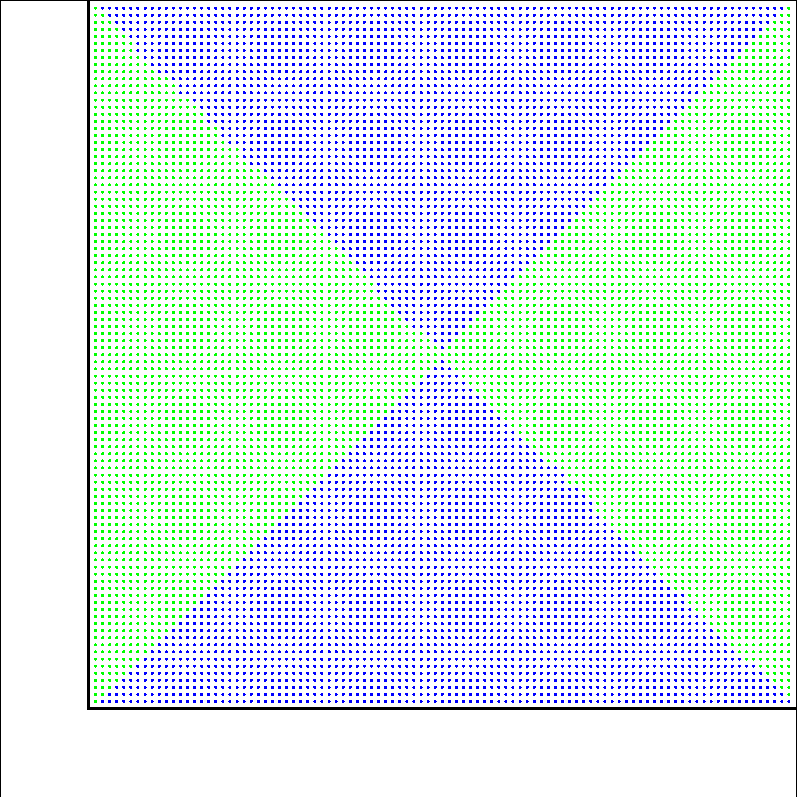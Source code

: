 size(400pt,400pt);
real m=16;
real fl=-2;
real fr=16;
real fu=16;
real fd=-2;
path frame=((fl*m,fu*m)--(fr*m,fu*m)--(fr*m,fd*m)--(fl*m,fd*m)--cycle);
path frame=((fl,fu)--(fr,fu)--(fr,fd)--(fl,fd)--cycle);
draw(frame,linewidth(0));
pair x0000=(0*m,0*m);
pair x0100=(1*m,0*m);
pair x0001=(0*m,1*m);
pair x0101=(1*m,1*m);
path mx=(x0000--x0100);
path my=(x0000--x0001);
pen norlin=linewidth(1);
pen redlin=linewidth(1)+rgb(0,0,255);
pen blulin=linewidth(1)+rgb(0,255,0);
draw(mx,norlin);
draw(my,norlin);
pair W=(0.01*m,0.01*m);
dot(W,blulin);
pair W=(0.01*m,0.02*m);
dot(W,blulin);
pair W=(0.01*m,0.03*m);
dot(W,blulin);
pair W=(0.01*m,0.04*m);
dot(W,blulin);
pair W=(0.01*m,0.05*m);
dot(W,blulin);
pair W=(0.01*m,0.06*m);
dot(W,blulin);
pair W=(0.01*m,0.07*m);
dot(W,blulin);
pair W=(0.01*m,0.08*m);
dot(W,blulin);
pair W=(0.01*m,0.09*m);
dot(W,blulin);
pair W=(0.01*m,0.1*m);
dot(W,blulin);
pair W=(0.01*m,0.11*m);
dot(W,blulin);
pair W=(0.01*m,0.12*m);
dot(W,blulin);
pair W=(0.01*m,0.13*m);
dot(W,blulin);
pair W=(0.01*m,0.14*m);
dot(W,blulin);
pair W=(0.01*m,0.15*m);
dot(W,blulin);
pair W=(0.01*m,0.16*m);
dot(W,blulin);
pair W=(0.01*m,0.17*m);
dot(W,blulin);
pair W=(0.01*m,0.18*m);
dot(W,blulin);
pair W=(0.01*m,0.19*m);
dot(W,blulin);
pair W=(0.01*m,0.2*m);
dot(W,blulin);
pair W=(0.01*m,0.21*m);
dot(W,blulin);
pair W=(0.01*m,0.22*m);
dot(W,blulin);
pair W=(0.01*m,0.23*m);
dot(W,blulin);
pair W=(0.01*m,0.24*m);
dot(W,blulin);
pair W=(0.01*m,0.25*m);
dot(W,blulin);
pair W=(0.01*m,0.26*m);
dot(W,blulin);
pair W=(0.01*m,0.27*m);
dot(W,blulin);
pair W=(0.01*m,0.28*m);
dot(W,blulin);
pair W=(0.01*m,0.29*m);
dot(W,blulin);
pair W=(0.01*m,0.3*m);
dot(W,blulin);
pair W=(0.01*m,0.31*m);
dot(W,blulin);
pair W=(0.01*m,0.32*m);
dot(W,blulin);
pair W=(0.01*m,0.33*m);
dot(W,blulin);
pair W=(0.01*m,0.34*m);
dot(W,blulin);
pair W=(0.01*m,0.35*m);
dot(W,blulin);
pair W=(0.01*m,0.36*m);
dot(W,blulin);
pair W=(0.01*m,0.37*m);
dot(W,blulin);
pair W=(0.01*m,0.38*m);
dot(W,blulin);
pair W=(0.01*m,0.39*m);
dot(W,blulin);
pair W=(0.01*m,0.4*m);
dot(W,blulin);
pair W=(0.01*m,0.41*m);
dot(W,blulin);
pair W=(0.01*m,0.42*m);
dot(W,blulin);
pair W=(0.01*m,0.43*m);
dot(W,blulin);
pair W=(0.01*m,0.44*m);
dot(W,blulin);
pair W=(0.01*m,0.45*m);
dot(W,blulin);
pair W=(0.01*m,0.46*m);
dot(W,blulin);
pair W=(0.01*m,0.47*m);
dot(W,blulin);
pair W=(0.01*m,0.48*m);
dot(W,blulin);
pair W=(0.01*m,0.49*m);
dot(W,blulin);
pair W=(0.01*m,0.5*m);
dot(W,blulin);
pair W=(0.01*m,0.51*m);
dot(W,blulin);
pair W=(0.01*m,0.52*m);
dot(W,blulin);
pair W=(0.01*m,0.53*m);
dot(W,blulin);
pair W=(0.01*m,0.54*m);
dot(W,blulin);
pair W=(0.01*m,0.55*m);
dot(W,blulin);
pair W=(0.01*m,0.56*m);
dot(W,blulin);
pair W=(0.01*m,0.57*m);
dot(W,blulin);
pair W=(0.01*m,0.58*m);
dot(W,blulin);
pair W=(0.01*m,0.59*m);
dot(W,blulin);
pair W=(0.01*m,0.6*m);
dot(W,blulin);
pair W=(0.01*m,0.61*m);
dot(W,blulin);
pair W=(0.01*m,0.62*m);
dot(W,blulin);
pair W=(0.01*m,0.63*m);
dot(W,blulin);
pair W=(0.01*m,0.64*m);
dot(W,blulin);
pair W=(0.01*m,0.65*m);
dot(W,blulin);
pair W=(0.01*m,0.66*m);
dot(W,blulin);
pair W=(0.01*m,0.67*m);
dot(W,blulin);
pair W=(0.01*m,0.68*m);
dot(W,blulin);
pair W=(0.01*m,0.69*m);
dot(W,blulin);
pair W=(0.01*m,0.7*m);
dot(W,blulin);
pair W=(0.01*m,0.71*m);
dot(W,blulin);
pair W=(0.01*m,0.72*m);
dot(W,blulin);
pair W=(0.01*m,0.73*m);
dot(W,blulin);
pair W=(0.01*m,0.74*m);
dot(W,blulin);
pair W=(0.01*m,0.75*m);
dot(W,blulin);
pair W=(0.01*m,0.76*m);
dot(W,blulin);
pair W=(0.01*m,0.77*m);
dot(W,blulin);
pair W=(0.01*m,0.78*m);
dot(W,blulin);
pair W=(0.01*m,0.79*m);
dot(W,blulin);
pair W=(0.01*m,0.8*m);
dot(W,blulin);
pair W=(0.01*m,0.81*m);
dot(W,blulin);
pair W=(0.01*m,0.82*m);
dot(W,blulin);
pair W=(0.01*m,0.83*m);
dot(W,blulin);
pair W=(0.01*m,0.84*m);
dot(W,blulin);
pair W=(0.01*m,0.85*m);
dot(W,blulin);
pair W=(0.01*m,0.86*m);
dot(W,blulin);
pair W=(0.01*m,0.87*m);
dot(W,blulin);
pair W=(0.01*m,0.88*m);
dot(W,blulin);
pair W=(0.01*m,0.89*m);
dot(W,blulin);
pair W=(0.01*m,0.9*m);
dot(W,blulin);
pair W=(0.01*m,0.91*m);
dot(W,blulin);
pair W=(0.01*m,0.92*m);
dot(W,blulin);
pair W=(0.01*m,0.93*m);
dot(W,blulin);
pair W=(0.01*m,0.94*m);
dot(W,blulin);
pair W=(0.01*m,0.95*m);
dot(W,blulin);
pair W=(0.01*m,0.96*m);
dot(W,blulin);
pair W=(0.01*m,0.97*m);
dot(W,blulin);
pair W=(0.01*m,0.98*m);
dot(W,blulin);
pair W=(0.01*m,0.99*m);
dot(W,blulin);
pair W=(0.02*m,0.01*m);
dot(W,redlin);
pair W=(0.02*m,0.02*m);
dot(W,blulin);
pair W=(0.02*m,0.03*m);
dot(W,blulin);
pair W=(0.02*m,0.04*m);
dot(W,blulin);
pair W=(0.02*m,0.05*m);
dot(W,blulin);
pair W=(0.02*m,0.06*m);
dot(W,blulin);
pair W=(0.02*m,0.07*m);
dot(W,blulin);
pair W=(0.02*m,0.08*m);
dot(W,blulin);
pair W=(0.02*m,0.09*m);
dot(W,blulin);
pair W=(0.02*m,0.1*m);
dot(W,blulin);
pair W=(0.02*m,0.11*m);
dot(W,blulin);
pair W=(0.02*m,0.12*m);
dot(W,blulin);
pair W=(0.02*m,0.13*m);
dot(W,blulin);
pair W=(0.02*m,0.14*m);
dot(W,blulin);
pair W=(0.02*m,0.15*m);
dot(W,blulin);
pair W=(0.02*m,0.16*m);
dot(W,blulin);
pair W=(0.02*m,0.17*m);
dot(W,blulin);
pair W=(0.02*m,0.18*m);
dot(W,blulin);
pair W=(0.02*m,0.19*m);
dot(W,blulin);
pair W=(0.02*m,0.2*m);
dot(W,blulin);
pair W=(0.02*m,0.21*m);
dot(W,blulin);
pair W=(0.02*m,0.22*m);
dot(W,blulin);
pair W=(0.02*m,0.23*m);
dot(W,blulin);
pair W=(0.02*m,0.24*m);
dot(W,blulin);
pair W=(0.02*m,0.25*m);
dot(W,blulin);
pair W=(0.02*m,0.26*m);
dot(W,blulin);
pair W=(0.02*m,0.27*m);
dot(W,blulin);
pair W=(0.02*m,0.28*m);
dot(W,blulin);
pair W=(0.02*m,0.29*m);
dot(W,blulin);
pair W=(0.02*m,0.3*m);
dot(W,blulin);
pair W=(0.02*m,0.31*m);
dot(W,blulin);
pair W=(0.02*m,0.32*m);
dot(W,blulin);
pair W=(0.02*m,0.33*m);
dot(W,blulin);
pair W=(0.02*m,0.34*m);
dot(W,blulin);
pair W=(0.02*m,0.35*m);
dot(W,blulin);
pair W=(0.02*m,0.36*m);
dot(W,blulin);
pair W=(0.02*m,0.37*m);
dot(W,blulin);
pair W=(0.02*m,0.38*m);
dot(W,blulin);
pair W=(0.02*m,0.39*m);
dot(W,blulin);
pair W=(0.02*m,0.4*m);
dot(W,blulin);
pair W=(0.02*m,0.41*m);
dot(W,blulin);
pair W=(0.02*m,0.42*m);
dot(W,blulin);
pair W=(0.02*m,0.43*m);
dot(W,blulin);
pair W=(0.02*m,0.44*m);
dot(W,blulin);
pair W=(0.02*m,0.45*m);
dot(W,blulin);
pair W=(0.02*m,0.46*m);
dot(W,blulin);
pair W=(0.02*m,0.47*m);
dot(W,blulin);
pair W=(0.02*m,0.48*m);
dot(W,blulin);
pair W=(0.02*m,0.49*m);
dot(W,blulin);
pair W=(0.02*m,0.5*m);
dot(W,blulin);
pair W=(0.02*m,0.51*m);
dot(W,blulin);
pair W=(0.02*m,0.52*m);
dot(W,blulin);
pair W=(0.02*m,0.53*m);
dot(W,blulin);
pair W=(0.02*m,0.54*m);
dot(W,blulin);
pair W=(0.02*m,0.55*m);
dot(W,blulin);
pair W=(0.02*m,0.56*m);
dot(W,blulin);
pair W=(0.02*m,0.57*m);
dot(W,blulin);
pair W=(0.02*m,0.58*m);
dot(W,blulin);
pair W=(0.02*m,0.59*m);
dot(W,blulin);
pair W=(0.02*m,0.6*m);
dot(W,blulin);
pair W=(0.02*m,0.61*m);
dot(W,blulin);
pair W=(0.02*m,0.62*m);
dot(W,blulin);
pair W=(0.02*m,0.63*m);
dot(W,blulin);
pair W=(0.02*m,0.64*m);
dot(W,blulin);
pair W=(0.02*m,0.65*m);
dot(W,blulin);
pair W=(0.02*m,0.66*m);
dot(W,blulin);
pair W=(0.02*m,0.67*m);
dot(W,blulin);
pair W=(0.02*m,0.68*m);
dot(W,blulin);
pair W=(0.02*m,0.69*m);
dot(W,blulin);
pair W=(0.02*m,0.7*m);
dot(W,blulin);
pair W=(0.02*m,0.71*m);
dot(W,blulin);
pair W=(0.02*m,0.72*m);
dot(W,blulin);
pair W=(0.02*m,0.73*m);
dot(W,blulin);
pair W=(0.02*m,0.74*m);
dot(W,blulin);
pair W=(0.02*m,0.75*m);
dot(W,blulin);
pair W=(0.02*m,0.76*m);
dot(W,blulin);
pair W=(0.02*m,0.77*m);
dot(W,blulin);
pair W=(0.02*m,0.78*m);
dot(W,blulin);
pair W=(0.02*m,0.79*m);
dot(W,blulin);
pair W=(0.02*m,0.8*m);
dot(W,blulin);
pair W=(0.02*m,0.81*m);
dot(W,blulin);
pair W=(0.02*m,0.82*m);
dot(W,blulin);
pair W=(0.02*m,0.83*m);
dot(W,blulin);
pair W=(0.02*m,0.84*m);
dot(W,blulin);
pair W=(0.02*m,0.85*m);
dot(W,blulin);
pair W=(0.02*m,0.86*m);
dot(W,blulin);
pair W=(0.02*m,0.87*m);
dot(W,blulin);
pair W=(0.02*m,0.88*m);
dot(W,blulin);
pair W=(0.02*m,0.89*m);
dot(W,blulin);
pair W=(0.02*m,0.9*m);
dot(W,blulin);
pair W=(0.02*m,0.91*m);
dot(W,blulin);
pair W=(0.02*m,0.92*m);
dot(W,blulin);
pair W=(0.02*m,0.93*m);
dot(W,blulin);
pair W=(0.02*m,0.94*m);
dot(W,blulin);
pair W=(0.02*m,0.95*m);
dot(W,blulin);
pair W=(0.02*m,0.96*m);
dot(W,blulin);
pair W=(0.02*m,0.97*m);
dot(W,blulin);
pair W=(0.02*m,0.98*m);
dot(W,blulin);
pair W=(0.02*m,0.99*m);
dot(W,redlin);
pair W=(0.03*m,0.01*m);
dot(W,redlin);
pair W=(0.03*m,0.02*m);
dot(W,redlin);
pair W=(0.03*m,0.03*m);
dot(W,blulin);
pair W=(0.03*m,0.04*m);
dot(W,blulin);
pair W=(0.03*m,0.05*m);
dot(W,blulin);
pair W=(0.03*m,0.06*m);
dot(W,blulin);
pair W=(0.03*m,0.07*m);
dot(W,blulin);
pair W=(0.03*m,0.08*m);
dot(W,blulin);
pair W=(0.03*m,0.09*m);
dot(W,blulin);
pair W=(0.03*m,0.1*m);
dot(W,blulin);
pair W=(0.03*m,0.11*m);
dot(W,blulin);
pair W=(0.03*m,0.12*m);
dot(W,blulin);
pair W=(0.03*m,0.13*m);
dot(W,blulin);
pair W=(0.03*m,0.14*m);
dot(W,blulin);
pair W=(0.03*m,0.15*m);
dot(W,blulin);
pair W=(0.03*m,0.16*m);
dot(W,blulin);
pair W=(0.03*m,0.17*m);
dot(W,blulin);
pair W=(0.03*m,0.18*m);
dot(W,blulin);
pair W=(0.03*m,0.19*m);
dot(W,blulin);
pair W=(0.03*m,0.2*m);
dot(W,blulin);
pair W=(0.03*m,0.21*m);
dot(W,blulin);
pair W=(0.03*m,0.22*m);
dot(W,blulin);
pair W=(0.03*m,0.23*m);
dot(W,blulin);
pair W=(0.03*m,0.24*m);
dot(W,blulin);
pair W=(0.03*m,0.25*m);
dot(W,blulin);
pair W=(0.03*m,0.26*m);
dot(W,blulin);
pair W=(0.03*m,0.27*m);
dot(W,blulin);
pair W=(0.03*m,0.28*m);
dot(W,blulin);
pair W=(0.03*m,0.29*m);
dot(W,blulin);
pair W=(0.03*m,0.3*m);
dot(W,blulin);
pair W=(0.03*m,0.31*m);
dot(W,blulin);
pair W=(0.03*m,0.32*m);
dot(W,blulin);
pair W=(0.03*m,0.33*m);
dot(W,blulin);
pair W=(0.03*m,0.34*m);
dot(W,blulin);
pair W=(0.03*m,0.35*m);
dot(W,blulin);
pair W=(0.03*m,0.36*m);
dot(W,blulin);
pair W=(0.03*m,0.37*m);
dot(W,blulin);
pair W=(0.03*m,0.38*m);
dot(W,blulin);
pair W=(0.03*m,0.39*m);
dot(W,blulin);
pair W=(0.03*m,0.4*m);
dot(W,blulin);
pair W=(0.03*m,0.41*m);
dot(W,blulin);
pair W=(0.03*m,0.42*m);
dot(W,blulin);
pair W=(0.03*m,0.43*m);
dot(W,blulin);
pair W=(0.03*m,0.44*m);
dot(W,blulin);
pair W=(0.03*m,0.45*m);
dot(W,blulin);
pair W=(0.03*m,0.46*m);
dot(W,blulin);
pair W=(0.03*m,0.47*m);
dot(W,blulin);
pair W=(0.03*m,0.48*m);
dot(W,blulin);
pair W=(0.03*m,0.49*m);
dot(W,blulin);
pair W=(0.03*m,0.5*m);
dot(W,blulin);
pair W=(0.03*m,0.51*m);
dot(W,blulin);
pair W=(0.03*m,0.52*m);
dot(W,blulin);
pair W=(0.03*m,0.53*m);
dot(W,blulin);
pair W=(0.03*m,0.54*m);
dot(W,blulin);
pair W=(0.03*m,0.55*m);
dot(W,blulin);
pair W=(0.03*m,0.56*m);
dot(W,blulin);
pair W=(0.03*m,0.57*m);
dot(W,blulin);
pair W=(0.03*m,0.58*m);
dot(W,blulin);
pair W=(0.03*m,0.59*m);
dot(W,blulin);
pair W=(0.03*m,0.6*m);
dot(W,blulin);
pair W=(0.03*m,0.61*m);
dot(W,blulin);
pair W=(0.03*m,0.62*m);
dot(W,blulin);
pair W=(0.03*m,0.63*m);
dot(W,blulin);
pair W=(0.03*m,0.64*m);
dot(W,blulin);
pair W=(0.03*m,0.65*m);
dot(W,blulin);
pair W=(0.03*m,0.66*m);
dot(W,blulin);
pair W=(0.03*m,0.67*m);
dot(W,blulin);
pair W=(0.03*m,0.68*m);
dot(W,blulin);
pair W=(0.03*m,0.69*m);
dot(W,blulin);
pair W=(0.03*m,0.7*m);
dot(W,blulin);
pair W=(0.03*m,0.71*m);
dot(W,blulin);
pair W=(0.03*m,0.72*m);
dot(W,blulin);
pair W=(0.03*m,0.73*m);
dot(W,blulin);
pair W=(0.03*m,0.74*m);
dot(W,blulin);
pair W=(0.03*m,0.75*m);
dot(W,blulin);
pair W=(0.03*m,0.76*m);
dot(W,blulin);
pair W=(0.03*m,0.77*m);
dot(W,blulin);
pair W=(0.03*m,0.78*m);
dot(W,blulin);
pair W=(0.03*m,0.79*m);
dot(W,blulin);
pair W=(0.03*m,0.8*m);
dot(W,blulin);
pair W=(0.03*m,0.81*m);
dot(W,blulin);
pair W=(0.03*m,0.82*m);
dot(W,blulin);
pair W=(0.03*m,0.83*m);
dot(W,blulin);
pair W=(0.03*m,0.84*m);
dot(W,blulin);
pair W=(0.03*m,0.85*m);
dot(W,blulin);
pair W=(0.03*m,0.86*m);
dot(W,blulin);
pair W=(0.03*m,0.87*m);
dot(W,blulin);
pair W=(0.03*m,0.88*m);
dot(W,blulin);
pair W=(0.03*m,0.89*m);
dot(W,blulin);
pair W=(0.03*m,0.9*m);
dot(W,blulin);
pair W=(0.03*m,0.91*m);
dot(W,blulin);
pair W=(0.03*m,0.92*m);
dot(W,blulin);
pair W=(0.03*m,0.93*m);
dot(W,blulin);
pair W=(0.03*m,0.94*m);
dot(W,blulin);
pair W=(0.03*m,0.95*m);
dot(W,blulin);
pair W=(0.03*m,0.96*m);
dot(W,blulin);
pair W=(0.03*m,0.97*m);
dot(W,blulin);
pair W=(0.03*m,0.98*m);
dot(W,redlin);
pair W=(0.03*m,0.99*m);
dot(W,redlin);
pair W=(0.04*m,0.01*m);
dot(W,redlin);
pair W=(0.04*m,0.02*m);
dot(W,redlin);
pair W=(0.04*m,0.03*m);
dot(W,redlin);
pair W=(0.04*m,0.04*m);
dot(W,blulin);
pair W=(0.04*m,0.05*m);
dot(W,blulin);
pair W=(0.04*m,0.06*m);
dot(W,blulin);
pair W=(0.04*m,0.07*m);
dot(W,blulin);
pair W=(0.04*m,0.08*m);
dot(W,blulin);
pair W=(0.04*m,0.09*m);
dot(W,blulin);
pair W=(0.04*m,0.1*m);
dot(W,blulin);
pair W=(0.04*m,0.11*m);
dot(W,blulin);
pair W=(0.04*m,0.12*m);
dot(W,blulin);
pair W=(0.04*m,0.13*m);
dot(W,blulin);
pair W=(0.04*m,0.14*m);
dot(W,blulin);
pair W=(0.04*m,0.15*m);
dot(W,blulin);
pair W=(0.04*m,0.16*m);
dot(W,blulin);
pair W=(0.04*m,0.17*m);
dot(W,blulin);
pair W=(0.04*m,0.18*m);
dot(W,blulin);
pair W=(0.04*m,0.19*m);
dot(W,blulin);
pair W=(0.04*m,0.2*m);
dot(W,blulin);
pair W=(0.04*m,0.21*m);
dot(W,blulin);
pair W=(0.04*m,0.22*m);
dot(W,blulin);
pair W=(0.04*m,0.23*m);
dot(W,blulin);
pair W=(0.04*m,0.24*m);
dot(W,blulin);
pair W=(0.04*m,0.25*m);
dot(W,blulin);
pair W=(0.04*m,0.26*m);
dot(W,blulin);
pair W=(0.04*m,0.27*m);
dot(W,blulin);
pair W=(0.04*m,0.28*m);
dot(W,blulin);
pair W=(0.04*m,0.29*m);
dot(W,blulin);
pair W=(0.04*m,0.3*m);
dot(W,blulin);
pair W=(0.04*m,0.31*m);
dot(W,blulin);
pair W=(0.04*m,0.32*m);
dot(W,blulin);
pair W=(0.04*m,0.33*m);
dot(W,blulin);
pair W=(0.04*m,0.34*m);
dot(W,blulin);
pair W=(0.04*m,0.35*m);
dot(W,blulin);
pair W=(0.04*m,0.36*m);
dot(W,blulin);
pair W=(0.04*m,0.37*m);
dot(W,blulin);
pair W=(0.04*m,0.38*m);
dot(W,blulin);
pair W=(0.04*m,0.39*m);
dot(W,blulin);
pair W=(0.04*m,0.4*m);
dot(W,blulin);
pair W=(0.04*m,0.41*m);
dot(W,blulin);
pair W=(0.04*m,0.42*m);
dot(W,blulin);
pair W=(0.04*m,0.43*m);
dot(W,blulin);
pair W=(0.04*m,0.44*m);
dot(W,blulin);
pair W=(0.04*m,0.45*m);
dot(W,blulin);
pair W=(0.04*m,0.46*m);
dot(W,blulin);
pair W=(0.04*m,0.47*m);
dot(W,blulin);
pair W=(0.04*m,0.48*m);
dot(W,blulin);
pair W=(0.04*m,0.49*m);
dot(W,blulin);
pair W=(0.04*m,0.5*m);
dot(W,blulin);
pair W=(0.04*m,0.51*m);
dot(W,blulin);
pair W=(0.04*m,0.52*m);
dot(W,blulin);
pair W=(0.04*m,0.53*m);
dot(W,blulin);
pair W=(0.04*m,0.54*m);
dot(W,blulin);
pair W=(0.04*m,0.55*m);
dot(W,blulin);
pair W=(0.04*m,0.56*m);
dot(W,blulin);
pair W=(0.04*m,0.57*m);
dot(W,blulin);
pair W=(0.04*m,0.58*m);
dot(W,blulin);
pair W=(0.04*m,0.59*m);
dot(W,blulin);
pair W=(0.04*m,0.6*m);
dot(W,blulin);
pair W=(0.04*m,0.61*m);
dot(W,blulin);
pair W=(0.04*m,0.62*m);
dot(W,blulin);
pair W=(0.04*m,0.63*m);
dot(W,blulin);
pair W=(0.04*m,0.64*m);
dot(W,blulin);
pair W=(0.04*m,0.65*m);
dot(W,blulin);
pair W=(0.04*m,0.66*m);
dot(W,blulin);
pair W=(0.04*m,0.67*m);
dot(W,blulin);
pair W=(0.04*m,0.68*m);
dot(W,blulin);
pair W=(0.04*m,0.69*m);
dot(W,blulin);
pair W=(0.04*m,0.7*m);
dot(W,blulin);
pair W=(0.04*m,0.71*m);
dot(W,blulin);
pair W=(0.04*m,0.72*m);
dot(W,blulin);
pair W=(0.04*m,0.73*m);
dot(W,blulin);
pair W=(0.04*m,0.74*m);
dot(W,blulin);
pair W=(0.04*m,0.75*m);
dot(W,blulin);
pair W=(0.04*m,0.76*m);
dot(W,blulin);
pair W=(0.04*m,0.77*m);
dot(W,blulin);
pair W=(0.04*m,0.78*m);
dot(W,blulin);
pair W=(0.04*m,0.79*m);
dot(W,blulin);
pair W=(0.04*m,0.8*m);
dot(W,blulin);
pair W=(0.04*m,0.81*m);
dot(W,blulin);
pair W=(0.04*m,0.82*m);
dot(W,blulin);
pair W=(0.04*m,0.83*m);
dot(W,blulin);
pair W=(0.04*m,0.84*m);
dot(W,blulin);
pair W=(0.04*m,0.85*m);
dot(W,blulin);
pair W=(0.04*m,0.86*m);
dot(W,blulin);
pair W=(0.04*m,0.87*m);
dot(W,blulin);
pair W=(0.04*m,0.88*m);
dot(W,blulin);
pair W=(0.04*m,0.89*m);
dot(W,blulin);
pair W=(0.04*m,0.9*m);
dot(W,blulin);
pair W=(0.04*m,0.91*m);
dot(W,blulin);
pair W=(0.04*m,0.92*m);
dot(W,blulin);
pair W=(0.04*m,0.93*m);
dot(W,blulin);
pair W=(0.04*m,0.94*m);
dot(W,blulin);
pair W=(0.04*m,0.95*m);
dot(W,blulin);
pair W=(0.04*m,0.96*m);
dot(W,blulin);
pair W=(0.04*m,0.97*m);
dot(W,redlin);
pair W=(0.04*m,0.98*m);
dot(W,redlin);
pair W=(0.04*m,0.99*m);
dot(W,redlin);
pair W=(0.05*m,0.01*m);
dot(W,redlin);
pair W=(0.05*m,0.02*m);
dot(W,redlin);
pair W=(0.05*m,0.03*m);
dot(W,redlin);
pair W=(0.05*m,0.04*m);
dot(W,redlin);
pair W=(0.05*m,0.05*m);
dot(W,blulin);
pair W=(0.05*m,0.06*m);
dot(W,blulin);
pair W=(0.05*m,0.07*m);
dot(W,blulin);
pair W=(0.05*m,0.08*m);
dot(W,blulin);
pair W=(0.05*m,0.09*m);
dot(W,blulin);
pair W=(0.05*m,0.1*m);
dot(W,blulin);
pair W=(0.05*m,0.11*m);
dot(W,blulin);
pair W=(0.05*m,0.12*m);
dot(W,blulin);
pair W=(0.05*m,0.13*m);
dot(W,blulin);
pair W=(0.05*m,0.14*m);
dot(W,blulin);
pair W=(0.05*m,0.15*m);
dot(W,blulin);
pair W=(0.05*m,0.16*m);
dot(W,blulin);
pair W=(0.05*m,0.17*m);
dot(W,blulin);
pair W=(0.05*m,0.18*m);
dot(W,blulin);
pair W=(0.05*m,0.19*m);
dot(W,blulin);
pair W=(0.05*m,0.2*m);
dot(W,blulin);
pair W=(0.05*m,0.21*m);
dot(W,blulin);
pair W=(0.05*m,0.22*m);
dot(W,blulin);
pair W=(0.05*m,0.23*m);
dot(W,blulin);
pair W=(0.05*m,0.24*m);
dot(W,blulin);
pair W=(0.05*m,0.25*m);
dot(W,blulin);
pair W=(0.05*m,0.26*m);
dot(W,blulin);
pair W=(0.05*m,0.27*m);
dot(W,blulin);
pair W=(0.05*m,0.28*m);
dot(W,blulin);
pair W=(0.05*m,0.29*m);
dot(W,blulin);
pair W=(0.05*m,0.3*m);
dot(W,blulin);
pair W=(0.05*m,0.31*m);
dot(W,blulin);
pair W=(0.05*m,0.32*m);
dot(W,blulin);
pair W=(0.05*m,0.33*m);
dot(W,blulin);
pair W=(0.05*m,0.34*m);
dot(W,blulin);
pair W=(0.05*m,0.35*m);
dot(W,blulin);
pair W=(0.05*m,0.36*m);
dot(W,blulin);
pair W=(0.05*m,0.37*m);
dot(W,blulin);
pair W=(0.05*m,0.38*m);
dot(W,blulin);
pair W=(0.05*m,0.39*m);
dot(W,blulin);
pair W=(0.05*m,0.4*m);
dot(W,blulin);
pair W=(0.05*m,0.41*m);
dot(W,blulin);
pair W=(0.05*m,0.42*m);
dot(W,blulin);
pair W=(0.05*m,0.43*m);
dot(W,blulin);
pair W=(0.05*m,0.44*m);
dot(W,blulin);
pair W=(0.05*m,0.45*m);
dot(W,blulin);
pair W=(0.05*m,0.46*m);
dot(W,blulin);
pair W=(0.05*m,0.47*m);
dot(W,blulin);
pair W=(0.05*m,0.48*m);
dot(W,blulin);
pair W=(0.05*m,0.49*m);
dot(W,blulin);
pair W=(0.05*m,0.5*m);
dot(W,blulin);
pair W=(0.05*m,0.51*m);
dot(W,blulin);
pair W=(0.05*m,0.52*m);
dot(W,blulin);
pair W=(0.05*m,0.53*m);
dot(W,blulin);
pair W=(0.05*m,0.54*m);
dot(W,blulin);
pair W=(0.05*m,0.55*m);
dot(W,blulin);
pair W=(0.05*m,0.56*m);
dot(W,blulin);
pair W=(0.05*m,0.57*m);
dot(W,blulin);
pair W=(0.05*m,0.58*m);
dot(W,blulin);
pair W=(0.05*m,0.59*m);
dot(W,blulin);
pair W=(0.05*m,0.6*m);
dot(W,blulin);
pair W=(0.05*m,0.61*m);
dot(W,blulin);
pair W=(0.05*m,0.62*m);
dot(W,blulin);
pair W=(0.05*m,0.63*m);
dot(W,blulin);
pair W=(0.05*m,0.64*m);
dot(W,blulin);
pair W=(0.05*m,0.65*m);
dot(W,blulin);
pair W=(0.05*m,0.66*m);
dot(W,blulin);
pair W=(0.05*m,0.67*m);
dot(W,blulin);
pair W=(0.05*m,0.68*m);
dot(W,blulin);
pair W=(0.05*m,0.69*m);
dot(W,blulin);
pair W=(0.05*m,0.7*m);
dot(W,blulin);
pair W=(0.05*m,0.71*m);
dot(W,blulin);
pair W=(0.05*m,0.72*m);
dot(W,blulin);
pair W=(0.05*m,0.73*m);
dot(W,blulin);
pair W=(0.05*m,0.74*m);
dot(W,blulin);
pair W=(0.05*m,0.75*m);
dot(W,blulin);
pair W=(0.05*m,0.76*m);
dot(W,blulin);
pair W=(0.05*m,0.77*m);
dot(W,blulin);
pair W=(0.05*m,0.78*m);
dot(W,blulin);
pair W=(0.05*m,0.79*m);
dot(W,blulin);
pair W=(0.05*m,0.8*m);
dot(W,blulin);
pair W=(0.05*m,0.81*m);
dot(W,blulin);
pair W=(0.05*m,0.82*m);
dot(W,blulin);
pair W=(0.05*m,0.83*m);
dot(W,blulin);
pair W=(0.05*m,0.84*m);
dot(W,blulin);
pair W=(0.05*m,0.85*m);
dot(W,blulin);
pair W=(0.05*m,0.86*m);
dot(W,blulin);
pair W=(0.05*m,0.87*m);
dot(W,blulin);
pair W=(0.05*m,0.88*m);
dot(W,blulin);
pair W=(0.05*m,0.89*m);
dot(W,blulin);
pair W=(0.05*m,0.9*m);
dot(W,blulin);
pair W=(0.05*m,0.91*m);
dot(W,blulin);
pair W=(0.05*m,0.92*m);
dot(W,blulin);
pair W=(0.05*m,0.93*m);
dot(W,blulin);
pair W=(0.05*m,0.94*m);
dot(W,blulin);
pair W=(0.05*m,0.95*m);
dot(W,blulin);
pair W=(0.05*m,0.96*m);
dot(W,redlin);
pair W=(0.05*m,0.97*m);
dot(W,redlin);
pair W=(0.05*m,0.98*m);
dot(W,redlin);
pair W=(0.05*m,0.99*m);
dot(W,redlin);
pair W=(0.06*m,0.01*m);
dot(W,redlin);
pair W=(0.06*m,0.02*m);
dot(W,redlin);
pair W=(0.06*m,0.03*m);
dot(W,redlin);
pair W=(0.06*m,0.04*m);
dot(W,redlin);
pair W=(0.06*m,0.05*m);
dot(W,redlin);
pair W=(0.06*m,0.06*m);
dot(W,blulin);
pair W=(0.06*m,0.07*m);
dot(W,blulin);
pair W=(0.06*m,0.08*m);
dot(W,blulin);
pair W=(0.06*m,0.09*m);
dot(W,blulin);
pair W=(0.06*m,0.1*m);
dot(W,blulin);
pair W=(0.06*m,0.11*m);
dot(W,blulin);
pair W=(0.06*m,0.12*m);
dot(W,blulin);
pair W=(0.06*m,0.13*m);
dot(W,blulin);
pair W=(0.06*m,0.14*m);
dot(W,blulin);
pair W=(0.06*m,0.15*m);
dot(W,blulin);
pair W=(0.06*m,0.16*m);
dot(W,blulin);
pair W=(0.06*m,0.17*m);
dot(W,blulin);
pair W=(0.06*m,0.18*m);
dot(W,blulin);
pair W=(0.06*m,0.19*m);
dot(W,blulin);
pair W=(0.06*m,0.2*m);
dot(W,blulin);
pair W=(0.06*m,0.21*m);
dot(W,blulin);
pair W=(0.06*m,0.22*m);
dot(W,blulin);
pair W=(0.06*m,0.23*m);
dot(W,blulin);
pair W=(0.06*m,0.24*m);
dot(W,blulin);
pair W=(0.06*m,0.25*m);
dot(W,blulin);
pair W=(0.06*m,0.26*m);
dot(W,blulin);
pair W=(0.06*m,0.27*m);
dot(W,blulin);
pair W=(0.06*m,0.28*m);
dot(W,blulin);
pair W=(0.06*m,0.29*m);
dot(W,blulin);
pair W=(0.06*m,0.3*m);
dot(W,blulin);
pair W=(0.06*m,0.31*m);
dot(W,blulin);
pair W=(0.06*m,0.32*m);
dot(W,blulin);
pair W=(0.06*m,0.33*m);
dot(W,blulin);
pair W=(0.06*m,0.34*m);
dot(W,blulin);
pair W=(0.06*m,0.35*m);
dot(W,blulin);
pair W=(0.06*m,0.36*m);
dot(W,blulin);
pair W=(0.06*m,0.37*m);
dot(W,blulin);
pair W=(0.06*m,0.38*m);
dot(W,blulin);
pair W=(0.06*m,0.39*m);
dot(W,blulin);
pair W=(0.06*m,0.4*m);
dot(W,blulin);
pair W=(0.06*m,0.41*m);
dot(W,blulin);
pair W=(0.06*m,0.42*m);
dot(W,blulin);
pair W=(0.06*m,0.43*m);
dot(W,blulin);
pair W=(0.06*m,0.44*m);
dot(W,blulin);
pair W=(0.06*m,0.45*m);
dot(W,blulin);
pair W=(0.06*m,0.46*m);
dot(W,blulin);
pair W=(0.06*m,0.47*m);
dot(W,blulin);
pair W=(0.06*m,0.48*m);
dot(W,blulin);
pair W=(0.06*m,0.49*m);
dot(W,blulin);
pair W=(0.06*m,0.5*m);
dot(W,blulin);
pair W=(0.06*m,0.51*m);
dot(W,blulin);
pair W=(0.06*m,0.52*m);
dot(W,blulin);
pair W=(0.06*m,0.53*m);
dot(W,blulin);
pair W=(0.06*m,0.54*m);
dot(W,blulin);
pair W=(0.06*m,0.55*m);
dot(W,blulin);
pair W=(0.06*m,0.56*m);
dot(W,blulin);
pair W=(0.06*m,0.57*m);
dot(W,blulin);
pair W=(0.06*m,0.58*m);
dot(W,blulin);
pair W=(0.06*m,0.59*m);
dot(W,blulin);
pair W=(0.06*m,0.6*m);
dot(W,blulin);
pair W=(0.06*m,0.61*m);
dot(W,blulin);
pair W=(0.06*m,0.62*m);
dot(W,blulin);
pair W=(0.06*m,0.63*m);
dot(W,blulin);
pair W=(0.06*m,0.64*m);
dot(W,blulin);
pair W=(0.06*m,0.65*m);
dot(W,blulin);
pair W=(0.06*m,0.66*m);
dot(W,blulin);
pair W=(0.06*m,0.67*m);
dot(W,blulin);
pair W=(0.06*m,0.68*m);
dot(W,blulin);
pair W=(0.06*m,0.69*m);
dot(W,blulin);
pair W=(0.06*m,0.7*m);
dot(W,blulin);
pair W=(0.06*m,0.71*m);
dot(W,blulin);
pair W=(0.06*m,0.72*m);
dot(W,blulin);
pair W=(0.06*m,0.73*m);
dot(W,blulin);
pair W=(0.06*m,0.74*m);
dot(W,blulin);
pair W=(0.06*m,0.75*m);
dot(W,blulin);
pair W=(0.06*m,0.76*m);
dot(W,blulin);
pair W=(0.06*m,0.77*m);
dot(W,blulin);
pair W=(0.06*m,0.78*m);
dot(W,blulin);
pair W=(0.06*m,0.79*m);
dot(W,blulin);
pair W=(0.06*m,0.8*m);
dot(W,blulin);
pair W=(0.06*m,0.81*m);
dot(W,blulin);
pair W=(0.06*m,0.82*m);
dot(W,blulin);
pair W=(0.06*m,0.83*m);
dot(W,blulin);
pair W=(0.06*m,0.84*m);
dot(W,blulin);
pair W=(0.06*m,0.85*m);
dot(W,blulin);
pair W=(0.06*m,0.86*m);
dot(W,blulin);
pair W=(0.06*m,0.87*m);
dot(W,blulin);
pair W=(0.06*m,0.88*m);
dot(W,blulin);
pair W=(0.06*m,0.89*m);
dot(W,blulin);
pair W=(0.06*m,0.9*m);
dot(W,blulin);
pair W=(0.06*m,0.91*m);
dot(W,blulin);
pair W=(0.06*m,0.92*m);
dot(W,blulin);
pair W=(0.06*m,0.93*m);
dot(W,blulin);
pair W=(0.06*m,0.94*m);
dot(W,blulin);
pair W=(0.06*m,0.95*m);
dot(W,redlin);
pair W=(0.06*m,0.96*m);
dot(W,redlin);
pair W=(0.06*m,0.97*m);
dot(W,redlin);
pair W=(0.06*m,0.98*m);
dot(W,redlin);
pair W=(0.06*m,0.99*m);
dot(W,redlin);
pair W=(0.07*m,0.01*m);
dot(W,redlin);
pair W=(0.07*m,0.02*m);
dot(W,redlin);
pair W=(0.07*m,0.03*m);
dot(W,redlin);
pair W=(0.07*m,0.04*m);
dot(W,redlin);
pair W=(0.07*m,0.05*m);
dot(W,redlin);
pair W=(0.07*m,0.06*m);
dot(W,redlin);
pair W=(0.07*m,0.07*m);
dot(W,blulin);
pair W=(0.07*m,0.08*m);
dot(W,blulin);
pair W=(0.07*m,0.09*m);
dot(W,blulin);
pair W=(0.07*m,0.1*m);
dot(W,blulin);
pair W=(0.07*m,0.11*m);
dot(W,blulin);
pair W=(0.07*m,0.12*m);
dot(W,blulin);
pair W=(0.07*m,0.13*m);
dot(W,blulin);
pair W=(0.07*m,0.14*m);
dot(W,blulin);
pair W=(0.07*m,0.15*m);
dot(W,blulin);
pair W=(0.07*m,0.16*m);
dot(W,blulin);
pair W=(0.07*m,0.17*m);
dot(W,blulin);
pair W=(0.07*m,0.18*m);
dot(W,blulin);
pair W=(0.07*m,0.19*m);
dot(W,blulin);
pair W=(0.07*m,0.2*m);
dot(W,blulin);
pair W=(0.07*m,0.21*m);
dot(W,blulin);
pair W=(0.07*m,0.22*m);
dot(W,blulin);
pair W=(0.07*m,0.23*m);
dot(W,blulin);
pair W=(0.07*m,0.24*m);
dot(W,blulin);
pair W=(0.07*m,0.25*m);
dot(W,blulin);
pair W=(0.07*m,0.26*m);
dot(W,blulin);
pair W=(0.07*m,0.27*m);
dot(W,blulin);
pair W=(0.07*m,0.28*m);
dot(W,blulin);
pair W=(0.07*m,0.29*m);
dot(W,blulin);
pair W=(0.07*m,0.3*m);
dot(W,blulin);
pair W=(0.07*m,0.31*m);
dot(W,blulin);
pair W=(0.07*m,0.32*m);
dot(W,blulin);
pair W=(0.07*m,0.33*m);
dot(W,blulin);
pair W=(0.07*m,0.34*m);
dot(W,blulin);
pair W=(0.07*m,0.35*m);
dot(W,blulin);
pair W=(0.07*m,0.36*m);
dot(W,blulin);
pair W=(0.07*m,0.37*m);
dot(W,blulin);
pair W=(0.07*m,0.38*m);
dot(W,blulin);
pair W=(0.07*m,0.39*m);
dot(W,blulin);
pair W=(0.07*m,0.4*m);
dot(W,blulin);
pair W=(0.07*m,0.41*m);
dot(W,blulin);
pair W=(0.07*m,0.42*m);
dot(W,blulin);
pair W=(0.07*m,0.43*m);
dot(W,blulin);
pair W=(0.07*m,0.44*m);
dot(W,blulin);
pair W=(0.07*m,0.45*m);
dot(W,blulin);
pair W=(0.07*m,0.46*m);
dot(W,blulin);
pair W=(0.07*m,0.47*m);
dot(W,blulin);
pair W=(0.07*m,0.48*m);
dot(W,blulin);
pair W=(0.07*m,0.49*m);
dot(W,blulin);
pair W=(0.07*m,0.5*m);
dot(W,blulin);
pair W=(0.07*m,0.51*m);
dot(W,blulin);
pair W=(0.07*m,0.52*m);
dot(W,blulin);
pair W=(0.07*m,0.53*m);
dot(W,blulin);
pair W=(0.07*m,0.54*m);
dot(W,blulin);
pair W=(0.07*m,0.55*m);
dot(W,blulin);
pair W=(0.07*m,0.56*m);
dot(W,blulin);
pair W=(0.07*m,0.57*m);
dot(W,blulin);
pair W=(0.07*m,0.58*m);
dot(W,blulin);
pair W=(0.07*m,0.59*m);
dot(W,blulin);
pair W=(0.07*m,0.6*m);
dot(W,blulin);
pair W=(0.07*m,0.61*m);
dot(W,blulin);
pair W=(0.07*m,0.62*m);
dot(W,blulin);
pair W=(0.07*m,0.63*m);
dot(W,blulin);
pair W=(0.07*m,0.64*m);
dot(W,blulin);
pair W=(0.07*m,0.65*m);
dot(W,blulin);
pair W=(0.07*m,0.66*m);
dot(W,blulin);
pair W=(0.07*m,0.67*m);
dot(W,blulin);
pair W=(0.07*m,0.68*m);
dot(W,blulin);
pair W=(0.07*m,0.69*m);
dot(W,blulin);
pair W=(0.07*m,0.7*m);
dot(W,blulin);
pair W=(0.07*m,0.71*m);
dot(W,blulin);
pair W=(0.07*m,0.72*m);
dot(W,blulin);
pair W=(0.07*m,0.73*m);
dot(W,blulin);
pair W=(0.07*m,0.74*m);
dot(W,blulin);
pair W=(0.07*m,0.75*m);
dot(W,blulin);
pair W=(0.07*m,0.76*m);
dot(W,blulin);
pair W=(0.07*m,0.77*m);
dot(W,blulin);
pair W=(0.07*m,0.78*m);
dot(W,blulin);
pair W=(0.07*m,0.79*m);
dot(W,blulin);
pair W=(0.07*m,0.8*m);
dot(W,blulin);
pair W=(0.07*m,0.81*m);
dot(W,blulin);
pair W=(0.07*m,0.82*m);
dot(W,blulin);
pair W=(0.07*m,0.83*m);
dot(W,blulin);
pair W=(0.07*m,0.84*m);
dot(W,blulin);
pair W=(0.07*m,0.85*m);
dot(W,blulin);
pair W=(0.07*m,0.86*m);
dot(W,blulin);
pair W=(0.07*m,0.87*m);
dot(W,blulin);
pair W=(0.07*m,0.88*m);
dot(W,blulin);
pair W=(0.07*m,0.89*m);
dot(W,blulin);
pair W=(0.07*m,0.9*m);
dot(W,blulin);
pair W=(0.07*m,0.91*m);
dot(W,blulin);
pair W=(0.07*m,0.92*m);
dot(W,blulin);
pair W=(0.07*m,0.93*m);
dot(W,redlin);
pair W=(0.07*m,0.94*m);
dot(W,redlin);
pair W=(0.07*m,0.95*m);
dot(W,redlin);
pair W=(0.07*m,0.96*m);
dot(W,redlin);
pair W=(0.07*m,0.97*m);
dot(W,redlin);
pair W=(0.07*m,0.98*m);
dot(W,redlin);
pair W=(0.07*m,0.99*m);
dot(W,redlin);
pair W=(0.08*m,0.01*m);
dot(W,redlin);
pair W=(0.08*m,0.02*m);
dot(W,redlin);
pair W=(0.08*m,0.03*m);
dot(W,redlin);
pair W=(0.08*m,0.04*m);
dot(W,redlin);
pair W=(0.08*m,0.05*m);
dot(W,redlin);
pair W=(0.08*m,0.06*m);
dot(W,redlin);
pair W=(0.08*m,0.07*m);
dot(W,redlin);
pair W=(0.08*m,0.08*m);
dot(W,blulin);
pair W=(0.08*m,0.09*m);
dot(W,blulin);
pair W=(0.08*m,0.1*m);
dot(W,blulin);
pair W=(0.08*m,0.11*m);
dot(W,blulin);
pair W=(0.08*m,0.12*m);
dot(W,blulin);
pair W=(0.08*m,0.13*m);
dot(W,blulin);
pair W=(0.08*m,0.14*m);
dot(W,blulin);
pair W=(0.08*m,0.15*m);
dot(W,blulin);
pair W=(0.08*m,0.16*m);
dot(W,blulin);
pair W=(0.08*m,0.17*m);
dot(W,blulin);
pair W=(0.08*m,0.18*m);
dot(W,blulin);
pair W=(0.08*m,0.19*m);
dot(W,blulin);
pair W=(0.08*m,0.2*m);
dot(W,blulin);
pair W=(0.08*m,0.21*m);
dot(W,blulin);
pair W=(0.08*m,0.22*m);
dot(W,blulin);
pair W=(0.08*m,0.23*m);
dot(W,blulin);
pair W=(0.08*m,0.24*m);
dot(W,blulin);
pair W=(0.08*m,0.25*m);
dot(W,blulin);
pair W=(0.08*m,0.26*m);
dot(W,blulin);
pair W=(0.08*m,0.27*m);
dot(W,blulin);
pair W=(0.08*m,0.28*m);
dot(W,blulin);
pair W=(0.08*m,0.29*m);
dot(W,blulin);
pair W=(0.08*m,0.3*m);
dot(W,blulin);
pair W=(0.08*m,0.31*m);
dot(W,blulin);
pair W=(0.08*m,0.32*m);
dot(W,blulin);
pair W=(0.08*m,0.33*m);
dot(W,blulin);
pair W=(0.08*m,0.34*m);
dot(W,blulin);
pair W=(0.08*m,0.35*m);
dot(W,blulin);
pair W=(0.08*m,0.36*m);
dot(W,blulin);
pair W=(0.08*m,0.37*m);
dot(W,blulin);
pair W=(0.08*m,0.38*m);
dot(W,blulin);
pair W=(0.08*m,0.39*m);
dot(W,blulin);
pair W=(0.08*m,0.4*m);
dot(W,blulin);
pair W=(0.08*m,0.41*m);
dot(W,blulin);
pair W=(0.08*m,0.42*m);
dot(W,blulin);
pair W=(0.08*m,0.43*m);
dot(W,blulin);
pair W=(0.08*m,0.44*m);
dot(W,blulin);
pair W=(0.08*m,0.45*m);
dot(W,blulin);
pair W=(0.08*m,0.46*m);
dot(W,blulin);
pair W=(0.08*m,0.47*m);
dot(W,blulin);
pair W=(0.08*m,0.48*m);
dot(W,blulin);
pair W=(0.08*m,0.49*m);
dot(W,blulin);
pair W=(0.08*m,0.5*m);
dot(W,blulin);
pair W=(0.08*m,0.51*m);
dot(W,blulin);
pair W=(0.08*m,0.52*m);
dot(W,blulin);
pair W=(0.08*m,0.53*m);
dot(W,blulin);
pair W=(0.08*m,0.54*m);
dot(W,blulin);
pair W=(0.08*m,0.55*m);
dot(W,blulin);
pair W=(0.08*m,0.56*m);
dot(W,blulin);
pair W=(0.08*m,0.57*m);
dot(W,blulin);
pair W=(0.08*m,0.58*m);
dot(W,blulin);
pair W=(0.08*m,0.59*m);
dot(W,blulin);
pair W=(0.08*m,0.6*m);
dot(W,blulin);
pair W=(0.08*m,0.61*m);
dot(W,blulin);
pair W=(0.08*m,0.62*m);
dot(W,blulin);
pair W=(0.08*m,0.63*m);
dot(W,blulin);
pair W=(0.08*m,0.64*m);
dot(W,blulin);
pair W=(0.08*m,0.65*m);
dot(W,blulin);
pair W=(0.08*m,0.66*m);
dot(W,blulin);
pair W=(0.08*m,0.67*m);
dot(W,blulin);
pair W=(0.08*m,0.68*m);
dot(W,blulin);
pair W=(0.08*m,0.69*m);
dot(W,blulin);
pair W=(0.08*m,0.7*m);
dot(W,blulin);
pair W=(0.08*m,0.71*m);
dot(W,blulin);
pair W=(0.08*m,0.72*m);
dot(W,blulin);
pair W=(0.08*m,0.73*m);
dot(W,blulin);
pair W=(0.08*m,0.74*m);
dot(W,blulin);
pair W=(0.08*m,0.75*m);
dot(W,blulin);
pair W=(0.08*m,0.76*m);
dot(W,blulin);
pair W=(0.08*m,0.77*m);
dot(W,blulin);
pair W=(0.08*m,0.78*m);
dot(W,blulin);
pair W=(0.08*m,0.79*m);
dot(W,blulin);
pair W=(0.08*m,0.8*m);
dot(W,blulin);
pair W=(0.08*m,0.81*m);
dot(W,blulin);
pair W=(0.08*m,0.82*m);
dot(W,blulin);
pair W=(0.08*m,0.83*m);
dot(W,blulin);
pair W=(0.08*m,0.84*m);
dot(W,blulin);
pair W=(0.08*m,0.85*m);
dot(W,blulin);
pair W=(0.08*m,0.86*m);
dot(W,blulin);
pair W=(0.08*m,0.87*m);
dot(W,blulin);
pair W=(0.08*m,0.88*m);
dot(W,blulin);
pair W=(0.08*m,0.89*m);
dot(W,blulin);
pair W=(0.08*m,0.9*m);
dot(W,blulin);
pair W=(0.08*m,0.91*m);
dot(W,blulin);
pair W=(0.08*m,0.92*m);
dot(W,redlin);
pair W=(0.08*m,0.93*m);
dot(W,redlin);
pair W=(0.08*m,0.94*m);
dot(W,redlin);
pair W=(0.08*m,0.95*m);
dot(W,redlin);
pair W=(0.08*m,0.96*m);
dot(W,redlin);
pair W=(0.08*m,0.97*m);
dot(W,redlin);
pair W=(0.08*m,0.98*m);
dot(W,redlin);
pair W=(0.08*m,0.99*m);
dot(W,redlin);
pair W=(0.09*m,0.01*m);
dot(W,redlin);
pair W=(0.09*m,0.02*m);
dot(W,redlin);
pair W=(0.09*m,0.03*m);
dot(W,redlin);
pair W=(0.09*m,0.04*m);
dot(W,redlin);
pair W=(0.09*m,0.05*m);
dot(W,redlin);
pair W=(0.09*m,0.06*m);
dot(W,redlin);
pair W=(0.09*m,0.07*m);
dot(W,redlin);
pair W=(0.09*m,0.08*m);
dot(W,redlin);
pair W=(0.09*m,0.09*m);
dot(W,blulin);
pair W=(0.09*m,0.1*m);
dot(W,blulin);
pair W=(0.09*m,0.11*m);
dot(W,blulin);
pair W=(0.09*m,0.12*m);
dot(W,blulin);
pair W=(0.09*m,0.13*m);
dot(W,blulin);
pair W=(0.09*m,0.14*m);
dot(W,blulin);
pair W=(0.09*m,0.15*m);
dot(W,blulin);
pair W=(0.09*m,0.16*m);
dot(W,blulin);
pair W=(0.09*m,0.17*m);
dot(W,blulin);
pair W=(0.09*m,0.18*m);
dot(W,blulin);
pair W=(0.09*m,0.19*m);
dot(W,blulin);
pair W=(0.09*m,0.2*m);
dot(W,blulin);
pair W=(0.09*m,0.21*m);
dot(W,blulin);
pair W=(0.09*m,0.22*m);
dot(W,blulin);
pair W=(0.09*m,0.23*m);
dot(W,blulin);
pair W=(0.09*m,0.24*m);
dot(W,blulin);
pair W=(0.09*m,0.25*m);
dot(W,blulin);
pair W=(0.09*m,0.26*m);
dot(W,blulin);
pair W=(0.09*m,0.27*m);
dot(W,blulin);
pair W=(0.09*m,0.28*m);
dot(W,blulin);
pair W=(0.09*m,0.29*m);
dot(W,blulin);
pair W=(0.09*m,0.3*m);
dot(W,blulin);
pair W=(0.09*m,0.31*m);
dot(W,blulin);
pair W=(0.09*m,0.32*m);
dot(W,blulin);
pair W=(0.09*m,0.33*m);
dot(W,blulin);
pair W=(0.09*m,0.34*m);
dot(W,blulin);
pair W=(0.09*m,0.35*m);
dot(W,blulin);
pair W=(0.09*m,0.36*m);
dot(W,blulin);
pair W=(0.09*m,0.37*m);
dot(W,blulin);
pair W=(0.09*m,0.38*m);
dot(W,blulin);
pair W=(0.09*m,0.39*m);
dot(W,blulin);
pair W=(0.09*m,0.4*m);
dot(W,blulin);
pair W=(0.09*m,0.41*m);
dot(W,blulin);
pair W=(0.09*m,0.42*m);
dot(W,blulin);
pair W=(0.09*m,0.43*m);
dot(W,blulin);
pair W=(0.09*m,0.44*m);
dot(W,blulin);
pair W=(0.09*m,0.45*m);
dot(W,blulin);
pair W=(0.09*m,0.46*m);
dot(W,blulin);
pair W=(0.09*m,0.47*m);
dot(W,blulin);
pair W=(0.09*m,0.48*m);
dot(W,blulin);
pair W=(0.09*m,0.49*m);
dot(W,blulin);
pair W=(0.09*m,0.5*m);
dot(W,blulin);
pair W=(0.09*m,0.51*m);
dot(W,blulin);
pair W=(0.09*m,0.52*m);
dot(W,blulin);
pair W=(0.09*m,0.53*m);
dot(W,blulin);
pair W=(0.09*m,0.54*m);
dot(W,blulin);
pair W=(0.09*m,0.55*m);
dot(W,blulin);
pair W=(0.09*m,0.56*m);
dot(W,blulin);
pair W=(0.09*m,0.57*m);
dot(W,blulin);
pair W=(0.09*m,0.58*m);
dot(W,blulin);
pair W=(0.09*m,0.59*m);
dot(W,blulin);
pair W=(0.09*m,0.6*m);
dot(W,blulin);
pair W=(0.09*m,0.61*m);
dot(W,blulin);
pair W=(0.09*m,0.62*m);
dot(W,blulin);
pair W=(0.09*m,0.63*m);
dot(W,blulin);
pair W=(0.09*m,0.64*m);
dot(W,blulin);
pair W=(0.09*m,0.65*m);
dot(W,blulin);
pair W=(0.09*m,0.66*m);
dot(W,blulin);
pair W=(0.09*m,0.67*m);
dot(W,blulin);
pair W=(0.09*m,0.68*m);
dot(W,blulin);
pair W=(0.09*m,0.69*m);
dot(W,blulin);
pair W=(0.09*m,0.7*m);
dot(W,blulin);
pair W=(0.09*m,0.71*m);
dot(W,blulin);
pair W=(0.09*m,0.72*m);
dot(W,blulin);
pair W=(0.09*m,0.73*m);
dot(W,blulin);
pair W=(0.09*m,0.74*m);
dot(W,blulin);
pair W=(0.09*m,0.75*m);
dot(W,blulin);
pair W=(0.09*m,0.76*m);
dot(W,blulin);
pair W=(0.09*m,0.77*m);
dot(W,blulin);
pair W=(0.09*m,0.78*m);
dot(W,blulin);
pair W=(0.09*m,0.79*m);
dot(W,blulin);
pair W=(0.09*m,0.8*m);
dot(W,blulin);
pair W=(0.09*m,0.81*m);
dot(W,blulin);
pair W=(0.09*m,0.82*m);
dot(W,blulin);
pair W=(0.09*m,0.83*m);
dot(W,blulin);
pair W=(0.09*m,0.84*m);
dot(W,blulin);
pair W=(0.09*m,0.85*m);
dot(W,blulin);
pair W=(0.09*m,0.86*m);
dot(W,blulin);
pair W=(0.09*m,0.87*m);
dot(W,blulin);
pair W=(0.09*m,0.88*m);
dot(W,blulin);
pair W=(0.09*m,0.89*m);
dot(W,blulin);
pair W=(0.09*m,0.9*m);
dot(W,blulin);
pair W=(0.09*m,0.91*m);
dot(W,redlin);
pair W=(0.09*m,0.92*m);
dot(W,redlin);
pair W=(0.09*m,0.93*m);
dot(W,redlin);
pair W=(0.09*m,0.94*m);
dot(W,redlin);
pair W=(0.09*m,0.95*m);
dot(W,redlin);
pair W=(0.09*m,0.96*m);
dot(W,redlin);
pair W=(0.09*m,0.97*m);
dot(W,redlin);
pair W=(0.09*m,0.98*m);
dot(W,redlin);
pair W=(0.09*m,0.99*m);
dot(W,redlin);
pair W=(0.1*m,0.01*m);
dot(W,redlin);
pair W=(0.1*m,0.02*m);
dot(W,redlin);
pair W=(0.1*m,0.03*m);
dot(W,redlin);
pair W=(0.1*m,0.04*m);
dot(W,redlin);
pair W=(0.1*m,0.05*m);
dot(W,redlin);
pair W=(0.1*m,0.06*m);
dot(W,redlin);
pair W=(0.1*m,0.07*m);
dot(W,redlin);
pair W=(0.1*m,0.08*m);
dot(W,redlin);
pair W=(0.1*m,0.09*m);
dot(W,redlin);
pair W=(0.1*m,0.1*m);
dot(W,blulin);
pair W=(0.1*m,0.11*m);
dot(W,blulin);
pair W=(0.1*m,0.12*m);
dot(W,blulin);
pair W=(0.1*m,0.13*m);
dot(W,blulin);
pair W=(0.1*m,0.14*m);
dot(W,blulin);
pair W=(0.1*m,0.15*m);
dot(W,blulin);
pair W=(0.1*m,0.16*m);
dot(W,blulin);
pair W=(0.1*m,0.17*m);
dot(W,blulin);
pair W=(0.1*m,0.18*m);
dot(W,blulin);
pair W=(0.1*m,0.19*m);
dot(W,blulin);
pair W=(0.1*m,0.2*m);
dot(W,blulin);
pair W=(0.1*m,0.21*m);
dot(W,blulin);
pair W=(0.1*m,0.22*m);
dot(W,blulin);
pair W=(0.1*m,0.23*m);
dot(W,blulin);
pair W=(0.1*m,0.24*m);
dot(W,blulin);
pair W=(0.1*m,0.25*m);
dot(W,blulin);
pair W=(0.1*m,0.26*m);
dot(W,blulin);
pair W=(0.1*m,0.27*m);
dot(W,blulin);
pair W=(0.1*m,0.28*m);
dot(W,blulin);
pair W=(0.1*m,0.29*m);
dot(W,blulin);
pair W=(0.1*m,0.3*m);
dot(W,blulin);
pair W=(0.1*m,0.31*m);
dot(W,blulin);
pair W=(0.1*m,0.32*m);
dot(W,blulin);
pair W=(0.1*m,0.33*m);
dot(W,blulin);
pair W=(0.1*m,0.34*m);
dot(W,blulin);
pair W=(0.1*m,0.35*m);
dot(W,blulin);
pair W=(0.1*m,0.36*m);
dot(W,blulin);
pair W=(0.1*m,0.37*m);
dot(W,blulin);
pair W=(0.1*m,0.38*m);
dot(W,blulin);
pair W=(0.1*m,0.39*m);
dot(W,blulin);
pair W=(0.1*m,0.4*m);
dot(W,blulin);
pair W=(0.1*m,0.41*m);
dot(W,blulin);
pair W=(0.1*m,0.42*m);
dot(W,blulin);
pair W=(0.1*m,0.43*m);
dot(W,blulin);
pair W=(0.1*m,0.44*m);
dot(W,blulin);
pair W=(0.1*m,0.45*m);
dot(W,blulin);
pair W=(0.1*m,0.46*m);
dot(W,blulin);
pair W=(0.1*m,0.47*m);
dot(W,blulin);
pair W=(0.1*m,0.48*m);
dot(W,blulin);
pair W=(0.1*m,0.49*m);
dot(W,blulin);
pair W=(0.1*m,0.5*m);
dot(W,blulin);
pair W=(0.1*m,0.51*m);
dot(W,blulin);
pair W=(0.1*m,0.52*m);
dot(W,blulin);
pair W=(0.1*m,0.53*m);
dot(W,blulin);
pair W=(0.1*m,0.54*m);
dot(W,blulin);
pair W=(0.1*m,0.55*m);
dot(W,blulin);
pair W=(0.1*m,0.56*m);
dot(W,blulin);
pair W=(0.1*m,0.57*m);
dot(W,blulin);
pair W=(0.1*m,0.58*m);
dot(W,blulin);
pair W=(0.1*m,0.59*m);
dot(W,blulin);
pair W=(0.1*m,0.6*m);
dot(W,blulin);
pair W=(0.1*m,0.61*m);
dot(W,blulin);
pair W=(0.1*m,0.62*m);
dot(W,blulin);
pair W=(0.1*m,0.63*m);
dot(W,blulin);
pair W=(0.1*m,0.64*m);
dot(W,blulin);
pair W=(0.1*m,0.65*m);
dot(W,blulin);
pair W=(0.1*m,0.66*m);
dot(W,blulin);
pair W=(0.1*m,0.67*m);
dot(W,blulin);
pair W=(0.1*m,0.68*m);
dot(W,blulin);
pair W=(0.1*m,0.69*m);
dot(W,blulin);
pair W=(0.1*m,0.7*m);
dot(W,blulin);
pair W=(0.1*m,0.71*m);
dot(W,blulin);
pair W=(0.1*m,0.72*m);
dot(W,blulin);
pair W=(0.1*m,0.73*m);
dot(W,blulin);
pair W=(0.1*m,0.74*m);
dot(W,blulin);
pair W=(0.1*m,0.75*m);
dot(W,blulin);
pair W=(0.1*m,0.76*m);
dot(W,blulin);
pair W=(0.1*m,0.77*m);
dot(W,blulin);
pair W=(0.1*m,0.78*m);
dot(W,blulin);
pair W=(0.1*m,0.79*m);
dot(W,blulin);
pair W=(0.1*m,0.8*m);
dot(W,blulin);
pair W=(0.1*m,0.81*m);
dot(W,blulin);
pair W=(0.1*m,0.82*m);
dot(W,blulin);
pair W=(0.1*m,0.83*m);
dot(W,blulin);
pair W=(0.1*m,0.84*m);
dot(W,blulin);
pair W=(0.1*m,0.85*m);
dot(W,blulin);
pair W=(0.1*m,0.86*m);
dot(W,blulin);
pair W=(0.1*m,0.87*m);
dot(W,blulin);
pair W=(0.1*m,0.88*m);
dot(W,blulin);
pair W=(0.1*m,0.89*m);
dot(W,blulin);
pair W=(0.1*m,0.9*m);
dot(W,redlin);
pair W=(0.1*m,0.91*m);
dot(W,redlin);
pair W=(0.1*m,0.92*m);
dot(W,redlin);
pair W=(0.1*m,0.93*m);
dot(W,redlin);
pair W=(0.1*m,0.94*m);
dot(W,redlin);
pair W=(0.1*m,0.95*m);
dot(W,redlin);
pair W=(0.1*m,0.96*m);
dot(W,redlin);
pair W=(0.1*m,0.97*m);
dot(W,redlin);
pair W=(0.1*m,0.98*m);
dot(W,redlin);
pair W=(0.1*m,0.99*m);
dot(W,redlin);
pair W=(0.11*m,0.01*m);
dot(W,redlin);
pair W=(0.11*m,0.02*m);
dot(W,redlin);
pair W=(0.11*m,0.03*m);
dot(W,redlin);
pair W=(0.11*m,0.04*m);
dot(W,redlin);
pair W=(0.11*m,0.05*m);
dot(W,redlin);
pair W=(0.11*m,0.06*m);
dot(W,redlin);
pair W=(0.11*m,0.07*m);
dot(W,redlin);
pair W=(0.11*m,0.08*m);
dot(W,redlin);
pair W=(0.11*m,0.09*m);
dot(W,redlin);
pair W=(0.11*m,0.1*m);
dot(W,redlin);
pair W=(0.11*m,0.11*m);
dot(W,blulin);
pair W=(0.11*m,0.12*m);
dot(W,blulin);
pair W=(0.11*m,0.13*m);
dot(W,blulin);
pair W=(0.11*m,0.14*m);
dot(W,blulin);
pair W=(0.11*m,0.15*m);
dot(W,blulin);
pair W=(0.11*m,0.16*m);
dot(W,blulin);
pair W=(0.11*m,0.17*m);
dot(W,blulin);
pair W=(0.11*m,0.18*m);
dot(W,blulin);
pair W=(0.11*m,0.19*m);
dot(W,blulin);
pair W=(0.11*m,0.2*m);
dot(W,blulin);
pair W=(0.11*m,0.21*m);
dot(W,blulin);
pair W=(0.11*m,0.22*m);
dot(W,blulin);
pair W=(0.11*m,0.23*m);
dot(W,blulin);
pair W=(0.11*m,0.24*m);
dot(W,blulin);
pair W=(0.11*m,0.25*m);
dot(W,blulin);
pair W=(0.11*m,0.26*m);
dot(W,blulin);
pair W=(0.11*m,0.27*m);
dot(W,blulin);
pair W=(0.11*m,0.28*m);
dot(W,blulin);
pair W=(0.11*m,0.29*m);
dot(W,blulin);
pair W=(0.11*m,0.3*m);
dot(W,blulin);
pair W=(0.11*m,0.31*m);
dot(W,blulin);
pair W=(0.11*m,0.32*m);
dot(W,blulin);
pair W=(0.11*m,0.33*m);
dot(W,blulin);
pair W=(0.11*m,0.34*m);
dot(W,blulin);
pair W=(0.11*m,0.35*m);
dot(W,blulin);
pair W=(0.11*m,0.36*m);
dot(W,blulin);
pair W=(0.11*m,0.37*m);
dot(W,blulin);
pair W=(0.11*m,0.38*m);
dot(W,blulin);
pair W=(0.11*m,0.39*m);
dot(W,blulin);
pair W=(0.11*m,0.4*m);
dot(W,blulin);
pair W=(0.11*m,0.41*m);
dot(W,blulin);
pair W=(0.11*m,0.42*m);
dot(W,blulin);
pair W=(0.11*m,0.43*m);
dot(W,blulin);
pair W=(0.11*m,0.44*m);
dot(W,blulin);
pair W=(0.11*m,0.45*m);
dot(W,blulin);
pair W=(0.11*m,0.46*m);
dot(W,blulin);
pair W=(0.11*m,0.47*m);
dot(W,blulin);
pair W=(0.11*m,0.48*m);
dot(W,blulin);
pair W=(0.11*m,0.49*m);
dot(W,blulin);
pair W=(0.11*m,0.5*m);
dot(W,blulin);
pair W=(0.11*m,0.51*m);
dot(W,blulin);
pair W=(0.11*m,0.52*m);
dot(W,blulin);
pair W=(0.11*m,0.53*m);
dot(W,blulin);
pair W=(0.11*m,0.54*m);
dot(W,blulin);
pair W=(0.11*m,0.55*m);
dot(W,blulin);
pair W=(0.11*m,0.56*m);
dot(W,blulin);
pair W=(0.11*m,0.57*m);
dot(W,blulin);
pair W=(0.11*m,0.58*m);
dot(W,blulin);
pair W=(0.11*m,0.59*m);
dot(W,blulin);
pair W=(0.11*m,0.6*m);
dot(W,blulin);
pair W=(0.11*m,0.61*m);
dot(W,blulin);
pair W=(0.11*m,0.62*m);
dot(W,blulin);
pair W=(0.11*m,0.63*m);
dot(W,blulin);
pair W=(0.11*m,0.64*m);
dot(W,blulin);
pair W=(0.11*m,0.65*m);
dot(W,blulin);
pair W=(0.11*m,0.66*m);
dot(W,blulin);
pair W=(0.11*m,0.67*m);
dot(W,blulin);
pair W=(0.11*m,0.68*m);
dot(W,blulin);
pair W=(0.11*m,0.69*m);
dot(W,blulin);
pair W=(0.11*m,0.7*m);
dot(W,blulin);
pair W=(0.11*m,0.71*m);
dot(W,blulin);
pair W=(0.11*m,0.72*m);
dot(W,blulin);
pair W=(0.11*m,0.73*m);
dot(W,blulin);
pair W=(0.11*m,0.74*m);
dot(W,blulin);
pair W=(0.11*m,0.75*m);
dot(W,blulin);
pair W=(0.11*m,0.76*m);
dot(W,blulin);
pair W=(0.11*m,0.77*m);
dot(W,blulin);
pair W=(0.11*m,0.78*m);
dot(W,blulin);
pair W=(0.11*m,0.79*m);
dot(W,blulin);
pair W=(0.11*m,0.8*m);
dot(W,blulin);
pair W=(0.11*m,0.81*m);
dot(W,blulin);
pair W=(0.11*m,0.82*m);
dot(W,blulin);
pair W=(0.11*m,0.83*m);
dot(W,blulin);
pair W=(0.11*m,0.84*m);
dot(W,blulin);
pair W=(0.11*m,0.85*m);
dot(W,blulin);
pair W=(0.11*m,0.86*m);
dot(W,blulin);
pair W=(0.11*m,0.87*m);
dot(W,blulin);
pair W=(0.11*m,0.88*m);
dot(W,blulin);
pair W=(0.11*m,0.89*m);
dot(W,blulin);
pair W=(0.11*m,0.9*m);
dot(W,redlin);
pair W=(0.11*m,0.91*m);
dot(W,redlin);
pair W=(0.11*m,0.92*m);
dot(W,redlin);
pair W=(0.11*m,0.93*m);
dot(W,redlin);
pair W=(0.11*m,0.94*m);
dot(W,redlin);
pair W=(0.11*m,0.95*m);
dot(W,redlin);
pair W=(0.11*m,0.96*m);
dot(W,redlin);
pair W=(0.11*m,0.97*m);
dot(W,redlin);
pair W=(0.11*m,0.98*m);
dot(W,redlin);
pair W=(0.11*m,0.99*m);
dot(W,redlin);
pair W=(0.12*m,0.01*m);
dot(W,redlin);
pair W=(0.12*m,0.02*m);
dot(W,redlin);
pair W=(0.12*m,0.03*m);
dot(W,redlin);
pair W=(0.12*m,0.04*m);
dot(W,redlin);
pair W=(0.12*m,0.05*m);
dot(W,redlin);
pair W=(0.12*m,0.06*m);
dot(W,redlin);
pair W=(0.12*m,0.07*m);
dot(W,redlin);
pair W=(0.12*m,0.08*m);
dot(W,redlin);
pair W=(0.12*m,0.09*m);
dot(W,redlin);
pair W=(0.12*m,0.1*m);
dot(W,redlin);
pair W=(0.12*m,0.11*m);
dot(W,redlin);
pair W=(0.12*m,0.12*m);
dot(W,blulin);
pair W=(0.12*m,0.13*m);
dot(W,blulin);
pair W=(0.12*m,0.14*m);
dot(W,blulin);
pair W=(0.12*m,0.15*m);
dot(W,blulin);
pair W=(0.12*m,0.16*m);
dot(W,blulin);
pair W=(0.12*m,0.17*m);
dot(W,blulin);
pair W=(0.12*m,0.18*m);
dot(W,blulin);
pair W=(0.12*m,0.19*m);
dot(W,blulin);
pair W=(0.12*m,0.2*m);
dot(W,blulin);
pair W=(0.12*m,0.21*m);
dot(W,blulin);
pair W=(0.12*m,0.22*m);
dot(W,blulin);
pair W=(0.12*m,0.23*m);
dot(W,blulin);
pair W=(0.12*m,0.24*m);
dot(W,blulin);
pair W=(0.12*m,0.25*m);
dot(W,blulin);
pair W=(0.12*m,0.26*m);
dot(W,blulin);
pair W=(0.12*m,0.27*m);
dot(W,blulin);
pair W=(0.12*m,0.28*m);
dot(W,blulin);
pair W=(0.12*m,0.29*m);
dot(W,blulin);
pair W=(0.12*m,0.3*m);
dot(W,blulin);
pair W=(0.12*m,0.31*m);
dot(W,blulin);
pair W=(0.12*m,0.32*m);
dot(W,blulin);
pair W=(0.12*m,0.33*m);
dot(W,blulin);
pair W=(0.12*m,0.34*m);
dot(W,blulin);
pair W=(0.12*m,0.35*m);
dot(W,blulin);
pair W=(0.12*m,0.36*m);
dot(W,blulin);
pair W=(0.12*m,0.37*m);
dot(W,blulin);
pair W=(0.12*m,0.38*m);
dot(W,blulin);
pair W=(0.12*m,0.39*m);
dot(W,blulin);
pair W=(0.12*m,0.4*m);
dot(W,blulin);
pair W=(0.12*m,0.41*m);
dot(W,blulin);
pair W=(0.12*m,0.42*m);
dot(W,blulin);
pair W=(0.12*m,0.43*m);
dot(W,blulin);
pair W=(0.12*m,0.44*m);
dot(W,blulin);
pair W=(0.12*m,0.45*m);
dot(W,blulin);
pair W=(0.12*m,0.46*m);
dot(W,blulin);
pair W=(0.12*m,0.47*m);
dot(W,blulin);
pair W=(0.12*m,0.48*m);
dot(W,blulin);
pair W=(0.12*m,0.49*m);
dot(W,blulin);
pair W=(0.12*m,0.5*m);
dot(W,blulin);
pair W=(0.12*m,0.51*m);
dot(W,blulin);
pair W=(0.12*m,0.52*m);
dot(W,blulin);
pair W=(0.12*m,0.53*m);
dot(W,blulin);
pair W=(0.12*m,0.54*m);
dot(W,blulin);
pair W=(0.12*m,0.55*m);
dot(W,blulin);
pair W=(0.12*m,0.56*m);
dot(W,blulin);
pair W=(0.12*m,0.57*m);
dot(W,blulin);
pair W=(0.12*m,0.58*m);
dot(W,blulin);
pair W=(0.12*m,0.59*m);
dot(W,blulin);
pair W=(0.12*m,0.6*m);
dot(W,blulin);
pair W=(0.12*m,0.61*m);
dot(W,blulin);
pair W=(0.12*m,0.62*m);
dot(W,blulin);
pair W=(0.12*m,0.63*m);
dot(W,blulin);
pair W=(0.12*m,0.64*m);
dot(W,blulin);
pair W=(0.12*m,0.65*m);
dot(W,blulin);
pair W=(0.12*m,0.66*m);
dot(W,blulin);
pair W=(0.12*m,0.67*m);
dot(W,blulin);
pair W=(0.12*m,0.68*m);
dot(W,blulin);
pair W=(0.12*m,0.69*m);
dot(W,blulin);
pair W=(0.12*m,0.7*m);
dot(W,blulin);
pair W=(0.12*m,0.71*m);
dot(W,blulin);
pair W=(0.12*m,0.72*m);
dot(W,blulin);
pair W=(0.12*m,0.73*m);
dot(W,blulin);
pair W=(0.12*m,0.74*m);
dot(W,blulin);
pair W=(0.12*m,0.75*m);
dot(W,blulin);
pair W=(0.12*m,0.76*m);
dot(W,blulin);
pair W=(0.12*m,0.77*m);
dot(W,blulin);
pair W=(0.12*m,0.78*m);
dot(W,blulin);
pair W=(0.12*m,0.79*m);
dot(W,blulin);
pair W=(0.12*m,0.8*m);
dot(W,blulin);
pair W=(0.12*m,0.81*m);
dot(W,blulin);
pair W=(0.12*m,0.82*m);
dot(W,blulin);
pair W=(0.12*m,0.83*m);
dot(W,blulin);
pair W=(0.12*m,0.84*m);
dot(W,blulin);
pair W=(0.12*m,0.85*m);
dot(W,blulin);
pair W=(0.12*m,0.86*m);
dot(W,blulin);
pair W=(0.12*m,0.87*m);
dot(W,blulin);
pair W=(0.12*m,0.88*m);
dot(W,blulin);
pair W=(0.12*m,0.89*m);
dot(W,redlin);
pair W=(0.12*m,0.9*m);
dot(W,redlin);
pair W=(0.12*m,0.91*m);
dot(W,redlin);
pair W=(0.12*m,0.92*m);
dot(W,redlin);
pair W=(0.12*m,0.93*m);
dot(W,redlin);
pair W=(0.12*m,0.94*m);
dot(W,redlin);
pair W=(0.12*m,0.95*m);
dot(W,redlin);
pair W=(0.12*m,0.96*m);
dot(W,redlin);
pair W=(0.12*m,0.97*m);
dot(W,redlin);
pair W=(0.12*m,0.98*m);
dot(W,redlin);
pair W=(0.12*m,0.99*m);
dot(W,redlin);
pair W=(0.13*m,0.01*m);
dot(W,redlin);
pair W=(0.13*m,0.02*m);
dot(W,redlin);
pair W=(0.13*m,0.03*m);
dot(W,redlin);
pair W=(0.13*m,0.04*m);
dot(W,redlin);
pair W=(0.13*m,0.05*m);
dot(W,redlin);
pair W=(0.13*m,0.06*m);
dot(W,redlin);
pair W=(0.13*m,0.07*m);
dot(W,redlin);
pair W=(0.13*m,0.08*m);
dot(W,redlin);
pair W=(0.13*m,0.09*m);
dot(W,redlin);
pair W=(0.13*m,0.1*m);
dot(W,redlin);
pair W=(0.13*m,0.11*m);
dot(W,redlin);
pair W=(0.13*m,0.12*m);
dot(W,redlin);
pair W=(0.13*m,0.13*m);
dot(W,blulin);
pair W=(0.13*m,0.14*m);
dot(W,blulin);
pair W=(0.13*m,0.15*m);
dot(W,blulin);
pair W=(0.13*m,0.16*m);
dot(W,blulin);
pair W=(0.13*m,0.17*m);
dot(W,blulin);
pair W=(0.13*m,0.18*m);
dot(W,blulin);
pair W=(0.13*m,0.19*m);
dot(W,blulin);
pair W=(0.13*m,0.2*m);
dot(W,blulin);
pair W=(0.13*m,0.21*m);
dot(W,blulin);
pair W=(0.13*m,0.22*m);
dot(W,blulin);
pair W=(0.13*m,0.23*m);
dot(W,blulin);
pair W=(0.13*m,0.24*m);
dot(W,blulin);
pair W=(0.13*m,0.25*m);
dot(W,blulin);
pair W=(0.13*m,0.26*m);
dot(W,blulin);
pair W=(0.13*m,0.27*m);
dot(W,blulin);
pair W=(0.13*m,0.28*m);
dot(W,blulin);
pair W=(0.13*m,0.29*m);
dot(W,blulin);
pair W=(0.13*m,0.3*m);
dot(W,blulin);
pair W=(0.13*m,0.31*m);
dot(W,blulin);
pair W=(0.13*m,0.32*m);
dot(W,blulin);
pair W=(0.13*m,0.33*m);
dot(W,blulin);
pair W=(0.13*m,0.34*m);
dot(W,blulin);
pair W=(0.13*m,0.35*m);
dot(W,blulin);
pair W=(0.13*m,0.36*m);
dot(W,blulin);
pair W=(0.13*m,0.37*m);
dot(W,blulin);
pair W=(0.13*m,0.38*m);
dot(W,blulin);
pair W=(0.13*m,0.39*m);
dot(W,blulin);
pair W=(0.13*m,0.4*m);
dot(W,blulin);
pair W=(0.13*m,0.41*m);
dot(W,blulin);
pair W=(0.13*m,0.42*m);
dot(W,blulin);
pair W=(0.13*m,0.43*m);
dot(W,blulin);
pair W=(0.13*m,0.44*m);
dot(W,blulin);
pair W=(0.13*m,0.45*m);
dot(W,blulin);
pair W=(0.13*m,0.46*m);
dot(W,blulin);
pair W=(0.13*m,0.47*m);
dot(W,blulin);
pair W=(0.13*m,0.48*m);
dot(W,blulin);
pair W=(0.13*m,0.49*m);
dot(W,blulin);
pair W=(0.13*m,0.5*m);
dot(W,blulin);
pair W=(0.13*m,0.51*m);
dot(W,blulin);
pair W=(0.13*m,0.52*m);
dot(W,blulin);
pair W=(0.13*m,0.53*m);
dot(W,blulin);
pair W=(0.13*m,0.54*m);
dot(W,blulin);
pair W=(0.13*m,0.55*m);
dot(W,blulin);
pair W=(0.13*m,0.56*m);
dot(W,blulin);
pair W=(0.13*m,0.57*m);
dot(W,blulin);
pair W=(0.13*m,0.58*m);
dot(W,blulin);
pair W=(0.13*m,0.59*m);
dot(W,blulin);
pair W=(0.13*m,0.6*m);
dot(W,blulin);
pair W=(0.13*m,0.61*m);
dot(W,blulin);
pair W=(0.13*m,0.62*m);
dot(W,blulin);
pair W=(0.13*m,0.63*m);
dot(W,blulin);
pair W=(0.13*m,0.64*m);
dot(W,blulin);
pair W=(0.13*m,0.65*m);
dot(W,blulin);
pair W=(0.13*m,0.66*m);
dot(W,blulin);
pair W=(0.13*m,0.67*m);
dot(W,blulin);
pair W=(0.13*m,0.68*m);
dot(W,blulin);
pair W=(0.13*m,0.69*m);
dot(W,blulin);
pair W=(0.13*m,0.7*m);
dot(W,blulin);
pair W=(0.13*m,0.71*m);
dot(W,blulin);
pair W=(0.13*m,0.72*m);
dot(W,blulin);
pair W=(0.13*m,0.73*m);
dot(W,blulin);
pair W=(0.13*m,0.74*m);
dot(W,blulin);
pair W=(0.13*m,0.75*m);
dot(W,blulin);
pair W=(0.13*m,0.76*m);
dot(W,blulin);
pair W=(0.13*m,0.77*m);
dot(W,blulin);
pair W=(0.13*m,0.78*m);
dot(W,blulin);
pair W=(0.13*m,0.79*m);
dot(W,blulin);
pair W=(0.13*m,0.8*m);
dot(W,blulin);
pair W=(0.13*m,0.81*m);
dot(W,blulin);
pair W=(0.13*m,0.82*m);
dot(W,blulin);
pair W=(0.13*m,0.83*m);
dot(W,blulin);
pair W=(0.13*m,0.84*m);
dot(W,blulin);
pair W=(0.13*m,0.85*m);
dot(W,blulin);
pair W=(0.13*m,0.86*m);
dot(W,blulin);
pair W=(0.13*m,0.87*m);
dot(W,redlin);
pair W=(0.13*m,0.88*m);
dot(W,redlin);
pair W=(0.13*m,0.89*m);
dot(W,redlin);
pair W=(0.13*m,0.9*m);
dot(W,redlin);
pair W=(0.13*m,0.91*m);
dot(W,redlin);
pair W=(0.13*m,0.92*m);
dot(W,redlin);
pair W=(0.13*m,0.93*m);
dot(W,redlin);
pair W=(0.13*m,0.94*m);
dot(W,redlin);
pair W=(0.13*m,0.95*m);
dot(W,redlin);
pair W=(0.13*m,0.96*m);
dot(W,redlin);
pair W=(0.13*m,0.97*m);
dot(W,redlin);
pair W=(0.13*m,0.98*m);
dot(W,redlin);
pair W=(0.13*m,0.99*m);
dot(W,redlin);
pair W=(0.14*m,0.01*m);
dot(W,redlin);
pair W=(0.14*m,0.02*m);
dot(W,redlin);
pair W=(0.14*m,0.03*m);
dot(W,redlin);
pair W=(0.14*m,0.04*m);
dot(W,redlin);
pair W=(0.14*m,0.05*m);
dot(W,redlin);
pair W=(0.14*m,0.06*m);
dot(W,redlin);
pair W=(0.14*m,0.07*m);
dot(W,redlin);
pair W=(0.14*m,0.08*m);
dot(W,redlin);
pair W=(0.14*m,0.09*m);
dot(W,redlin);
pair W=(0.14*m,0.1*m);
dot(W,redlin);
pair W=(0.14*m,0.11*m);
dot(W,redlin);
pair W=(0.14*m,0.12*m);
dot(W,redlin);
pair W=(0.14*m,0.13*m);
dot(W,redlin);
pair W=(0.14*m,0.14*m);
dot(W,blulin);
pair W=(0.14*m,0.15*m);
dot(W,blulin);
pair W=(0.14*m,0.16*m);
dot(W,blulin);
pair W=(0.14*m,0.17*m);
dot(W,blulin);
pair W=(0.14*m,0.18*m);
dot(W,blulin);
pair W=(0.14*m,0.19*m);
dot(W,blulin);
pair W=(0.14*m,0.2*m);
dot(W,blulin);
pair W=(0.14*m,0.21*m);
dot(W,blulin);
pair W=(0.14*m,0.22*m);
dot(W,blulin);
pair W=(0.14*m,0.23*m);
dot(W,blulin);
pair W=(0.14*m,0.24*m);
dot(W,blulin);
pair W=(0.14*m,0.25*m);
dot(W,blulin);
pair W=(0.14*m,0.26*m);
dot(W,blulin);
pair W=(0.14*m,0.27*m);
dot(W,blulin);
pair W=(0.14*m,0.28*m);
dot(W,blulin);
pair W=(0.14*m,0.29*m);
dot(W,blulin);
pair W=(0.14*m,0.3*m);
dot(W,blulin);
pair W=(0.14*m,0.31*m);
dot(W,blulin);
pair W=(0.14*m,0.32*m);
dot(W,blulin);
pair W=(0.14*m,0.33*m);
dot(W,blulin);
pair W=(0.14*m,0.34*m);
dot(W,blulin);
pair W=(0.14*m,0.35*m);
dot(W,blulin);
pair W=(0.14*m,0.36*m);
dot(W,blulin);
pair W=(0.14*m,0.37*m);
dot(W,blulin);
pair W=(0.14*m,0.38*m);
dot(W,blulin);
pair W=(0.14*m,0.39*m);
dot(W,blulin);
pair W=(0.14*m,0.4*m);
dot(W,blulin);
pair W=(0.14*m,0.41*m);
dot(W,blulin);
pair W=(0.14*m,0.42*m);
dot(W,blulin);
pair W=(0.14*m,0.43*m);
dot(W,blulin);
pair W=(0.14*m,0.44*m);
dot(W,blulin);
pair W=(0.14*m,0.45*m);
dot(W,blulin);
pair W=(0.14*m,0.46*m);
dot(W,blulin);
pair W=(0.14*m,0.47*m);
dot(W,blulin);
pair W=(0.14*m,0.48*m);
dot(W,blulin);
pair W=(0.14*m,0.49*m);
dot(W,blulin);
pair W=(0.14*m,0.5*m);
dot(W,blulin);
pair W=(0.14*m,0.51*m);
dot(W,blulin);
pair W=(0.14*m,0.52*m);
dot(W,blulin);
pair W=(0.14*m,0.53*m);
dot(W,blulin);
pair W=(0.14*m,0.54*m);
dot(W,blulin);
pair W=(0.14*m,0.55*m);
dot(W,blulin);
pair W=(0.14*m,0.56*m);
dot(W,blulin);
pair W=(0.14*m,0.57*m);
dot(W,blulin);
pair W=(0.14*m,0.58*m);
dot(W,blulin);
pair W=(0.14*m,0.59*m);
dot(W,blulin);
pair W=(0.14*m,0.6*m);
dot(W,blulin);
pair W=(0.14*m,0.61*m);
dot(W,blulin);
pair W=(0.14*m,0.62*m);
dot(W,blulin);
pair W=(0.14*m,0.63*m);
dot(W,blulin);
pair W=(0.14*m,0.64*m);
dot(W,blulin);
pair W=(0.14*m,0.65*m);
dot(W,blulin);
pair W=(0.14*m,0.66*m);
dot(W,blulin);
pair W=(0.14*m,0.67*m);
dot(W,blulin);
pair W=(0.14*m,0.68*m);
dot(W,blulin);
pair W=(0.14*m,0.69*m);
dot(W,blulin);
pair W=(0.14*m,0.7*m);
dot(W,blulin);
pair W=(0.14*m,0.71*m);
dot(W,blulin);
pair W=(0.14*m,0.72*m);
dot(W,blulin);
pair W=(0.14*m,0.73*m);
dot(W,blulin);
pair W=(0.14*m,0.74*m);
dot(W,blulin);
pair W=(0.14*m,0.75*m);
dot(W,blulin);
pair W=(0.14*m,0.76*m);
dot(W,blulin);
pair W=(0.14*m,0.77*m);
dot(W,blulin);
pair W=(0.14*m,0.78*m);
dot(W,blulin);
pair W=(0.14*m,0.79*m);
dot(W,blulin);
pair W=(0.14*m,0.8*m);
dot(W,blulin);
pair W=(0.14*m,0.81*m);
dot(W,blulin);
pair W=(0.14*m,0.82*m);
dot(W,blulin);
pair W=(0.14*m,0.83*m);
dot(W,blulin);
pair W=(0.14*m,0.84*m);
dot(W,blulin);
pair W=(0.14*m,0.85*m);
dot(W,blulin);
pair W=(0.14*m,0.86*m);
dot(W,blulin);
pair W=(0.14*m,0.87*m);
dot(W,redlin);
pair W=(0.14*m,0.88*m);
dot(W,redlin);
pair W=(0.14*m,0.89*m);
dot(W,redlin);
pair W=(0.14*m,0.9*m);
dot(W,redlin);
pair W=(0.14*m,0.91*m);
dot(W,redlin);
pair W=(0.14*m,0.92*m);
dot(W,redlin);
pair W=(0.14*m,0.93*m);
dot(W,redlin);
pair W=(0.14*m,0.94*m);
dot(W,redlin);
pair W=(0.14*m,0.95*m);
dot(W,redlin);
pair W=(0.14*m,0.96*m);
dot(W,redlin);
pair W=(0.14*m,0.97*m);
dot(W,redlin);
pair W=(0.14*m,0.98*m);
dot(W,redlin);
pair W=(0.14*m,0.99*m);
dot(W,redlin);
pair W=(0.15*m,0.01*m);
dot(W,redlin);
pair W=(0.15*m,0.02*m);
dot(W,redlin);
pair W=(0.15*m,0.03*m);
dot(W,redlin);
pair W=(0.15*m,0.04*m);
dot(W,redlin);
pair W=(0.15*m,0.05*m);
dot(W,redlin);
pair W=(0.15*m,0.06*m);
dot(W,redlin);
pair W=(0.15*m,0.07*m);
dot(W,redlin);
pair W=(0.15*m,0.08*m);
dot(W,redlin);
pair W=(0.15*m,0.09*m);
dot(W,redlin);
pair W=(0.15*m,0.1*m);
dot(W,redlin);
pair W=(0.15*m,0.11*m);
dot(W,redlin);
pair W=(0.15*m,0.12*m);
dot(W,redlin);
pair W=(0.15*m,0.13*m);
dot(W,redlin);
pair W=(0.15*m,0.14*m);
dot(W,redlin);
pair W=(0.15*m,0.15*m);
dot(W,blulin);
pair W=(0.15*m,0.16*m);
dot(W,blulin);
pair W=(0.15*m,0.17*m);
dot(W,blulin);
pair W=(0.15*m,0.18*m);
dot(W,blulin);
pair W=(0.15*m,0.19*m);
dot(W,blulin);
pair W=(0.15*m,0.2*m);
dot(W,blulin);
pair W=(0.15*m,0.21*m);
dot(W,blulin);
pair W=(0.15*m,0.22*m);
dot(W,blulin);
pair W=(0.15*m,0.23*m);
dot(W,blulin);
pair W=(0.15*m,0.24*m);
dot(W,blulin);
pair W=(0.15*m,0.25*m);
dot(W,blulin);
pair W=(0.15*m,0.26*m);
dot(W,blulin);
pair W=(0.15*m,0.27*m);
dot(W,blulin);
pair W=(0.15*m,0.28*m);
dot(W,blulin);
pair W=(0.15*m,0.29*m);
dot(W,blulin);
pair W=(0.15*m,0.3*m);
dot(W,blulin);
pair W=(0.15*m,0.31*m);
dot(W,blulin);
pair W=(0.15*m,0.32*m);
dot(W,blulin);
pair W=(0.15*m,0.33*m);
dot(W,blulin);
pair W=(0.15*m,0.34*m);
dot(W,blulin);
pair W=(0.15*m,0.35*m);
dot(W,blulin);
pair W=(0.15*m,0.36*m);
dot(W,blulin);
pair W=(0.15*m,0.37*m);
dot(W,blulin);
pair W=(0.15*m,0.38*m);
dot(W,blulin);
pair W=(0.15*m,0.39*m);
dot(W,blulin);
pair W=(0.15*m,0.4*m);
dot(W,blulin);
pair W=(0.15*m,0.41*m);
dot(W,blulin);
pair W=(0.15*m,0.42*m);
dot(W,blulin);
pair W=(0.15*m,0.43*m);
dot(W,blulin);
pair W=(0.15*m,0.44*m);
dot(W,blulin);
pair W=(0.15*m,0.45*m);
dot(W,blulin);
pair W=(0.15*m,0.46*m);
dot(W,blulin);
pair W=(0.15*m,0.47*m);
dot(W,blulin);
pair W=(0.15*m,0.48*m);
dot(W,blulin);
pair W=(0.15*m,0.49*m);
dot(W,blulin);
pair W=(0.15*m,0.5*m);
dot(W,blulin);
pair W=(0.15*m,0.51*m);
dot(W,blulin);
pair W=(0.15*m,0.52*m);
dot(W,blulin);
pair W=(0.15*m,0.53*m);
dot(W,blulin);
pair W=(0.15*m,0.54*m);
dot(W,blulin);
pair W=(0.15*m,0.55*m);
dot(W,blulin);
pair W=(0.15*m,0.56*m);
dot(W,blulin);
pair W=(0.15*m,0.57*m);
dot(W,blulin);
pair W=(0.15*m,0.58*m);
dot(W,blulin);
pair W=(0.15*m,0.59*m);
dot(W,blulin);
pair W=(0.15*m,0.6*m);
dot(W,blulin);
pair W=(0.15*m,0.61*m);
dot(W,blulin);
pair W=(0.15*m,0.62*m);
dot(W,blulin);
pair W=(0.15*m,0.63*m);
dot(W,blulin);
pair W=(0.15*m,0.64*m);
dot(W,blulin);
pair W=(0.15*m,0.65*m);
dot(W,blulin);
pair W=(0.15*m,0.66*m);
dot(W,blulin);
pair W=(0.15*m,0.67*m);
dot(W,blulin);
pair W=(0.15*m,0.68*m);
dot(W,blulin);
pair W=(0.15*m,0.69*m);
dot(W,blulin);
pair W=(0.15*m,0.7*m);
dot(W,blulin);
pair W=(0.15*m,0.71*m);
dot(W,blulin);
pair W=(0.15*m,0.72*m);
dot(W,blulin);
pair W=(0.15*m,0.73*m);
dot(W,blulin);
pair W=(0.15*m,0.74*m);
dot(W,blulin);
pair W=(0.15*m,0.75*m);
dot(W,blulin);
pair W=(0.15*m,0.76*m);
dot(W,blulin);
pair W=(0.15*m,0.77*m);
dot(W,blulin);
pair W=(0.15*m,0.78*m);
dot(W,blulin);
pair W=(0.15*m,0.79*m);
dot(W,blulin);
pair W=(0.15*m,0.8*m);
dot(W,blulin);
pair W=(0.15*m,0.81*m);
dot(W,blulin);
pair W=(0.15*m,0.82*m);
dot(W,blulin);
pair W=(0.15*m,0.83*m);
dot(W,blulin);
pair W=(0.15*m,0.84*m);
dot(W,blulin);
pair W=(0.15*m,0.85*m);
dot(W,blulin);
pair W=(0.15*m,0.86*m);
dot(W,redlin);
pair W=(0.15*m,0.87*m);
dot(W,redlin);
pair W=(0.15*m,0.88*m);
dot(W,redlin);
pair W=(0.15*m,0.89*m);
dot(W,redlin);
pair W=(0.15*m,0.9*m);
dot(W,redlin);
pair W=(0.15*m,0.91*m);
dot(W,redlin);
pair W=(0.15*m,0.92*m);
dot(W,redlin);
pair W=(0.15*m,0.93*m);
dot(W,redlin);
pair W=(0.15*m,0.94*m);
dot(W,redlin);
pair W=(0.15*m,0.95*m);
dot(W,redlin);
pair W=(0.15*m,0.96*m);
dot(W,redlin);
pair W=(0.15*m,0.97*m);
dot(W,redlin);
pair W=(0.15*m,0.98*m);
dot(W,redlin);
pair W=(0.15*m,0.99*m);
dot(W,redlin);
pair W=(0.16*m,0.01*m);
dot(W,redlin);
pair W=(0.16*m,0.02*m);
dot(W,redlin);
pair W=(0.16*m,0.03*m);
dot(W,redlin);
pair W=(0.16*m,0.04*m);
dot(W,redlin);
pair W=(0.16*m,0.05*m);
dot(W,redlin);
pair W=(0.16*m,0.06*m);
dot(W,redlin);
pair W=(0.16*m,0.07*m);
dot(W,redlin);
pair W=(0.16*m,0.08*m);
dot(W,redlin);
pair W=(0.16*m,0.09*m);
dot(W,redlin);
pair W=(0.16*m,0.1*m);
dot(W,redlin);
pair W=(0.16*m,0.11*m);
dot(W,redlin);
pair W=(0.16*m,0.12*m);
dot(W,redlin);
pair W=(0.16*m,0.13*m);
dot(W,redlin);
pair W=(0.16*m,0.14*m);
dot(W,redlin);
pair W=(0.16*m,0.15*m);
dot(W,redlin);
pair W=(0.16*m,0.16*m);
dot(W,blulin);
pair W=(0.16*m,0.17*m);
dot(W,blulin);
pair W=(0.16*m,0.18*m);
dot(W,blulin);
pair W=(0.16*m,0.19*m);
dot(W,blulin);
pair W=(0.16*m,0.2*m);
dot(W,blulin);
pair W=(0.16*m,0.21*m);
dot(W,blulin);
pair W=(0.16*m,0.22*m);
dot(W,blulin);
pair W=(0.16*m,0.23*m);
dot(W,blulin);
pair W=(0.16*m,0.24*m);
dot(W,blulin);
pair W=(0.16*m,0.25*m);
dot(W,blulin);
pair W=(0.16*m,0.26*m);
dot(W,blulin);
pair W=(0.16*m,0.27*m);
dot(W,blulin);
pair W=(0.16*m,0.28*m);
dot(W,blulin);
pair W=(0.16*m,0.29*m);
dot(W,blulin);
pair W=(0.16*m,0.3*m);
dot(W,blulin);
pair W=(0.16*m,0.31*m);
dot(W,blulin);
pair W=(0.16*m,0.32*m);
dot(W,blulin);
pair W=(0.16*m,0.33*m);
dot(W,blulin);
pair W=(0.16*m,0.34*m);
dot(W,blulin);
pair W=(0.16*m,0.35*m);
dot(W,blulin);
pair W=(0.16*m,0.36*m);
dot(W,blulin);
pair W=(0.16*m,0.37*m);
dot(W,blulin);
pair W=(0.16*m,0.38*m);
dot(W,blulin);
pair W=(0.16*m,0.39*m);
dot(W,blulin);
pair W=(0.16*m,0.4*m);
dot(W,blulin);
pair W=(0.16*m,0.41*m);
dot(W,blulin);
pair W=(0.16*m,0.42*m);
dot(W,blulin);
pair W=(0.16*m,0.43*m);
dot(W,blulin);
pair W=(0.16*m,0.44*m);
dot(W,blulin);
pair W=(0.16*m,0.45*m);
dot(W,blulin);
pair W=(0.16*m,0.46*m);
dot(W,blulin);
pair W=(0.16*m,0.47*m);
dot(W,blulin);
pair W=(0.16*m,0.48*m);
dot(W,blulin);
pair W=(0.16*m,0.49*m);
dot(W,blulin);
pair W=(0.16*m,0.5*m);
dot(W,blulin);
pair W=(0.16*m,0.51*m);
dot(W,blulin);
pair W=(0.16*m,0.52*m);
dot(W,blulin);
pair W=(0.16*m,0.53*m);
dot(W,blulin);
pair W=(0.16*m,0.54*m);
dot(W,blulin);
pair W=(0.16*m,0.55*m);
dot(W,blulin);
pair W=(0.16*m,0.56*m);
dot(W,blulin);
pair W=(0.16*m,0.57*m);
dot(W,blulin);
pair W=(0.16*m,0.58*m);
dot(W,blulin);
pair W=(0.16*m,0.59*m);
dot(W,blulin);
pair W=(0.16*m,0.6*m);
dot(W,blulin);
pair W=(0.16*m,0.61*m);
dot(W,blulin);
pair W=(0.16*m,0.62*m);
dot(W,blulin);
pair W=(0.16*m,0.63*m);
dot(W,blulin);
pair W=(0.16*m,0.64*m);
dot(W,blulin);
pair W=(0.16*m,0.65*m);
dot(W,blulin);
pair W=(0.16*m,0.66*m);
dot(W,blulin);
pair W=(0.16*m,0.67*m);
dot(W,blulin);
pair W=(0.16*m,0.68*m);
dot(W,blulin);
pair W=(0.16*m,0.69*m);
dot(W,blulin);
pair W=(0.16*m,0.7*m);
dot(W,blulin);
pair W=(0.16*m,0.71*m);
dot(W,blulin);
pair W=(0.16*m,0.72*m);
dot(W,blulin);
pair W=(0.16*m,0.73*m);
dot(W,blulin);
pair W=(0.16*m,0.74*m);
dot(W,blulin);
pair W=(0.16*m,0.75*m);
dot(W,blulin);
pair W=(0.16*m,0.76*m);
dot(W,blulin);
pair W=(0.16*m,0.77*m);
dot(W,blulin);
pair W=(0.16*m,0.78*m);
dot(W,blulin);
pair W=(0.16*m,0.79*m);
dot(W,blulin);
pair W=(0.16*m,0.8*m);
dot(W,blulin);
pair W=(0.16*m,0.81*m);
dot(W,blulin);
pair W=(0.16*m,0.82*m);
dot(W,blulin);
pair W=(0.16*m,0.83*m);
dot(W,blulin);
pair W=(0.16*m,0.84*m);
dot(W,blulin);
pair W=(0.16*m,0.85*m);
dot(W,redlin);
pair W=(0.16*m,0.86*m);
dot(W,redlin);
pair W=(0.16*m,0.87*m);
dot(W,redlin);
pair W=(0.16*m,0.88*m);
dot(W,redlin);
pair W=(0.16*m,0.89*m);
dot(W,redlin);
pair W=(0.16*m,0.9*m);
dot(W,redlin);
pair W=(0.16*m,0.91*m);
dot(W,redlin);
pair W=(0.16*m,0.92*m);
dot(W,redlin);
pair W=(0.16*m,0.93*m);
dot(W,redlin);
pair W=(0.16*m,0.94*m);
dot(W,redlin);
pair W=(0.16*m,0.95*m);
dot(W,redlin);
pair W=(0.16*m,0.96*m);
dot(W,redlin);
pair W=(0.16*m,0.97*m);
dot(W,redlin);
pair W=(0.16*m,0.98*m);
dot(W,redlin);
pair W=(0.16*m,0.99*m);
dot(W,redlin);
pair W=(0.17*m,0.01*m);
dot(W,redlin);
pair W=(0.17*m,0.02*m);
dot(W,redlin);
pair W=(0.17*m,0.03*m);
dot(W,redlin);
pair W=(0.17*m,0.04*m);
dot(W,redlin);
pair W=(0.17*m,0.05*m);
dot(W,redlin);
pair W=(0.17*m,0.06*m);
dot(W,redlin);
pair W=(0.17*m,0.07*m);
dot(W,redlin);
pair W=(0.17*m,0.08*m);
dot(W,redlin);
pair W=(0.17*m,0.09*m);
dot(W,redlin);
pair W=(0.17*m,0.1*m);
dot(W,redlin);
pair W=(0.17*m,0.11*m);
dot(W,redlin);
pair W=(0.17*m,0.12*m);
dot(W,redlin);
pair W=(0.17*m,0.13*m);
dot(W,redlin);
pair W=(0.17*m,0.14*m);
dot(W,redlin);
pair W=(0.17*m,0.15*m);
dot(W,redlin);
pair W=(0.17*m,0.16*m);
dot(W,redlin);
pair W=(0.17*m,0.17*m);
dot(W,blulin);
pair W=(0.17*m,0.18*m);
dot(W,blulin);
pair W=(0.17*m,0.19*m);
dot(W,blulin);
pair W=(0.17*m,0.2*m);
dot(W,blulin);
pair W=(0.17*m,0.21*m);
dot(W,blulin);
pair W=(0.17*m,0.22*m);
dot(W,blulin);
pair W=(0.17*m,0.23*m);
dot(W,blulin);
pair W=(0.17*m,0.24*m);
dot(W,blulin);
pair W=(0.17*m,0.25*m);
dot(W,blulin);
pair W=(0.17*m,0.26*m);
dot(W,blulin);
pair W=(0.17*m,0.27*m);
dot(W,blulin);
pair W=(0.17*m,0.28*m);
dot(W,blulin);
pair W=(0.17*m,0.29*m);
dot(W,blulin);
pair W=(0.17*m,0.3*m);
dot(W,blulin);
pair W=(0.17*m,0.31*m);
dot(W,blulin);
pair W=(0.17*m,0.32*m);
dot(W,blulin);
pair W=(0.17*m,0.33*m);
dot(W,blulin);
pair W=(0.17*m,0.34*m);
dot(W,blulin);
pair W=(0.17*m,0.35*m);
dot(W,blulin);
pair W=(0.17*m,0.36*m);
dot(W,blulin);
pair W=(0.17*m,0.37*m);
dot(W,blulin);
pair W=(0.17*m,0.38*m);
dot(W,blulin);
pair W=(0.17*m,0.39*m);
dot(W,blulin);
pair W=(0.17*m,0.4*m);
dot(W,blulin);
pair W=(0.17*m,0.41*m);
dot(W,blulin);
pair W=(0.17*m,0.42*m);
dot(W,blulin);
pair W=(0.17*m,0.43*m);
dot(W,blulin);
pair W=(0.17*m,0.44*m);
dot(W,blulin);
pair W=(0.17*m,0.45*m);
dot(W,blulin);
pair W=(0.17*m,0.46*m);
dot(W,blulin);
pair W=(0.17*m,0.47*m);
dot(W,blulin);
pair W=(0.17*m,0.48*m);
dot(W,blulin);
pair W=(0.17*m,0.49*m);
dot(W,blulin);
pair W=(0.17*m,0.5*m);
dot(W,blulin);
pair W=(0.17*m,0.51*m);
dot(W,blulin);
pair W=(0.17*m,0.52*m);
dot(W,blulin);
pair W=(0.17*m,0.53*m);
dot(W,blulin);
pair W=(0.17*m,0.54*m);
dot(W,blulin);
pair W=(0.17*m,0.55*m);
dot(W,blulin);
pair W=(0.17*m,0.56*m);
dot(W,blulin);
pair W=(0.17*m,0.57*m);
dot(W,blulin);
pair W=(0.17*m,0.58*m);
dot(W,blulin);
pair W=(0.17*m,0.59*m);
dot(W,blulin);
pair W=(0.17*m,0.6*m);
dot(W,blulin);
pair W=(0.17*m,0.61*m);
dot(W,blulin);
pair W=(0.17*m,0.62*m);
dot(W,blulin);
pair W=(0.17*m,0.63*m);
dot(W,blulin);
pair W=(0.17*m,0.64*m);
dot(W,blulin);
pair W=(0.17*m,0.65*m);
dot(W,blulin);
pair W=(0.17*m,0.66*m);
dot(W,blulin);
pair W=(0.17*m,0.67*m);
dot(W,blulin);
pair W=(0.17*m,0.68*m);
dot(W,blulin);
pair W=(0.17*m,0.69*m);
dot(W,blulin);
pair W=(0.17*m,0.7*m);
dot(W,blulin);
pair W=(0.17*m,0.71*m);
dot(W,blulin);
pair W=(0.17*m,0.72*m);
dot(W,blulin);
pair W=(0.17*m,0.73*m);
dot(W,blulin);
pair W=(0.17*m,0.74*m);
dot(W,blulin);
pair W=(0.17*m,0.75*m);
dot(W,blulin);
pair W=(0.17*m,0.76*m);
dot(W,blulin);
pair W=(0.17*m,0.77*m);
dot(W,blulin);
pair W=(0.17*m,0.78*m);
dot(W,blulin);
pair W=(0.17*m,0.79*m);
dot(W,blulin);
pair W=(0.17*m,0.8*m);
dot(W,blulin);
pair W=(0.17*m,0.81*m);
dot(W,blulin);
pair W=(0.17*m,0.82*m);
dot(W,blulin);
pair W=(0.17*m,0.83*m);
dot(W,redlin);
pair W=(0.17*m,0.84*m);
dot(W,redlin);
pair W=(0.17*m,0.85*m);
dot(W,redlin);
pair W=(0.17*m,0.86*m);
dot(W,redlin);
pair W=(0.17*m,0.87*m);
dot(W,redlin);
pair W=(0.17*m,0.88*m);
dot(W,redlin);
pair W=(0.17*m,0.89*m);
dot(W,redlin);
pair W=(0.17*m,0.9*m);
dot(W,redlin);
pair W=(0.17*m,0.91*m);
dot(W,redlin);
pair W=(0.17*m,0.92*m);
dot(W,redlin);
pair W=(0.17*m,0.93*m);
dot(W,redlin);
pair W=(0.17*m,0.94*m);
dot(W,redlin);
pair W=(0.17*m,0.95*m);
dot(W,redlin);
pair W=(0.17*m,0.96*m);
dot(W,redlin);
pair W=(0.17*m,0.97*m);
dot(W,redlin);
pair W=(0.17*m,0.98*m);
dot(W,redlin);
pair W=(0.17*m,0.99*m);
dot(W,redlin);
pair W=(0.18*m,0.01*m);
dot(W,redlin);
pair W=(0.18*m,0.02*m);
dot(W,redlin);
pair W=(0.18*m,0.03*m);
dot(W,redlin);
pair W=(0.18*m,0.04*m);
dot(W,redlin);
pair W=(0.18*m,0.05*m);
dot(W,redlin);
pair W=(0.18*m,0.06*m);
dot(W,redlin);
pair W=(0.18*m,0.07*m);
dot(W,redlin);
pair W=(0.18*m,0.08*m);
dot(W,redlin);
pair W=(0.18*m,0.09*m);
dot(W,redlin);
pair W=(0.18*m,0.1*m);
dot(W,redlin);
pair W=(0.18*m,0.11*m);
dot(W,redlin);
pair W=(0.18*m,0.12*m);
dot(W,redlin);
pair W=(0.18*m,0.13*m);
dot(W,redlin);
pair W=(0.18*m,0.14*m);
dot(W,redlin);
pair W=(0.18*m,0.15*m);
dot(W,redlin);
pair W=(0.18*m,0.16*m);
dot(W,redlin);
pair W=(0.18*m,0.17*m);
dot(W,redlin);
pair W=(0.18*m,0.18*m);
dot(W,blulin);
pair W=(0.18*m,0.19*m);
dot(W,blulin);
pair W=(0.18*m,0.2*m);
dot(W,blulin);
pair W=(0.18*m,0.21*m);
dot(W,blulin);
pair W=(0.18*m,0.22*m);
dot(W,blulin);
pair W=(0.18*m,0.23*m);
dot(W,blulin);
pair W=(0.18*m,0.24*m);
dot(W,blulin);
pair W=(0.18*m,0.25*m);
dot(W,blulin);
pair W=(0.18*m,0.26*m);
dot(W,blulin);
pair W=(0.18*m,0.27*m);
dot(W,blulin);
pair W=(0.18*m,0.28*m);
dot(W,blulin);
pair W=(0.18*m,0.29*m);
dot(W,blulin);
pair W=(0.18*m,0.3*m);
dot(W,blulin);
pair W=(0.18*m,0.31*m);
dot(W,blulin);
pair W=(0.18*m,0.32*m);
dot(W,blulin);
pair W=(0.18*m,0.33*m);
dot(W,blulin);
pair W=(0.18*m,0.34*m);
dot(W,blulin);
pair W=(0.18*m,0.35*m);
dot(W,blulin);
pair W=(0.18*m,0.36*m);
dot(W,blulin);
pair W=(0.18*m,0.37*m);
dot(W,blulin);
pair W=(0.18*m,0.38*m);
dot(W,blulin);
pair W=(0.18*m,0.39*m);
dot(W,blulin);
pair W=(0.18*m,0.4*m);
dot(W,blulin);
pair W=(0.18*m,0.41*m);
dot(W,blulin);
pair W=(0.18*m,0.42*m);
dot(W,blulin);
pair W=(0.18*m,0.43*m);
dot(W,blulin);
pair W=(0.18*m,0.44*m);
dot(W,blulin);
pair W=(0.18*m,0.45*m);
dot(W,blulin);
pair W=(0.18*m,0.46*m);
dot(W,blulin);
pair W=(0.18*m,0.47*m);
dot(W,blulin);
pair W=(0.18*m,0.48*m);
dot(W,blulin);
pair W=(0.18*m,0.49*m);
dot(W,blulin);
pair W=(0.18*m,0.5*m);
dot(W,blulin);
pair W=(0.18*m,0.51*m);
dot(W,blulin);
pair W=(0.18*m,0.52*m);
dot(W,blulin);
pair W=(0.18*m,0.53*m);
dot(W,blulin);
pair W=(0.18*m,0.54*m);
dot(W,blulin);
pair W=(0.18*m,0.55*m);
dot(W,blulin);
pair W=(0.18*m,0.56*m);
dot(W,blulin);
pair W=(0.18*m,0.57*m);
dot(W,blulin);
pair W=(0.18*m,0.58*m);
dot(W,blulin);
pair W=(0.18*m,0.59*m);
dot(W,blulin);
pair W=(0.18*m,0.6*m);
dot(W,blulin);
pair W=(0.18*m,0.61*m);
dot(W,blulin);
pair W=(0.18*m,0.62*m);
dot(W,blulin);
pair W=(0.18*m,0.63*m);
dot(W,blulin);
pair W=(0.18*m,0.64*m);
dot(W,blulin);
pair W=(0.18*m,0.65*m);
dot(W,blulin);
pair W=(0.18*m,0.66*m);
dot(W,blulin);
pair W=(0.18*m,0.67*m);
dot(W,blulin);
pair W=(0.18*m,0.68*m);
dot(W,blulin);
pair W=(0.18*m,0.69*m);
dot(W,blulin);
pair W=(0.18*m,0.7*m);
dot(W,blulin);
pair W=(0.18*m,0.71*m);
dot(W,blulin);
pair W=(0.18*m,0.72*m);
dot(W,blulin);
pair W=(0.18*m,0.73*m);
dot(W,blulin);
pair W=(0.18*m,0.74*m);
dot(W,blulin);
pair W=(0.18*m,0.75*m);
dot(W,blulin);
pair W=(0.18*m,0.76*m);
dot(W,blulin);
pair W=(0.18*m,0.77*m);
dot(W,blulin);
pair W=(0.18*m,0.78*m);
dot(W,blulin);
pair W=(0.18*m,0.79*m);
dot(W,blulin);
pair W=(0.18*m,0.8*m);
dot(W,blulin);
pair W=(0.18*m,0.81*m);
dot(W,blulin);
pair W=(0.18*m,0.82*m);
dot(W,blulin);
pair W=(0.18*m,0.83*m);
dot(W,redlin);
pair W=(0.18*m,0.84*m);
dot(W,redlin);
pair W=(0.18*m,0.85*m);
dot(W,redlin);
pair W=(0.18*m,0.86*m);
dot(W,redlin);
pair W=(0.18*m,0.87*m);
dot(W,redlin);
pair W=(0.18*m,0.88*m);
dot(W,redlin);
pair W=(0.18*m,0.89*m);
dot(W,redlin);
pair W=(0.18*m,0.9*m);
dot(W,redlin);
pair W=(0.18*m,0.91*m);
dot(W,redlin);
pair W=(0.18*m,0.92*m);
dot(W,redlin);
pair W=(0.18*m,0.93*m);
dot(W,redlin);
pair W=(0.18*m,0.94*m);
dot(W,redlin);
pair W=(0.18*m,0.95*m);
dot(W,redlin);
pair W=(0.18*m,0.96*m);
dot(W,redlin);
pair W=(0.18*m,0.97*m);
dot(W,redlin);
pair W=(0.18*m,0.98*m);
dot(W,redlin);
pair W=(0.18*m,0.99*m);
dot(W,redlin);
pair W=(0.19*m,0.01*m);
dot(W,redlin);
pair W=(0.19*m,0.02*m);
dot(W,redlin);
pair W=(0.19*m,0.03*m);
dot(W,redlin);
pair W=(0.19*m,0.04*m);
dot(W,redlin);
pair W=(0.19*m,0.05*m);
dot(W,redlin);
pair W=(0.19*m,0.06*m);
dot(W,redlin);
pair W=(0.19*m,0.07*m);
dot(W,redlin);
pair W=(0.19*m,0.08*m);
dot(W,redlin);
pair W=(0.19*m,0.09*m);
dot(W,redlin);
pair W=(0.19*m,0.1*m);
dot(W,redlin);
pair W=(0.19*m,0.11*m);
dot(W,redlin);
pair W=(0.19*m,0.12*m);
dot(W,redlin);
pair W=(0.19*m,0.13*m);
dot(W,redlin);
pair W=(0.19*m,0.14*m);
dot(W,redlin);
pair W=(0.19*m,0.15*m);
dot(W,redlin);
pair W=(0.19*m,0.16*m);
dot(W,redlin);
pair W=(0.19*m,0.17*m);
dot(W,redlin);
pair W=(0.19*m,0.18*m);
dot(W,redlin);
pair W=(0.19*m,0.19*m);
dot(W,blulin);
pair W=(0.19*m,0.2*m);
dot(W,blulin);
pair W=(0.19*m,0.21*m);
dot(W,blulin);
pair W=(0.19*m,0.22*m);
dot(W,blulin);
pair W=(0.19*m,0.23*m);
dot(W,blulin);
pair W=(0.19*m,0.24*m);
dot(W,blulin);
pair W=(0.19*m,0.25*m);
dot(W,blulin);
pair W=(0.19*m,0.26*m);
dot(W,blulin);
pair W=(0.19*m,0.27*m);
dot(W,blulin);
pair W=(0.19*m,0.28*m);
dot(W,blulin);
pair W=(0.19*m,0.29*m);
dot(W,blulin);
pair W=(0.19*m,0.3*m);
dot(W,blulin);
pair W=(0.19*m,0.31*m);
dot(W,blulin);
pair W=(0.19*m,0.32*m);
dot(W,blulin);
pair W=(0.19*m,0.33*m);
dot(W,blulin);
pair W=(0.19*m,0.34*m);
dot(W,blulin);
pair W=(0.19*m,0.35*m);
dot(W,blulin);
pair W=(0.19*m,0.36*m);
dot(W,blulin);
pair W=(0.19*m,0.37*m);
dot(W,blulin);
pair W=(0.19*m,0.38*m);
dot(W,blulin);
pair W=(0.19*m,0.39*m);
dot(W,blulin);
pair W=(0.19*m,0.4*m);
dot(W,blulin);
pair W=(0.19*m,0.41*m);
dot(W,blulin);
pair W=(0.19*m,0.42*m);
dot(W,blulin);
pair W=(0.19*m,0.43*m);
dot(W,blulin);
pair W=(0.19*m,0.44*m);
dot(W,blulin);
pair W=(0.19*m,0.45*m);
dot(W,blulin);
pair W=(0.19*m,0.46*m);
dot(W,blulin);
pair W=(0.19*m,0.47*m);
dot(W,blulin);
pair W=(0.19*m,0.48*m);
dot(W,blulin);
pair W=(0.19*m,0.49*m);
dot(W,blulin);
pair W=(0.19*m,0.5*m);
dot(W,blulin);
pair W=(0.19*m,0.51*m);
dot(W,blulin);
pair W=(0.19*m,0.52*m);
dot(W,blulin);
pair W=(0.19*m,0.53*m);
dot(W,blulin);
pair W=(0.19*m,0.54*m);
dot(W,blulin);
pair W=(0.19*m,0.55*m);
dot(W,blulin);
pair W=(0.19*m,0.56*m);
dot(W,blulin);
pair W=(0.19*m,0.57*m);
dot(W,blulin);
pair W=(0.19*m,0.58*m);
dot(W,blulin);
pair W=(0.19*m,0.59*m);
dot(W,blulin);
pair W=(0.19*m,0.6*m);
dot(W,blulin);
pair W=(0.19*m,0.61*m);
dot(W,blulin);
pair W=(0.19*m,0.62*m);
dot(W,blulin);
pair W=(0.19*m,0.63*m);
dot(W,blulin);
pair W=(0.19*m,0.64*m);
dot(W,blulin);
pair W=(0.19*m,0.65*m);
dot(W,blulin);
pair W=(0.19*m,0.66*m);
dot(W,blulin);
pair W=(0.19*m,0.67*m);
dot(W,blulin);
pair W=(0.19*m,0.68*m);
dot(W,blulin);
pair W=(0.19*m,0.69*m);
dot(W,blulin);
pair W=(0.19*m,0.7*m);
dot(W,blulin);
pair W=(0.19*m,0.71*m);
dot(W,blulin);
pair W=(0.19*m,0.72*m);
dot(W,blulin);
pair W=(0.19*m,0.73*m);
dot(W,blulin);
pair W=(0.19*m,0.74*m);
dot(W,blulin);
pair W=(0.19*m,0.75*m);
dot(W,blulin);
pair W=(0.19*m,0.76*m);
dot(W,blulin);
pair W=(0.19*m,0.77*m);
dot(W,blulin);
pair W=(0.19*m,0.78*m);
dot(W,blulin);
pair W=(0.19*m,0.79*m);
dot(W,blulin);
pair W=(0.19*m,0.8*m);
dot(W,blulin);
pair W=(0.19*m,0.81*m);
dot(W,redlin);
pair W=(0.19*m,0.82*m);
dot(W,redlin);
pair W=(0.19*m,0.83*m);
dot(W,redlin);
pair W=(0.19*m,0.84*m);
dot(W,redlin);
pair W=(0.19*m,0.85*m);
dot(W,redlin);
pair W=(0.19*m,0.86*m);
dot(W,redlin);
pair W=(0.19*m,0.87*m);
dot(W,redlin);
pair W=(0.19*m,0.88*m);
dot(W,redlin);
pair W=(0.19*m,0.89*m);
dot(W,redlin);
pair W=(0.19*m,0.9*m);
dot(W,redlin);
pair W=(0.19*m,0.91*m);
dot(W,redlin);
pair W=(0.19*m,0.92*m);
dot(W,redlin);
pair W=(0.19*m,0.93*m);
dot(W,redlin);
pair W=(0.19*m,0.94*m);
dot(W,redlin);
pair W=(0.19*m,0.95*m);
dot(W,redlin);
pair W=(0.19*m,0.96*m);
dot(W,redlin);
pair W=(0.19*m,0.97*m);
dot(W,redlin);
pair W=(0.19*m,0.98*m);
dot(W,redlin);
pair W=(0.19*m,0.99*m);
dot(W,redlin);
pair W=(0.2*m,0.01*m);
dot(W,redlin);
pair W=(0.2*m,0.02*m);
dot(W,redlin);
pair W=(0.2*m,0.03*m);
dot(W,redlin);
pair W=(0.2*m,0.04*m);
dot(W,redlin);
pair W=(0.2*m,0.05*m);
dot(W,redlin);
pair W=(0.2*m,0.06*m);
dot(W,redlin);
pair W=(0.2*m,0.07*m);
dot(W,redlin);
pair W=(0.2*m,0.08*m);
dot(W,redlin);
pair W=(0.2*m,0.09*m);
dot(W,redlin);
pair W=(0.2*m,0.1*m);
dot(W,redlin);
pair W=(0.2*m,0.11*m);
dot(W,redlin);
pair W=(0.2*m,0.12*m);
dot(W,redlin);
pair W=(0.2*m,0.13*m);
dot(W,redlin);
pair W=(0.2*m,0.14*m);
dot(W,redlin);
pair W=(0.2*m,0.15*m);
dot(W,redlin);
pair W=(0.2*m,0.16*m);
dot(W,redlin);
pair W=(0.2*m,0.17*m);
dot(W,redlin);
pair W=(0.2*m,0.18*m);
dot(W,redlin);
pair W=(0.2*m,0.19*m);
dot(W,redlin);
pair W=(0.2*m,0.2*m);
dot(W,blulin);
pair W=(0.2*m,0.21*m);
dot(W,blulin);
pair W=(0.2*m,0.22*m);
dot(W,blulin);
pair W=(0.2*m,0.23*m);
dot(W,blulin);
pair W=(0.2*m,0.24*m);
dot(W,blulin);
pair W=(0.2*m,0.25*m);
dot(W,blulin);
pair W=(0.2*m,0.26*m);
dot(W,blulin);
pair W=(0.2*m,0.27*m);
dot(W,blulin);
pair W=(0.2*m,0.28*m);
dot(W,blulin);
pair W=(0.2*m,0.29*m);
dot(W,blulin);
pair W=(0.2*m,0.3*m);
dot(W,blulin);
pair W=(0.2*m,0.31*m);
dot(W,blulin);
pair W=(0.2*m,0.32*m);
dot(W,blulin);
pair W=(0.2*m,0.33*m);
dot(W,blulin);
pair W=(0.2*m,0.34*m);
dot(W,blulin);
pair W=(0.2*m,0.35*m);
dot(W,blulin);
pair W=(0.2*m,0.36*m);
dot(W,blulin);
pair W=(0.2*m,0.37*m);
dot(W,blulin);
pair W=(0.2*m,0.38*m);
dot(W,blulin);
pair W=(0.2*m,0.39*m);
dot(W,blulin);
pair W=(0.2*m,0.4*m);
dot(W,blulin);
pair W=(0.2*m,0.41*m);
dot(W,blulin);
pair W=(0.2*m,0.42*m);
dot(W,blulin);
pair W=(0.2*m,0.43*m);
dot(W,blulin);
pair W=(0.2*m,0.44*m);
dot(W,blulin);
pair W=(0.2*m,0.45*m);
dot(W,blulin);
pair W=(0.2*m,0.46*m);
dot(W,blulin);
pair W=(0.2*m,0.47*m);
dot(W,blulin);
pair W=(0.2*m,0.48*m);
dot(W,blulin);
pair W=(0.2*m,0.49*m);
dot(W,blulin);
pair W=(0.2*m,0.5*m);
dot(W,blulin);
pair W=(0.2*m,0.51*m);
dot(W,blulin);
pair W=(0.2*m,0.52*m);
dot(W,blulin);
pair W=(0.2*m,0.53*m);
dot(W,blulin);
pair W=(0.2*m,0.54*m);
dot(W,blulin);
pair W=(0.2*m,0.55*m);
dot(W,blulin);
pair W=(0.2*m,0.56*m);
dot(W,blulin);
pair W=(0.2*m,0.57*m);
dot(W,blulin);
pair W=(0.2*m,0.58*m);
dot(W,blulin);
pair W=(0.2*m,0.59*m);
dot(W,blulin);
pair W=(0.2*m,0.6*m);
dot(W,blulin);
pair W=(0.2*m,0.61*m);
dot(W,blulin);
pair W=(0.2*m,0.62*m);
dot(W,blulin);
pair W=(0.2*m,0.63*m);
dot(W,blulin);
pair W=(0.2*m,0.64*m);
dot(W,blulin);
pair W=(0.2*m,0.65*m);
dot(W,blulin);
pair W=(0.2*m,0.66*m);
dot(W,blulin);
pair W=(0.2*m,0.67*m);
dot(W,blulin);
pair W=(0.2*m,0.68*m);
dot(W,blulin);
pair W=(0.2*m,0.69*m);
dot(W,blulin);
pair W=(0.2*m,0.7*m);
dot(W,blulin);
pair W=(0.2*m,0.71*m);
dot(W,blulin);
pair W=(0.2*m,0.72*m);
dot(W,blulin);
pair W=(0.2*m,0.73*m);
dot(W,blulin);
pair W=(0.2*m,0.74*m);
dot(W,blulin);
pair W=(0.2*m,0.75*m);
dot(W,blulin);
pair W=(0.2*m,0.76*m);
dot(W,blulin);
pair W=(0.2*m,0.77*m);
dot(W,blulin);
pair W=(0.2*m,0.78*m);
dot(W,blulin);
pair W=(0.2*m,0.79*m);
dot(W,blulin);
pair W=(0.2*m,0.8*m);
dot(W,redlin);
pair W=(0.2*m,0.81*m);
dot(W,redlin);
pair W=(0.2*m,0.82*m);
dot(W,redlin);
pair W=(0.2*m,0.83*m);
dot(W,redlin);
pair W=(0.2*m,0.84*m);
dot(W,redlin);
pair W=(0.2*m,0.85*m);
dot(W,redlin);
pair W=(0.2*m,0.86*m);
dot(W,redlin);
pair W=(0.2*m,0.87*m);
dot(W,redlin);
pair W=(0.2*m,0.88*m);
dot(W,redlin);
pair W=(0.2*m,0.89*m);
dot(W,redlin);
pair W=(0.2*m,0.9*m);
dot(W,redlin);
pair W=(0.2*m,0.91*m);
dot(W,redlin);
pair W=(0.2*m,0.92*m);
dot(W,redlin);
pair W=(0.2*m,0.93*m);
dot(W,redlin);
pair W=(0.2*m,0.94*m);
dot(W,redlin);
pair W=(0.2*m,0.95*m);
dot(W,redlin);
pair W=(0.2*m,0.96*m);
dot(W,redlin);
pair W=(0.2*m,0.97*m);
dot(W,redlin);
pair W=(0.2*m,0.98*m);
dot(W,redlin);
pair W=(0.2*m,0.99*m);
dot(W,redlin);
pair W=(0.21*m,0.01*m);
dot(W,redlin);
pair W=(0.21*m,0.02*m);
dot(W,redlin);
pair W=(0.21*m,0.03*m);
dot(W,redlin);
pair W=(0.21*m,0.04*m);
dot(W,redlin);
pair W=(0.21*m,0.05*m);
dot(W,redlin);
pair W=(0.21*m,0.06*m);
dot(W,redlin);
pair W=(0.21*m,0.07*m);
dot(W,redlin);
pair W=(0.21*m,0.08*m);
dot(W,redlin);
pair W=(0.21*m,0.09*m);
dot(W,redlin);
pair W=(0.21*m,0.1*m);
dot(W,redlin);
pair W=(0.21*m,0.11*m);
dot(W,redlin);
pair W=(0.21*m,0.12*m);
dot(W,redlin);
pair W=(0.21*m,0.13*m);
dot(W,redlin);
pair W=(0.21*m,0.14*m);
dot(W,redlin);
pair W=(0.21*m,0.15*m);
dot(W,redlin);
pair W=(0.21*m,0.16*m);
dot(W,redlin);
pair W=(0.21*m,0.17*m);
dot(W,redlin);
pair W=(0.21*m,0.18*m);
dot(W,redlin);
pair W=(0.21*m,0.19*m);
dot(W,redlin);
pair W=(0.21*m,0.2*m);
dot(W,redlin);
pair W=(0.21*m,0.21*m);
dot(W,blulin);
pair W=(0.21*m,0.22*m);
dot(W,blulin);
pair W=(0.21*m,0.23*m);
dot(W,blulin);
pair W=(0.21*m,0.24*m);
dot(W,blulin);
pair W=(0.21*m,0.25*m);
dot(W,blulin);
pair W=(0.21*m,0.26*m);
dot(W,blulin);
pair W=(0.21*m,0.27*m);
dot(W,blulin);
pair W=(0.21*m,0.28*m);
dot(W,blulin);
pair W=(0.21*m,0.29*m);
dot(W,blulin);
pair W=(0.21*m,0.3*m);
dot(W,blulin);
pair W=(0.21*m,0.31*m);
dot(W,blulin);
pair W=(0.21*m,0.32*m);
dot(W,blulin);
pair W=(0.21*m,0.33*m);
dot(W,blulin);
pair W=(0.21*m,0.34*m);
dot(W,blulin);
pair W=(0.21*m,0.35*m);
dot(W,blulin);
pair W=(0.21*m,0.36*m);
dot(W,blulin);
pair W=(0.21*m,0.37*m);
dot(W,blulin);
pair W=(0.21*m,0.38*m);
dot(W,blulin);
pair W=(0.21*m,0.39*m);
dot(W,blulin);
pair W=(0.21*m,0.4*m);
dot(W,blulin);
pair W=(0.21*m,0.41*m);
dot(W,blulin);
pair W=(0.21*m,0.42*m);
dot(W,blulin);
pair W=(0.21*m,0.43*m);
dot(W,blulin);
pair W=(0.21*m,0.44*m);
dot(W,blulin);
pair W=(0.21*m,0.45*m);
dot(W,blulin);
pair W=(0.21*m,0.46*m);
dot(W,blulin);
pair W=(0.21*m,0.47*m);
dot(W,blulin);
pair W=(0.21*m,0.48*m);
dot(W,blulin);
pair W=(0.21*m,0.49*m);
dot(W,blulin);
pair W=(0.21*m,0.5*m);
dot(W,blulin);
pair W=(0.21*m,0.51*m);
dot(W,blulin);
pair W=(0.21*m,0.52*m);
dot(W,blulin);
pair W=(0.21*m,0.53*m);
dot(W,blulin);
pair W=(0.21*m,0.54*m);
dot(W,blulin);
pair W=(0.21*m,0.55*m);
dot(W,blulin);
pair W=(0.21*m,0.56*m);
dot(W,blulin);
pair W=(0.21*m,0.57*m);
dot(W,blulin);
pair W=(0.21*m,0.58*m);
dot(W,blulin);
pair W=(0.21*m,0.59*m);
dot(W,blulin);
pair W=(0.21*m,0.6*m);
dot(W,blulin);
pair W=(0.21*m,0.61*m);
dot(W,blulin);
pair W=(0.21*m,0.62*m);
dot(W,blulin);
pair W=(0.21*m,0.63*m);
dot(W,blulin);
pair W=(0.21*m,0.64*m);
dot(W,blulin);
pair W=(0.21*m,0.65*m);
dot(W,blulin);
pair W=(0.21*m,0.66*m);
dot(W,blulin);
pair W=(0.21*m,0.67*m);
dot(W,blulin);
pair W=(0.21*m,0.68*m);
dot(W,blulin);
pair W=(0.21*m,0.69*m);
dot(W,blulin);
pair W=(0.21*m,0.7*m);
dot(W,blulin);
pair W=(0.21*m,0.71*m);
dot(W,blulin);
pair W=(0.21*m,0.72*m);
dot(W,blulin);
pair W=(0.21*m,0.73*m);
dot(W,blulin);
pair W=(0.21*m,0.74*m);
dot(W,blulin);
pair W=(0.21*m,0.75*m);
dot(W,blulin);
pair W=(0.21*m,0.76*m);
dot(W,blulin);
pair W=(0.21*m,0.77*m);
dot(W,blulin);
pair W=(0.21*m,0.78*m);
dot(W,blulin);
pair W=(0.21*m,0.79*m);
dot(W,blulin);
pair W=(0.21*m,0.8*m);
dot(W,redlin);
pair W=(0.21*m,0.81*m);
dot(W,redlin);
pair W=(0.21*m,0.82*m);
dot(W,redlin);
pair W=(0.21*m,0.83*m);
dot(W,redlin);
pair W=(0.21*m,0.84*m);
dot(W,redlin);
pair W=(0.21*m,0.85*m);
dot(W,redlin);
pair W=(0.21*m,0.86*m);
dot(W,redlin);
pair W=(0.21*m,0.87*m);
dot(W,redlin);
pair W=(0.21*m,0.88*m);
dot(W,redlin);
pair W=(0.21*m,0.89*m);
dot(W,redlin);
pair W=(0.21*m,0.9*m);
dot(W,redlin);
pair W=(0.21*m,0.91*m);
dot(W,redlin);
pair W=(0.21*m,0.92*m);
dot(W,redlin);
pair W=(0.21*m,0.93*m);
dot(W,redlin);
pair W=(0.21*m,0.94*m);
dot(W,redlin);
pair W=(0.21*m,0.95*m);
dot(W,redlin);
pair W=(0.21*m,0.96*m);
dot(W,redlin);
pair W=(0.21*m,0.97*m);
dot(W,redlin);
pair W=(0.21*m,0.98*m);
dot(W,redlin);
pair W=(0.21*m,0.99*m);
dot(W,redlin);
pair W=(0.22*m,0.01*m);
dot(W,redlin);
pair W=(0.22*m,0.02*m);
dot(W,redlin);
pair W=(0.22*m,0.03*m);
dot(W,redlin);
pair W=(0.22*m,0.04*m);
dot(W,redlin);
pair W=(0.22*m,0.05*m);
dot(W,redlin);
pair W=(0.22*m,0.06*m);
dot(W,redlin);
pair W=(0.22*m,0.07*m);
dot(W,redlin);
pair W=(0.22*m,0.08*m);
dot(W,redlin);
pair W=(0.22*m,0.09*m);
dot(W,redlin);
pair W=(0.22*m,0.1*m);
dot(W,redlin);
pair W=(0.22*m,0.11*m);
dot(W,redlin);
pair W=(0.22*m,0.12*m);
dot(W,redlin);
pair W=(0.22*m,0.13*m);
dot(W,redlin);
pair W=(0.22*m,0.14*m);
dot(W,redlin);
pair W=(0.22*m,0.15*m);
dot(W,redlin);
pair W=(0.22*m,0.16*m);
dot(W,redlin);
pair W=(0.22*m,0.17*m);
dot(W,redlin);
pair W=(0.22*m,0.18*m);
dot(W,redlin);
pair W=(0.22*m,0.19*m);
dot(W,redlin);
pair W=(0.22*m,0.2*m);
dot(W,redlin);
pair W=(0.22*m,0.21*m);
dot(W,redlin);
pair W=(0.22*m,0.22*m);
dot(W,blulin);
pair W=(0.22*m,0.23*m);
dot(W,blulin);
pair W=(0.22*m,0.24*m);
dot(W,blulin);
pair W=(0.22*m,0.25*m);
dot(W,blulin);
pair W=(0.22*m,0.26*m);
dot(W,blulin);
pair W=(0.22*m,0.27*m);
dot(W,blulin);
pair W=(0.22*m,0.28*m);
dot(W,blulin);
pair W=(0.22*m,0.29*m);
dot(W,blulin);
pair W=(0.22*m,0.3*m);
dot(W,blulin);
pair W=(0.22*m,0.31*m);
dot(W,blulin);
pair W=(0.22*m,0.32*m);
dot(W,blulin);
pair W=(0.22*m,0.33*m);
dot(W,blulin);
pair W=(0.22*m,0.34*m);
dot(W,blulin);
pair W=(0.22*m,0.35*m);
dot(W,blulin);
pair W=(0.22*m,0.36*m);
dot(W,blulin);
pair W=(0.22*m,0.37*m);
dot(W,blulin);
pair W=(0.22*m,0.38*m);
dot(W,blulin);
pair W=(0.22*m,0.39*m);
dot(W,blulin);
pair W=(0.22*m,0.4*m);
dot(W,blulin);
pair W=(0.22*m,0.41*m);
dot(W,blulin);
pair W=(0.22*m,0.42*m);
dot(W,blulin);
pair W=(0.22*m,0.43*m);
dot(W,blulin);
pair W=(0.22*m,0.44*m);
dot(W,blulin);
pair W=(0.22*m,0.45*m);
dot(W,blulin);
pair W=(0.22*m,0.46*m);
dot(W,blulin);
pair W=(0.22*m,0.47*m);
dot(W,blulin);
pair W=(0.22*m,0.48*m);
dot(W,blulin);
pair W=(0.22*m,0.49*m);
dot(W,blulin);
pair W=(0.22*m,0.5*m);
dot(W,blulin);
pair W=(0.22*m,0.51*m);
dot(W,blulin);
pair W=(0.22*m,0.52*m);
dot(W,blulin);
pair W=(0.22*m,0.53*m);
dot(W,blulin);
pair W=(0.22*m,0.54*m);
dot(W,blulin);
pair W=(0.22*m,0.55*m);
dot(W,blulin);
pair W=(0.22*m,0.56*m);
dot(W,blulin);
pair W=(0.22*m,0.57*m);
dot(W,blulin);
pair W=(0.22*m,0.58*m);
dot(W,blulin);
pair W=(0.22*m,0.59*m);
dot(W,blulin);
pair W=(0.22*m,0.6*m);
dot(W,blulin);
pair W=(0.22*m,0.61*m);
dot(W,blulin);
pair W=(0.22*m,0.62*m);
dot(W,blulin);
pair W=(0.22*m,0.63*m);
dot(W,blulin);
pair W=(0.22*m,0.64*m);
dot(W,blulin);
pair W=(0.22*m,0.65*m);
dot(W,blulin);
pair W=(0.22*m,0.66*m);
dot(W,blulin);
pair W=(0.22*m,0.67*m);
dot(W,blulin);
pair W=(0.22*m,0.68*m);
dot(W,blulin);
pair W=(0.22*m,0.69*m);
dot(W,blulin);
pair W=(0.22*m,0.7*m);
dot(W,blulin);
pair W=(0.22*m,0.71*m);
dot(W,blulin);
pair W=(0.22*m,0.72*m);
dot(W,blulin);
pair W=(0.22*m,0.73*m);
dot(W,blulin);
pair W=(0.22*m,0.74*m);
dot(W,blulin);
pair W=(0.22*m,0.75*m);
dot(W,blulin);
pair W=(0.22*m,0.76*m);
dot(W,blulin);
pair W=(0.22*m,0.77*m);
dot(W,blulin);
pair W=(0.22*m,0.78*m);
dot(W,redlin);
pair W=(0.22*m,0.79*m);
dot(W,redlin);
pair W=(0.22*m,0.8*m);
dot(W,redlin);
pair W=(0.22*m,0.81*m);
dot(W,redlin);
pair W=(0.22*m,0.82*m);
dot(W,redlin);
pair W=(0.22*m,0.83*m);
dot(W,redlin);
pair W=(0.22*m,0.84*m);
dot(W,redlin);
pair W=(0.22*m,0.85*m);
dot(W,redlin);
pair W=(0.22*m,0.86*m);
dot(W,redlin);
pair W=(0.22*m,0.87*m);
dot(W,redlin);
pair W=(0.22*m,0.88*m);
dot(W,redlin);
pair W=(0.22*m,0.89*m);
dot(W,redlin);
pair W=(0.22*m,0.9*m);
dot(W,redlin);
pair W=(0.22*m,0.91*m);
dot(W,redlin);
pair W=(0.22*m,0.92*m);
dot(W,redlin);
pair W=(0.22*m,0.93*m);
dot(W,redlin);
pair W=(0.22*m,0.94*m);
dot(W,redlin);
pair W=(0.22*m,0.95*m);
dot(W,redlin);
pair W=(0.22*m,0.96*m);
dot(W,redlin);
pair W=(0.22*m,0.97*m);
dot(W,redlin);
pair W=(0.22*m,0.98*m);
dot(W,redlin);
pair W=(0.22*m,0.99*m);
dot(W,redlin);
pair W=(0.23*m,0.01*m);
dot(W,redlin);
pair W=(0.23*m,0.02*m);
dot(W,redlin);
pair W=(0.23*m,0.03*m);
dot(W,redlin);
pair W=(0.23*m,0.04*m);
dot(W,redlin);
pair W=(0.23*m,0.05*m);
dot(W,redlin);
pair W=(0.23*m,0.06*m);
dot(W,redlin);
pair W=(0.23*m,0.07*m);
dot(W,redlin);
pair W=(0.23*m,0.08*m);
dot(W,redlin);
pair W=(0.23*m,0.09*m);
dot(W,redlin);
pair W=(0.23*m,0.1*m);
dot(W,redlin);
pair W=(0.23*m,0.11*m);
dot(W,redlin);
pair W=(0.23*m,0.12*m);
dot(W,redlin);
pair W=(0.23*m,0.13*m);
dot(W,redlin);
pair W=(0.23*m,0.14*m);
dot(W,redlin);
pair W=(0.23*m,0.15*m);
dot(W,redlin);
pair W=(0.23*m,0.16*m);
dot(W,redlin);
pair W=(0.23*m,0.17*m);
dot(W,redlin);
pair W=(0.23*m,0.18*m);
dot(W,redlin);
pair W=(0.23*m,0.19*m);
dot(W,redlin);
pair W=(0.23*m,0.2*m);
dot(W,redlin);
pair W=(0.23*m,0.21*m);
dot(W,redlin);
pair W=(0.23*m,0.22*m);
dot(W,redlin);
pair W=(0.23*m,0.23*m);
dot(W,blulin);
pair W=(0.23*m,0.24*m);
dot(W,blulin);
pair W=(0.23*m,0.25*m);
dot(W,blulin);
pair W=(0.23*m,0.26*m);
dot(W,blulin);
pair W=(0.23*m,0.27*m);
dot(W,blulin);
pair W=(0.23*m,0.28*m);
dot(W,blulin);
pair W=(0.23*m,0.29*m);
dot(W,blulin);
pair W=(0.23*m,0.3*m);
dot(W,blulin);
pair W=(0.23*m,0.31*m);
dot(W,blulin);
pair W=(0.23*m,0.32*m);
dot(W,blulin);
pair W=(0.23*m,0.33*m);
dot(W,blulin);
pair W=(0.23*m,0.34*m);
dot(W,blulin);
pair W=(0.23*m,0.35*m);
dot(W,blulin);
pair W=(0.23*m,0.36*m);
dot(W,blulin);
pair W=(0.23*m,0.37*m);
dot(W,blulin);
pair W=(0.23*m,0.38*m);
dot(W,blulin);
pair W=(0.23*m,0.39*m);
dot(W,blulin);
pair W=(0.23*m,0.4*m);
dot(W,blulin);
pair W=(0.23*m,0.41*m);
dot(W,blulin);
pair W=(0.23*m,0.42*m);
dot(W,blulin);
pair W=(0.23*m,0.43*m);
dot(W,blulin);
pair W=(0.23*m,0.44*m);
dot(W,blulin);
pair W=(0.23*m,0.45*m);
dot(W,blulin);
pair W=(0.23*m,0.46*m);
dot(W,blulin);
pair W=(0.23*m,0.47*m);
dot(W,blulin);
pair W=(0.23*m,0.48*m);
dot(W,blulin);
pair W=(0.23*m,0.49*m);
dot(W,blulin);
pair W=(0.23*m,0.5*m);
dot(W,blulin);
pair W=(0.23*m,0.51*m);
dot(W,blulin);
pair W=(0.23*m,0.52*m);
dot(W,blulin);
pair W=(0.23*m,0.53*m);
dot(W,blulin);
pair W=(0.23*m,0.54*m);
dot(W,blulin);
pair W=(0.23*m,0.55*m);
dot(W,blulin);
pair W=(0.23*m,0.56*m);
dot(W,blulin);
pair W=(0.23*m,0.57*m);
dot(W,blulin);
pair W=(0.23*m,0.58*m);
dot(W,blulin);
pair W=(0.23*m,0.59*m);
dot(W,blulin);
pair W=(0.23*m,0.6*m);
dot(W,blulin);
pair W=(0.23*m,0.61*m);
dot(W,blulin);
pair W=(0.23*m,0.62*m);
dot(W,blulin);
pair W=(0.23*m,0.63*m);
dot(W,blulin);
pair W=(0.23*m,0.64*m);
dot(W,blulin);
pair W=(0.23*m,0.65*m);
dot(W,blulin);
pair W=(0.23*m,0.66*m);
dot(W,blulin);
pair W=(0.23*m,0.67*m);
dot(W,blulin);
pair W=(0.23*m,0.68*m);
dot(W,blulin);
pair W=(0.23*m,0.69*m);
dot(W,blulin);
pair W=(0.23*m,0.7*m);
dot(W,blulin);
pair W=(0.23*m,0.71*m);
dot(W,blulin);
pair W=(0.23*m,0.72*m);
dot(W,blulin);
pair W=(0.23*m,0.73*m);
dot(W,blulin);
pair W=(0.23*m,0.74*m);
dot(W,blulin);
pair W=(0.23*m,0.75*m);
dot(W,blulin);
pair W=(0.23*m,0.76*m);
dot(W,blulin);
pair W=(0.23*m,0.77*m);
dot(W,redlin);
pair W=(0.23*m,0.78*m);
dot(W,redlin);
pair W=(0.23*m,0.79*m);
dot(W,redlin);
pair W=(0.23*m,0.8*m);
dot(W,redlin);
pair W=(0.23*m,0.81*m);
dot(W,redlin);
pair W=(0.23*m,0.82*m);
dot(W,redlin);
pair W=(0.23*m,0.83*m);
dot(W,redlin);
pair W=(0.23*m,0.84*m);
dot(W,redlin);
pair W=(0.23*m,0.85*m);
dot(W,redlin);
pair W=(0.23*m,0.86*m);
dot(W,redlin);
pair W=(0.23*m,0.87*m);
dot(W,redlin);
pair W=(0.23*m,0.88*m);
dot(W,redlin);
pair W=(0.23*m,0.89*m);
dot(W,redlin);
pair W=(0.23*m,0.9*m);
dot(W,redlin);
pair W=(0.23*m,0.91*m);
dot(W,redlin);
pair W=(0.23*m,0.92*m);
dot(W,redlin);
pair W=(0.23*m,0.93*m);
dot(W,redlin);
pair W=(0.23*m,0.94*m);
dot(W,redlin);
pair W=(0.23*m,0.95*m);
dot(W,redlin);
pair W=(0.23*m,0.96*m);
dot(W,redlin);
pair W=(0.23*m,0.97*m);
dot(W,redlin);
pair W=(0.23*m,0.98*m);
dot(W,redlin);
pair W=(0.23*m,0.99*m);
dot(W,redlin);
pair W=(0.24*m,0.01*m);
dot(W,redlin);
pair W=(0.24*m,0.02*m);
dot(W,redlin);
pair W=(0.24*m,0.03*m);
dot(W,redlin);
pair W=(0.24*m,0.04*m);
dot(W,redlin);
pair W=(0.24*m,0.05*m);
dot(W,redlin);
pair W=(0.24*m,0.06*m);
dot(W,redlin);
pair W=(0.24*m,0.07*m);
dot(W,redlin);
pair W=(0.24*m,0.08*m);
dot(W,redlin);
pair W=(0.24*m,0.09*m);
dot(W,redlin);
pair W=(0.24*m,0.1*m);
dot(W,redlin);
pair W=(0.24*m,0.11*m);
dot(W,redlin);
pair W=(0.24*m,0.12*m);
dot(W,redlin);
pair W=(0.24*m,0.13*m);
dot(W,redlin);
pair W=(0.24*m,0.14*m);
dot(W,redlin);
pair W=(0.24*m,0.15*m);
dot(W,redlin);
pair W=(0.24*m,0.16*m);
dot(W,redlin);
pair W=(0.24*m,0.17*m);
dot(W,redlin);
pair W=(0.24*m,0.18*m);
dot(W,redlin);
pair W=(0.24*m,0.19*m);
dot(W,redlin);
pair W=(0.24*m,0.2*m);
dot(W,redlin);
pair W=(0.24*m,0.21*m);
dot(W,redlin);
pair W=(0.24*m,0.22*m);
dot(W,redlin);
pair W=(0.24*m,0.23*m);
dot(W,redlin);
pair W=(0.24*m,0.24*m);
dot(W,blulin);
pair W=(0.24*m,0.25*m);
dot(W,blulin);
pair W=(0.24*m,0.26*m);
dot(W,blulin);
pair W=(0.24*m,0.27*m);
dot(W,blulin);
pair W=(0.24*m,0.28*m);
dot(W,blulin);
pair W=(0.24*m,0.29*m);
dot(W,blulin);
pair W=(0.24*m,0.3*m);
dot(W,blulin);
pair W=(0.24*m,0.31*m);
dot(W,blulin);
pair W=(0.24*m,0.32*m);
dot(W,blulin);
pair W=(0.24*m,0.33*m);
dot(W,blulin);
pair W=(0.24*m,0.34*m);
dot(W,blulin);
pair W=(0.24*m,0.35*m);
dot(W,blulin);
pair W=(0.24*m,0.36*m);
dot(W,blulin);
pair W=(0.24*m,0.37*m);
dot(W,blulin);
pair W=(0.24*m,0.38*m);
dot(W,blulin);
pair W=(0.24*m,0.39*m);
dot(W,blulin);
pair W=(0.24*m,0.4*m);
dot(W,blulin);
pair W=(0.24*m,0.41*m);
dot(W,blulin);
pair W=(0.24*m,0.42*m);
dot(W,blulin);
pair W=(0.24*m,0.43*m);
dot(W,blulin);
pair W=(0.24*m,0.44*m);
dot(W,blulin);
pair W=(0.24*m,0.45*m);
dot(W,blulin);
pair W=(0.24*m,0.46*m);
dot(W,blulin);
pair W=(0.24*m,0.47*m);
dot(W,blulin);
pair W=(0.24*m,0.48*m);
dot(W,blulin);
pair W=(0.24*m,0.49*m);
dot(W,blulin);
pair W=(0.24*m,0.5*m);
dot(W,blulin);
pair W=(0.24*m,0.51*m);
dot(W,blulin);
pair W=(0.24*m,0.52*m);
dot(W,blulin);
pair W=(0.24*m,0.53*m);
dot(W,blulin);
pair W=(0.24*m,0.54*m);
dot(W,blulin);
pair W=(0.24*m,0.55*m);
dot(W,blulin);
pair W=(0.24*m,0.56*m);
dot(W,blulin);
pair W=(0.24*m,0.57*m);
dot(W,blulin);
pair W=(0.24*m,0.58*m);
dot(W,blulin);
pair W=(0.24*m,0.59*m);
dot(W,blulin);
pair W=(0.24*m,0.6*m);
dot(W,blulin);
pair W=(0.24*m,0.61*m);
dot(W,blulin);
pair W=(0.24*m,0.62*m);
dot(W,blulin);
pair W=(0.24*m,0.63*m);
dot(W,blulin);
pair W=(0.24*m,0.64*m);
dot(W,blulin);
pair W=(0.24*m,0.65*m);
dot(W,blulin);
pair W=(0.24*m,0.66*m);
dot(W,blulin);
pair W=(0.24*m,0.67*m);
dot(W,blulin);
pair W=(0.24*m,0.68*m);
dot(W,blulin);
pair W=(0.24*m,0.69*m);
dot(W,blulin);
pair W=(0.24*m,0.7*m);
dot(W,blulin);
pair W=(0.24*m,0.71*m);
dot(W,blulin);
pair W=(0.24*m,0.72*m);
dot(W,blulin);
pair W=(0.24*m,0.73*m);
dot(W,blulin);
pair W=(0.24*m,0.74*m);
dot(W,blulin);
pair W=(0.24*m,0.75*m);
dot(W,blulin);
pair W=(0.24*m,0.76*m);
dot(W,blulin);
pair W=(0.24*m,0.77*m);
dot(W,redlin);
pair W=(0.24*m,0.78*m);
dot(W,redlin);
pair W=(0.24*m,0.79*m);
dot(W,redlin);
pair W=(0.24*m,0.8*m);
dot(W,redlin);
pair W=(0.24*m,0.81*m);
dot(W,redlin);
pair W=(0.24*m,0.82*m);
dot(W,redlin);
pair W=(0.24*m,0.83*m);
dot(W,redlin);
pair W=(0.24*m,0.84*m);
dot(W,redlin);
pair W=(0.24*m,0.85*m);
dot(W,redlin);
pair W=(0.24*m,0.86*m);
dot(W,redlin);
pair W=(0.24*m,0.87*m);
dot(W,redlin);
pair W=(0.24*m,0.88*m);
dot(W,redlin);
pair W=(0.24*m,0.89*m);
dot(W,redlin);
pair W=(0.24*m,0.9*m);
dot(W,redlin);
pair W=(0.24*m,0.91*m);
dot(W,redlin);
pair W=(0.24*m,0.92*m);
dot(W,redlin);
pair W=(0.24*m,0.93*m);
dot(W,redlin);
pair W=(0.24*m,0.94*m);
dot(W,redlin);
pair W=(0.24*m,0.95*m);
dot(W,redlin);
pair W=(0.24*m,0.96*m);
dot(W,redlin);
pair W=(0.24*m,0.97*m);
dot(W,redlin);
pair W=(0.24*m,0.98*m);
dot(W,redlin);
pair W=(0.24*m,0.99*m);
dot(W,redlin);
pair W=(0.25*m,0.01*m);
dot(W,redlin);
pair W=(0.25*m,0.02*m);
dot(W,redlin);
pair W=(0.25*m,0.03*m);
dot(W,redlin);
pair W=(0.25*m,0.04*m);
dot(W,redlin);
pair W=(0.25*m,0.05*m);
dot(W,redlin);
pair W=(0.25*m,0.06*m);
dot(W,redlin);
pair W=(0.25*m,0.07*m);
dot(W,redlin);
pair W=(0.25*m,0.08*m);
dot(W,redlin);
pair W=(0.25*m,0.09*m);
dot(W,redlin);
pair W=(0.25*m,0.1*m);
dot(W,redlin);
pair W=(0.25*m,0.11*m);
dot(W,redlin);
pair W=(0.25*m,0.12*m);
dot(W,redlin);
pair W=(0.25*m,0.13*m);
dot(W,redlin);
pair W=(0.25*m,0.14*m);
dot(W,redlin);
pair W=(0.25*m,0.15*m);
dot(W,redlin);
pair W=(0.25*m,0.16*m);
dot(W,redlin);
pair W=(0.25*m,0.17*m);
dot(W,redlin);
pair W=(0.25*m,0.18*m);
dot(W,redlin);
pair W=(0.25*m,0.19*m);
dot(W,redlin);
pair W=(0.25*m,0.2*m);
dot(W,redlin);
pair W=(0.25*m,0.21*m);
dot(W,redlin);
pair W=(0.25*m,0.22*m);
dot(W,redlin);
pair W=(0.25*m,0.23*m);
dot(W,redlin);
pair W=(0.25*m,0.24*m);
dot(W,redlin);
pair W=(0.25*m,0.25*m);
dot(W,blulin);
pair W=(0.25*m,0.26*m);
dot(W,blulin);
pair W=(0.25*m,0.27*m);
dot(W,blulin);
pair W=(0.25*m,0.28*m);
dot(W,blulin);
pair W=(0.25*m,0.29*m);
dot(W,blulin);
pair W=(0.25*m,0.3*m);
dot(W,blulin);
pair W=(0.25*m,0.31*m);
dot(W,blulin);
pair W=(0.25*m,0.32*m);
dot(W,blulin);
pair W=(0.25*m,0.33*m);
dot(W,blulin);
pair W=(0.25*m,0.34*m);
dot(W,blulin);
pair W=(0.25*m,0.35*m);
dot(W,blulin);
pair W=(0.25*m,0.36*m);
dot(W,blulin);
pair W=(0.25*m,0.37*m);
dot(W,blulin);
pair W=(0.25*m,0.38*m);
dot(W,blulin);
pair W=(0.25*m,0.39*m);
dot(W,blulin);
pair W=(0.25*m,0.4*m);
dot(W,blulin);
pair W=(0.25*m,0.41*m);
dot(W,blulin);
pair W=(0.25*m,0.42*m);
dot(W,blulin);
pair W=(0.25*m,0.43*m);
dot(W,blulin);
pair W=(0.25*m,0.44*m);
dot(W,blulin);
pair W=(0.25*m,0.45*m);
dot(W,blulin);
pair W=(0.25*m,0.46*m);
dot(W,blulin);
pair W=(0.25*m,0.47*m);
dot(W,blulin);
pair W=(0.25*m,0.48*m);
dot(W,blulin);
pair W=(0.25*m,0.49*m);
dot(W,blulin);
pair W=(0.25*m,0.5*m);
dot(W,blulin);
pair W=(0.25*m,0.51*m);
dot(W,blulin);
pair W=(0.25*m,0.52*m);
dot(W,blulin);
pair W=(0.25*m,0.53*m);
dot(W,blulin);
pair W=(0.25*m,0.54*m);
dot(W,blulin);
pair W=(0.25*m,0.55*m);
dot(W,blulin);
pair W=(0.25*m,0.56*m);
dot(W,blulin);
pair W=(0.25*m,0.57*m);
dot(W,blulin);
pair W=(0.25*m,0.58*m);
dot(W,blulin);
pair W=(0.25*m,0.59*m);
dot(W,blulin);
pair W=(0.25*m,0.6*m);
dot(W,blulin);
pair W=(0.25*m,0.61*m);
dot(W,blulin);
pair W=(0.25*m,0.62*m);
dot(W,blulin);
pair W=(0.25*m,0.63*m);
dot(W,blulin);
pair W=(0.25*m,0.64*m);
dot(W,blulin);
pair W=(0.25*m,0.65*m);
dot(W,blulin);
pair W=(0.25*m,0.66*m);
dot(W,blulin);
pair W=(0.25*m,0.67*m);
dot(W,blulin);
pair W=(0.25*m,0.68*m);
dot(W,blulin);
pair W=(0.25*m,0.69*m);
dot(W,blulin);
pair W=(0.25*m,0.7*m);
dot(W,blulin);
pair W=(0.25*m,0.71*m);
dot(W,blulin);
pair W=(0.25*m,0.72*m);
dot(W,blulin);
pair W=(0.25*m,0.73*m);
dot(W,blulin);
pair W=(0.25*m,0.74*m);
dot(W,blulin);
pair W=(0.25*m,0.75*m);
dot(W,blulin);
pair W=(0.25*m,0.76*m);
dot(W,redlin);
pair W=(0.25*m,0.77*m);
dot(W,redlin);
pair W=(0.25*m,0.78*m);
dot(W,redlin);
pair W=(0.25*m,0.79*m);
dot(W,redlin);
pair W=(0.25*m,0.8*m);
dot(W,redlin);
pair W=(0.25*m,0.81*m);
dot(W,redlin);
pair W=(0.25*m,0.82*m);
dot(W,redlin);
pair W=(0.25*m,0.83*m);
dot(W,redlin);
pair W=(0.25*m,0.84*m);
dot(W,redlin);
pair W=(0.25*m,0.85*m);
dot(W,redlin);
pair W=(0.25*m,0.86*m);
dot(W,redlin);
pair W=(0.25*m,0.87*m);
dot(W,redlin);
pair W=(0.25*m,0.88*m);
dot(W,redlin);
pair W=(0.25*m,0.89*m);
dot(W,redlin);
pair W=(0.25*m,0.9*m);
dot(W,redlin);
pair W=(0.25*m,0.91*m);
dot(W,redlin);
pair W=(0.25*m,0.92*m);
dot(W,redlin);
pair W=(0.25*m,0.93*m);
dot(W,redlin);
pair W=(0.25*m,0.94*m);
dot(W,redlin);
pair W=(0.25*m,0.95*m);
dot(W,redlin);
pair W=(0.25*m,0.96*m);
dot(W,redlin);
pair W=(0.25*m,0.97*m);
dot(W,redlin);
pair W=(0.25*m,0.98*m);
dot(W,redlin);
pair W=(0.25*m,0.99*m);
dot(W,redlin);
pair W=(0.26*m,0.01*m);
dot(W,redlin);
pair W=(0.26*m,0.02*m);
dot(W,redlin);
pair W=(0.26*m,0.03*m);
dot(W,redlin);
pair W=(0.26*m,0.04*m);
dot(W,redlin);
pair W=(0.26*m,0.05*m);
dot(W,redlin);
pair W=(0.26*m,0.06*m);
dot(W,redlin);
pair W=(0.26*m,0.07*m);
dot(W,redlin);
pair W=(0.26*m,0.08*m);
dot(W,redlin);
pair W=(0.26*m,0.09*m);
dot(W,redlin);
pair W=(0.26*m,0.1*m);
dot(W,redlin);
pair W=(0.26*m,0.11*m);
dot(W,redlin);
pair W=(0.26*m,0.12*m);
dot(W,redlin);
pair W=(0.26*m,0.13*m);
dot(W,redlin);
pair W=(0.26*m,0.14*m);
dot(W,redlin);
pair W=(0.26*m,0.15*m);
dot(W,redlin);
pair W=(0.26*m,0.16*m);
dot(W,redlin);
pair W=(0.26*m,0.17*m);
dot(W,redlin);
pair W=(0.26*m,0.18*m);
dot(W,redlin);
pair W=(0.26*m,0.19*m);
dot(W,redlin);
pair W=(0.26*m,0.2*m);
dot(W,redlin);
pair W=(0.26*m,0.21*m);
dot(W,redlin);
pair W=(0.26*m,0.22*m);
dot(W,redlin);
pair W=(0.26*m,0.23*m);
dot(W,redlin);
pair W=(0.26*m,0.24*m);
dot(W,redlin);
pair W=(0.26*m,0.25*m);
dot(W,redlin);
pair W=(0.26*m,0.26*m);
dot(W,blulin);
pair W=(0.26*m,0.27*m);
dot(W,blulin);
pair W=(0.26*m,0.28*m);
dot(W,blulin);
pair W=(0.26*m,0.29*m);
dot(W,blulin);
pair W=(0.26*m,0.3*m);
dot(W,blulin);
pair W=(0.26*m,0.31*m);
dot(W,blulin);
pair W=(0.26*m,0.32*m);
dot(W,blulin);
pair W=(0.26*m,0.33*m);
dot(W,blulin);
pair W=(0.26*m,0.34*m);
dot(W,blulin);
pair W=(0.26*m,0.35*m);
dot(W,blulin);
pair W=(0.26*m,0.36*m);
dot(W,blulin);
pair W=(0.26*m,0.37*m);
dot(W,blulin);
pair W=(0.26*m,0.38*m);
dot(W,blulin);
pair W=(0.26*m,0.39*m);
dot(W,blulin);
pair W=(0.26*m,0.4*m);
dot(W,blulin);
pair W=(0.26*m,0.41*m);
dot(W,blulin);
pair W=(0.26*m,0.42*m);
dot(W,blulin);
pair W=(0.26*m,0.43*m);
dot(W,blulin);
pair W=(0.26*m,0.44*m);
dot(W,blulin);
pair W=(0.26*m,0.45*m);
dot(W,blulin);
pair W=(0.26*m,0.46*m);
dot(W,blulin);
pair W=(0.26*m,0.47*m);
dot(W,blulin);
pair W=(0.26*m,0.48*m);
dot(W,blulin);
pair W=(0.26*m,0.49*m);
dot(W,blulin);
pair W=(0.26*m,0.5*m);
dot(W,blulin);
pair W=(0.26*m,0.51*m);
dot(W,blulin);
pair W=(0.26*m,0.52*m);
dot(W,blulin);
pair W=(0.26*m,0.53*m);
dot(W,blulin);
pair W=(0.26*m,0.54*m);
dot(W,blulin);
pair W=(0.26*m,0.55*m);
dot(W,blulin);
pair W=(0.26*m,0.56*m);
dot(W,blulin);
pair W=(0.26*m,0.57*m);
dot(W,blulin);
pair W=(0.26*m,0.58*m);
dot(W,blulin);
pair W=(0.26*m,0.59*m);
dot(W,blulin);
pair W=(0.26*m,0.6*m);
dot(W,blulin);
pair W=(0.26*m,0.61*m);
dot(W,blulin);
pair W=(0.26*m,0.62*m);
dot(W,blulin);
pair W=(0.26*m,0.63*m);
dot(W,blulin);
pair W=(0.26*m,0.64*m);
dot(W,blulin);
pair W=(0.26*m,0.65*m);
dot(W,blulin);
pair W=(0.26*m,0.66*m);
dot(W,blulin);
pair W=(0.26*m,0.67*m);
dot(W,blulin);
pair W=(0.26*m,0.68*m);
dot(W,blulin);
pair W=(0.26*m,0.69*m);
dot(W,blulin);
pair W=(0.26*m,0.7*m);
dot(W,blulin);
pair W=(0.26*m,0.71*m);
dot(W,blulin);
pair W=(0.26*m,0.72*m);
dot(W,blulin);
pair W=(0.26*m,0.73*m);
dot(W,blulin);
pair W=(0.26*m,0.74*m);
dot(W,blulin);
pair W=(0.26*m,0.75*m);
dot(W,redlin);
pair W=(0.26*m,0.76*m);
dot(W,redlin);
pair W=(0.26*m,0.77*m);
dot(W,redlin);
pair W=(0.26*m,0.78*m);
dot(W,redlin);
pair W=(0.26*m,0.79*m);
dot(W,redlin);
pair W=(0.26*m,0.8*m);
dot(W,redlin);
pair W=(0.26*m,0.81*m);
dot(W,redlin);
pair W=(0.26*m,0.82*m);
dot(W,redlin);
pair W=(0.26*m,0.83*m);
dot(W,redlin);
pair W=(0.26*m,0.84*m);
dot(W,redlin);
pair W=(0.26*m,0.85*m);
dot(W,redlin);
pair W=(0.26*m,0.86*m);
dot(W,redlin);
pair W=(0.26*m,0.87*m);
dot(W,redlin);
pair W=(0.26*m,0.88*m);
dot(W,redlin);
pair W=(0.26*m,0.89*m);
dot(W,redlin);
pair W=(0.26*m,0.9*m);
dot(W,redlin);
pair W=(0.26*m,0.91*m);
dot(W,redlin);
pair W=(0.26*m,0.92*m);
dot(W,redlin);
pair W=(0.26*m,0.93*m);
dot(W,redlin);
pair W=(0.26*m,0.94*m);
dot(W,redlin);
pair W=(0.26*m,0.95*m);
dot(W,redlin);
pair W=(0.26*m,0.96*m);
dot(W,redlin);
pair W=(0.26*m,0.97*m);
dot(W,redlin);
pair W=(0.26*m,0.98*m);
dot(W,redlin);
pair W=(0.26*m,0.99*m);
dot(W,redlin);
pair W=(0.27*m,0.01*m);
dot(W,redlin);
pair W=(0.27*m,0.02*m);
dot(W,redlin);
pair W=(0.27*m,0.03*m);
dot(W,redlin);
pair W=(0.27*m,0.04*m);
dot(W,redlin);
pair W=(0.27*m,0.05*m);
dot(W,redlin);
pair W=(0.27*m,0.06*m);
dot(W,redlin);
pair W=(0.27*m,0.07*m);
dot(W,redlin);
pair W=(0.27*m,0.08*m);
dot(W,redlin);
pair W=(0.27*m,0.09*m);
dot(W,redlin);
pair W=(0.27*m,0.1*m);
dot(W,redlin);
pair W=(0.27*m,0.11*m);
dot(W,redlin);
pair W=(0.27*m,0.12*m);
dot(W,redlin);
pair W=(0.27*m,0.13*m);
dot(W,redlin);
pair W=(0.27*m,0.14*m);
dot(W,redlin);
pair W=(0.27*m,0.15*m);
dot(W,redlin);
pair W=(0.27*m,0.16*m);
dot(W,redlin);
pair W=(0.27*m,0.17*m);
dot(W,redlin);
pair W=(0.27*m,0.18*m);
dot(W,redlin);
pair W=(0.27*m,0.19*m);
dot(W,redlin);
pair W=(0.27*m,0.2*m);
dot(W,redlin);
pair W=(0.27*m,0.21*m);
dot(W,redlin);
pair W=(0.27*m,0.22*m);
dot(W,redlin);
pair W=(0.27*m,0.23*m);
dot(W,redlin);
pair W=(0.27*m,0.24*m);
dot(W,redlin);
pair W=(0.27*m,0.25*m);
dot(W,redlin);
pair W=(0.27*m,0.26*m);
dot(W,redlin);
pair W=(0.27*m,0.27*m);
dot(W,blulin);
pair W=(0.27*m,0.28*m);
dot(W,blulin);
pair W=(0.27*m,0.29*m);
dot(W,blulin);
pair W=(0.27*m,0.3*m);
dot(W,blulin);
pair W=(0.27*m,0.31*m);
dot(W,blulin);
pair W=(0.27*m,0.32*m);
dot(W,blulin);
pair W=(0.27*m,0.33*m);
dot(W,blulin);
pair W=(0.27*m,0.34*m);
dot(W,blulin);
pair W=(0.27*m,0.35*m);
dot(W,blulin);
pair W=(0.27*m,0.36*m);
dot(W,blulin);
pair W=(0.27*m,0.37*m);
dot(W,blulin);
pair W=(0.27*m,0.38*m);
dot(W,blulin);
pair W=(0.27*m,0.39*m);
dot(W,blulin);
pair W=(0.27*m,0.4*m);
dot(W,blulin);
pair W=(0.27*m,0.41*m);
dot(W,blulin);
pair W=(0.27*m,0.42*m);
dot(W,blulin);
pair W=(0.27*m,0.43*m);
dot(W,blulin);
pair W=(0.27*m,0.44*m);
dot(W,blulin);
pair W=(0.27*m,0.45*m);
dot(W,blulin);
pair W=(0.27*m,0.46*m);
dot(W,blulin);
pair W=(0.27*m,0.47*m);
dot(W,blulin);
pair W=(0.27*m,0.48*m);
dot(W,blulin);
pair W=(0.27*m,0.49*m);
dot(W,blulin);
pair W=(0.27*m,0.5*m);
dot(W,blulin);
pair W=(0.27*m,0.51*m);
dot(W,blulin);
pair W=(0.27*m,0.52*m);
dot(W,blulin);
pair W=(0.27*m,0.53*m);
dot(W,blulin);
pair W=(0.27*m,0.54*m);
dot(W,blulin);
pair W=(0.27*m,0.55*m);
dot(W,blulin);
pair W=(0.27*m,0.56*m);
dot(W,blulin);
pair W=(0.27*m,0.57*m);
dot(W,blulin);
pair W=(0.27*m,0.58*m);
dot(W,blulin);
pair W=(0.27*m,0.59*m);
dot(W,blulin);
pair W=(0.27*m,0.6*m);
dot(W,blulin);
pair W=(0.27*m,0.61*m);
dot(W,blulin);
pair W=(0.27*m,0.62*m);
dot(W,blulin);
pair W=(0.27*m,0.63*m);
dot(W,blulin);
pair W=(0.27*m,0.64*m);
dot(W,blulin);
pair W=(0.27*m,0.65*m);
dot(W,blulin);
pair W=(0.27*m,0.66*m);
dot(W,blulin);
pair W=(0.27*m,0.67*m);
dot(W,blulin);
pair W=(0.27*m,0.68*m);
dot(W,blulin);
pair W=(0.27*m,0.69*m);
dot(W,blulin);
pair W=(0.27*m,0.7*m);
dot(W,blulin);
pair W=(0.27*m,0.71*m);
dot(W,blulin);
pair W=(0.27*m,0.72*m);
dot(W,blulin);
pair W=(0.27*m,0.73*m);
dot(W,blulin);
pair W=(0.27*m,0.74*m);
dot(W,redlin);
pair W=(0.27*m,0.75*m);
dot(W,redlin);
pair W=(0.27*m,0.76*m);
dot(W,redlin);
pair W=(0.27*m,0.77*m);
dot(W,redlin);
pair W=(0.27*m,0.78*m);
dot(W,redlin);
pair W=(0.27*m,0.79*m);
dot(W,redlin);
pair W=(0.27*m,0.8*m);
dot(W,redlin);
pair W=(0.27*m,0.81*m);
dot(W,redlin);
pair W=(0.27*m,0.82*m);
dot(W,redlin);
pair W=(0.27*m,0.83*m);
dot(W,redlin);
pair W=(0.27*m,0.84*m);
dot(W,redlin);
pair W=(0.27*m,0.85*m);
dot(W,redlin);
pair W=(0.27*m,0.86*m);
dot(W,redlin);
pair W=(0.27*m,0.87*m);
dot(W,redlin);
pair W=(0.27*m,0.88*m);
dot(W,redlin);
pair W=(0.27*m,0.89*m);
dot(W,redlin);
pair W=(0.27*m,0.9*m);
dot(W,redlin);
pair W=(0.27*m,0.91*m);
dot(W,redlin);
pair W=(0.27*m,0.92*m);
dot(W,redlin);
pair W=(0.27*m,0.93*m);
dot(W,redlin);
pair W=(0.27*m,0.94*m);
dot(W,redlin);
pair W=(0.27*m,0.95*m);
dot(W,redlin);
pair W=(0.27*m,0.96*m);
dot(W,redlin);
pair W=(0.27*m,0.97*m);
dot(W,redlin);
pair W=(0.27*m,0.98*m);
dot(W,redlin);
pair W=(0.27*m,0.99*m);
dot(W,redlin);
pair W=(0.28*m,0.01*m);
dot(W,redlin);
pair W=(0.28*m,0.02*m);
dot(W,redlin);
pair W=(0.28*m,0.03*m);
dot(W,redlin);
pair W=(0.28*m,0.04*m);
dot(W,redlin);
pair W=(0.28*m,0.05*m);
dot(W,redlin);
pair W=(0.28*m,0.06*m);
dot(W,redlin);
pair W=(0.28*m,0.07*m);
dot(W,redlin);
pair W=(0.28*m,0.08*m);
dot(W,redlin);
pair W=(0.28*m,0.09*m);
dot(W,redlin);
pair W=(0.28*m,0.1*m);
dot(W,redlin);
pair W=(0.28*m,0.11*m);
dot(W,redlin);
pair W=(0.28*m,0.12*m);
dot(W,redlin);
pair W=(0.28*m,0.13*m);
dot(W,redlin);
pair W=(0.28*m,0.14*m);
dot(W,redlin);
pair W=(0.28*m,0.15*m);
dot(W,redlin);
pair W=(0.28*m,0.16*m);
dot(W,redlin);
pair W=(0.28*m,0.17*m);
dot(W,redlin);
pair W=(0.28*m,0.18*m);
dot(W,redlin);
pair W=(0.28*m,0.19*m);
dot(W,redlin);
pair W=(0.28*m,0.2*m);
dot(W,redlin);
pair W=(0.28*m,0.21*m);
dot(W,redlin);
pair W=(0.28*m,0.22*m);
dot(W,redlin);
pair W=(0.28*m,0.23*m);
dot(W,redlin);
pair W=(0.28*m,0.24*m);
dot(W,redlin);
pair W=(0.28*m,0.25*m);
dot(W,redlin);
pair W=(0.28*m,0.26*m);
dot(W,redlin);
pair W=(0.28*m,0.27*m);
dot(W,redlin);
pair W=(0.28*m,0.28*m);
dot(W,blulin);
pair W=(0.28*m,0.29*m);
dot(W,blulin);
pair W=(0.28*m,0.3*m);
dot(W,blulin);
pair W=(0.28*m,0.31*m);
dot(W,blulin);
pair W=(0.28*m,0.32*m);
dot(W,blulin);
pair W=(0.28*m,0.33*m);
dot(W,blulin);
pair W=(0.28*m,0.34*m);
dot(W,blulin);
pair W=(0.28*m,0.35*m);
dot(W,blulin);
pair W=(0.28*m,0.36*m);
dot(W,blulin);
pair W=(0.28*m,0.37*m);
dot(W,blulin);
pair W=(0.28*m,0.38*m);
dot(W,blulin);
pair W=(0.28*m,0.39*m);
dot(W,blulin);
pair W=(0.28*m,0.4*m);
dot(W,blulin);
pair W=(0.28*m,0.41*m);
dot(W,blulin);
pair W=(0.28*m,0.42*m);
dot(W,blulin);
pair W=(0.28*m,0.43*m);
dot(W,blulin);
pair W=(0.28*m,0.44*m);
dot(W,blulin);
pair W=(0.28*m,0.45*m);
dot(W,blulin);
pair W=(0.28*m,0.46*m);
dot(W,blulin);
pair W=(0.28*m,0.47*m);
dot(W,blulin);
pair W=(0.28*m,0.48*m);
dot(W,blulin);
pair W=(0.28*m,0.49*m);
dot(W,blulin);
pair W=(0.28*m,0.5*m);
dot(W,blulin);
pair W=(0.28*m,0.51*m);
dot(W,blulin);
pair W=(0.28*m,0.52*m);
dot(W,blulin);
pair W=(0.28*m,0.53*m);
dot(W,blulin);
pair W=(0.28*m,0.54*m);
dot(W,blulin);
pair W=(0.28*m,0.55*m);
dot(W,blulin);
pair W=(0.28*m,0.56*m);
dot(W,blulin);
pair W=(0.28*m,0.57*m);
dot(W,blulin);
pair W=(0.28*m,0.58*m);
dot(W,blulin);
pair W=(0.28*m,0.59*m);
dot(W,blulin);
pair W=(0.28*m,0.6*m);
dot(W,blulin);
pair W=(0.28*m,0.61*m);
dot(W,blulin);
pair W=(0.28*m,0.62*m);
dot(W,blulin);
pair W=(0.28*m,0.63*m);
dot(W,blulin);
pair W=(0.28*m,0.64*m);
dot(W,blulin);
pair W=(0.28*m,0.65*m);
dot(W,blulin);
pair W=(0.28*m,0.66*m);
dot(W,blulin);
pair W=(0.28*m,0.67*m);
dot(W,blulin);
pair W=(0.28*m,0.68*m);
dot(W,blulin);
pair W=(0.28*m,0.69*m);
dot(W,blulin);
pair W=(0.28*m,0.7*m);
dot(W,blulin);
pair W=(0.28*m,0.71*m);
dot(W,blulin);
pair W=(0.28*m,0.72*m);
dot(W,blulin);
pair W=(0.28*m,0.73*m);
dot(W,redlin);
pair W=(0.28*m,0.74*m);
dot(W,redlin);
pair W=(0.28*m,0.75*m);
dot(W,redlin);
pair W=(0.28*m,0.76*m);
dot(W,redlin);
pair W=(0.28*m,0.77*m);
dot(W,redlin);
pair W=(0.28*m,0.78*m);
dot(W,redlin);
pair W=(0.28*m,0.79*m);
dot(W,redlin);
pair W=(0.28*m,0.8*m);
dot(W,redlin);
pair W=(0.28*m,0.81*m);
dot(W,redlin);
pair W=(0.28*m,0.82*m);
dot(W,redlin);
pair W=(0.28*m,0.83*m);
dot(W,redlin);
pair W=(0.28*m,0.84*m);
dot(W,redlin);
pair W=(0.28*m,0.85*m);
dot(W,redlin);
pair W=(0.28*m,0.86*m);
dot(W,redlin);
pair W=(0.28*m,0.87*m);
dot(W,redlin);
pair W=(0.28*m,0.88*m);
dot(W,redlin);
pair W=(0.28*m,0.89*m);
dot(W,redlin);
pair W=(0.28*m,0.9*m);
dot(W,redlin);
pair W=(0.28*m,0.91*m);
dot(W,redlin);
pair W=(0.28*m,0.92*m);
dot(W,redlin);
pair W=(0.28*m,0.93*m);
dot(W,redlin);
pair W=(0.28*m,0.94*m);
dot(W,redlin);
pair W=(0.28*m,0.95*m);
dot(W,redlin);
pair W=(0.28*m,0.96*m);
dot(W,redlin);
pair W=(0.28*m,0.97*m);
dot(W,redlin);
pair W=(0.28*m,0.98*m);
dot(W,redlin);
pair W=(0.28*m,0.99*m);
dot(W,redlin);
pair W=(0.29*m,0.01*m);
dot(W,redlin);
pair W=(0.29*m,0.02*m);
dot(W,redlin);
pair W=(0.29*m,0.03*m);
dot(W,redlin);
pair W=(0.29*m,0.04*m);
dot(W,redlin);
pair W=(0.29*m,0.05*m);
dot(W,redlin);
pair W=(0.29*m,0.06*m);
dot(W,redlin);
pair W=(0.29*m,0.07*m);
dot(W,redlin);
pair W=(0.29*m,0.08*m);
dot(W,redlin);
pair W=(0.29*m,0.09*m);
dot(W,redlin);
pair W=(0.29*m,0.1*m);
dot(W,redlin);
pair W=(0.29*m,0.11*m);
dot(W,redlin);
pair W=(0.29*m,0.12*m);
dot(W,redlin);
pair W=(0.29*m,0.13*m);
dot(W,redlin);
pair W=(0.29*m,0.14*m);
dot(W,redlin);
pair W=(0.29*m,0.15*m);
dot(W,redlin);
pair W=(0.29*m,0.16*m);
dot(W,redlin);
pair W=(0.29*m,0.17*m);
dot(W,redlin);
pair W=(0.29*m,0.18*m);
dot(W,redlin);
pair W=(0.29*m,0.19*m);
dot(W,redlin);
pair W=(0.29*m,0.2*m);
dot(W,redlin);
pair W=(0.29*m,0.21*m);
dot(W,redlin);
pair W=(0.29*m,0.22*m);
dot(W,redlin);
pair W=(0.29*m,0.23*m);
dot(W,redlin);
pair W=(0.29*m,0.24*m);
dot(W,redlin);
pair W=(0.29*m,0.25*m);
dot(W,redlin);
pair W=(0.29*m,0.26*m);
dot(W,redlin);
pair W=(0.29*m,0.27*m);
dot(W,redlin);
pair W=(0.29*m,0.28*m);
dot(W,redlin);
pair W=(0.29*m,0.29*m);
dot(W,blulin);
pair W=(0.29*m,0.3*m);
dot(W,blulin);
pair W=(0.29*m,0.31*m);
dot(W,blulin);
pair W=(0.29*m,0.32*m);
dot(W,blulin);
pair W=(0.29*m,0.33*m);
dot(W,blulin);
pair W=(0.29*m,0.34*m);
dot(W,blulin);
pair W=(0.29*m,0.35*m);
dot(W,blulin);
pair W=(0.29*m,0.36*m);
dot(W,blulin);
pair W=(0.29*m,0.37*m);
dot(W,blulin);
pair W=(0.29*m,0.38*m);
dot(W,blulin);
pair W=(0.29*m,0.39*m);
dot(W,blulin);
pair W=(0.29*m,0.4*m);
dot(W,blulin);
pair W=(0.29*m,0.41*m);
dot(W,blulin);
pair W=(0.29*m,0.42*m);
dot(W,blulin);
pair W=(0.29*m,0.43*m);
dot(W,blulin);
pair W=(0.29*m,0.44*m);
dot(W,blulin);
pair W=(0.29*m,0.45*m);
dot(W,blulin);
pair W=(0.29*m,0.46*m);
dot(W,blulin);
pair W=(0.29*m,0.47*m);
dot(W,blulin);
pair W=(0.29*m,0.48*m);
dot(W,blulin);
pair W=(0.29*m,0.49*m);
dot(W,blulin);
pair W=(0.29*m,0.5*m);
dot(W,blulin);
pair W=(0.29*m,0.51*m);
dot(W,blulin);
pair W=(0.29*m,0.52*m);
dot(W,blulin);
pair W=(0.29*m,0.53*m);
dot(W,blulin);
pair W=(0.29*m,0.54*m);
dot(W,blulin);
pair W=(0.29*m,0.55*m);
dot(W,blulin);
pair W=(0.29*m,0.56*m);
dot(W,blulin);
pair W=(0.29*m,0.57*m);
dot(W,blulin);
pair W=(0.29*m,0.58*m);
dot(W,blulin);
pair W=(0.29*m,0.59*m);
dot(W,blulin);
pair W=(0.29*m,0.6*m);
dot(W,blulin);
pair W=(0.29*m,0.61*m);
dot(W,blulin);
pair W=(0.29*m,0.62*m);
dot(W,blulin);
pair W=(0.29*m,0.63*m);
dot(W,blulin);
pair W=(0.29*m,0.64*m);
dot(W,blulin);
pair W=(0.29*m,0.65*m);
dot(W,blulin);
pair W=(0.29*m,0.66*m);
dot(W,blulin);
pair W=(0.29*m,0.67*m);
dot(W,blulin);
pair W=(0.29*m,0.68*m);
dot(W,blulin);
pair W=(0.29*m,0.69*m);
dot(W,blulin);
pair W=(0.29*m,0.7*m);
dot(W,blulin);
pair W=(0.29*m,0.71*m);
dot(W,blulin);
pair W=(0.29*m,0.72*m);
dot(W,redlin);
pair W=(0.29*m,0.73*m);
dot(W,redlin);
pair W=(0.29*m,0.74*m);
dot(W,redlin);
pair W=(0.29*m,0.75*m);
dot(W,redlin);
pair W=(0.29*m,0.76*m);
dot(W,redlin);
pair W=(0.29*m,0.77*m);
dot(W,redlin);
pair W=(0.29*m,0.78*m);
dot(W,redlin);
pair W=(0.29*m,0.79*m);
dot(W,redlin);
pair W=(0.29*m,0.8*m);
dot(W,redlin);
pair W=(0.29*m,0.81*m);
dot(W,redlin);
pair W=(0.29*m,0.82*m);
dot(W,redlin);
pair W=(0.29*m,0.83*m);
dot(W,redlin);
pair W=(0.29*m,0.84*m);
dot(W,redlin);
pair W=(0.29*m,0.85*m);
dot(W,redlin);
pair W=(0.29*m,0.86*m);
dot(W,redlin);
pair W=(0.29*m,0.87*m);
dot(W,redlin);
pair W=(0.29*m,0.88*m);
dot(W,redlin);
pair W=(0.29*m,0.89*m);
dot(W,redlin);
pair W=(0.29*m,0.9*m);
dot(W,redlin);
pair W=(0.29*m,0.91*m);
dot(W,redlin);
pair W=(0.29*m,0.92*m);
dot(W,redlin);
pair W=(0.29*m,0.93*m);
dot(W,redlin);
pair W=(0.29*m,0.94*m);
dot(W,redlin);
pair W=(0.29*m,0.95*m);
dot(W,redlin);
pair W=(0.29*m,0.96*m);
dot(W,redlin);
pair W=(0.29*m,0.97*m);
dot(W,redlin);
pair W=(0.29*m,0.98*m);
dot(W,redlin);
pair W=(0.29*m,0.99*m);
dot(W,redlin);
pair W=(0.3*m,0.01*m);
dot(W,redlin);
pair W=(0.3*m,0.02*m);
dot(W,redlin);
pair W=(0.3*m,0.03*m);
dot(W,redlin);
pair W=(0.3*m,0.04*m);
dot(W,redlin);
pair W=(0.3*m,0.05*m);
dot(W,redlin);
pair W=(0.3*m,0.06*m);
dot(W,redlin);
pair W=(0.3*m,0.07*m);
dot(W,redlin);
pair W=(0.3*m,0.08*m);
dot(W,redlin);
pair W=(0.3*m,0.09*m);
dot(W,redlin);
pair W=(0.3*m,0.1*m);
dot(W,redlin);
pair W=(0.3*m,0.11*m);
dot(W,redlin);
pair W=(0.3*m,0.12*m);
dot(W,redlin);
pair W=(0.3*m,0.13*m);
dot(W,redlin);
pair W=(0.3*m,0.14*m);
dot(W,redlin);
pair W=(0.3*m,0.15*m);
dot(W,redlin);
pair W=(0.3*m,0.16*m);
dot(W,redlin);
pair W=(0.3*m,0.17*m);
dot(W,redlin);
pair W=(0.3*m,0.18*m);
dot(W,redlin);
pair W=(0.3*m,0.19*m);
dot(W,redlin);
pair W=(0.3*m,0.2*m);
dot(W,redlin);
pair W=(0.3*m,0.21*m);
dot(W,redlin);
pair W=(0.3*m,0.22*m);
dot(W,redlin);
pair W=(0.3*m,0.23*m);
dot(W,redlin);
pair W=(0.3*m,0.24*m);
dot(W,redlin);
pair W=(0.3*m,0.25*m);
dot(W,redlin);
pair W=(0.3*m,0.26*m);
dot(W,redlin);
pair W=(0.3*m,0.27*m);
dot(W,redlin);
pair W=(0.3*m,0.28*m);
dot(W,redlin);
pair W=(0.3*m,0.29*m);
dot(W,redlin);
pair W=(0.3*m,0.3*m);
dot(W,blulin);
pair W=(0.3*m,0.31*m);
dot(W,blulin);
pair W=(0.3*m,0.32*m);
dot(W,blulin);
pair W=(0.3*m,0.33*m);
dot(W,blulin);
pair W=(0.3*m,0.34*m);
dot(W,blulin);
pair W=(0.3*m,0.35*m);
dot(W,blulin);
pair W=(0.3*m,0.36*m);
dot(W,blulin);
pair W=(0.3*m,0.37*m);
dot(W,blulin);
pair W=(0.3*m,0.38*m);
dot(W,blulin);
pair W=(0.3*m,0.39*m);
dot(W,blulin);
pair W=(0.3*m,0.4*m);
dot(W,blulin);
pair W=(0.3*m,0.41*m);
dot(W,blulin);
pair W=(0.3*m,0.42*m);
dot(W,blulin);
pair W=(0.3*m,0.43*m);
dot(W,blulin);
pair W=(0.3*m,0.44*m);
dot(W,blulin);
pair W=(0.3*m,0.45*m);
dot(W,blulin);
pair W=(0.3*m,0.46*m);
dot(W,blulin);
pair W=(0.3*m,0.47*m);
dot(W,blulin);
pair W=(0.3*m,0.48*m);
dot(W,blulin);
pair W=(0.3*m,0.49*m);
dot(W,blulin);
pair W=(0.3*m,0.5*m);
dot(W,blulin);
pair W=(0.3*m,0.51*m);
dot(W,blulin);
pair W=(0.3*m,0.52*m);
dot(W,blulin);
pair W=(0.3*m,0.53*m);
dot(W,blulin);
pair W=(0.3*m,0.54*m);
dot(W,blulin);
pair W=(0.3*m,0.55*m);
dot(W,blulin);
pair W=(0.3*m,0.56*m);
dot(W,blulin);
pair W=(0.3*m,0.57*m);
dot(W,blulin);
pair W=(0.3*m,0.58*m);
dot(W,blulin);
pair W=(0.3*m,0.59*m);
dot(W,blulin);
pair W=(0.3*m,0.6*m);
dot(W,blulin);
pair W=(0.3*m,0.61*m);
dot(W,blulin);
pair W=(0.3*m,0.62*m);
dot(W,blulin);
pair W=(0.3*m,0.63*m);
dot(W,blulin);
pair W=(0.3*m,0.64*m);
dot(W,blulin);
pair W=(0.3*m,0.65*m);
dot(W,blulin);
pair W=(0.3*m,0.66*m);
dot(W,blulin);
pair W=(0.3*m,0.67*m);
dot(W,blulin);
pair W=(0.3*m,0.68*m);
dot(W,blulin);
pair W=(0.3*m,0.69*m);
dot(W,blulin);
pair W=(0.3*m,0.7*m);
dot(W,blulin);
pair W=(0.3*m,0.71*m);
dot(W,redlin);
pair W=(0.3*m,0.72*m);
dot(W,redlin);
pair W=(0.3*m,0.73*m);
dot(W,redlin);
pair W=(0.3*m,0.74*m);
dot(W,redlin);
pair W=(0.3*m,0.75*m);
dot(W,redlin);
pair W=(0.3*m,0.76*m);
dot(W,redlin);
pair W=(0.3*m,0.77*m);
dot(W,redlin);
pair W=(0.3*m,0.78*m);
dot(W,redlin);
pair W=(0.3*m,0.79*m);
dot(W,redlin);
pair W=(0.3*m,0.8*m);
dot(W,redlin);
pair W=(0.3*m,0.81*m);
dot(W,redlin);
pair W=(0.3*m,0.82*m);
dot(W,redlin);
pair W=(0.3*m,0.83*m);
dot(W,redlin);
pair W=(0.3*m,0.84*m);
dot(W,redlin);
pair W=(0.3*m,0.85*m);
dot(W,redlin);
pair W=(0.3*m,0.86*m);
dot(W,redlin);
pair W=(0.3*m,0.87*m);
dot(W,redlin);
pair W=(0.3*m,0.88*m);
dot(W,redlin);
pair W=(0.3*m,0.89*m);
dot(W,redlin);
pair W=(0.3*m,0.9*m);
dot(W,redlin);
pair W=(0.3*m,0.91*m);
dot(W,redlin);
pair W=(0.3*m,0.92*m);
dot(W,redlin);
pair W=(0.3*m,0.93*m);
dot(W,redlin);
pair W=(0.3*m,0.94*m);
dot(W,redlin);
pair W=(0.3*m,0.95*m);
dot(W,redlin);
pair W=(0.3*m,0.96*m);
dot(W,redlin);
pair W=(0.3*m,0.97*m);
dot(W,redlin);
pair W=(0.3*m,0.98*m);
dot(W,redlin);
pair W=(0.3*m,0.99*m);
dot(W,redlin);
pair W=(0.31*m,0.01*m);
dot(W,redlin);
pair W=(0.31*m,0.02*m);
dot(W,redlin);
pair W=(0.31*m,0.03*m);
dot(W,redlin);
pair W=(0.31*m,0.04*m);
dot(W,redlin);
pair W=(0.31*m,0.05*m);
dot(W,redlin);
pair W=(0.31*m,0.06*m);
dot(W,redlin);
pair W=(0.31*m,0.07*m);
dot(W,redlin);
pair W=(0.31*m,0.08*m);
dot(W,redlin);
pair W=(0.31*m,0.09*m);
dot(W,redlin);
pair W=(0.31*m,0.1*m);
dot(W,redlin);
pair W=(0.31*m,0.11*m);
dot(W,redlin);
pair W=(0.31*m,0.12*m);
dot(W,redlin);
pair W=(0.31*m,0.13*m);
dot(W,redlin);
pair W=(0.31*m,0.14*m);
dot(W,redlin);
pair W=(0.31*m,0.15*m);
dot(W,redlin);
pair W=(0.31*m,0.16*m);
dot(W,redlin);
pair W=(0.31*m,0.17*m);
dot(W,redlin);
pair W=(0.31*m,0.18*m);
dot(W,redlin);
pair W=(0.31*m,0.19*m);
dot(W,redlin);
pair W=(0.31*m,0.2*m);
dot(W,redlin);
pair W=(0.31*m,0.21*m);
dot(W,redlin);
pair W=(0.31*m,0.22*m);
dot(W,redlin);
pair W=(0.31*m,0.23*m);
dot(W,redlin);
pair W=(0.31*m,0.24*m);
dot(W,redlin);
pair W=(0.31*m,0.25*m);
dot(W,redlin);
pair W=(0.31*m,0.26*m);
dot(W,redlin);
pair W=(0.31*m,0.27*m);
dot(W,redlin);
pair W=(0.31*m,0.28*m);
dot(W,redlin);
pair W=(0.31*m,0.29*m);
dot(W,redlin);
pair W=(0.31*m,0.3*m);
dot(W,redlin);
pair W=(0.31*m,0.31*m);
dot(W,blulin);
pair W=(0.31*m,0.32*m);
dot(W,blulin);
pair W=(0.31*m,0.33*m);
dot(W,blulin);
pair W=(0.31*m,0.34*m);
dot(W,blulin);
pair W=(0.31*m,0.35*m);
dot(W,blulin);
pair W=(0.31*m,0.36*m);
dot(W,blulin);
pair W=(0.31*m,0.37*m);
dot(W,blulin);
pair W=(0.31*m,0.38*m);
dot(W,blulin);
pair W=(0.31*m,0.39*m);
dot(W,blulin);
pair W=(0.31*m,0.4*m);
dot(W,blulin);
pair W=(0.31*m,0.41*m);
dot(W,blulin);
pair W=(0.31*m,0.42*m);
dot(W,blulin);
pair W=(0.31*m,0.43*m);
dot(W,blulin);
pair W=(0.31*m,0.44*m);
dot(W,blulin);
pair W=(0.31*m,0.45*m);
dot(W,blulin);
pair W=(0.31*m,0.46*m);
dot(W,blulin);
pair W=(0.31*m,0.47*m);
dot(W,blulin);
pair W=(0.31*m,0.48*m);
dot(W,blulin);
pair W=(0.31*m,0.49*m);
dot(W,blulin);
pair W=(0.31*m,0.5*m);
dot(W,blulin);
pair W=(0.31*m,0.51*m);
dot(W,blulin);
pair W=(0.31*m,0.52*m);
dot(W,blulin);
pair W=(0.31*m,0.53*m);
dot(W,blulin);
pair W=(0.31*m,0.54*m);
dot(W,blulin);
pair W=(0.31*m,0.55*m);
dot(W,blulin);
pair W=(0.31*m,0.56*m);
dot(W,blulin);
pair W=(0.31*m,0.57*m);
dot(W,blulin);
pair W=(0.31*m,0.58*m);
dot(W,blulin);
pair W=(0.31*m,0.59*m);
dot(W,blulin);
pair W=(0.31*m,0.6*m);
dot(W,blulin);
pair W=(0.31*m,0.61*m);
dot(W,blulin);
pair W=(0.31*m,0.62*m);
dot(W,blulin);
pair W=(0.31*m,0.63*m);
dot(W,blulin);
pair W=(0.31*m,0.64*m);
dot(W,blulin);
pair W=(0.31*m,0.65*m);
dot(W,blulin);
pair W=(0.31*m,0.66*m);
dot(W,blulin);
pair W=(0.31*m,0.67*m);
dot(W,blulin);
pair W=(0.31*m,0.68*m);
dot(W,blulin);
pair W=(0.31*m,0.69*m);
dot(W,blulin);
pair W=(0.31*m,0.7*m);
dot(W,redlin);
pair W=(0.31*m,0.71*m);
dot(W,redlin);
pair W=(0.31*m,0.72*m);
dot(W,redlin);
pair W=(0.31*m,0.73*m);
dot(W,redlin);
pair W=(0.31*m,0.74*m);
dot(W,redlin);
pair W=(0.31*m,0.75*m);
dot(W,redlin);
pair W=(0.31*m,0.76*m);
dot(W,redlin);
pair W=(0.31*m,0.77*m);
dot(W,redlin);
pair W=(0.31*m,0.78*m);
dot(W,redlin);
pair W=(0.31*m,0.79*m);
dot(W,redlin);
pair W=(0.31*m,0.8*m);
dot(W,redlin);
pair W=(0.31*m,0.81*m);
dot(W,redlin);
pair W=(0.31*m,0.82*m);
dot(W,redlin);
pair W=(0.31*m,0.83*m);
dot(W,redlin);
pair W=(0.31*m,0.84*m);
dot(W,redlin);
pair W=(0.31*m,0.85*m);
dot(W,redlin);
pair W=(0.31*m,0.86*m);
dot(W,redlin);
pair W=(0.31*m,0.87*m);
dot(W,redlin);
pair W=(0.31*m,0.88*m);
dot(W,redlin);
pair W=(0.31*m,0.89*m);
dot(W,redlin);
pair W=(0.31*m,0.9*m);
dot(W,redlin);
pair W=(0.31*m,0.91*m);
dot(W,redlin);
pair W=(0.31*m,0.92*m);
dot(W,redlin);
pair W=(0.31*m,0.93*m);
dot(W,redlin);
pair W=(0.31*m,0.94*m);
dot(W,redlin);
pair W=(0.31*m,0.95*m);
dot(W,redlin);
pair W=(0.31*m,0.96*m);
dot(W,redlin);
pair W=(0.31*m,0.97*m);
dot(W,redlin);
pair W=(0.31*m,0.98*m);
dot(W,redlin);
pair W=(0.31*m,0.99*m);
dot(W,redlin);
pair W=(0.32*m,0.01*m);
dot(W,redlin);
pair W=(0.32*m,0.02*m);
dot(W,redlin);
pair W=(0.32*m,0.03*m);
dot(W,redlin);
pair W=(0.32*m,0.04*m);
dot(W,redlin);
pair W=(0.32*m,0.05*m);
dot(W,redlin);
pair W=(0.32*m,0.06*m);
dot(W,redlin);
pair W=(0.32*m,0.07*m);
dot(W,redlin);
pair W=(0.32*m,0.08*m);
dot(W,redlin);
pair W=(0.32*m,0.09*m);
dot(W,redlin);
pair W=(0.32*m,0.1*m);
dot(W,redlin);
pair W=(0.32*m,0.11*m);
dot(W,redlin);
pair W=(0.32*m,0.12*m);
dot(W,redlin);
pair W=(0.32*m,0.13*m);
dot(W,redlin);
pair W=(0.32*m,0.14*m);
dot(W,redlin);
pair W=(0.32*m,0.15*m);
dot(W,redlin);
pair W=(0.32*m,0.16*m);
dot(W,redlin);
pair W=(0.32*m,0.17*m);
dot(W,redlin);
pair W=(0.32*m,0.18*m);
dot(W,redlin);
pair W=(0.32*m,0.19*m);
dot(W,redlin);
pair W=(0.32*m,0.2*m);
dot(W,redlin);
pair W=(0.32*m,0.21*m);
dot(W,redlin);
pair W=(0.32*m,0.22*m);
dot(W,redlin);
pair W=(0.32*m,0.23*m);
dot(W,redlin);
pair W=(0.32*m,0.24*m);
dot(W,redlin);
pair W=(0.32*m,0.25*m);
dot(W,redlin);
pair W=(0.32*m,0.26*m);
dot(W,redlin);
pair W=(0.32*m,0.27*m);
dot(W,redlin);
pair W=(0.32*m,0.28*m);
dot(W,redlin);
pair W=(0.32*m,0.29*m);
dot(W,redlin);
pair W=(0.32*m,0.3*m);
dot(W,redlin);
pair W=(0.32*m,0.31*m);
dot(W,redlin);
pair W=(0.32*m,0.32*m);
dot(W,blulin);
pair W=(0.32*m,0.33*m);
dot(W,blulin);
pair W=(0.32*m,0.34*m);
dot(W,blulin);
pair W=(0.32*m,0.35*m);
dot(W,blulin);
pair W=(0.32*m,0.36*m);
dot(W,blulin);
pair W=(0.32*m,0.37*m);
dot(W,blulin);
pair W=(0.32*m,0.38*m);
dot(W,blulin);
pair W=(0.32*m,0.39*m);
dot(W,blulin);
pair W=(0.32*m,0.4*m);
dot(W,blulin);
pair W=(0.32*m,0.41*m);
dot(W,blulin);
pair W=(0.32*m,0.42*m);
dot(W,blulin);
pair W=(0.32*m,0.43*m);
dot(W,blulin);
pair W=(0.32*m,0.44*m);
dot(W,blulin);
pair W=(0.32*m,0.45*m);
dot(W,blulin);
pair W=(0.32*m,0.46*m);
dot(W,blulin);
pair W=(0.32*m,0.47*m);
dot(W,blulin);
pair W=(0.32*m,0.48*m);
dot(W,blulin);
pair W=(0.32*m,0.49*m);
dot(W,blulin);
pair W=(0.32*m,0.5*m);
dot(W,blulin);
pair W=(0.32*m,0.51*m);
dot(W,blulin);
pair W=(0.32*m,0.52*m);
dot(W,blulin);
pair W=(0.32*m,0.53*m);
dot(W,blulin);
pair W=(0.32*m,0.54*m);
dot(W,blulin);
pair W=(0.32*m,0.55*m);
dot(W,blulin);
pair W=(0.32*m,0.56*m);
dot(W,blulin);
pair W=(0.32*m,0.57*m);
dot(W,blulin);
pair W=(0.32*m,0.58*m);
dot(W,blulin);
pair W=(0.32*m,0.59*m);
dot(W,blulin);
pair W=(0.32*m,0.6*m);
dot(W,blulin);
pair W=(0.32*m,0.61*m);
dot(W,blulin);
pair W=(0.32*m,0.62*m);
dot(W,blulin);
pair W=(0.32*m,0.63*m);
dot(W,blulin);
pair W=(0.32*m,0.64*m);
dot(W,blulin);
pair W=(0.32*m,0.65*m);
dot(W,blulin);
pair W=(0.32*m,0.66*m);
dot(W,blulin);
pair W=(0.32*m,0.67*m);
dot(W,blulin);
pair W=(0.32*m,0.68*m);
dot(W,blulin);
pair W=(0.32*m,0.69*m);
dot(W,redlin);
pair W=(0.32*m,0.7*m);
dot(W,redlin);
pair W=(0.32*m,0.71*m);
dot(W,redlin);
pair W=(0.32*m,0.72*m);
dot(W,redlin);
pair W=(0.32*m,0.73*m);
dot(W,redlin);
pair W=(0.32*m,0.74*m);
dot(W,redlin);
pair W=(0.32*m,0.75*m);
dot(W,redlin);
pair W=(0.32*m,0.76*m);
dot(W,redlin);
pair W=(0.32*m,0.77*m);
dot(W,redlin);
pair W=(0.32*m,0.78*m);
dot(W,redlin);
pair W=(0.32*m,0.79*m);
dot(W,redlin);
pair W=(0.32*m,0.8*m);
dot(W,redlin);
pair W=(0.32*m,0.81*m);
dot(W,redlin);
pair W=(0.32*m,0.82*m);
dot(W,redlin);
pair W=(0.32*m,0.83*m);
dot(W,redlin);
pair W=(0.32*m,0.84*m);
dot(W,redlin);
pair W=(0.32*m,0.85*m);
dot(W,redlin);
pair W=(0.32*m,0.86*m);
dot(W,redlin);
pair W=(0.32*m,0.87*m);
dot(W,redlin);
pair W=(0.32*m,0.88*m);
dot(W,redlin);
pair W=(0.32*m,0.89*m);
dot(W,redlin);
pair W=(0.32*m,0.9*m);
dot(W,redlin);
pair W=(0.32*m,0.91*m);
dot(W,redlin);
pair W=(0.32*m,0.92*m);
dot(W,redlin);
pair W=(0.32*m,0.93*m);
dot(W,redlin);
pair W=(0.32*m,0.94*m);
dot(W,redlin);
pair W=(0.32*m,0.95*m);
dot(W,redlin);
pair W=(0.32*m,0.96*m);
dot(W,redlin);
pair W=(0.32*m,0.97*m);
dot(W,redlin);
pair W=(0.32*m,0.98*m);
dot(W,redlin);
pair W=(0.32*m,0.99*m);
dot(W,redlin);
pair W=(0.33*m,0.01*m);
dot(W,redlin);
pair W=(0.33*m,0.02*m);
dot(W,redlin);
pair W=(0.33*m,0.03*m);
dot(W,redlin);
pair W=(0.33*m,0.04*m);
dot(W,redlin);
pair W=(0.33*m,0.05*m);
dot(W,redlin);
pair W=(0.33*m,0.06*m);
dot(W,redlin);
pair W=(0.33*m,0.07*m);
dot(W,redlin);
pair W=(0.33*m,0.08*m);
dot(W,redlin);
pair W=(0.33*m,0.09*m);
dot(W,redlin);
pair W=(0.33*m,0.1*m);
dot(W,redlin);
pair W=(0.33*m,0.11*m);
dot(W,redlin);
pair W=(0.33*m,0.12*m);
dot(W,redlin);
pair W=(0.33*m,0.13*m);
dot(W,redlin);
pair W=(0.33*m,0.14*m);
dot(W,redlin);
pair W=(0.33*m,0.15*m);
dot(W,redlin);
pair W=(0.33*m,0.16*m);
dot(W,redlin);
pair W=(0.33*m,0.17*m);
dot(W,redlin);
pair W=(0.33*m,0.18*m);
dot(W,redlin);
pair W=(0.33*m,0.19*m);
dot(W,redlin);
pair W=(0.33*m,0.2*m);
dot(W,redlin);
pair W=(0.33*m,0.21*m);
dot(W,redlin);
pair W=(0.33*m,0.22*m);
dot(W,redlin);
pair W=(0.33*m,0.23*m);
dot(W,redlin);
pair W=(0.33*m,0.24*m);
dot(W,redlin);
pair W=(0.33*m,0.25*m);
dot(W,redlin);
pair W=(0.33*m,0.26*m);
dot(W,redlin);
pair W=(0.33*m,0.27*m);
dot(W,redlin);
pair W=(0.33*m,0.28*m);
dot(W,redlin);
pair W=(0.33*m,0.29*m);
dot(W,redlin);
pair W=(0.33*m,0.3*m);
dot(W,redlin);
pair W=(0.33*m,0.31*m);
dot(W,redlin);
pair W=(0.33*m,0.32*m);
dot(W,redlin);
pair W=(0.33*m,0.33*m);
dot(W,blulin);
pair W=(0.33*m,0.34*m);
dot(W,blulin);
pair W=(0.33*m,0.35*m);
dot(W,blulin);
pair W=(0.33*m,0.36*m);
dot(W,blulin);
pair W=(0.33*m,0.37*m);
dot(W,blulin);
pair W=(0.33*m,0.38*m);
dot(W,blulin);
pair W=(0.33*m,0.39*m);
dot(W,blulin);
pair W=(0.33*m,0.4*m);
dot(W,blulin);
pair W=(0.33*m,0.41*m);
dot(W,blulin);
pair W=(0.33*m,0.42*m);
dot(W,blulin);
pair W=(0.33*m,0.43*m);
dot(W,blulin);
pair W=(0.33*m,0.44*m);
dot(W,blulin);
pair W=(0.33*m,0.45*m);
dot(W,blulin);
pair W=(0.33*m,0.46*m);
dot(W,blulin);
pair W=(0.33*m,0.47*m);
dot(W,blulin);
pair W=(0.33*m,0.48*m);
dot(W,blulin);
pair W=(0.33*m,0.49*m);
dot(W,blulin);
pair W=(0.33*m,0.5*m);
dot(W,blulin);
pair W=(0.33*m,0.51*m);
dot(W,blulin);
pair W=(0.33*m,0.52*m);
dot(W,blulin);
pair W=(0.33*m,0.53*m);
dot(W,blulin);
pair W=(0.33*m,0.54*m);
dot(W,blulin);
pair W=(0.33*m,0.55*m);
dot(W,blulin);
pair W=(0.33*m,0.56*m);
dot(W,blulin);
pair W=(0.33*m,0.57*m);
dot(W,blulin);
pair W=(0.33*m,0.58*m);
dot(W,blulin);
pair W=(0.33*m,0.59*m);
dot(W,blulin);
pair W=(0.33*m,0.6*m);
dot(W,blulin);
pair W=(0.33*m,0.61*m);
dot(W,blulin);
pair W=(0.33*m,0.62*m);
dot(W,blulin);
pair W=(0.33*m,0.63*m);
dot(W,blulin);
pair W=(0.33*m,0.64*m);
dot(W,blulin);
pair W=(0.33*m,0.65*m);
dot(W,blulin);
pair W=(0.33*m,0.66*m);
dot(W,blulin);
pair W=(0.33*m,0.67*m);
dot(W,blulin);
pair W=(0.33*m,0.68*m);
dot(W,redlin);
pair W=(0.33*m,0.69*m);
dot(W,redlin);
pair W=(0.33*m,0.7*m);
dot(W,redlin);
pair W=(0.33*m,0.71*m);
dot(W,redlin);
pair W=(0.33*m,0.72*m);
dot(W,redlin);
pair W=(0.33*m,0.73*m);
dot(W,redlin);
pair W=(0.33*m,0.74*m);
dot(W,redlin);
pair W=(0.33*m,0.75*m);
dot(W,redlin);
pair W=(0.33*m,0.76*m);
dot(W,redlin);
pair W=(0.33*m,0.77*m);
dot(W,redlin);
pair W=(0.33*m,0.78*m);
dot(W,redlin);
pair W=(0.33*m,0.79*m);
dot(W,redlin);
pair W=(0.33*m,0.8*m);
dot(W,redlin);
pair W=(0.33*m,0.81*m);
dot(W,redlin);
pair W=(0.33*m,0.82*m);
dot(W,redlin);
pair W=(0.33*m,0.83*m);
dot(W,redlin);
pair W=(0.33*m,0.84*m);
dot(W,redlin);
pair W=(0.33*m,0.85*m);
dot(W,redlin);
pair W=(0.33*m,0.86*m);
dot(W,redlin);
pair W=(0.33*m,0.87*m);
dot(W,redlin);
pair W=(0.33*m,0.88*m);
dot(W,redlin);
pair W=(0.33*m,0.89*m);
dot(W,redlin);
pair W=(0.33*m,0.9*m);
dot(W,redlin);
pair W=(0.33*m,0.91*m);
dot(W,redlin);
pair W=(0.33*m,0.92*m);
dot(W,redlin);
pair W=(0.33*m,0.93*m);
dot(W,redlin);
pair W=(0.33*m,0.94*m);
dot(W,redlin);
pair W=(0.33*m,0.95*m);
dot(W,redlin);
pair W=(0.33*m,0.96*m);
dot(W,redlin);
pair W=(0.33*m,0.97*m);
dot(W,redlin);
pair W=(0.33*m,0.98*m);
dot(W,redlin);
pair W=(0.33*m,0.99*m);
dot(W,redlin);
pair W=(0.34*m,0.01*m);
dot(W,redlin);
pair W=(0.34*m,0.02*m);
dot(W,redlin);
pair W=(0.34*m,0.03*m);
dot(W,redlin);
pair W=(0.34*m,0.04*m);
dot(W,redlin);
pair W=(0.34*m,0.05*m);
dot(W,redlin);
pair W=(0.34*m,0.06*m);
dot(W,redlin);
pair W=(0.34*m,0.07*m);
dot(W,redlin);
pair W=(0.34*m,0.08*m);
dot(W,redlin);
pair W=(0.34*m,0.09*m);
dot(W,redlin);
pair W=(0.34*m,0.1*m);
dot(W,redlin);
pair W=(0.34*m,0.11*m);
dot(W,redlin);
pair W=(0.34*m,0.12*m);
dot(W,redlin);
pair W=(0.34*m,0.13*m);
dot(W,redlin);
pair W=(0.34*m,0.14*m);
dot(W,redlin);
pair W=(0.34*m,0.15*m);
dot(W,redlin);
pair W=(0.34*m,0.16*m);
dot(W,redlin);
pair W=(0.34*m,0.17*m);
dot(W,redlin);
pair W=(0.34*m,0.18*m);
dot(W,redlin);
pair W=(0.34*m,0.19*m);
dot(W,redlin);
pair W=(0.34*m,0.2*m);
dot(W,redlin);
pair W=(0.34*m,0.21*m);
dot(W,redlin);
pair W=(0.34*m,0.22*m);
dot(W,redlin);
pair W=(0.34*m,0.23*m);
dot(W,redlin);
pair W=(0.34*m,0.24*m);
dot(W,redlin);
pair W=(0.34*m,0.25*m);
dot(W,redlin);
pair W=(0.34*m,0.26*m);
dot(W,redlin);
pair W=(0.34*m,0.27*m);
dot(W,redlin);
pair W=(0.34*m,0.28*m);
dot(W,redlin);
pair W=(0.34*m,0.29*m);
dot(W,redlin);
pair W=(0.34*m,0.3*m);
dot(W,redlin);
pair W=(0.34*m,0.31*m);
dot(W,redlin);
pair W=(0.34*m,0.32*m);
dot(W,redlin);
pair W=(0.34*m,0.33*m);
dot(W,redlin);
pair W=(0.34*m,0.34*m);
dot(W,blulin);
pair W=(0.34*m,0.35*m);
dot(W,blulin);
pair W=(0.34*m,0.36*m);
dot(W,blulin);
pair W=(0.34*m,0.37*m);
dot(W,blulin);
pair W=(0.34*m,0.38*m);
dot(W,blulin);
pair W=(0.34*m,0.39*m);
dot(W,blulin);
pair W=(0.34*m,0.4*m);
dot(W,blulin);
pair W=(0.34*m,0.41*m);
dot(W,blulin);
pair W=(0.34*m,0.42*m);
dot(W,blulin);
pair W=(0.34*m,0.43*m);
dot(W,blulin);
pair W=(0.34*m,0.44*m);
dot(W,blulin);
pair W=(0.34*m,0.45*m);
dot(W,blulin);
pair W=(0.34*m,0.46*m);
dot(W,blulin);
pair W=(0.34*m,0.47*m);
dot(W,blulin);
pair W=(0.34*m,0.48*m);
dot(W,blulin);
pair W=(0.34*m,0.49*m);
dot(W,blulin);
pair W=(0.34*m,0.5*m);
dot(W,blulin);
pair W=(0.34*m,0.51*m);
dot(W,blulin);
pair W=(0.34*m,0.52*m);
dot(W,blulin);
pair W=(0.34*m,0.53*m);
dot(W,blulin);
pair W=(0.34*m,0.54*m);
dot(W,blulin);
pair W=(0.34*m,0.55*m);
dot(W,blulin);
pair W=(0.34*m,0.56*m);
dot(W,blulin);
pair W=(0.34*m,0.57*m);
dot(W,blulin);
pair W=(0.34*m,0.58*m);
dot(W,blulin);
pair W=(0.34*m,0.59*m);
dot(W,blulin);
pair W=(0.34*m,0.6*m);
dot(W,blulin);
pair W=(0.34*m,0.61*m);
dot(W,blulin);
pair W=(0.34*m,0.62*m);
dot(W,blulin);
pair W=(0.34*m,0.63*m);
dot(W,blulin);
pair W=(0.34*m,0.64*m);
dot(W,blulin);
pair W=(0.34*m,0.65*m);
dot(W,blulin);
pair W=(0.34*m,0.66*m);
dot(W,blulin);
pair W=(0.34*m,0.67*m);
dot(W,redlin);
pair W=(0.34*m,0.68*m);
dot(W,redlin);
pair W=(0.34*m,0.69*m);
dot(W,redlin);
pair W=(0.34*m,0.7*m);
dot(W,redlin);
pair W=(0.34*m,0.71*m);
dot(W,redlin);
pair W=(0.34*m,0.72*m);
dot(W,redlin);
pair W=(0.34*m,0.73*m);
dot(W,redlin);
pair W=(0.34*m,0.74*m);
dot(W,redlin);
pair W=(0.34*m,0.75*m);
dot(W,redlin);
pair W=(0.34*m,0.76*m);
dot(W,redlin);
pair W=(0.34*m,0.77*m);
dot(W,redlin);
pair W=(0.34*m,0.78*m);
dot(W,redlin);
pair W=(0.34*m,0.79*m);
dot(W,redlin);
pair W=(0.34*m,0.8*m);
dot(W,redlin);
pair W=(0.34*m,0.81*m);
dot(W,redlin);
pair W=(0.34*m,0.82*m);
dot(W,redlin);
pair W=(0.34*m,0.83*m);
dot(W,redlin);
pair W=(0.34*m,0.84*m);
dot(W,redlin);
pair W=(0.34*m,0.85*m);
dot(W,redlin);
pair W=(0.34*m,0.86*m);
dot(W,redlin);
pair W=(0.34*m,0.87*m);
dot(W,redlin);
pair W=(0.34*m,0.88*m);
dot(W,redlin);
pair W=(0.34*m,0.89*m);
dot(W,redlin);
pair W=(0.34*m,0.9*m);
dot(W,redlin);
pair W=(0.34*m,0.91*m);
dot(W,redlin);
pair W=(0.34*m,0.92*m);
dot(W,redlin);
pair W=(0.34*m,0.93*m);
dot(W,redlin);
pair W=(0.34*m,0.94*m);
dot(W,redlin);
pair W=(0.34*m,0.95*m);
dot(W,redlin);
pair W=(0.34*m,0.96*m);
dot(W,redlin);
pair W=(0.34*m,0.97*m);
dot(W,redlin);
pair W=(0.34*m,0.98*m);
dot(W,redlin);
pair W=(0.34*m,0.99*m);
dot(W,redlin);
pair W=(0.35*m,0.01*m);
dot(W,redlin);
pair W=(0.35*m,0.02*m);
dot(W,redlin);
pair W=(0.35*m,0.03*m);
dot(W,redlin);
pair W=(0.35*m,0.04*m);
dot(W,redlin);
pair W=(0.35*m,0.05*m);
dot(W,redlin);
pair W=(0.35*m,0.06*m);
dot(W,redlin);
pair W=(0.35*m,0.07*m);
dot(W,redlin);
pair W=(0.35*m,0.08*m);
dot(W,redlin);
pair W=(0.35*m,0.09*m);
dot(W,redlin);
pair W=(0.35*m,0.1*m);
dot(W,redlin);
pair W=(0.35*m,0.11*m);
dot(W,redlin);
pair W=(0.35*m,0.12*m);
dot(W,redlin);
pair W=(0.35*m,0.13*m);
dot(W,redlin);
pair W=(0.35*m,0.14*m);
dot(W,redlin);
pair W=(0.35*m,0.15*m);
dot(W,redlin);
pair W=(0.35*m,0.16*m);
dot(W,redlin);
pair W=(0.35*m,0.17*m);
dot(W,redlin);
pair W=(0.35*m,0.18*m);
dot(W,redlin);
pair W=(0.35*m,0.19*m);
dot(W,redlin);
pair W=(0.35*m,0.2*m);
dot(W,redlin);
pair W=(0.35*m,0.21*m);
dot(W,redlin);
pair W=(0.35*m,0.22*m);
dot(W,redlin);
pair W=(0.35*m,0.23*m);
dot(W,redlin);
pair W=(0.35*m,0.24*m);
dot(W,redlin);
pair W=(0.35*m,0.25*m);
dot(W,redlin);
pair W=(0.35*m,0.26*m);
dot(W,redlin);
pair W=(0.35*m,0.27*m);
dot(W,redlin);
pair W=(0.35*m,0.28*m);
dot(W,redlin);
pair W=(0.35*m,0.29*m);
dot(W,redlin);
pair W=(0.35*m,0.3*m);
dot(W,redlin);
pair W=(0.35*m,0.31*m);
dot(W,redlin);
pair W=(0.35*m,0.32*m);
dot(W,redlin);
pair W=(0.35*m,0.33*m);
dot(W,redlin);
pair W=(0.35*m,0.34*m);
dot(W,redlin);
pair W=(0.35*m,0.35*m);
dot(W,blulin);
pair W=(0.35*m,0.36*m);
dot(W,blulin);
pair W=(0.35*m,0.37*m);
dot(W,blulin);
pair W=(0.35*m,0.38*m);
dot(W,blulin);
pair W=(0.35*m,0.39*m);
dot(W,blulin);
pair W=(0.35*m,0.4*m);
dot(W,blulin);
pair W=(0.35*m,0.41*m);
dot(W,blulin);
pair W=(0.35*m,0.42*m);
dot(W,blulin);
pair W=(0.35*m,0.43*m);
dot(W,blulin);
pair W=(0.35*m,0.44*m);
dot(W,blulin);
pair W=(0.35*m,0.45*m);
dot(W,blulin);
pair W=(0.35*m,0.46*m);
dot(W,blulin);
pair W=(0.35*m,0.47*m);
dot(W,blulin);
pair W=(0.35*m,0.48*m);
dot(W,blulin);
pair W=(0.35*m,0.49*m);
dot(W,blulin);
pair W=(0.35*m,0.5*m);
dot(W,blulin);
pair W=(0.35*m,0.51*m);
dot(W,blulin);
pair W=(0.35*m,0.52*m);
dot(W,blulin);
pair W=(0.35*m,0.53*m);
dot(W,blulin);
pair W=(0.35*m,0.54*m);
dot(W,blulin);
pair W=(0.35*m,0.55*m);
dot(W,blulin);
pair W=(0.35*m,0.56*m);
dot(W,blulin);
pair W=(0.35*m,0.57*m);
dot(W,blulin);
pair W=(0.35*m,0.58*m);
dot(W,blulin);
pair W=(0.35*m,0.59*m);
dot(W,blulin);
pair W=(0.35*m,0.6*m);
dot(W,blulin);
pair W=(0.35*m,0.61*m);
dot(W,blulin);
pair W=(0.35*m,0.62*m);
dot(W,blulin);
pair W=(0.35*m,0.63*m);
dot(W,blulin);
pair W=(0.35*m,0.64*m);
dot(W,blulin);
pair W=(0.35*m,0.65*m);
dot(W,blulin);
pair W=(0.35*m,0.66*m);
dot(W,redlin);
pair W=(0.35*m,0.67*m);
dot(W,redlin);
pair W=(0.35*m,0.68*m);
dot(W,redlin);
pair W=(0.35*m,0.69*m);
dot(W,redlin);
pair W=(0.35*m,0.7*m);
dot(W,redlin);
pair W=(0.35*m,0.71*m);
dot(W,redlin);
pair W=(0.35*m,0.72*m);
dot(W,redlin);
pair W=(0.35*m,0.73*m);
dot(W,redlin);
pair W=(0.35*m,0.74*m);
dot(W,redlin);
pair W=(0.35*m,0.75*m);
dot(W,redlin);
pair W=(0.35*m,0.76*m);
dot(W,redlin);
pair W=(0.35*m,0.77*m);
dot(W,redlin);
pair W=(0.35*m,0.78*m);
dot(W,redlin);
pair W=(0.35*m,0.79*m);
dot(W,redlin);
pair W=(0.35*m,0.8*m);
dot(W,redlin);
pair W=(0.35*m,0.81*m);
dot(W,redlin);
pair W=(0.35*m,0.82*m);
dot(W,redlin);
pair W=(0.35*m,0.83*m);
dot(W,redlin);
pair W=(0.35*m,0.84*m);
dot(W,redlin);
pair W=(0.35*m,0.85*m);
dot(W,redlin);
pair W=(0.35*m,0.86*m);
dot(W,redlin);
pair W=(0.35*m,0.87*m);
dot(W,redlin);
pair W=(0.35*m,0.88*m);
dot(W,redlin);
pair W=(0.35*m,0.89*m);
dot(W,redlin);
pair W=(0.35*m,0.9*m);
dot(W,redlin);
pair W=(0.35*m,0.91*m);
dot(W,redlin);
pair W=(0.35*m,0.92*m);
dot(W,redlin);
pair W=(0.35*m,0.93*m);
dot(W,redlin);
pair W=(0.35*m,0.94*m);
dot(W,redlin);
pair W=(0.35*m,0.95*m);
dot(W,redlin);
pair W=(0.35*m,0.96*m);
dot(W,redlin);
pair W=(0.35*m,0.97*m);
dot(W,redlin);
pair W=(0.35*m,0.98*m);
dot(W,redlin);
pair W=(0.35*m,0.99*m);
dot(W,redlin);
pair W=(0.36*m,0.01*m);
dot(W,redlin);
pair W=(0.36*m,0.02*m);
dot(W,redlin);
pair W=(0.36*m,0.03*m);
dot(W,redlin);
pair W=(0.36*m,0.04*m);
dot(W,redlin);
pair W=(0.36*m,0.05*m);
dot(W,redlin);
pair W=(0.36*m,0.06*m);
dot(W,redlin);
pair W=(0.36*m,0.07*m);
dot(W,redlin);
pair W=(0.36*m,0.08*m);
dot(W,redlin);
pair W=(0.36*m,0.09*m);
dot(W,redlin);
pair W=(0.36*m,0.1*m);
dot(W,redlin);
pair W=(0.36*m,0.11*m);
dot(W,redlin);
pair W=(0.36*m,0.12*m);
dot(W,redlin);
pair W=(0.36*m,0.13*m);
dot(W,redlin);
pair W=(0.36*m,0.14*m);
dot(W,redlin);
pair W=(0.36*m,0.15*m);
dot(W,redlin);
pair W=(0.36*m,0.16*m);
dot(W,redlin);
pair W=(0.36*m,0.17*m);
dot(W,redlin);
pair W=(0.36*m,0.18*m);
dot(W,redlin);
pair W=(0.36*m,0.19*m);
dot(W,redlin);
pair W=(0.36*m,0.2*m);
dot(W,redlin);
pair W=(0.36*m,0.21*m);
dot(W,redlin);
pair W=(0.36*m,0.22*m);
dot(W,redlin);
pair W=(0.36*m,0.23*m);
dot(W,redlin);
pair W=(0.36*m,0.24*m);
dot(W,redlin);
pair W=(0.36*m,0.25*m);
dot(W,redlin);
pair W=(0.36*m,0.26*m);
dot(W,redlin);
pair W=(0.36*m,0.27*m);
dot(W,redlin);
pair W=(0.36*m,0.28*m);
dot(W,redlin);
pair W=(0.36*m,0.29*m);
dot(W,redlin);
pair W=(0.36*m,0.3*m);
dot(W,redlin);
pair W=(0.36*m,0.31*m);
dot(W,redlin);
pair W=(0.36*m,0.32*m);
dot(W,redlin);
pair W=(0.36*m,0.33*m);
dot(W,redlin);
pair W=(0.36*m,0.34*m);
dot(W,redlin);
pair W=(0.36*m,0.35*m);
dot(W,redlin);
pair W=(0.36*m,0.36*m);
dot(W,blulin);
pair W=(0.36*m,0.37*m);
dot(W,blulin);
pair W=(0.36*m,0.38*m);
dot(W,blulin);
pair W=(0.36*m,0.39*m);
dot(W,blulin);
pair W=(0.36*m,0.4*m);
dot(W,blulin);
pair W=(0.36*m,0.41*m);
dot(W,blulin);
pair W=(0.36*m,0.42*m);
dot(W,blulin);
pair W=(0.36*m,0.43*m);
dot(W,blulin);
pair W=(0.36*m,0.44*m);
dot(W,blulin);
pair W=(0.36*m,0.45*m);
dot(W,blulin);
pair W=(0.36*m,0.46*m);
dot(W,blulin);
pair W=(0.36*m,0.47*m);
dot(W,blulin);
pair W=(0.36*m,0.48*m);
dot(W,blulin);
pair W=(0.36*m,0.49*m);
dot(W,blulin);
pair W=(0.36*m,0.5*m);
dot(W,blulin);
pair W=(0.36*m,0.51*m);
dot(W,blulin);
pair W=(0.36*m,0.52*m);
dot(W,blulin);
pair W=(0.36*m,0.53*m);
dot(W,blulin);
pair W=(0.36*m,0.54*m);
dot(W,blulin);
pair W=(0.36*m,0.55*m);
dot(W,blulin);
pair W=(0.36*m,0.56*m);
dot(W,blulin);
pair W=(0.36*m,0.57*m);
dot(W,blulin);
pair W=(0.36*m,0.58*m);
dot(W,blulin);
pair W=(0.36*m,0.59*m);
dot(W,blulin);
pair W=(0.36*m,0.6*m);
dot(W,blulin);
pair W=(0.36*m,0.61*m);
dot(W,blulin);
pair W=(0.36*m,0.62*m);
dot(W,blulin);
pair W=(0.36*m,0.63*m);
dot(W,blulin);
pair W=(0.36*m,0.64*m);
dot(W,blulin);
pair W=(0.36*m,0.65*m);
dot(W,redlin);
pair W=(0.36*m,0.66*m);
dot(W,redlin);
pair W=(0.36*m,0.67*m);
dot(W,redlin);
pair W=(0.36*m,0.68*m);
dot(W,redlin);
pair W=(0.36*m,0.69*m);
dot(W,redlin);
pair W=(0.36*m,0.7*m);
dot(W,redlin);
pair W=(0.36*m,0.71*m);
dot(W,redlin);
pair W=(0.36*m,0.72*m);
dot(W,redlin);
pair W=(0.36*m,0.73*m);
dot(W,redlin);
pair W=(0.36*m,0.74*m);
dot(W,redlin);
pair W=(0.36*m,0.75*m);
dot(W,redlin);
pair W=(0.36*m,0.76*m);
dot(W,redlin);
pair W=(0.36*m,0.77*m);
dot(W,redlin);
pair W=(0.36*m,0.78*m);
dot(W,redlin);
pair W=(0.36*m,0.79*m);
dot(W,redlin);
pair W=(0.36*m,0.8*m);
dot(W,redlin);
pair W=(0.36*m,0.81*m);
dot(W,redlin);
pair W=(0.36*m,0.82*m);
dot(W,redlin);
pair W=(0.36*m,0.83*m);
dot(W,redlin);
pair W=(0.36*m,0.84*m);
dot(W,redlin);
pair W=(0.36*m,0.85*m);
dot(W,redlin);
pair W=(0.36*m,0.86*m);
dot(W,redlin);
pair W=(0.36*m,0.87*m);
dot(W,redlin);
pair W=(0.36*m,0.88*m);
dot(W,redlin);
pair W=(0.36*m,0.89*m);
dot(W,redlin);
pair W=(0.36*m,0.9*m);
dot(W,redlin);
pair W=(0.36*m,0.91*m);
dot(W,redlin);
pair W=(0.36*m,0.92*m);
dot(W,redlin);
pair W=(0.36*m,0.93*m);
dot(W,redlin);
pair W=(0.36*m,0.94*m);
dot(W,redlin);
pair W=(0.36*m,0.95*m);
dot(W,redlin);
pair W=(0.36*m,0.96*m);
dot(W,redlin);
pair W=(0.36*m,0.97*m);
dot(W,redlin);
pair W=(0.36*m,0.98*m);
dot(W,redlin);
pair W=(0.36*m,0.99*m);
dot(W,redlin);
pair W=(0.37*m,0.01*m);
dot(W,redlin);
pair W=(0.37*m,0.02*m);
dot(W,redlin);
pair W=(0.37*m,0.03*m);
dot(W,redlin);
pair W=(0.37*m,0.04*m);
dot(W,redlin);
pair W=(0.37*m,0.05*m);
dot(W,redlin);
pair W=(0.37*m,0.06*m);
dot(W,redlin);
pair W=(0.37*m,0.07*m);
dot(W,redlin);
pair W=(0.37*m,0.08*m);
dot(W,redlin);
pair W=(0.37*m,0.09*m);
dot(W,redlin);
pair W=(0.37*m,0.1*m);
dot(W,redlin);
pair W=(0.37*m,0.11*m);
dot(W,redlin);
pair W=(0.37*m,0.12*m);
dot(W,redlin);
pair W=(0.37*m,0.13*m);
dot(W,redlin);
pair W=(0.37*m,0.14*m);
dot(W,redlin);
pair W=(0.37*m,0.15*m);
dot(W,redlin);
pair W=(0.37*m,0.16*m);
dot(W,redlin);
pair W=(0.37*m,0.17*m);
dot(W,redlin);
pair W=(0.37*m,0.18*m);
dot(W,redlin);
pair W=(0.37*m,0.19*m);
dot(W,redlin);
pair W=(0.37*m,0.2*m);
dot(W,redlin);
pair W=(0.37*m,0.21*m);
dot(W,redlin);
pair W=(0.37*m,0.22*m);
dot(W,redlin);
pair W=(0.37*m,0.23*m);
dot(W,redlin);
pair W=(0.37*m,0.24*m);
dot(W,redlin);
pair W=(0.37*m,0.25*m);
dot(W,redlin);
pair W=(0.37*m,0.26*m);
dot(W,redlin);
pair W=(0.37*m,0.27*m);
dot(W,redlin);
pair W=(0.37*m,0.28*m);
dot(W,redlin);
pair W=(0.37*m,0.29*m);
dot(W,redlin);
pair W=(0.37*m,0.3*m);
dot(W,redlin);
pair W=(0.37*m,0.31*m);
dot(W,redlin);
pair W=(0.37*m,0.32*m);
dot(W,redlin);
pair W=(0.37*m,0.33*m);
dot(W,redlin);
pair W=(0.37*m,0.34*m);
dot(W,redlin);
pair W=(0.37*m,0.35*m);
dot(W,redlin);
pair W=(0.37*m,0.36*m);
dot(W,redlin);
pair W=(0.37*m,0.37*m);
dot(W,blulin);
pair W=(0.37*m,0.38*m);
dot(W,blulin);
pair W=(0.37*m,0.39*m);
dot(W,blulin);
pair W=(0.37*m,0.4*m);
dot(W,blulin);
pair W=(0.37*m,0.41*m);
dot(W,blulin);
pair W=(0.37*m,0.42*m);
dot(W,blulin);
pair W=(0.37*m,0.43*m);
dot(W,blulin);
pair W=(0.37*m,0.44*m);
dot(W,blulin);
pair W=(0.37*m,0.45*m);
dot(W,blulin);
pair W=(0.37*m,0.46*m);
dot(W,blulin);
pair W=(0.37*m,0.47*m);
dot(W,blulin);
pair W=(0.37*m,0.48*m);
dot(W,blulin);
pair W=(0.37*m,0.49*m);
dot(W,blulin);
pair W=(0.37*m,0.5*m);
dot(W,blulin);
pair W=(0.37*m,0.51*m);
dot(W,blulin);
pair W=(0.37*m,0.52*m);
dot(W,blulin);
pair W=(0.37*m,0.53*m);
dot(W,blulin);
pair W=(0.37*m,0.54*m);
dot(W,blulin);
pair W=(0.37*m,0.55*m);
dot(W,blulin);
pair W=(0.37*m,0.56*m);
dot(W,blulin);
pair W=(0.37*m,0.57*m);
dot(W,blulin);
pair W=(0.37*m,0.58*m);
dot(W,blulin);
pair W=(0.37*m,0.59*m);
dot(W,blulin);
pair W=(0.37*m,0.6*m);
dot(W,blulin);
pair W=(0.37*m,0.61*m);
dot(W,blulin);
pair W=(0.37*m,0.62*m);
dot(W,blulin);
pair W=(0.37*m,0.63*m);
dot(W,blulin);
pair W=(0.37*m,0.64*m);
dot(W,redlin);
pair W=(0.37*m,0.65*m);
dot(W,redlin);
pair W=(0.37*m,0.66*m);
dot(W,redlin);
pair W=(0.37*m,0.67*m);
dot(W,redlin);
pair W=(0.37*m,0.68*m);
dot(W,redlin);
pair W=(0.37*m,0.69*m);
dot(W,redlin);
pair W=(0.37*m,0.7*m);
dot(W,redlin);
pair W=(0.37*m,0.71*m);
dot(W,redlin);
pair W=(0.37*m,0.72*m);
dot(W,redlin);
pair W=(0.37*m,0.73*m);
dot(W,redlin);
pair W=(0.37*m,0.74*m);
dot(W,redlin);
pair W=(0.37*m,0.75*m);
dot(W,redlin);
pair W=(0.37*m,0.76*m);
dot(W,redlin);
pair W=(0.37*m,0.77*m);
dot(W,redlin);
pair W=(0.37*m,0.78*m);
dot(W,redlin);
pair W=(0.37*m,0.79*m);
dot(W,redlin);
pair W=(0.37*m,0.8*m);
dot(W,redlin);
pair W=(0.37*m,0.81*m);
dot(W,redlin);
pair W=(0.37*m,0.82*m);
dot(W,redlin);
pair W=(0.37*m,0.83*m);
dot(W,redlin);
pair W=(0.37*m,0.84*m);
dot(W,redlin);
pair W=(0.37*m,0.85*m);
dot(W,redlin);
pair W=(0.37*m,0.86*m);
dot(W,redlin);
pair W=(0.37*m,0.87*m);
dot(W,redlin);
pair W=(0.37*m,0.88*m);
dot(W,redlin);
pair W=(0.37*m,0.89*m);
dot(W,redlin);
pair W=(0.37*m,0.9*m);
dot(W,redlin);
pair W=(0.37*m,0.91*m);
dot(W,redlin);
pair W=(0.37*m,0.92*m);
dot(W,redlin);
pair W=(0.37*m,0.93*m);
dot(W,redlin);
pair W=(0.37*m,0.94*m);
dot(W,redlin);
pair W=(0.37*m,0.95*m);
dot(W,redlin);
pair W=(0.37*m,0.96*m);
dot(W,redlin);
pair W=(0.37*m,0.97*m);
dot(W,redlin);
pair W=(0.37*m,0.98*m);
dot(W,redlin);
pair W=(0.37*m,0.99*m);
dot(W,redlin);
pair W=(0.38*m,0.01*m);
dot(W,redlin);
pair W=(0.38*m,0.02*m);
dot(W,redlin);
pair W=(0.38*m,0.03*m);
dot(W,redlin);
pair W=(0.38*m,0.04*m);
dot(W,redlin);
pair W=(0.38*m,0.05*m);
dot(W,redlin);
pair W=(0.38*m,0.06*m);
dot(W,redlin);
pair W=(0.38*m,0.07*m);
dot(W,redlin);
pair W=(0.38*m,0.08*m);
dot(W,redlin);
pair W=(0.38*m,0.09*m);
dot(W,redlin);
pair W=(0.38*m,0.1*m);
dot(W,redlin);
pair W=(0.38*m,0.11*m);
dot(W,redlin);
pair W=(0.38*m,0.12*m);
dot(W,redlin);
pair W=(0.38*m,0.13*m);
dot(W,redlin);
pair W=(0.38*m,0.14*m);
dot(W,redlin);
pair W=(0.38*m,0.15*m);
dot(W,redlin);
pair W=(0.38*m,0.16*m);
dot(W,redlin);
pair W=(0.38*m,0.17*m);
dot(W,redlin);
pair W=(0.38*m,0.18*m);
dot(W,redlin);
pair W=(0.38*m,0.19*m);
dot(W,redlin);
pair W=(0.38*m,0.2*m);
dot(W,redlin);
pair W=(0.38*m,0.21*m);
dot(W,redlin);
pair W=(0.38*m,0.22*m);
dot(W,redlin);
pair W=(0.38*m,0.23*m);
dot(W,redlin);
pair W=(0.38*m,0.24*m);
dot(W,redlin);
pair W=(0.38*m,0.25*m);
dot(W,redlin);
pair W=(0.38*m,0.26*m);
dot(W,redlin);
pair W=(0.38*m,0.27*m);
dot(W,redlin);
pair W=(0.38*m,0.28*m);
dot(W,redlin);
pair W=(0.38*m,0.29*m);
dot(W,redlin);
pair W=(0.38*m,0.3*m);
dot(W,redlin);
pair W=(0.38*m,0.31*m);
dot(W,redlin);
pair W=(0.38*m,0.32*m);
dot(W,redlin);
pair W=(0.38*m,0.33*m);
dot(W,redlin);
pair W=(0.38*m,0.34*m);
dot(W,redlin);
pair W=(0.38*m,0.35*m);
dot(W,redlin);
pair W=(0.38*m,0.36*m);
dot(W,redlin);
pair W=(0.38*m,0.37*m);
dot(W,redlin);
pair W=(0.38*m,0.38*m);
dot(W,blulin);
pair W=(0.38*m,0.39*m);
dot(W,blulin);
pair W=(0.38*m,0.4*m);
dot(W,blulin);
pair W=(0.38*m,0.41*m);
dot(W,blulin);
pair W=(0.38*m,0.42*m);
dot(W,blulin);
pair W=(0.38*m,0.43*m);
dot(W,blulin);
pair W=(0.38*m,0.44*m);
dot(W,blulin);
pair W=(0.38*m,0.45*m);
dot(W,blulin);
pair W=(0.38*m,0.46*m);
dot(W,blulin);
pair W=(0.38*m,0.47*m);
dot(W,blulin);
pair W=(0.38*m,0.48*m);
dot(W,blulin);
pair W=(0.38*m,0.49*m);
dot(W,blulin);
pair W=(0.38*m,0.5*m);
dot(W,blulin);
pair W=(0.38*m,0.51*m);
dot(W,blulin);
pair W=(0.38*m,0.52*m);
dot(W,blulin);
pair W=(0.38*m,0.53*m);
dot(W,blulin);
pair W=(0.38*m,0.54*m);
dot(W,blulin);
pair W=(0.38*m,0.55*m);
dot(W,blulin);
pair W=(0.38*m,0.56*m);
dot(W,blulin);
pair W=(0.38*m,0.57*m);
dot(W,blulin);
pair W=(0.38*m,0.58*m);
dot(W,blulin);
pair W=(0.38*m,0.59*m);
dot(W,blulin);
pair W=(0.38*m,0.6*m);
dot(W,blulin);
pair W=(0.38*m,0.61*m);
dot(W,blulin);
pair W=(0.38*m,0.62*m);
dot(W,blulin);
pair W=(0.38*m,0.63*m);
dot(W,redlin);
pair W=(0.38*m,0.64*m);
dot(W,redlin);
pair W=(0.38*m,0.65*m);
dot(W,redlin);
pair W=(0.38*m,0.66*m);
dot(W,redlin);
pair W=(0.38*m,0.67*m);
dot(W,redlin);
pair W=(0.38*m,0.68*m);
dot(W,redlin);
pair W=(0.38*m,0.69*m);
dot(W,redlin);
pair W=(0.38*m,0.7*m);
dot(W,redlin);
pair W=(0.38*m,0.71*m);
dot(W,redlin);
pair W=(0.38*m,0.72*m);
dot(W,redlin);
pair W=(0.38*m,0.73*m);
dot(W,redlin);
pair W=(0.38*m,0.74*m);
dot(W,redlin);
pair W=(0.38*m,0.75*m);
dot(W,redlin);
pair W=(0.38*m,0.76*m);
dot(W,redlin);
pair W=(0.38*m,0.77*m);
dot(W,redlin);
pair W=(0.38*m,0.78*m);
dot(W,redlin);
pair W=(0.38*m,0.79*m);
dot(W,redlin);
pair W=(0.38*m,0.8*m);
dot(W,redlin);
pair W=(0.38*m,0.81*m);
dot(W,redlin);
pair W=(0.38*m,0.82*m);
dot(W,redlin);
pair W=(0.38*m,0.83*m);
dot(W,redlin);
pair W=(0.38*m,0.84*m);
dot(W,redlin);
pair W=(0.38*m,0.85*m);
dot(W,redlin);
pair W=(0.38*m,0.86*m);
dot(W,redlin);
pair W=(0.38*m,0.87*m);
dot(W,redlin);
pair W=(0.38*m,0.88*m);
dot(W,redlin);
pair W=(0.38*m,0.89*m);
dot(W,redlin);
pair W=(0.38*m,0.9*m);
dot(W,redlin);
pair W=(0.38*m,0.91*m);
dot(W,redlin);
pair W=(0.38*m,0.92*m);
dot(W,redlin);
pair W=(0.38*m,0.93*m);
dot(W,redlin);
pair W=(0.38*m,0.94*m);
dot(W,redlin);
pair W=(0.38*m,0.95*m);
dot(W,redlin);
pair W=(0.38*m,0.96*m);
dot(W,redlin);
pair W=(0.38*m,0.97*m);
dot(W,redlin);
pair W=(0.38*m,0.98*m);
dot(W,redlin);
pair W=(0.38*m,0.99*m);
dot(W,redlin);
pair W=(0.39*m,0.01*m);
dot(W,redlin);
pair W=(0.39*m,0.02*m);
dot(W,redlin);
pair W=(0.39*m,0.03*m);
dot(W,redlin);
pair W=(0.39*m,0.04*m);
dot(W,redlin);
pair W=(0.39*m,0.05*m);
dot(W,redlin);
pair W=(0.39*m,0.06*m);
dot(W,redlin);
pair W=(0.39*m,0.07*m);
dot(W,redlin);
pair W=(0.39*m,0.08*m);
dot(W,redlin);
pair W=(0.39*m,0.09*m);
dot(W,redlin);
pair W=(0.39*m,0.1*m);
dot(W,redlin);
pair W=(0.39*m,0.11*m);
dot(W,redlin);
pair W=(0.39*m,0.12*m);
dot(W,redlin);
pair W=(0.39*m,0.13*m);
dot(W,redlin);
pair W=(0.39*m,0.14*m);
dot(W,redlin);
pair W=(0.39*m,0.15*m);
dot(W,redlin);
pair W=(0.39*m,0.16*m);
dot(W,redlin);
pair W=(0.39*m,0.17*m);
dot(W,redlin);
pair W=(0.39*m,0.18*m);
dot(W,redlin);
pair W=(0.39*m,0.19*m);
dot(W,redlin);
pair W=(0.39*m,0.2*m);
dot(W,redlin);
pair W=(0.39*m,0.21*m);
dot(W,redlin);
pair W=(0.39*m,0.22*m);
dot(W,redlin);
pair W=(0.39*m,0.23*m);
dot(W,redlin);
pair W=(0.39*m,0.24*m);
dot(W,redlin);
pair W=(0.39*m,0.25*m);
dot(W,redlin);
pair W=(0.39*m,0.26*m);
dot(W,redlin);
pair W=(0.39*m,0.27*m);
dot(W,redlin);
pair W=(0.39*m,0.28*m);
dot(W,redlin);
pair W=(0.39*m,0.29*m);
dot(W,redlin);
pair W=(0.39*m,0.3*m);
dot(W,redlin);
pair W=(0.39*m,0.31*m);
dot(W,redlin);
pair W=(0.39*m,0.32*m);
dot(W,redlin);
pair W=(0.39*m,0.33*m);
dot(W,redlin);
pair W=(0.39*m,0.34*m);
dot(W,redlin);
pair W=(0.39*m,0.35*m);
dot(W,redlin);
pair W=(0.39*m,0.36*m);
dot(W,redlin);
pair W=(0.39*m,0.37*m);
dot(W,redlin);
pair W=(0.39*m,0.38*m);
dot(W,redlin);
pair W=(0.39*m,0.39*m);
dot(W,blulin);
pair W=(0.39*m,0.4*m);
dot(W,blulin);
pair W=(0.39*m,0.41*m);
dot(W,blulin);
pair W=(0.39*m,0.42*m);
dot(W,blulin);
pair W=(0.39*m,0.43*m);
dot(W,blulin);
pair W=(0.39*m,0.44*m);
dot(W,blulin);
pair W=(0.39*m,0.45*m);
dot(W,blulin);
pair W=(0.39*m,0.46*m);
dot(W,blulin);
pair W=(0.39*m,0.47*m);
dot(W,blulin);
pair W=(0.39*m,0.48*m);
dot(W,blulin);
pair W=(0.39*m,0.49*m);
dot(W,blulin);
pair W=(0.39*m,0.5*m);
dot(W,blulin);
pair W=(0.39*m,0.51*m);
dot(W,blulin);
pair W=(0.39*m,0.52*m);
dot(W,blulin);
pair W=(0.39*m,0.53*m);
dot(W,blulin);
pair W=(0.39*m,0.54*m);
dot(W,blulin);
pair W=(0.39*m,0.55*m);
dot(W,blulin);
pair W=(0.39*m,0.56*m);
dot(W,blulin);
pair W=(0.39*m,0.57*m);
dot(W,blulin);
pair W=(0.39*m,0.58*m);
dot(W,blulin);
pair W=(0.39*m,0.59*m);
dot(W,blulin);
pair W=(0.39*m,0.6*m);
dot(W,blulin);
pair W=(0.39*m,0.61*m);
dot(W,blulin);
pair W=(0.39*m,0.62*m);
dot(W,redlin);
pair W=(0.39*m,0.63*m);
dot(W,redlin);
pair W=(0.39*m,0.64*m);
dot(W,redlin);
pair W=(0.39*m,0.65*m);
dot(W,redlin);
pair W=(0.39*m,0.66*m);
dot(W,redlin);
pair W=(0.39*m,0.67*m);
dot(W,redlin);
pair W=(0.39*m,0.68*m);
dot(W,redlin);
pair W=(0.39*m,0.69*m);
dot(W,redlin);
pair W=(0.39*m,0.7*m);
dot(W,redlin);
pair W=(0.39*m,0.71*m);
dot(W,redlin);
pair W=(0.39*m,0.72*m);
dot(W,redlin);
pair W=(0.39*m,0.73*m);
dot(W,redlin);
pair W=(0.39*m,0.74*m);
dot(W,redlin);
pair W=(0.39*m,0.75*m);
dot(W,redlin);
pair W=(0.39*m,0.76*m);
dot(W,redlin);
pair W=(0.39*m,0.77*m);
dot(W,redlin);
pair W=(0.39*m,0.78*m);
dot(W,redlin);
pair W=(0.39*m,0.79*m);
dot(W,redlin);
pair W=(0.39*m,0.8*m);
dot(W,redlin);
pair W=(0.39*m,0.81*m);
dot(W,redlin);
pair W=(0.39*m,0.82*m);
dot(W,redlin);
pair W=(0.39*m,0.83*m);
dot(W,redlin);
pair W=(0.39*m,0.84*m);
dot(W,redlin);
pair W=(0.39*m,0.85*m);
dot(W,redlin);
pair W=(0.39*m,0.86*m);
dot(W,redlin);
pair W=(0.39*m,0.87*m);
dot(W,redlin);
pair W=(0.39*m,0.88*m);
dot(W,redlin);
pair W=(0.39*m,0.89*m);
dot(W,redlin);
pair W=(0.39*m,0.9*m);
dot(W,redlin);
pair W=(0.39*m,0.91*m);
dot(W,redlin);
pair W=(0.39*m,0.92*m);
dot(W,redlin);
pair W=(0.39*m,0.93*m);
dot(W,redlin);
pair W=(0.39*m,0.94*m);
dot(W,redlin);
pair W=(0.39*m,0.95*m);
dot(W,redlin);
pair W=(0.39*m,0.96*m);
dot(W,redlin);
pair W=(0.39*m,0.97*m);
dot(W,redlin);
pair W=(0.39*m,0.98*m);
dot(W,redlin);
pair W=(0.39*m,0.99*m);
dot(W,redlin);
pair W=(0.4*m,0.01*m);
dot(W,redlin);
pair W=(0.4*m,0.02*m);
dot(W,redlin);
pair W=(0.4*m,0.03*m);
dot(W,redlin);
pair W=(0.4*m,0.04*m);
dot(W,redlin);
pair W=(0.4*m,0.05*m);
dot(W,redlin);
pair W=(0.4*m,0.06*m);
dot(W,redlin);
pair W=(0.4*m,0.07*m);
dot(W,redlin);
pair W=(0.4*m,0.08*m);
dot(W,redlin);
pair W=(0.4*m,0.09*m);
dot(W,redlin);
pair W=(0.4*m,0.1*m);
dot(W,redlin);
pair W=(0.4*m,0.11*m);
dot(W,redlin);
pair W=(0.4*m,0.12*m);
dot(W,redlin);
pair W=(0.4*m,0.13*m);
dot(W,redlin);
pair W=(0.4*m,0.14*m);
dot(W,redlin);
pair W=(0.4*m,0.15*m);
dot(W,redlin);
pair W=(0.4*m,0.16*m);
dot(W,redlin);
pair W=(0.4*m,0.17*m);
dot(W,redlin);
pair W=(0.4*m,0.18*m);
dot(W,redlin);
pair W=(0.4*m,0.19*m);
dot(W,redlin);
pair W=(0.4*m,0.2*m);
dot(W,redlin);
pair W=(0.4*m,0.21*m);
dot(W,redlin);
pair W=(0.4*m,0.22*m);
dot(W,redlin);
pair W=(0.4*m,0.23*m);
dot(W,redlin);
pair W=(0.4*m,0.24*m);
dot(W,redlin);
pair W=(0.4*m,0.25*m);
dot(W,redlin);
pair W=(0.4*m,0.26*m);
dot(W,redlin);
pair W=(0.4*m,0.27*m);
dot(W,redlin);
pair W=(0.4*m,0.28*m);
dot(W,redlin);
pair W=(0.4*m,0.29*m);
dot(W,redlin);
pair W=(0.4*m,0.3*m);
dot(W,redlin);
pair W=(0.4*m,0.31*m);
dot(W,redlin);
pair W=(0.4*m,0.32*m);
dot(W,redlin);
pair W=(0.4*m,0.33*m);
dot(W,redlin);
pair W=(0.4*m,0.34*m);
dot(W,redlin);
pair W=(0.4*m,0.35*m);
dot(W,redlin);
pair W=(0.4*m,0.36*m);
dot(W,redlin);
pair W=(0.4*m,0.37*m);
dot(W,redlin);
pair W=(0.4*m,0.38*m);
dot(W,redlin);
pair W=(0.4*m,0.39*m);
dot(W,redlin);
pair W=(0.4*m,0.4*m);
dot(W,blulin);
pair W=(0.4*m,0.41*m);
dot(W,blulin);
pair W=(0.4*m,0.42*m);
dot(W,blulin);
pair W=(0.4*m,0.43*m);
dot(W,blulin);
pair W=(0.4*m,0.44*m);
dot(W,blulin);
pair W=(0.4*m,0.45*m);
dot(W,blulin);
pair W=(0.4*m,0.46*m);
dot(W,blulin);
pair W=(0.4*m,0.47*m);
dot(W,blulin);
pair W=(0.4*m,0.48*m);
dot(W,blulin);
pair W=(0.4*m,0.49*m);
dot(W,blulin);
pair W=(0.4*m,0.5*m);
dot(W,blulin);
pair W=(0.4*m,0.51*m);
dot(W,blulin);
pair W=(0.4*m,0.52*m);
dot(W,blulin);
pair W=(0.4*m,0.53*m);
dot(W,blulin);
pair W=(0.4*m,0.54*m);
dot(W,blulin);
pair W=(0.4*m,0.55*m);
dot(W,blulin);
pair W=(0.4*m,0.56*m);
dot(W,blulin);
pair W=(0.4*m,0.57*m);
dot(W,blulin);
pair W=(0.4*m,0.58*m);
dot(W,blulin);
pair W=(0.4*m,0.59*m);
dot(W,blulin);
pair W=(0.4*m,0.6*m);
dot(W,blulin);
pair W=(0.4*m,0.61*m);
dot(W,redlin);
pair W=(0.4*m,0.62*m);
dot(W,redlin);
pair W=(0.4*m,0.63*m);
dot(W,redlin);
pair W=(0.4*m,0.64*m);
dot(W,redlin);
pair W=(0.4*m,0.65*m);
dot(W,redlin);
pair W=(0.4*m,0.66*m);
dot(W,redlin);
pair W=(0.4*m,0.67*m);
dot(W,redlin);
pair W=(0.4*m,0.68*m);
dot(W,redlin);
pair W=(0.4*m,0.69*m);
dot(W,redlin);
pair W=(0.4*m,0.7*m);
dot(W,redlin);
pair W=(0.4*m,0.71*m);
dot(W,redlin);
pair W=(0.4*m,0.72*m);
dot(W,redlin);
pair W=(0.4*m,0.73*m);
dot(W,redlin);
pair W=(0.4*m,0.74*m);
dot(W,redlin);
pair W=(0.4*m,0.75*m);
dot(W,redlin);
pair W=(0.4*m,0.76*m);
dot(W,redlin);
pair W=(0.4*m,0.77*m);
dot(W,redlin);
pair W=(0.4*m,0.78*m);
dot(W,redlin);
pair W=(0.4*m,0.79*m);
dot(W,redlin);
pair W=(0.4*m,0.8*m);
dot(W,redlin);
pair W=(0.4*m,0.81*m);
dot(W,redlin);
pair W=(0.4*m,0.82*m);
dot(W,redlin);
pair W=(0.4*m,0.83*m);
dot(W,redlin);
pair W=(0.4*m,0.84*m);
dot(W,redlin);
pair W=(0.4*m,0.85*m);
dot(W,redlin);
pair W=(0.4*m,0.86*m);
dot(W,redlin);
pair W=(0.4*m,0.87*m);
dot(W,redlin);
pair W=(0.4*m,0.88*m);
dot(W,redlin);
pair W=(0.4*m,0.89*m);
dot(W,redlin);
pair W=(0.4*m,0.9*m);
dot(W,redlin);
pair W=(0.4*m,0.91*m);
dot(W,redlin);
pair W=(0.4*m,0.92*m);
dot(W,redlin);
pair W=(0.4*m,0.93*m);
dot(W,redlin);
pair W=(0.4*m,0.94*m);
dot(W,redlin);
pair W=(0.4*m,0.95*m);
dot(W,redlin);
pair W=(0.4*m,0.96*m);
dot(W,redlin);
pair W=(0.4*m,0.97*m);
dot(W,redlin);
pair W=(0.4*m,0.98*m);
dot(W,redlin);
pair W=(0.4*m,0.99*m);
dot(W,redlin);
pair W=(0.41*m,0.01*m);
dot(W,redlin);
pair W=(0.41*m,0.02*m);
dot(W,redlin);
pair W=(0.41*m,0.03*m);
dot(W,redlin);
pair W=(0.41*m,0.04*m);
dot(W,redlin);
pair W=(0.41*m,0.05*m);
dot(W,redlin);
pair W=(0.41*m,0.06*m);
dot(W,redlin);
pair W=(0.41*m,0.07*m);
dot(W,redlin);
pair W=(0.41*m,0.08*m);
dot(W,redlin);
pair W=(0.41*m,0.09*m);
dot(W,redlin);
pair W=(0.41*m,0.1*m);
dot(W,redlin);
pair W=(0.41*m,0.11*m);
dot(W,redlin);
pair W=(0.41*m,0.12*m);
dot(W,redlin);
pair W=(0.41*m,0.13*m);
dot(W,redlin);
pair W=(0.41*m,0.14*m);
dot(W,redlin);
pair W=(0.41*m,0.15*m);
dot(W,redlin);
pair W=(0.41*m,0.16*m);
dot(W,redlin);
pair W=(0.41*m,0.17*m);
dot(W,redlin);
pair W=(0.41*m,0.18*m);
dot(W,redlin);
pair W=(0.41*m,0.19*m);
dot(W,redlin);
pair W=(0.41*m,0.2*m);
dot(W,redlin);
pair W=(0.41*m,0.21*m);
dot(W,redlin);
pair W=(0.41*m,0.22*m);
dot(W,redlin);
pair W=(0.41*m,0.23*m);
dot(W,redlin);
pair W=(0.41*m,0.24*m);
dot(W,redlin);
pair W=(0.41*m,0.25*m);
dot(W,redlin);
pair W=(0.41*m,0.26*m);
dot(W,redlin);
pair W=(0.41*m,0.27*m);
dot(W,redlin);
pair W=(0.41*m,0.28*m);
dot(W,redlin);
pair W=(0.41*m,0.29*m);
dot(W,redlin);
pair W=(0.41*m,0.3*m);
dot(W,redlin);
pair W=(0.41*m,0.31*m);
dot(W,redlin);
pair W=(0.41*m,0.32*m);
dot(W,redlin);
pair W=(0.41*m,0.33*m);
dot(W,redlin);
pair W=(0.41*m,0.34*m);
dot(W,redlin);
pair W=(0.41*m,0.35*m);
dot(W,redlin);
pair W=(0.41*m,0.36*m);
dot(W,redlin);
pair W=(0.41*m,0.37*m);
dot(W,redlin);
pair W=(0.41*m,0.38*m);
dot(W,redlin);
pair W=(0.41*m,0.39*m);
dot(W,redlin);
pair W=(0.41*m,0.4*m);
dot(W,redlin);
pair W=(0.41*m,0.41*m);
dot(W,blulin);
pair W=(0.41*m,0.42*m);
dot(W,blulin);
pair W=(0.41*m,0.43*m);
dot(W,blulin);
pair W=(0.41*m,0.44*m);
dot(W,blulin);
pair W=(0.41*m,0.45*m);
dot(W,blulin);
pair W=(0.41*m,0.46*m);
dot(W,blulin);
pair W=(0.41*m,0.47*m);
dot(W,blulin);
pair W=(0.41*m,0.48*m);
dot(W,blulin);
pair W=(0.41*m,0.49*m);
dot(W,blulin);
pair W=(0.41*m,0.5*m);
dot(W,blulin);
pair W=(0.41*m,0.51*m);
dot(W,blulin);
pair W=(0.41*m,0.52*m);
dot(W,blulin);
pair W=(0.41*m,0.53*m);
dot(W,blulin);
pair W=(0.41*m,0.54*m);
dot(W,blulin);
pair W=(0.41*m,0.55*m);
dot(W,blulin);
pair W=(0.41*m,0.56*m);
dot(W,blulin);
pair W=(0.41*m,0.57*m);
dot(W,blulin);
pair W=(0.41*m,0.58*m);
dot(W,blulin);
pair W=(0.41*m,0.59*m);
dot(W,redlin);
pair W=(0.41*m,0.6*m);
dot(W,redlin);
pair W=(0.41*m,0.61*m);
dot(W,redlin);
pair W=(0.41*m,0.62*m);
dot(W,redlin);
pair W=(0.41*m,0.63*m);
dot(W,redlin);
pair W=(0.41*m,0.64*m);
dot(W,redlin);
pair W=(0.41*m,0.65*m);
dot(W,redlin);
pair W=(0.41*m,0.66*m);
dot(W,redlin);
pair W=(0.41*m,0.67*m);
dot(W,redlin);
pair W=(0.41*m,0.68*m);
dot(W,redlin);
pair W=(0.41*m,0.69*m);
dot(W,redlin);
pair W=(0.41*m,0.7*m);
dot(W,redlin);
pair W=(0.41*m,0.71*m);
dot(W,redlin);
pair W=(0.41*m,0.72*m);
dot(W,redlin);
pair W=(0.41*m,0.73*m);
dot(W,redlin);
pair W=(0.41*m,0.74*m);
dot(W,redlin);
pair W=(0.41*m,0.75*m);
dot(W,redlin);
pair W=(0.41*m,0.76*m);
dot(W,redlin);
pair W=(0.41*m,0.77*m);
dot(W,redlin);
pair W=(0.41*m,0.78*m);
dot(W,redlin);
pair W=(0.41*m,0.79*m);
dot(W,redlin);
pair W=(0.41*m,0.8*m);
dot(W,redlin);
pair W=(0.41*m,0.81*m);
dot(W,redlin);
pair W=(0.41*m,0.82*m);
dot(W,redlin);
pair W=(0.41*m,0.83*m);
dot(W,redlin);
pair W=(0.41*m,0.84*m);
dot(W,redlin);
pair W=(0.41*m,0.85*m);
dot(W,redlin);
pair W=(0.41*m,0.86*m);
dot(W,redlin);
pair W=(0.41*m,0.87*m);
dot(W,redlin);
pair W=(0.41*m,0.88*m);
dot(W,redlin);
pair W=(0.41*m,0.89*m);
dot(W,redlin);
pair W=(0.41*m,0.9*m);
dot(W,redlin);
pair W=(0.41*m,0.91*m);
dot(W,redlin);
pair W=(0.41*m,0.92*m);
dot(W,redlin);
pair W=(0.41*m,0.93*m);
dot(W,redlin);
pair W=(0.41*m,0.94*m);
dot(W,redlin);
pair W=(0.41*m,0.95*m);
dot(W,redlin);
pair W=(0.41*m,0.96*m);
dot(W,redlin);
pair W=(0.41*m,0.97*m);
dot(W,redlin);
pair W=(0.41*m,0.98*m);
dot(W,redlin);
pair W=(0.41*m,0.99*m);
dot(W,redlin);
pair W=(0.42*m,0.01*m);
dot(W,redlin);
pair W=(0.42*m,0.02*m);
dot(W,redlin);
pair W=(0.42*m,0.03*m);
dot(W,redlin);
pair W=(0.42*m,0.04*m);
dot(W,redlin);
pair W=(0.42*m,0.05*m);
dot(W,redlin);
pair W=(0.42*m,0.06*m);
dot(W,redlin);
pair W=(0.42*m,0.07*m);
dot(W,redlin);
pair W=(0.42*m,0.08*m);
dot(W,redlin);
pair W=(0.42*m,0.09*m);
dot(W,redlin);
pair W=(0.42*m,0.1*m);
dot(W,redlin);
pair W=(0.42*m,0.11*m);
dot(W,redlin);
pair W=(0.42*m,0.12*m);
dot(W,redlin);
pair W=(0.42*m,0.13*m);
dot(W,redlin);
pair W=(0.42*m,0.14*m);
dot(W,redlin);
pair W=(0.42*m,0.15*m);
dot(W,redlin);
pair W=(0.42*m,0.16*m);
dot(W,redlin);
pair W=(0.42*m,0.17*m);
dot(W,redlin);
pair W=(0.42*m,0.18*m);
dot(W,redlin);
pair W=(0.42*m,0.19*m);
dot(W,redlin);
pair W=(0.42*m,0.2*m);
dot(W,redlin);
pair W=(0.42*m,0.21*m);
dot(W,redlin);
pair W=(0.42*m,0.22*m);
dot(W,redlin);
pair W=(0.42*m,0.23*m);
dot(W,redlin);
pair W=(0.42*m,0.24*m);
dot(W,redlin);
pair W=(0.42*m,0.25*m);
dot(W,redlin);
pair W=(0.42*m,0.26*m);
dot(W,redlin);
pair W=(0.42*m,0.27*m);
dot(W,redlin);
pair W=(0.42*m,0.28*m);
dot(W,redlin);
pair W=(0.42*m,0.29*m);
dot(W,redlin);
pair W=(0.42*m,0.3*m);
dot(W,redlin);
pair W=(0.42*m,0.31*m);
dot(W,redlin);
pair W=(0.42*m,0.32*m);
dot(W,redlin);
pair W=(0.42*m,0.33*m);
dot(W,redlin);
pair W=(0.42*m,0.34*m);
dot(W,redlin);
pair W=(0.42*m,0.35*m);
dot(W,redlin);
pair W=(0.42*m,0.36*m);
dot(W,redlin);
pair W=(0.42*m,0.37*m);
dot(W,redlin);
pair W=(0.42*m,0.38*m);
dot(W,redlin);
pair W=(0.42*m,0.39*m);
dot(W,redlin);
pair W=(0.42*m,0.4*m);
dot(W,redlin);
pair W=(0.42*m,0.41*m);
dot(W,redlin);
pair W=(0.42*m,0.42*m);
dot(W,blulin);
pair W=(0.42*m,0.43*m);
dot(W,blulin);
pair W=(0.42*m,0.44*m);
dot(W,blulin);
pair W=(0.42*m,0.45*m);
dot(W,blulin);
pair W=(0.42*m,0.46*m);
dot(W,blulin);
pair W=(0.42*m,0.47*m);
dot(W,blulin);
pair W=(0.42*m,0.48*m);
dot(W,blulin);
pair W=(0.42*m,0.49*m);
dot(W,blulin);
pair W=(0.42*m,0.5*m);
dot(W,blulin);
pair W=(0.42*m,0.51*m);
dot(W,blulin);
pair W=(0.42*m,0.52*m);
dot(W,blulin);
pair W=(0.42*m,0.53*m);
dot(W,blulin);
pair W=(0.42*m,0.54*m);
dot(W,blulin);
pair W=(0.42*m,0.55*m);
dot(W,blulin);
pair W=(0.42*m,0.56*m);
dot(W,blulin);
pair W=(0.42*m,0.57*m);
dot(W,blulin);
pair W=(0.42*m,0.58*m);
dot(W,redlin);
pair W=(0.42*m,0.59*m);
dot(W,redlin);
pair W=(0.42*m,0.6*m);
dot(W,redlin);
pair W=(0.42*m,0.61*m);
dot(W,redlin);
pair W=(0.42*m,0.62*m);
dot(W,redlin);
pair W=(0.42*m,0.63*m);
dot(W,redlin);
pair W=(0.42*m,0.64*m);
dot(W,redlin);
pair W=(0.42*m,0.65*m);
dot(W,redlin);
pair W=(0.42*m,0.66*m);
dot(W,redlin);
pair W=(0.42*m,0.67*m);
dot(W,redlin);
pair W=(0.42*m,0.68*m);
dot(W,redlin);
pair W=(0.42*m,0.69*m);
dot(W,redlin);
pair W=(0.42*m,0.7*m);
dot(W,redlin);
pair W=(0.42*m,0.71*m);
dot(W,redlin);
pair W=(0.42*m,0.72*m);
dot(W,redlin);
pair W=(0.42*m,0.73*m);
dot(W,redlin);
pair W=(0.42*m,0.74*m);
dot(W,redlin);
pair W=(0.42*m,0.75*m);
dot(W,redlin);
pair W=(0.42*m,0.76*m);
dot(W,redlin);
pair W=(0.42*m,0.77*m);
dot(W,redlin);
pair W=(0.42*m,0.78*m);
dot(W,redlin);
pair W=(0.42*m,0.79*m);
dot(W,redlin);
pair W=(0.42*m,0.8*m);
dot(W,redlin);
pair W=(0.42*m,0.81*m);
dot(W,redlin);
pair W=(0.42*m,0.82*m);
dot(W,redlin);
pair W=(0.42*m,0.83*m);
dot(W,redlin);
pair W=(0.42*m,0.84*m);
dot(W,redlin);
pair W=(0.42*m,0.85*m);
dot(W,redlin);
pair W=(0.42*m,0.86*m);
dot(W,redlin);
pair W=(0.42*m,0.87*m);
dot(W,redlin);
pair W=(0.42*m,0.88*m);
dot(W,redlin);
pair W=(0.42*m,0.89*m);
dot(W,redlin);
pair W=(0.42*m,0.9*m);
dot(W,redlin);
pair W=(0.42*m,0.91*m);
dot(W,redlin);
pair W=(0.42*m,0.92*m);
dot(W,redlin);
pair W=(0.42*m,0.93*m);
dot(W,redlin);
pair W=(0.42*m,0.94*m);
dot(W,redlin);
pair W=(0.42*m,0.95*m);
dot(W,redlin);
pair W=(0.42*m,0.96*m);
dot(W,redlin);
pair W=(0.42*m,0.97*m);
dot(W,redlin);
pair W=(0.42*m,0.98*m);
dot(W,redlin);
pair W=(0.42*m,0.99*m);
dot(W,redlin);
pair W=(0.43*m,0.01*m);
dot(W,redlin);
pair W=(0.43*m,0.02*m);
dot(W,redlin);
pair W=(0.43*m,0.03*m);
dot(W,redlin);
pair W=(0.43*m,0.04*m);
dot(W,redlin);
pair W=(0.43*m,0.05*m);
dot(W,redlin);
pair W=(0.43*m,0.06*m);
dot(W,redlin);
pair W=(0.43*m,0.07*m);
dot(W,redlin);
pair W=(0.43*m,0.08*m);
dot(W,redlin);
pair W=(0.43*m,0.09*m);
dot(W,redlin);
pair W=(0.43*m,0.1*m);
dot(W,redlin);
pair W=(0.43*m,0.11*m);
dot(W,redlin);
pair W=(0.43*m,0.12*m);
dot(W,redlin);
pair W=(0.43*m,0.13*m);
dot(W,redlin);
pair W=(0.43*m,0.14*m);
dot(W,redlin);
pair W=(0.43*m,0.15*m);
dot(W,redlin);
pair W=(0.43*m,0.16*m);
dot(W,redlin);
pair W=(0.43*m,0.17*m);
dot(W,redlin);
pair W=(0.43*m,0.18*m);
dot(W,redlin);
pair W=(0.43*m,0.19*m);
dot(W,redlin);
pair W=(0.43*m,0.2*m);
dot(W,redlin);
pair W=(0.43*m,0.21*m);
dot(W,redlin);
pair W=(0.43*m,0.22*m);
dot(W,redlin);
pair W=(0.43*m,0.23*m);
dot(W,redlin);
pair W=(0.43*m,0.24*m);
dot(W,redlin);
pair W=(0.43*m,0.25*m);
dot(W,redlin);
pair W=(0.43*m,0.26*m);
dot(W,redlin);
pair W=(0.43*m,0.27*m);
dot(W,redlin);
pair W=(0.43*m,0.28*m);
dot(W,redlin);
pair W=(0.43*m,0.29*m);
dot(W,redlin);
pair W=(0.43*m,0.3*m);
dot(W,redlin);
pair W=(0.43*m,0.31*m);
dot(W,redlin);
pair W=(0.43*m,0.32*m);
dot(W,redlin);
pair W=(0.43*m,0.33*m);
dot(W,redlin);
pair W=(0.43*m,0.34*m);
dot(W,redlin);
pair W=(0.43*m,0.35*m);
dot(W,redlin);
pair W=(0.43*m,0.36*m);
dot(W,redlin);
pair W=(0.43*m,0.37*m);
dot(W,redlin);
pair W=(0.43*m,0.38*m);
dot(W,redlin);
pair W=(0.43*m,0.39*m);
dot(W,redlin);
pair W=(0.43*m,0.4*m);
dot(W,redlin);
pair W=(0.43*m,0.41*m);
dot(W,redlin);
pair W=(0.43*m,0.42*m);
dot(W,redlin);
pair W=(0.43*m,0.43*m);
dot(W,blulin);
pair W=(0.43*m,0.44*m);
dot(W,blulin);
pair W=(0.43*m,0.45*m);
dot(W,blulin);
pair W=(0.43*m,0.46*m);
dot(W,blulin);
pair W=(0.43*m,0.47*m);
dot(W,blulin);
pair W=(0.43*m,0.48*m);
dot(W,blulin);
pair W=(0.43*m,0.49*m);
dot(W,blulin);
pair W=(0.43*m,0.5*m);
dot(W,blulin);
pair W=(0.43*m,0.51*m);
dot(W,blulin);
pair W=(0.43*m,0.52*m);
dot(W,blulin);
pair W=(0.43*m,0.53*m);
dot(W,blulin);
pair W=(0.43*m,0.54*m);
dot(W,blulin);
pair W=(0.43*m,0.55*m);
dot(W,blulin);
pair W=(0.43*m,0.56*m);
dot(W,blulin);
pair W=(0.43*m,0.57*m);
dot(W,redlin);
pair W=(0.43*m,0.58*m);
dot(W,redlin);
pair W=(0.43*m,0.59*m);
dot(W,redlin);
pair W=(0.43*m,0.6*m);
dot(W,redlin);
pair W=(0.43*m,0.61*m);
dot(W,redlin);
pair W=(0.43*m,0.62*m);
dot(W,redlin);
pair W=(0.43*m,0.63*m);
dot(W,redlin);
pair W=(0.43*m,0.64*m);
dot(W,redlin);
pair W=(0.43*m,0.65*m);
dot(W,redlin);
pair W=(0.43*m,0.66*m);
dot(W,redlin);
pair W=(0.43*m,0.67*m);
dot(W,redlin);
pair W=(0.43*m,0.68*m);
dot(W,redlin);
pair W=(0.43*m,0.69*m);
dot(W,redlin);
pair W=(0.43*m,0.7*m);
dot(W,redlin);
pair W=(0.43*m,0.71*m);
dot(W,redlin);
pair W=(0.43*m,0.72*m);
dot(W,redlin);
pair W=(0.43*m,0.73*m);
dot(W,redlin);
pair W=(0.43*m,0.74*m);
dot(W,redlin);
pair W=(0.43*m,0.75*m);
dot(W,redlin);
pair W=(0.43*m,0.76*m);
dot(W,redlin);
pair W=(0.43*m,0.77*m);
dot(W,redlin);
pair W=(0.43*m,0.78*m);
dot(W,redlin);
pair W=(0.43*m,0.79*m);
dot(W,redlin);
pair W=(0.43*m,0.8*m);
dot(W,redlin);
pair W=(0.43*m,0.81*m);
dot(W,redlin);
pair W=(0.43*m,0.82*m);
dot(W,redlin);
pair W=(0.43*m,0.83*m);
dot(W,redlin);
pair W=(0.43*m,0.84*m);
dot(W,redlin);
pair W=(0.43*m,0.85*m);
dot(W,redlin);
pair W=(0.43*m,0.86*m);
dot(W,redlin);
pair W=(0.43*m,0.87*m);
dot(W,redlin);
pair W=(0.43*m,0.88*m);
dot(W,redlin);
pair W=(0.43*m,0.89*m);
dot(W,redlin);
pair W=(0.43*m,0.9*m);
dot(W,redlin);
pair W=(0.43*m,0.91*m);
dot(W,redlin);
pair W=(0.43*m,0.92*m);
dot(W,redlin);
pair W=(0.43*m,0.93*m);
dot(W,redlin);
pair W=(0.43*m,0.94*m);
dot(W,redlin);
pair W=(0.43*m,0.95*m);
dot(W,redlin);
pair W=(0.43*m,0.96*m);
dot(W,redlin);
pair W=(0.43*m,0.97*m);
dot(W,redlin);
pair W=(0.43*m,0.98*m);
dot(W,redlin);
pair W=(0.43*m,0.99*m);
dot(W,redlin);
pair W=(0.44*m,0.01*m);
dot(W,redlin);
pair W=(0.44*m,0.02*m);
dot(W,redlin);
pair W=(0.44*m,0.03*m);
dot(W,redlin);
pair W=(0.44*m,0.04*m);
dot(W,redlin);
pair W=(0.44*m,0.05*m);
dot(W,redlin);
pair W=(0.44*m,0.06*m);
dot(W,redlin);
pair W=(0.44*m,0.07*m);
dot(W,redlin);
pair W=(0.44*m,0.08*m);
dot(W,redlin);
pair W=(0.44*m,0.09*m);
dot(W,redlin);
pair W=(0.44*m,0.1*m);
dot(W,redlin);
pair W=(0.44*m,0.11*m);
dot(W,redlin);
pair W=(0.44*m,0.12*m);
dot(W,redlin);
pair W=(0.44*m,0.13*m);
dot(W,redlin);
pair W=(0.44*m,0.14*m);
dot(W,redlin);
pair W=(0.44*m,0.15*m);
dot(W,redlin);
pair W=(0.44*m,0.16*m);
dot(W,redlin);
pair W=(0.44*m,0.17*m);
dot(W,redlin);
pair W=(0.44*m,0.18*m);
dot(W,redlin);
pair W=(0.44*m,0.19*m);
dot(W,redlin);
pair W=(0.44*m,0.2*m);
dot(W,redlin);
pair W=(0.44*m,0.21*m);
dot(W,redlin);
pair W=(0.44*m,0.22*m);
dot(W,redlin);
pair W=(0.44*m,0.23*m);
dot(W,redlin);
pair W=(0.44*m,0.24*m);
dot(W,redlin);
pair W=(0.44*m,0.25*m);
dot(W,redlin);
pair W=(0.44*m,0.26*m);
dot(W,redlin);
pair W=(0.44*m,0.27*m);
dot(W,redlin);
pair W=(0.44*m,0.28*m);
dot(W,redlin);
pair W=(0.44*m,0.29*m);
dot(W,redlin);
pair W=(0.44*m,0.3*m);
dot(W,redlin);
pair W=(0.44*m,0.31*m);
dot(W,redlin);
pair W=(0.44*m,0.32*m);
dot(W,redlin);
pair W=(0.44*m,0.33*m);
dot(W,redlin);
pair W=(0.44*m,0.34*m);
dot(W,redlin);
pair W=(0.44*m,0.35*m);
dot(W,redlin);
pair W=(0.44*m,0.36*m);
dot(W,redlin);
pair W=(0.44*m,0.37*m);
dot(W,redlin);
pair W=(0.44*m,0.38*m);
dot(W,redlin);
pair W=(0.44*m,0.39*m);
dot(W,redlin);
pair W=(0.44*m,0.4*m);
dot(W,redlin);
pair W=(0.44*m,0.41*m);
dot(W,redlin);
pair W=(0.44*m,0.42*m);
dot(W,redlin);
pair W=(0.44*m,0.43*m);
dot(W,redlin);
pair W=(0.44*m,0.44*m);
dot(W,blulin);
pair W=(0.44*m,0.45*m);
dot(W,blulin);
pair W=(0.44*m,0.46*m);
dot(W,blulin);
pair W=(0.44*m,0.47*m);
dot(W,blulin);
pair W=(0.44*m,0.48*m);
dot(W,blulin);
pair W=(0.44*m,0.49*m);
dot(W,blulin);
pair W=(0.44*m,0.5*m);
dot(W,blulin);
pair W=(0.44*m,0.51*m);
dot(W,blulin);
pair W=(0.44*m,0.52*m);
dot(W,blulin);
pair W=(0.44*m,0.53*m);
dot(W,blulin);
pair W=(0.44*m,0.54*m);
dot(W,blulin);
pair W=(0.44*m,0.55*m);
dot(W,blulin);
pair W=(0.44*m,0.56*m);
dot(W,redlin);
pair W=(0.44*m,0.57*m);
dot(W,redlin);
pair W=(0.44*m,0.58*m);
dot(W,redlin);
pair W=(0.44*m,0.59*m);
dot(W,redlin);
pair W=(0.44*m,0.6*m);
dot(W,redlin);
pair W=(0.44*m,0.61*m);
dot(W,redlin);
pair W=(0.44*m,0.62*m);
dot(W,redlin);
pair W=(0.44*m,0.63*m);
dot(W,redlin);
pair W=(0.44*m,0.64*m);
dot(W,redlin);
pair W=(0.44*m,0.65*m);
dot(W,redlin);
pair W=(0.44*m,0.66*m);
dot(W,redlin);
pair W=(0.44*m,0.67*m);
dot(W,redlin);
pair W=(0.44*m,0.68*m);
dot(W,redlin);
pair W=(0.44*m,0.69*m);
dot(W,redlin);
pair W=(0.44*m,0.7*m);
dot(W,redlin);
pair W=(0.44*m,0.71*m);
dot(W,redlin);
pair W=(0.44*m,0.72*m);
dot(W,redlin);
pair W=(0.44*m,0.73*m);
dot(W,redlin);
pair W=(0.44*m,0.74*m);
dot(W,redlin);
pair W=(0.44*m,0.75*m);
dot(W,redlin);
pair W=(0.44*m,0.76*m);
dot(W,redlin);
pair W=(0.44*m,0.77*m);
dot(W,redlin);
pair W=(0.44*m,0.78*m);
dot(W,redlin);
pair W=(0.44*m,0.79*m);
dot(W,redlin);
pair W=(0.44*m,0.8*m);
dot(W,redlin);
pair W=(0.44*m,0.81*m);
dot(W,redlin);
pair W=(0.44*m,0.82*m);
dot(W,redlin);
pair W=(0.44*m,0.83*m);
dot(W,redlin);
pair W=(0.44*m,0.84*m);
dot(W,redlin);
pair W=(0.44*m,0.85*m);
dot(W,redlin);
pair W=(0.44*m,0.86*m);
dot(W,redlin);
pair W=(0.44*m,0.87*m);
dot(W,redlin);
pair W=(0.44*m,0.88*m);
dot(W,redlin);
pair W=(0.44*m,0.89*m);
dot(W,redlin);
pair W=(0.44*m,0.9*m);
dot(W,redlin);
pair W=(0.44*m,0.91*m);
dot(W,redlin);
pair W=(0.44*m,0.92*m);
dot(W,redlin);
pair W=(0.44*m,0.93*m);
dot(W,redlin);
pair W=(0.44*m,0.94*m);
dot(W,redlin);
pair W=(0.44*m,0.95*m);
dot(W,redlin);
pair W=(0.44*m,0.96*m);
dot(W,redlin);
pair W=(0.44*m,0.97*m);
dot(W,redlin);
pair W=(0.44*m,0.98*m);
dot(W,redlin);
pair W=(0.44*m,0.99*m);
dot(W,redlin);
pair W=(0.45*m,0.01*m);
dot(W,redlin);
pair W=(0.45*m,0.02*m);
dot(W,redlin);
pair W=(0.45*m,0.03*m);
dot(W,redlin);
pair W=(0.45*m,0.04*m);
dot(W,redlin);
pair W=(0.45*m,0.05*m);
dot(W,redlin);
pair W=(0.45*m,0.06*m);
dot(W,redlin);
pair W=(0.45*m,0.07*m);
dot(W,redlin);
pair W=(0.45*m,0.08*m);
dot(W,redlin);
pair W=(0.45*m,0.09*m);
dot(W,redlin);
pair W=(0.45*m,0.1*m);
dot(W,redlin);
pair W=(0.45*m,0.11*m);
dot(W,redlin);
pair W=(0.45*m,0.12*m);
dot(W,redlin);
pair W=(0.45*m,0.13*m);
dot(W,redlin);
pair W=(0.45*m,0.14*m);
dot(W,redlin);
pair W=(0.45*m,0.15*m);
dot(W,redlin);
pair W=(0.45*m,0.16*m);
dot(W,redlin);
pair W=(0.45*m,0.17*m);
dot(W,redlin);
pair W=(0.45*m,0.18*m);
dot(W,redlin);
pair W=(0.45*m,0.19*m);
dot(W,redlin);
pair W=(0.45*m,0.2*m);
dot(W,redlin);
pair W=(0.45*m,0.21*m);
dot(W,redlin);
pair W=(0.45*m,0.22*m);
dot(W,redlin);
pair W=(0.45*m,0.23*m);
dot(W,redlin);
pair W=(0.45*m,0.24*m);
dot(W,redlin);
pair W=(0.45*m,0.25*m);
dot(W,redlin);
pair W=(0.45*m,0.26*m);
dot(W,redlin);
pair W=(0.45*m,0.27*m);
dot(W,redlin);
pair W=(0.45*m,0.28*m);
dot(W,redlin);
pair W=(0.45*m,0.29*m);
dot(W,redlin);
pair W=(0.45*m,0.3*m);
dot(W,redlin);
pair W=(0.45*m,0.31*m);
dot(W,redlin);
pair W=(0.45*m,0.32*m);
dot(W,redlin);
pair W=(0.45*m,0.33*m);
dot(W,redlin);
pair W=(0.45*m,0.34*m);
dot(W,redlin);
pair W=(0.45*m,0.35*m);
dot(W,redlin);
pair W=(0.45*m,0.36*m);
dot(W,redlin);
pair W=(0.45*m,0.37*m);
dot(W,redlin);
pair W=(0.45*m,0.38*m);
dot(W,redlin);
pair W=(0.45*m,0.39*m);
dot(W,redlin);
pair W=(0.45*m,0.4*m);
dot(W,redlin);
pair W=(0.45*m,0.41*m);
dot(W,redlin);
pair W=(0.45*m,0.42*m);
dot(W,redlin);
pair W=(0.45*m,0.43*m);
dot(W,redlin);
pair W=(0.45*m,0.44*m);
dot(W,redlin);
pair W=(0.45*m,0.45*m);
dot(W,blulin);
pair W=(0.45*m,0.46*m);
dot(W,blulin);
pair W=(0.45*m,0.47*m);
dot(W,blulin);
pair W=(0.45*m,0.48*m);
dot(W,blulin);
pair W=(0.45*m,0.49*m);
dot(W,blulin);
pair W=(0.45*m,0.5*m);
dot(W,blulin);
pair W=(0.45*m,0.51*m);
dot(W,blulin);
pair W=(0.45*m,0.52*m);
dot(W,blulin);
pair W=(0.45*m,0.53*m);
dot(W,blulin);
pair W=(0.45*m,0.54*m);
dot(W,blulin);
pair W=(0.45*m,0.55*m);
dot(W,redlin);
pair W=(0.45*m,0.56*m);
dot(W,redlin);
pair W=(0.45*m,0.57*m);
dot(W,redlin);
pair W=(0.45*m,0.58*m);
dot(W,redlin);
pair W=(0.45*m,0.59*m);
dot(W,redlin);
pair W=(0.45*m,0.6*m);
dot(W,redlin);
pair W=(0.45*m,0.61*m);
dot(W,redlin);
pair W=(0.45*m,0.62*m);
dot(W,redlin);
pair W=(0.45*m,0.63*m);
dot(W,redlin);
pair W=(0.45*m,0.64*m);
dot(W,redlin);
pair W=(0.45*m,0.65*m);
dot(W,redlin);
pair W=(0.45*m,0.66*m);
dot(W,redlin);
pair W=(0.45*m,0.67*m);
dot(W,redlin);
pair W=(0.45*m,0.68*m);
dot(W,redlin);
pair W=(0.45*m,0.69*m);
dot(W,redlin);
pair W=(0.45*m,0.7*m);
dot(W,redlin);
pair W=(0.45*m,0.71*m);
dot(W,redlin);
pair W=(0.45*m,0.72*m);
dot(W,redlin);
pair W=(0.45*m,0.73*m);
dot(W,redlin);
pair W=(0.45*m,0.74*m);
dot(W,redlin);
pair W=(0.45*m,0.75*m);
dot(W,redlin);
pair W=(0.45*m,0.76*m);
dot(W,redlin);
pair W=(0.45*m,0.77*m);
dot(W,redlin);
pair W=(0.45*m,0.78*m);
dot(W,redlin);
pair W=(0.45*m,0.79*m);
dot(W,redlin);
pair W=(0.45*m,0.8*m);
dot(W,redlin);
pair W=(0.45*m,0.81*m);
dot(W,redlin);
pair W=(0.45*m,0.82*m);
dot(W,redlin);
pair W=(0.45*m,0.83*m);
dot(W,redlin);
pair W=(0.45*m,0.84*m);
dot(W,redlin);
pair W=(0.45*m,0.85*m);
dot(W,redlin);
pair W=(0.45*m,0.86*m);
dot(W,redlin);
pair W=(0.45*m,0.87*m);
dot(W,redlin);
pair W=(0.45*m,0.88*m);
dot(W,redlin);
pair W=(0.45*m,0.89*m);
dot(W,redlin);
pair W=(0.45*m,0.9*m);
dot(W,redlin);
pair W=(0.45*m,0.91*m);
dot(W,redlin);
pair W=(0.45*m,0.92*m);
dot(W,redlin);
pair W=(0.45*m,0.93*m);
dot(W,redlin);
pair W=(0.45*m,0.94*m);
dot(W,redlin);
pair W=(0.45*m,0.95*m);
dot(W,redlin);
pair W=(0.45*m,0.96*m);
dot(W,redlin);
pair W=(0.45*m,0.97*m);
dot(W,redlin);
pair W=(0.45*m,0.98*m);
dot(W,redlin);
pair W=(0.45*m,0.99*m);
dot(W,redlin);
pair W=(0.46*m,0.01*m);
dot(W,redlin);
pair W=(0.46*m,0.02*m);
dot(W,redlin);
pair W=(0.46*m,0.03*m);
dot(W,redlin);
pair W=(0.46*m,0.04*m);
dot(W,redlin);
pair W=(0.46*m,0.05*m);
dot(W,redlin);
pair W=(0.46*m,0.06*m);
dot(W,redlin);
pair W=(0.46*m,0.07*m);
dot(W,redlin);
pair W=(0.46*m,0.08*m);
dot(W,redlin);
pair W=(0.46*m,0.09*m);
dot(W,redlin);
pair W=(0.46*m,0.1*m);
dot(W,redlin);
pair W=(0.46*m,0.11*m);
dot(W,redlin);
pair W=(0.46*m,0.12*m);
dot(W,redlin);
pair W=(0.46*m,0.13*m);
dot(W,redlin);
pair W=(0.46*m,0.14*m);
dot(W,redlin);
pair W=(0.46*m,0.15*m);
dot(W,redlin);
pair W=(0.46*m,0.16*m);
dot(W,redlin);
pair W=(0.46*m,0.17*m);
dot(W,redlin);
pair W=(0.46*m,0.18*m);
dot(W,redlin);
pair W=(0.46*m,0.19*m);
dot(W,redlin);
pair W=(0.46*m,0.2*m);
dot(W,redlin);
pair W=(0.46*m,0.21*m);
dot(W,redlin);
pair W=(0.46*m,0.22*m);
dot(W,redlin);
pair W=(0.46*m,0.23*m);
dot(W,redlin);
pair W=(0.46*m,0.24*m);
dot(W,redlin);
pair W=(0.46*m,0.25*m);
dot(W,redlin);
pair W=(0.46*m,0.26*m);
dot(W,redlin);
pair W=(0.46*m,0.27*m);
dot(W,redlin);
pair W=(0.46*m,0.28*m);
dot(W,redlin);
pair W=(0.46*m,0.29*m);
dot(W,redlin);
pair W=(0.46*m,0.3*m);
dot(W,redlin);
pair W=(0.46*m,0.31*m);
dot(W,redlin);
pair W=(0.46*m,0.32*m);
dot(W,redlin);
pair W=(0.46*m,0.33*m);
dot(W,redlin);
pair W=(0.46*m,0.34*m);
dot(W,redlin);
pair W=(0.46*m,0.35*m);
dot(W,redlin);
pair W=(0.46*m,0.36*m);
dot(W,redlin);
pair W=(0.46*m,0.37*m);
dot(W,redlin);
pair W=(0.46*m,0.38*m);
dot(W,redlin);
pair W=(0.46*m,0.39*m);
dot(W,redlin);
pair W=(0.46*m,0.4*m);
dot(W,redlin);
pair W=(0.46*m,0.41*m);
dot(W,redlin);
pair W=(0.46*m,0.42*m);
dot(W,redlin);
pair W=(0.46*m,0.43*m);
dot(W,redlin);
pair W=(0.46*m,0.44*m);
dot(W,redlin);
pair W=(0.46*m,0.45*m);
dot(W,redlin);
pair W=(0.46*m,0.46*m);
dot(W,blulin);
pair W=(0.46*m,0.47*m);
dot(W,blulin);
pair W=(0.46*m,0.48*m);
dot(W,blulin);
pair W=(0.46*m,0.49*m);
dot(W,blulin);
pair W=(0.46*m,0.5*m);
dot(W,blulin);
pair W=(0.46*m,0.51*m);
dot(W,blulin);
pair W=(0.46*m,0.52*m);
dot(W,blulin);
pair W=(0.46*m,0.53*m);
dot(W,blulin);
pair W=(0.46*m,0.54*m);
dot(W,redlin);
pair W=(0.46*m,0.55*m);
dot(W,redlin);
pair W=(0.46*m,0.56*m);
dot(W,redlin);
pair W=(0.46*m,0.57*m);
dot(W,redlin);
pair W=(0.46*m,0.58*m);
dot(W,redlin);
pair W=(0.46*m,0.59*m);
dot(W,redlin);
pair W=(0.46*m,0.6*m);
dot(W,redlin);
pair W=(0.46*m,0.61*m);
dot(W,redlin);
pair W=(0.46*m,0.62*m);
dot(W,redlin);
pair W=(0.46*m,0.63*m);
dot(W,redlin);
pair W=(0.46*m,0.64*m);
dot(W,redlin);
pair W=(0.46*m,0.65*m);
dot(W,redlin);
pair W=(0.46*m,0.66*m);
dot(W,redlin);
pair W=(0.46*m,0.67*m);
dot(W,redlin);
pair W=(0.46*m,0.68*m);
dot(W,redlin);
pair W=(0.46*m,0.69*m);
dot(W,redlin);
pair W=(0.46*m,0.7*m);
dot(W,redlin);
pair W=(0.46*m,0.71*m);
dot(W,redlin);
pair W=(0.46*m,0.72*m);
dot(W,redlin);
pair W=(0.46*m,0.73*m);
dot(W,redlin);
pair W=(0.46*m,0.74*m);
dot(W,redlin);
pair W=(0.46*m,0.75*m);
dot(W,redlin);
pair W=(0.46*m,0.76*m);
dot(W,redlin);
pair W=(0.46*m,0.77*m);
dot(W,redlin);
pair W=(0.46*m,0.78*m);
dot(W,redlin);
pair W=(0.46*m,0.79*m);
dot(W,redlin);
pair W=(0.46*m,0.8*m);
dot(W,redlin);
pair W=(0.46*m,0.81*m);
dot(W,redlin);
pair W=(0.46*m,0.82*m);
dot(W,redlin);
pair W=(0.46*m,0.83*m);
dot(W,redlin);
pair W=(0.46*m,0.84*m);
dot(W,redlin);
pair W=(0.46*m,0.85*m);
dot(W,redlin);
pair W=(0.46*m,0.86*m);
dot(W,redlin);
pair W=(0.46*m,0.87*m);
dot(W,redlin);
pair W=(0.46*m,0.88*m);
dot(W,redlin);
pair W=(0.46*m,0.89*m);
dot(W,redlin);
pair W=(0.46*m,0.9*m);
dot(W,redlin);
pair W=(0.46*m,0.91*m);
dot(W,redlin);
pair W=(0.46*m,0.92*m);
dot(W,redlin);
pair W=(0.46*m,0.93*m);
dot(W,redlin);
pair W=(0.46*m,0.94*m);
dot(W,redlin);
pair W=(0.46*m,0.95*m);
dot(W,redlin);
pair W=(0.46*m,0.96*m);
dot(W,redlin);
pair W=(0.46*m,0.97*m);
dot(W,redlin);
pair W=(0.46*m,0.98*m);
dot(W,redlin);
pair W=(0.46*m,0.99*m);
dot(W,redlin);
pair W=(0.47*m,0.01*m);
dot(W,redlin);
pair W=(0.47*m,0.02*m);
dot(W,redlin);
pair W=(0.47*m,0.03*m);
dot(W,redlin);
pair W=(0.47*m,0.04*m);
dot(W,redlin);
pair W=(0.47*m,0.05*m);
dot(W,redlin);
pair W=(0.47*m,0.06*m);
dot(W,redlin);
pair W=(0.47*m,0.07*m);
dot(W,redlin);
pair W=(0.47*m,0.08*m);
dot(W,redlin);
pair W=(0.47*m,0.09*m);
dot(W,redlin);
pair W=(0.47*m,0.1*m);
dot(W,redlin);
pair W=(0.47*m,0.11*m);
dot(W,redlin);
pair W=(0.47*m,0.12*m);
dot(W,redlin);
pair W=(0.47*m,0.13*m);
dot(W,redlin);
pair W=(0.47*m,0.14*m);
dot(W,redlin);
pair W=(0.47*m,0.15*m);
dot(W,redlin);
pair W=(0.47*m,0.16*m);
dot(W,redlin);
pair W=(0.47*m,0.17*m);
dot(W,redlin);
pair W=(0.47*m,0.18*m);
dot(W,redlin);
pair W=(0.47*m,0.19*m);
dot(W,redlin);
pair W=(0.47*m,0.2*m);
dot(W,redlin);
pair W=(0.47*m,0.21*m);
dot(W,redlin);
pair W=(0.47*m,0.22*m);
dot(W,redlin);
pair W=(0.47*m,0.23*m);
dot(W,redlin);
pair W=(0.47*m,0.24*m);
dot(W,redlin);
pair W=(0.47*m,0.25*m);
dot(W,redlin);
pair W=(0.47*m,0.26*m);
dot(W,redlin);
pair W=(0.47*m,0.27*m);
dot(W,redlin);
pair W=(0.47*m,0.28*m);
dot(W,redlin);
pair W=(0.47*m,0.29*m);
dot(W,redlin);
pair W=(0.47*m,0.3*m);
dot(W,redlin);
pair W=(0.47*m,0.31*m);
dot(W,redlin);
pair W=(0.47*m,0.32*m);
dot(W,redlin);
pair W=(0.47*m,0.33*m);
dot(W,redlin);
pair W=(0.47*m,0.34*m);
dot(W,redlin);
pair W=(0.47*m,0.35*m);
dot(W,redlin);
pair W=(0.47*m,0.36*m);
dot(W,redlin);
pair W=(0.47*m,0.37*m);
dot(W,redlin);
pair W=(0.47*m,0.38*m);
dot(W,redlin);
pair W=(0.47*m,0.39*m);
dot(W,redlin);
pair W=(0.47*m,0.4*m);
dot(W,redlin);
pair W=(0.47*m,0.41*m);
dot(W,redlin);
pair W=(0.47*m,0.42*m);
dot(W,redlin);
pair W=(0.47*m,0.43*m);
dot(W,redlin);
pair W=(0.47*m,0.44*m);
dot(W,redlin);
pair W=(0.47*m,0.45*m);
dot(W,redlin);
pair W=(0.47*m,0.46*m);
dot(W,redlin);
pair W=(0.47*m,0.47*m);
dot(W,blulin);
pair W=(0.47*m,0.48*m);
dot(W,blulin);
pair W=(0.47*m,0.49*m);
dot(W,blulin);
pair W=(0.47*m,0.5*m);
dot(W,blulin);
pair W=(0.47*m,0.51*m);
dot(W,blulin);
pair W=(0.47*m,0.52*m);
dot(W,blulin);
pair W=(0.47*m,0.53*m);
dot(W,blulin);
pair W=(0.47*m,0.54*m);
dot(W,redlin);
pair W=(0.47*m,0.55*m);
dot(W,redlin);
pair W=(0.47*m,0.56*m);
dot(W,redlin);
pair W=(0.47*m,0.57*m);
dot(W,redlin);
pair W=(0.47*m,0.58*m);
dot(W,redlin);
pair W=(0.47*m,0.59*m);
dot(W,redlin);
pair W=(0.47*m,0.6*m);
dot(W,redlin);
pair W=(0.47*m,0.61*m);
dot(W,redlin);
pair W=(0.47*m,0.62*m);
dot(W,redlin);
pair W=(0.47*m,0.63*m);
dot(W,redlin);
pair W=(0.47*m,0.64*m);
dot(W,redlin);
pair W=(0.47*m,0.65*m);
dot(W,redlin);
pair W=(0.47*m,0.66*m);
dot(W,redlin);
pair W=(0.47*m,0.67*m);
dot(W,redlin);
pair W=(0.47*m,0.68*m);
dot(W,redlin);
pair W=(0.47*m,0.69*m);
dot(W,redlin);
pair W=(0.47*m,0.7*m);
dot(W,redlin);
pair W=(0.47*m,0.71*m);
dot(W,redlin);
pair W=(0.47*m,0.72*m);
dot(W,redlin);
pair W=(0.47*m,0.73*m);
dot(W,redlin);
pair W=(0.47*m,0.74*m);
dot(W,redlin);
pair W=(0.47*m,0.75*m);
dot(W,redlin);
pair W=(0.47*m,0.76*m);
dot(W,redlin);
pair W=(0.47*m,0.77*m);
dot(W,redlin);
pair W=(0.47*m,0.78*m);
dot(W,redlin);
pair W=(0.47*m,0.79*m);
dot(W,redlin);
pair W=(0.47*m,0.8*m);
dot(W,redlin);
pair W=(0.47*m,0.81*m);
dot(W,redlin);
pair W=(0.47*m,0.82*m);
dot(W,redlin);
pair W=(0.47*m,0.83*m);
dot(W,redlin);
pair W=(0.47*m,0.84*m);
dot(W,redlin);
pair W=(0.47*m,0.85*m);
dot(W,redlin);
pair W=(0.47*m,0.86*m);
dot(W,redlin);
pair W=(0.47*m,0.87*m);
dot(W,redlin);
pair W=(0.47*m,0.88*m);
dot(W,redlin);
pair W=(0.47*m,0.89*m);
dot(W,redlin);
pair W=(0.47*m,0.9*m);
dot(W,redlin);
pair W=(0.47*m,0.91*m);
dot(W,redlin);
pair W=(0.47*m,0.92*m);
dot(W,redlin);
pair W=(0.47*m,0.93*m);
dot(W,redlin);
pair W=(0.47*m,0.94*m);
dot(W,redlin);
pair W=(0.47*m,0.95*m);
dot(W,redlin);
pair W=(0.47*m,0.96*m);
dot(W,redlin);
pair W=(0.47*m,0.97*m);
dot(W,redlin);
pair W=(0.47*m,0.98*m);
dot(W,redlin);
pair W=(0.47*m,0.99*m);
dot(W,redlin);
pair W=(0.48*m,0.01*m);
dot(W,redlin);
pair W=(0.48*m,0.02*m);
dot(W,redlin);
pair W=(0.48*m,0.03*m);
dot(W,redlin);
pair W=(0.48*m,0.04*m);
dot(W,redlin);
pair W=(0.48*m,0.05*m);
dot(W,redlin);
pair W=(0.48*m,0.06*m);
dot(W,redlin);
pair W=(0.48*m,0.07*m);
dot(W,redlin);
pair W=(0.48*m,0.08*m);
dot(W,redlin);
pair W=(0.48*m,0.09*m);
dot(W,redlin);
pair W=(0.48*m,0.1*m);
dot(W,redlin);
pair W=(0.48*m,0.11*m);
dot(W,redlin);
pair W=(0.48*m,0.12*m);
dot(W,redlin);
pair W=(0.48*m,0.13*m);
dot(W,redlin);
pair W=(0.48*m,0.14*m);
dot(W,redlin);
pair W=(0.48*m,0.15*m);
dot(W,redlin);
pair W=(0.48*m,0.16*m);
dot(W,redlin);
pair W=(0.48*m,0.17*m);
dot(W,redlin);
pair W=(0.48*m,0.18*m);
dot(W,redlin);
pair W=(0.48*m,0.19*m);
dot(W,redlin);
pair W=(0.48*m,0.2*m);
dot(W,redlin);
pair W=(0.48*m,0.21*m);
dot(W,redlin);
pair W=(0.48*m,0.22*m);
dot(W,redlin);
pair W=(0.48*m,0.23*m);
dot(W,redlin);
pair W=(0.48*m,0.24*m);
dot(W,redlin);
pair W=(0.48*m,0.25*m);
dot(W,redlin);
pair W=(0.48*m,0.26*m);
dot(W,redlin);
pair W=(0.48*m,0.27*m);
dot(W,redlin);
pair W=(0.48*m,0.28*m);
dot(W,redlin);
pair W=(0.48*m,0.29*m);
dot(W,redlin);
pair W=(0.48*m,0.3*m);
dot(W,redlin);
pair W=(0.48*m,0.31*m);
dot(W,redlin);
pair W=(0.48*m,0.32*m);
dot(W,redlin);
pair W=(0.48*m,0.33*m);
dot(W,redlin);
pair W=(0.48*m,0.34*m);
dot(W,redlin);
pair W=(0.48*m,0.35*m);
dot(W,redlin);
pair W=(0.48*m,0.36*m);
dot(W,redlin);
pair W=(0.48*m,0.37*m);
dot(W,redlin);
pair W=(0.48*m,0.38*m);
dot(W,redlin);
pair W=(0.48*m,0.39*m);
dot(W,redlin);
pair W=(0.48*m,0.4*m);
dot(W,redlin);
pair W=(0.48*m,0.41*m);
dot(W,redlin);
pair W=(0.48*m,0.42*m);
dot(W,redlin);
pair W=(0.48*m,0.43*m);
dot(W,redlin);
pair W=(0.48*m,0.44*m);
dot(W,redlin);
pair W=(0.48*m,0.45*m);
dot(W,redlin);
pair W=(0.48*m,0.46*m);
dot(W,redlin);
pair W=(0.48*m,0.47*m);
dot(W,redlin);
pair W=(0.48*m,0.48*m);
dot(W,blulin);
pair W=(0.48*m,0.49*m);
dot(W,blulin);
pair W=(0.48*m,0.5*m);
dot(W,blulin);
pair W=(0.48*m,0.51*m);
dot(W,blulin);
pair W=(0.48*m,0.52*m);
dot(W,blulin);
pair W=(0.48*m,0.53*m);
dot(W,redlin);
pair W=(0.48*m,0.54*m);
dot(W,redlin);
pair W=(0.48*m,0.55*m);
dot(W,redlin);
pair W=(0.48*m,0.56*m);
dot(W,redlin);
pair W=(0.48*m,0.57*m);
dot(W,redlin);
pair W=(0.48*m,0.58*m);
dot(W,redlin);
pair W=(0.48*m,0.59*m);
dot(W,redlin);
pair W=(0.48*m,0.6*m);
dot(W,redlin);
pair W=(0.48*m,0.61*m);
dot(W,redlin);
pair W=(0.48*m,0.62*m);
dot(W,redlin);
pair W=(0.48*m,0.63*m);
dot(W,redlin);
pair W=(0.48*m,0.64*m);
dot(W,redlin);
pair W=(0.48*m,0.65*m);
dot(W,redlin);
pair W=(0.48*m,0.66*m);
dot(W,redlin);
pair W=(0.48*m,0.67*m);
dot(W,redlin);
pair W=(0.48*m,0.68*m);
dot(W,redlin);
pair W=(0.48*m,0.69*m);
dot(W,redlin);
pair W=(0.48*m,0.7*m);
dot(W,redlin);
pair W=(0.48*m,0.71*m);
dot(W,redlin);
pair W=(0.48*m,0.72*m);
dot(W,redlin);
pair W=(0.48*m,0.73*m);
dot(W,redlin);
pair W=(0.48*m,0.74*m);
dot(W,redlin);
pair W=(0.48*m,0.75*m);
dot(W,redlin);
pair W=(0.48*m,0.76*m);
dot(W,redlin);
pair W=(0.48*m,0.77*m);
dot(W,redlin);
pair W=(0.48*m,0.78*m);
dot(W,redlin);
pair W=(0.48*m,0.79*m);
dot(W,redlin);
pair W=(0.48*m,0.8*m);
dot(W,redlin);
pair W=(0.48*m,0.81*m);
dot(W,redlin);
pair W=(0.48*m,0.82*m);
dot(W,redlin);
pair W=(0.48*m,0.83*m);
dot(W,redlin);
pair W=(0.48*m,0.84*m);
dot(W,redlin);
pair W=(0.48*m,0.85*m);
dot(W,redlin);
pair W=(0.48*m,0.86*m);
dot(W,redlin);
pair W=(0.48*m,0.87*m);
dot(W,redlin);
pair W=(0.48*m,0.88*m);
dot(W,redlin);
pair W=(0.48*m,0.89*m);
dot(W,redlin);
pair W=(0.48*m,0.9*m);
dot(W,redlin);
pair W=(0.48*m,0.91*m);
dot(W,redlin);
pair W=(0.48*m,0.92*m);
dot(W,redlin);
pair W=(0.48*m,0.93*m);
dot(W,redlin);
pair W=(0.48*m,0.94*m);
dot(W,redlin);
pair W=(0.48*m,0.95*m);
dot(W,redlin);
pair W=(0.48*m,0.96*m);
dot(W,redlin);
pair W=(0.48*m,0.97*m);
dot(W,redlin);
pair W=(0.48*m,0.98*m);
dot(W,redlin);
pair W=(0.48*m,0.99*m);
dot(W,redlin);
pair W=(0.49*m,0.01*m);
dot(W,redlin);
pair W=(0.49*m,0.02*m);
dot(W,redlin);
pair W=(0.49*m,0.03*m);
dot(W,redlin);
pair W=(0.49*m,0.04*m);
dot(W,redlin);
pair W=(0.49*m,0.05*m);
dot(W,redlin);
pair W=(0.49*m,0.06*m);
dot(W,redlin);
pair W=(0.49*m,0.07*m);
dot(W,redlin);
pair W=(0.49*m,0.08*m);
dot(W,redlin);
pair W=(0.49*m,0.09*m);
dot(W,redlin);
pair W=(0.49*m,0.1*m);
dot(W,redlin);
pair W=(0.49*m,0.11*m);
dot(W,redlin);
pair W=(0.49*m,0.12*m);
dot(W,redlin);
pair W=(0.49*m,0.13*m);
dot(W,redlin);
pair W=(0.49*m,0.14*m);
dot(W,redlin);
pair W=(0.49*m,0.15*m);
dot(W,redlin);
pair W=(0.49*m,0.16*m);
dot(W,redlin);
pair W=(0.49*m,0.17*m);
dot(W,redlin);
pair W=(0.49*m,0.18*m);
dot(W,redlin);
pair W=(0.49*m,0.19*m);
dot(W,redlin);
pair W=(0.49*m,0.2*m);
dot(W,redlin);
pair W=(0.49*m,0.21*m);
dot(W,redlin);
pair W=(0.49*m,0.22*m);
dot(W,redlin);
pair W=(0.49*m,0.23*m);
dot(W,redlin);
pair W=(0.49*m,0.24*m);
dot(W,redlin);
pair W=(0.49*m,0.25*m);
dot(W,redlin);
pair W=(0.49*m,0.26*m);
dot(W,redlin);
pair W=(0.49*m,0.27*m);
dot(W,redlin);
pair W=(0.49*m,0.28*m);
dot(W,redlin);
pair W=(0.49*m,0.29*m);
dot(W,redlin);
pair W=(0.49*m,0.3*m);
dot(W,redlin);
pair W=(0.49*m,0.31*m);
dot(W,redlin);
pair W=(0.49*m,0.32*m);
dot(W,redlin);
pair W=(0.49*m,0.33*m);
dot(W,redlin);
pair W=(0.49*m,0.34*m);
dot(W,redlin);
pair W=(0.49*m,0.35*m);
dot(W,redlin);
pair W=(0.49*m,0.36*m);
dot(W,redlin);
pair W=(0.49*m,0.37*m);
dot(W,redlin);
pair W=(0.49*m,0.38*m);
dot(W,redlin);
pair W=(0.49*m,0.39*m);
dot(W,redlin);
pair W=(0.49*m,0.4*m);
dot(W,redlin);
pair W=(0.49*m,0.41*m);
dot(W,redlin);
pair W=(0.49*m,0.42*m);
dot(W,redlin);
pair W=(0.49*m,0.43*m);
dot(W,redlin);
pair W=(0.49*m,0.44*m);
dot(W,redlin);
pair W=(0.49*m,0.45*m);
dot(W,redlin);
pair W=(0.49*m,0.46*m);
dot(W,redlin);
pair W=(0.49*m,0.47*m);
dot(W,redlin);
pair W=(0.49*m,0.48*m);
dot(W,redlin);
pair W=(0.49*m,0.49*m);
dot(W,blulin);
pair W=(0.49*m,0.5*m);
dot(W,blulin);
pair W=(0.49*m,0.51*m);
dot(W,blulin);
pair W=(0.49*m,0.52*m);
dot(W,redlin);
pair W=(0.49*m,0.53*m);
dot(W,redlin);
pair W=(0.49*m,0.54*m);
dot(W,redlin);
pair W=(0.49*m,0.55*m);
dot(W,redlin);
pair W=(0.49*m,0.56*m);
dot(W,redlin);
pair W=(0.49*m,0.57*m);
dot(W,redlin);
pair W=(0.49*m,0.58*m);
dot(W,redlin);
pair W=(0.49*m,0.59*m);
dot(W,redlin);
pair W=(0.49*m,0.6*m);
dot(W,redlin);
pair W=(0.49*m,0.61*m);
dot(W,redlin);
pair W=(0.49*m,0.62*m);
dot(W,redlin);
pair W=(0.49*m,0.63*m);
dot(W,redlin);
pair W=(0.49*m,0.64*m);
dot(W,redlin);
pair W=(0.49*m,0.65*m);
dot(W,redlin);
pair W=(0.49*m,0.66*m);
dot(W,redlin);
pair W=(0.49*m,0.67*m);
dot(W,redlin);
pair W=(0.49*m,0.68*m);
dot(W,redlin);
pair W=(0.49*m,0.69*m);
dot(W,redlin);
pair W=(0.49*m,0.7*m);
dot(W,redlin);
pair W=(0.49*m,0.71*m);
dot(W,redlin);
pair W=(0.49*m,0.72*m);
dot(W,redlin);
pair W=(0.49*m,0.73*m);
dot(W,redlin);
pair W=(0.49*m,0.74*m);
dot(W,redlin);
pair W=(0.49*m,0.75*m);
dot(W,redlin);
pair W=(0.49*m,0.76*m);
dot(W,redlin);
pair W=(0.49*m,0.77*m);
dot(W,redlin);
pair W=(0.49*m,0.78*m);
dot(W,redlin);
pair W=(0.49*m,0.79*m);
dot(W,redlin);
pair W=(0.49*m,0.8*m);
dot(W,redlin);
pair W=(0.49*m,0.81*m);
dot(W,redlin);
pair W=(0.49*m,0.82*m);
dot(W,redlin);
pair W=(0.49*m,0.83*m);
dot(W,redlin);
pair W=(0.49*m,0.84*m);
dot(W,redlin);
pair W=(0.49*m,0.85*m);
dot(W,redlin);
pair W=(0.49*m,0.86*m);
dot(W,redlin);
pair W=(0.49*m,0.87*m);
dot(W,redlin);
pair W=(0.49*m,0.88*m);
dot(W,redlin);
pair W=(0.49*m,0.89*m);
dot(W,redlin);
pair W=(0.49*m,0.9*m);
dot(W,redlin);
pair W=(0.49*m,0.91*m);
dot(W,redlin);
pair W=(0.49*m,0.92*m);
dot(W,redlin);
pair W=(0.49*m,0.93*m);
dot(W,redlin);
pair W=(0.49*m,0.94*m);
dot(W,redlin);
pair W=(0.49*m,0.95*m);
dot(W,redlin);
pair W=(0.49*m,0.96*m);
dot(W,redlin);
pair W=(0.49*m,0.97*m);
dot(W,redlin);
pair W=(0.49*m,0.98*m);
dot(W,redlin);
pair W=(0.49*m,0.99*m);
dot(W,redlin);
pair W=(0.5*m,0.01*m);
dot(W,redlin);
pair W=(0.5*m,0.02*m);
dot(W,redlin);
pair W=(0.5*m,0.03*m);
dot(W,redlin);
pair W=(0.5*m,0.04*m);
dot(W,redlin);
pair W=(0.5*m,0.05*m);
dot(W,redlin);
pair W=(0.5*m,0.06*m);
dot(W,redlin);
pair W=(0.5*m,0.07*m);
dot(W,redlin);
pair W=(0.5*m,0.08*m);
dot(W,redlin);
pair W=(0.5*m,0.09*m);
dot(W,redlin);
pair W=(0.5*m,0.1*m);
dot(W,redlin);
pair W=(0.5*m,0.11*m);
dot(W,redlin);
pair W=(0.5*m,0.12*m);
dot(W,redlin);
pair W=(0.5*m,0.13*m);
dot(W,redlin);
pair W=(0.5*m,0.14*m);
dot(W,redlin);
pair W=(0.5*m,0.15*m);
dot(W,redlin);
pair W=(0.5*m,0.16*m);
dot(W,redlin);
pair W=(0.5*m,0.17*m);
dot(W,redlin);
pair W=(0.5*m,0.18*m);
dot(W,redlin);
pair W=(0.5*m,0.19*m);
dot(W,redlin);
pair W=(0.5*m,0.2*m);
dot(W,redlin);
pair W=(0.5*m,0.21*m);
dot(W,redlin);
pair W=(0.5*m,0.22*m);
dot(W,redlin);
pair W=(0.5*m,0.23*m);
dot(W,redlin);
pair W=(0.5*m,0.24*m);
dot(W,redlin);
pair W=(0.5*m,0.25*m);
dot(W,redlin);
pair W=(0.5*m,0.26*m);
dot(W,redlin);
pair W=(0.5*m,0.27*m);
dot(W,redlin);
pair W=(0.5*m,0.28*m);
dot(W,redlin);
pair W=(0.5*m,0.29*m);
dot(W,redlin);
pair W=(0.5*m,0.3*m);
dot(W,redlin);
pair W=(0.5*m,0.31*m);
dot(W,redlin);
pair W=(0.5*m,0.32*m);
dot(W,redlin);
pair W=(0.5*m,0.33*m);
dot(W,redlin);
pair W=(0.5*m,0.34*m);
dot(W,redlin);
pair W=(0.5*m,0.35*m);
dot(W,redlin);
pair W=(0.5*m,0.36*m);
dot(W,redlin);
pair W=(0.5*m,0.37*m);
dot(W,redlin);
pair W=(0.5*m,0.38*m);
dot(W,redlin);
pair W=(0.5*m,0.39*m);
dot(W,redlin);
pair W=(0.5*m,0.4*m);
dot(W,redlin);
pair W=(0.5*m,0.41*m);
dot(W,redlin);
pair W=(0.5*m,0.42*m);
dot(W,redlin);
pair W=(0.5*m,0.43*m);
dot(W,redlin);
pair W=(0.5*m,0.44*m);
dot(W,redlin);
pair W=(0.5*m,0.45*m);
dot(W,redlin);
pair W=(0.5*m,0.46*m);
dot(W,redlin);
pair W=(0.5*m,0.47*m);
dot(W,redlin);
pair W=(0.5*m,0.48*m);
dot(W,redlin);
pair W=(0.5*m,0.49*m);
dot(W,redlin);
pair W=(0.5*m,0.5*m);
dot(W,blulin);
pair W=(0.5*m,0.51*m);
dot(W,redlin);
pair W=(0.5*m,0.52*m);
dot(W,redlin);
pair W=(0.5*m,0.53*m);
dot(W,redlin);
pair W=(0.5*m,0.54*m);
dot(W,redlin);
pair W=(0.5*m,0.55*m);
dot(W,redlin);
pair W=(0.5*m,0.56*m);
dot(W,redlin);
pair W=(0.5*m,0.57*m);
dot(W,redlin);
pair W=(0.5*m,0.58*m);
dot(W,redlin);
pair W=(0.5*m,0.59*m);
dot(W,redlin);
pair W=(0.5*m,0.6*m);
dot(W,redlin);
pair W=(0.5*m,0.61*m);
dot(W,redlin);
pair W=(0.5*m,0.62*m);
dot(W,redlin);
pair W=(0.5*m,0.63*m);
dot(W,redlin);
pair W=(0.5*m,0.64*m);
dot(W,redlin);
pair W=(0.5*m,0.65*m);
dot(W,redlin);
pair W=(0.5*m,0.66*m);
dot(W,redlin);
pair W=(0.5*m,0.67*m);
dot(W,redlin);
pair W=(0.5*m,0.68*m);
dot(W,redlin);
pair W=(0.5*m,0.69*m);
dot(W,redlin);
pair W=(0.5*m,0.7*m);
dot(W,redlin);
pair W=(0.5*m,0.71*m);
dot(W,redlin);
pair W=(0.5*m,0.72*m);
dot(W,redlin);
pair W=(0.5*m,0.73*m);
dot(W,redlin);
pair W=(0.5*m,0.74*m);
dot(W,redlin);
pair W=(0.5*m,0.75*m);
dot(W,redlin);
pair W=(0.5*m,0.76*m);
dot(W,redlin);
pair W=(0.5*m,0.77*m);
dot(W,redlin);
pair W=(0.5*m,0.78*m);
dot(W,redlin);
pair W=(0.5*m,0.79*m);
dot(W,redlin);
pair W=(0.5*m,0.8*m);
dot(W,redlin);
pair W=(0.5*m,0.81*m);
dot(W,redlin);
pair W=(0.5*m,0.82*m);
dot(W,redlin);
pair W=(0.5*m,0.83*m);
dot(W,redlin);
pair W=(0.5*m,0.84*m);
dot(W,redlin);
pair W=(0.5*m,0.85*m);
dot(W,redlin);
pair W=(0.5*m,0.86*m);
dot(W,redlin);
pair W=(0.5*m,0.87*m);
dot(W,redlin);
pair W=(0.5*m,0.88*m);
dot(W,redlin);
pair W=(0.5*m,0.89*m);
dot(W,redlin);
pair W=(0.5*m,0.9*m);
dot(W,redlin);
pair W=(0.5*m,0.91*m);
dot(W,redlin);
pair W=(0.5*m,0.92*m);
dot(W,redlin);
pair W=(0.5*m,0.93*m);
dot(W,redlin);
pair W=(0.5*m,0.94*m);
dot(W,redlin);
pair W=(0.5*m,0.95*m);
dot(W,redlin);
pair W=(0.5*m,0.96*m);
dot(W,redlin);
pair W=(0.5*m,0.97*m);
dot(W,redlin);
pair W=(0.5*m,0.98*m);
dot(W,redlin);
pair W=(0.5*m,0.99*m);
dot(W,redlin);
pair W=(0.51*m,0.01*m);
dot(W,redlin);
pair W=(0.51*m,0.02*m);
dot(W,redlin);
pair W=(0.51*m,0.03*m);
dot(W,redlin);
pair W=(0.51*m,0.04*m);
dot(W,redlin);
pair W=(0.51*m,0.05*m);
dot(W,redlin);
pair W=(0.51*m,0.06*m);
dot(W,redlin);
pair W=(0.51*m,0.07*m);
dot(W,redlin);
pair W=(0.51*m,0.08*m);
dot(W,redlin);
pair W=(0.51*m,0.09*m);
dot(W,redlin);
pair W=(0.51*m,0.1*m);
dot(W,redlin);
pair W=(0.51*m,0.11*m);
dot(W,redlin);
pair W=(0.51*m,0.12*m);
dot(W,redlin);
pair W=(0.51*m,0.13*m);
dot(W,redlin);
pair W=(0.51*m,0.14*m);
dot(W,redlin);
pair W=(0.51*m,0.15*m);
dot(W,redlin);
pair W=(0.51*m,0.16*m);
dot(W,redlin);
pair W=(0.51*m,0.17*m);
dot(W,redlin);
pair W=(0.51*m,0.18*m);
dot(W,redlin);
pair W=(0.51*m,0.19*m);
dot(W,redlin);
pair W=(0.51*m,0.2*m);
dot(W,redlin);
pair W=(0.51*m,0.21*m);
dot(W,redlin);
pair W=(0.51*m,0.22*m);
dot(W,redlin);
pair W=(0.51*m,0.23*m);
dot(W,redlin);
pair W=(0.51*m,0.24*m);
dot(W,redlin);
pair W=(0.51*m,0.25*m);
dot(W,redlin);
pair W=(0.51*m,0.26*m);
dot(W,redlin);
pair W=(0.51*m,0.27*m);
dot(W,redlin);
pair W=(0.51*m,0.28*m);
dot(W,redlin);
pair W=(0.51*m,0.29*m);
dot(W,redlin);
pair W=(0.51*m,0.3*m);
dot(W,redlin);
pair W=(0.51*m,0.31*m);
dot(W,redlin);
pair W=(0.51*m,0.32*m);
dot(W,redlin);
pair W=(0.51*m,0.33*m);
dot(W,redlin);
pair W=(0.51*m,0.34*m);
dot(W,redlin);
pair W=(0.51*m,0.35*m);
dot(W,redlin);
pair W=(0.51*m,0.36*m);
dot(W,redlin);
pair W=(0.51*m,0.37*m);
dot(W,redlin);
pair W=(0.51*m,0.38*m);
dot(W,redlin);
pair W=(0.51*m,0.39*m);
dot(W,redlin);
pair W=(0.51*m,0.4*m);
dot(W,redlin);
pair W=(0.51*m,0.41*m);
dot(W,redlin);
pair W=(0.51*m,0.42*m);
dot(W,redlin);
pair W=(0.51*m,0.43*m);
dot(W,redlin);
pair W=(0.51*m,0.44*m);
dot(W,redlin);
pair W=(0.51*m,0.45*m);
dot(W,redlin);
pair W=(0.51*m,0.46*m);
dot(W,redlin);
pair W=(0.51*m,0.47*m);
dot(W,redlin);
pair W=(0.51*m,0.48*m);
dot(W,redlin);
pair W=(0.51*m,0.49*m);
dot(W,blulin);
pair W=(0.51*m,0.5*m);
dot(W,blulin);
pair W=(0.51*m,0.51*m);
dot(W,blulin);
pair W=(0.51*m,0.52*m);
dot(W,redlin);
pair W=(0.51*m,0.53*m);
dot(W,redlin);
pair W=(0.51*m,0.54*m);
dot(W,redlin);
pair W=(0.51*m,0.55*m);
dot(W,redlin);
pair W=(0.51*m,0.56*m);
dot(W,redlin);
pair W=(0.51*m,0.57*m);
dot(W,redlin);
pair W=(0.51*m,0.58*m);
dot(W,redlin);
pair W=(0.51*m,0.59*m);
dot(W,redlin);
pair W=(0.51*m,0.6*m);
dot(W,redlin);
pair W=(0.51*m,0.61*m);
dot(W,redlin);
pair W=(0.51*m,0.62*m);
dot(W,redlin);
pair W=(0.51*m,0.63*m);
dot(W,redlin);
pair W=(0.51*m,0.64*m);
dot(W,redlin);
pair W=(0.51*m,0.65*m);
dot(W,redlin);
pair W=(0.51*m,0.66*m);
dot(W,redlin);
pair W=(0.51*m,0.67*m);
dot(W,redlin);
pair W=(0.51*m,0.68*m);
dot(W,redlin);
pair W=(0.51*m,0.69*m);
dot(W,redlin);
pair W=(0.51*m,0.7*m);
dot(W,redlin);
pair W=(0.51*m,0.71*m);
dot(W,redlin);
pair W=(0.51*m,0.72*m);
dot(W,redlin);
pair W=(0.51*m,0.73*m);
dot(W,redlin);
pair W=(0.51*m,0.74*m);
dot(W,redlin);
pair W=(0.51*m,0.75*m);
dot(W,redlin);
pair W=(0.51*m,0.76*m);
dot(W,redlin);
pair W=(0.51*m,0.77*m);
dot(W,redlin);
pair W=(0.51*m,0.78*m);
dot(W,redlin);
pair W=(0.51*m,0.79*m);
dot(W,redlin);
pair W=(0.51*m,0.8*m);
dot(W,redlin);
pair W=(0.51*m,0.81*m);
dot(W,redlin);
pair W=(0.51*m,0.82*m);
dot(W,redlin);
pair W=(0.51*m,0.83*m);
dot(W,redlin);
pair W=(0.51*m,0.84*m);
dot(W,redlin);
pair W=(0.51*m,0.85*m);
dot(W,redlin);
pair W=(0.51*m,0.86*m);
dot(W,redlin);
pair W=(0.51*m,0.87*m);
dot(W,redlin);
pair W=(0.51*m,0.88*m);
dot(W,redlin);
pair W=(0.51*m,0.89*m);
dot(W,redlin);
pair W=(0.51*m,0.9*m);
dot(W,redlin);
pair W=(0.51*m,0.91*m);
dot(W,redlin);
pair W=(0.51*m,0.92*m);
dot(W,redlin);
pair W=(0.51*m,0.93*m);
dot(W,redlin);
pair W=(0.51*m,0.94*m);
dot(W,redlin);
pair W=(0.51*m,0.95*m);
dot(W,redlin);
pair W=(0.51*m,0.96*m);
dot(W,redlin);
pair W=(0.51*m,0.97*m);
dot(W,redlin);
pair W=(0.51*m,0.98*m);
dot(W,redlin);
pair W=(0.51*m,0.99*m);
dot(W,redlin);
pair W=(0.52*m,0.01*m);
dot(W,redlin);
pair W=(0.52*m,0.02*m);
dot(W,redlin);
pair W=(0.52*m,0.03*m);
dot(W,redlin);
pair W=(0.52*m,0.04*m);
dot(W,redlin);
pair W=(0.52*m,0.05*m);
dot(W,redlin);
pair W=(0.52*m,0.06*m);
dot(W,redlin);
pair W=(0.52*m,0.07*m);
dot(W,redlin);
pair W=(0.52*m,0.08*m);
dot(W,redlin);
pair W=(0.52*m,0.09*m);
dot(W,redlin);
pair W=(0.52*m,0.1*m);
dot(W,redlin);
pair W=(0.52*m,0.11*m);
dot(W,redlin);
pair W=(0.52*m,0.12*m);
dot(W,redlin);
pair W=(0.52*m,0.13*m);
dot(W,redlin);
pair W=(0.52*m,0.14*m);
dot(W,redlin);
pair W=(0.52*m,0.15*m);
dot(W,redlin);
pair W=(0.52*m,0.16*m);
dot(W,redlin);
pair W=(0.52*m,0.17*m);
dot(W,redlin);
pair W=(0.52*m,0.18*m);
dot(W,redlin);
pair W=(0.52*m,0.19*m);
dot(W,redlin);
pair W=(0.52*m,0.2*m);
dot(W,redlin);
pair W=(0.52*m,0.21*m);
dot(W,redlin);
pair W=(0.52*m,0.22*m);
dot(W,redlin);
pair W=(0.52*m,0.23*m);
dot(W,redlin);
pair W=(0.52*m,0.24*m);
dot(W,redlin);
pair W=(0.52*m,0.25*m);
dot(W,redlin);
pair W=(0.52*m,0.26*m);
dot(W,redlin);
pair W=(0.52*m,0.27*m);
dot(W,redlin);
pair W=(0.52*m,0.28*m);
dot(W,redlin);
pair W=(0.52*m,0.29*m);
dot(W,redlin);
pair W=(0.52*m,0.3*m);
dot(W,redlin);
pair W=(0.52*m,0.31*m);
dot(W,redlin);
pair W=(0.52*m,0.32*m);
dot(W,redlin);
pair W=(0.52*m,0.33*m);
dot(W,redlin);
pair W=(0.52*m,0.34*m);
dot(W,redlin);
pair W=(0.52*m,0.35*m);
dot(W,redlin);
pair W=(0.52*m,0.36*m);
dot(W,redlin);
pair W=(0.52*m,0.37*m);
dot(W,redlin);
pair W=(0.52*m,0.38*m);
dot(W,redlin);
pair W=(0.52*m,0.39*m);
dot(W,redlin);
pair W=(0.52*m,0.4*m);
dot(W,redlin);
pair W=(0.52*m,0.41*m);
dot(W,redlin);
pair W=(0.52*m,0.42*m);
dot(W,redlin);
pair W=(0.52*m,0.43*m);
dot(W,redlin);
pair W=(0.52*m,0.44*m);
dot(W,redlin);
pair W=(0.52*m,0.45*m);
dot(W,redlin);
pair W=(0.52*m,0.46*m);
dot(W,redlin);
pair W=(0.52*m,0.47*m);
dot(W,redlin);
pair W=(0.52*m,0.48*m);
dot(W,blulin);
pair W=(0.52*m,0.49*m);
dot(W,blulin);
pair W=(0.52*m,0.5*m);
dot(W,blulin);
pair W=(0.52*m,0.51*m);
dot(W,blulin);
pair W=(0.52*m,0.52*m);
dot(W,blulin);
pair W=(0.52*m,0.53*m);
dot(W,redlin);
pair W=(0.52*m,0.54*m);
dot(W,redlin);
pair W=(0.52*m,0.55*m);
dot(W,redlin);
pair W=(0.52*m,0.56*m);
dot(W,redlin);
pair W=(0.52*m,0.57*m);
dot(W,redlin);
pair W=(0.52*m,0.58*m);
dot(W,redlin);
pair W=(0.52*m,0.59*m);
dot(W,redlin);
pair W=(0.52*m,0.6*m);
dot(W,redlin);
pair W=(0.52*m,0.61*m);
dot(W,redlin);
pair W=(0.52*m,0.62*m);
dot(W,redlin);
pair W=(0.52*m,0.63*m);
dot(W,redlin);
pair W=(0.52*m,0.64*m);
dot(W,redlin);
pair W=(0.52*m,0.65*m);
dot(W,redlin);
pair W=(0.52*m,0.66*m);
dot(W,redlin);
pair W=(0.52*m,0.67*m);
dot(W,redlin);
pair W=(0.52*m,0.68*m);
dot(W,redlin);
pair W=(0.52*m,0.69*m);
dot(W,redlin);
pair W=(0.52*m,0.7*m);
dot(W,redlin);
pair W=(0.52*m,0.71*m);
dot(W,redlin);
pair W=(0.52*m,0.72*m);
dot(W,redlin);
pair W=(0.52*m,0.73*m);
dot(W,redlin);
pair W=(0.52*m,0.74*m);
dot(W,redlin);
pair W=(0.52*m,0.75*m);
dot(W,redlin);
pair W=(0.52*m,0.76*m);
dot(W,redlin);
pair W=(0.52*m,0.77*m);
dot(W,redlin);
pair W=(0.52*m,0.78*m);
dot(W,redlin);
pair W=(0.52*m,0.79*m);
dot(W,redlin);
pair W=(0.52*m,0.8*m);
dot(W,redlin);
pair W=(0.52*m,0.81*m);
dot(W,redlin);
pair W=(0.52*m,0.82*m);
dot(W,redlin);
pair W=(0.52*m,0.83*m);
dot(W,redlin);
pair W=(0.52*m,0.84*m);
dot(W,redlin);
pair W=(0.52*m,0.85*m);
dot(W,redlin);
pair W=(0.52*m,0.86*m);
dot(W,redlin);
pair W=(0.52*m,0.87*m);
dot(W,redlin);
pair W=(0.52*m,0.88*m);
dot(W,redlin);
pair W=(0.52*m,0.89*m);
dot(W,redlin);
pair W=(0.52*m,0.9*m);
dot(W,redlin);
pair W=(0.52*m,0.91*m);
dot(W,redlin);
pair W=(0.52*m,0.92*m);
dot(W,redlin);
pair W=(0.52*m,0.93*m);
dot(W,redlin);
pair W=(0.52*m,0.94*m);
dot(W,redlin);
pair W=(0.52*m,0.95*m);
dot(W,redlin);
pair W=(0.52*m,0.96*m);
dot(W,redlin);
pair W=(0.52*m,0.97*m);
dot(W,redlin);
pair W=(0.52*m,0.98*m);
dot(W,redlin);
pair W=(0.52*m,0.99*m);
dot(W,redlin);
pair W=(0.53*m,0.01*m);
dot(W,redlin);
pair W=(0.53*m,0.02*m);
dot(W,redlin);
pair W=(0.53*m,0.03*m);
dot(W,redlin);
pair W=(0.53*m,0.04*m);
dot(W,redlin);
pair W=(0.53*m,0.05*m);
dot(W,redlin);
pair W=(0.53*m,0.06*m);
dot(W,redlin);
pair W=(0.53*m,0.07*m);
dot(W,redlin);
pair W=(0.53*m,0.08*m);
dot(W,redlin);
pair W=(0.53*m,0.09*m);
dot(W,redlin);
pair W=(0.53*m,0.1*m);
dot(W,redlin);
pair W=(0.53*m,0.11*m);
dot(W,redlin);
pair W=(0.53*m,0.12*m);
dot(W,redlin);
pair W=(0.53*m,0.13*m);
dot(W,redlin);
pair W=(0.53*m,0.14*m);
dot(W,redlin);
pair W=(0.53*m,0.15*m);
dot(W,redlin);
pair W=(0.53*m,0.16*m);
dot(W,redlin);
pair W=(0.53*m,0.17*m);
dot(W,redlin);
pair W=(0.53*m,0.18*m);
dot(W,redlin);
pair W=(0.53*m,0.19*m);
dot(W,redlin);
pair W=(0.53*m,0.2*m);
dot(W,redlin);
pair W=(0.53*m,0.21*m);
dot(W,redlin);
pair W=(0.53*m,0.22*m);
dot(W,redlin);
pair W=(0.53*m,0.23*m);
dot(W,redlin);
pair W=(0.53*m,0.24*m);
dot(W,redlin);
pair W=(0.53*m,0.25*m);
dot(W,redlin);
pair W=(0.53*m,0.26*m);
dot(W,redlin);
pair W=(0.53*m,0.27*m);
dot(W,redlin);
pair W=(0.53*m,0.28*m);
dot(W,redlin);
pair W=(0.53*m,0.29*m);
dot(W,redlin);
pair W=(0.53*m,0.3*m);
dot(W,redlin);
pair W=(0.53*m,0.31*m);
dot(W,redlin);
pair W=(0.53*m,0.32*m);
dot(W,redlin);
pair W=(0.53*m,0.33*m);
dot(W,redlin);
pair W=(0.53*m,0.34*m);
dot(W,redlin);
pair W=(0.53*m,0.35*m);
dot(W,redlin);
pair W=(0.53*m,0.36*m);
dot(W,redlin);
pair W=(0.53*m,0.37*m);
dot(W,redlin);
pair W=(0.53*m,0.38*m);
dot(W,redlin);
pair W=(0.53*m,0.39*m);
dot(W,redlin);
pair W=(0.53*m,0.4*m);
dot(W,redlin);
pair W=(0.53*m,0.41*m);
dot(W,redlin);
pair W=(0.53*m,0.42*m);
dot(W,redlin);
pair W=(0.53*m,0.43*m);
dot(W,redlin);
pair W=(0.53*m,0.44*m);
dot(W,redlin);
pair W=(0.53*m,0.45*m);
dot(W,redlin);
pair W=(0.53*m,0.46*m);
dot(W,redlin);
pair W=(0.53*m,0.47*m);
dot(W,blulin);
pair W=(0.53*m,0.48*m);
dot(W,blulin);
pair W=(0.53*m,0.49*m);
dot(W,blulin);
pair W=(0.53*m,0.5*m);
dot(W,blulin);
pair W=(0.53*m,0.51*m);
dot(W,blulin);
pair W=(0.53*m,0.52*m);
dot(W,blulin);
pair W=(0.53*m,0.53*m);
dot(W,blulin);
pair W=(0.53*m,0.54*m);
dot(W,redlin);
pair W=(0.53*m,0.55*m);
dot(W,redlin);
pair W=(0.53*m,0.56*m);
dot(W,redlin);
pair W=(0.53*m,0.57*m);
dot(W,redlin);
pair W=(0.53*m,0.58*m);
dot(W,redlin);
pair W=(0.53*m,0.59*m);
dot(W,redlin);
pair W=(0.53*m,0.6*m);
dot(W,redlin);
pair W=(0.53*m,0.61*m);
dot(W,redlin);
pair W=(0.53*m,0.62*m);
dot(W,redlin);
pair W=(0.53*m,0.63*m);
dot(W,redlin);
pair W=(0.53*m,0.64*m);
dot(W,redlin);
pair W=(0.53*m,0.65*m);
dot(W,redlin);
pair W=(0.53*m,0.66*m);
dot(W,redlin);
pair W=(0.53*m,0.67*m);
dot(W,redlin);
pair W=(0.53*m,0.68*m);
dot(W,redlin);
pair W=(0.53*m,0.69*m);
dot(W,redlin);
pair W=(0.53*m,0.7*m);
dot(W,redlin);
pair W=(0.53*m,0.71*m);
dot(W,redlin);
pair W=(0.53*m,0.72*m);
dot(W,redlin);
pair W=(0.53*m,0.73*m);
dot(W,redlin);
pair W=(0.53*m,0.74*m);
dot(W,redlin);
pair W=(0.53*m,0.75*m);
dot(W,redlin);
pair W=(0.53*m,0.76*m);
dot(W,redlin);
pair W=(0.53*m,0.77*m);
dot(W,redlin);
pair W=(0.53*m,0.78*m);
dot(W,redlin);
pair W=(0.53*m,0.79*m);
dot(W,redlin);
pair W=(0.53*m,0.8*m);
dot(W,redlin);
pair W=(0.53*m,0.81*m);
dot(W,redlin);
pair W=(0.53*m,0.82*m);
dot(W,redlin);
pair W=(0.53*m,0.83*m);
dot(W,redlin);
pair W=(0.53*m,0.84*m);
dot(W,redlin);
pair W=(0.53*m,0.85*m);
dot(W,redlin);
pair W=(0.53*m,0.86*m);
dot(W,redlin);
pair W=(0.53*m,0.87*m);
dot(W,redlin);
pair W=(0.53*m,0.88*m);
dot(W,redlin);
pair W=(0.53*m,0.89*m);
dot(W,redlin);
pair W=(0.53*m,0.9*m);
dot(W,redlin);
pair W=(0.53*m,0.91*m);
dot(W,redlin);
pair W=(0.53*m,0.92*m);
dot(W,redlin);
pair W=(0.53*m,0.93*m);
dot(W,redlin);
pair W=(0.53*m,0.94*m);
dot(W,redlin);
pair W=(0.53*m,0.95*m);
dot(W,redlin);
pair W=(0.53*m,0.96*m);
dot(W,redlin);
pair W=(0.53*m,0.97*m);
dot(W,redlin);
pair W=(0.53*m,0.98*m);
dot(W,redlin);
pair W=(0.53*m,0.99*m);
dot(W,redlin);
pair W=(0.54*m,0.01*m);
dot(W,redlin);
pair W=(0.54*m,0.02*m);
dot(W,redlin);
pair W=(0.54*m,0.03*m);
dot(W,redlin);
pair W=(0.54*m,0.04*m);
dot(W,redlin);
pair W=(0.54*m,0.05*m);
dot(W,redlin);
pair W=(0.54*m,0.06*m);
dot(W,redlin);
pair W=(0.54*m,0.07*m);
dot(W,redlin);
pair W=(0.54*m,0.08*m);
dot(W,redlin);
pair W=(0.54*m,0.09*m);
dot(W,redlin);
pair W=(0.54*m,0.1*m);
dot(W,redlin);
pair W=(0.54*m,0.11*m);
dot(W,redlin);
pair W=(0.54*m,0.12*m);
dot(W,redlin);
pair W=(0.54*m,0.13*m);
dot(W,redlin);
pair W=(0.54*m,0.14*m);
dot(W,redlin);
pair W=(0.54*m,0.15*m);
dot(W,redlin);
pair W=(0.54*m,0.16*m);
dot(W,redlin);
pair W=(0.54*m,0.17*m);
dot(W,redlin);
pair W=(0.54*m,0.18*m);
dot(W,redlin);
pair W=(0.54*m,0.19*m);
dot(W,redlin);
pair W=(0.54*m,0.2*m);
dot(W,redlin);
pair W=(0.54*m,0.21*m);
dot(W,redlin);
pair W=(0.54*m,0.22*m);
dot(W,redlin);
pair W=(0.54*m,0.23*m);
dot(W,redlin);
pair W=(0.54*m,0.24*m);
dot(W,redlin);
pair W=(0.54*m,0.25*m);
dot(W,redlin);
pair W=(0.54*m,0.26*m);
dot(W,redlin);
pair W=(0.54*m,0.27*m);
dot(W,redlin);
pair W=(0.54*m,0.28*m);
dot(W,redlin);
pair W=(0.54*m,0.29*m);
dot(W,redlin);
pair W=(0.54*m,0.3*m);
dot(W,redlin);
pair W=(0.54*m,0.31*m);
dot(W,redlin);
pair W=(0.54*m,0.32*m);
dot(W,redlin);
pair W=(0.54*m,0.33*m);
dot(W,redlin);
pair W=(0.54*m,0.34*m);
dot(W,redlin);
pair W=(0.54*m,0.35*m);
dot(W,redlin);
pair W=(0.54*m,0.36*m);
dot(W,redlin);
pair W=(0.54*m,0.37*m);
dot(W,redlin);
pair W=(0.54*m,0.38*m);
dot(W,redlin);
pair W=(0.54*m,0.39*m);
dot(W,redlin);
pair W=(0.54*m,0.4*m);
dot(W,redlin);
pair W=(0.54*m,0.41*m);
dot(W,redlin);
pair W=(0.54*m,0.42*m);
dot(W,redlin);
pair W=(0.54*m,0.43*m);
dot(W,redlin);
pair W=(0.54*m,0.44*m);
dot(W,redlin);
pair W=(0.54*m,0.45*m);
dot(W,redlin);
pair W=(0.54*m,0.46*m);
dot(W,blulin);
pair W=(0.54*m,0.47*m);
dot(W,blulin);
pair W=(0.54*m,0.48*m);
dot(W,blulin);
pair W=(0.54*m,0.49*m);
dot(W,blulin);
pair W=(0.54*m,0.5*m);
dot(W,blulin);
pair W=(0.54*m,0.51*m);
dot(W,blulin);
pair W=(0.54*m,0.52*m);
dot(W,blulin);
pair W=(0.54*m,0.53*m);
dot(W,blulin);
pair W=(0.54*m,0.54*m);
dot(W,blulin);
pair W=(0.54*m,0.55*m);
dot(W,redlin);
pair W=(0.54*m,0.56*m);
dot(W,redlin);
pair W=(0.54*m,0.57*m);
dot(W,redlin);
pair W=(0.54*m,0.58*m);
dot(W,redlin);
pair W=(0.54*m,0.59*m);
dot(W,redlin);
pair W=(0.54*m,0.6*m);
dot(W,redlin);
pair W=(0.54*m,0.61*m);
dot(W,redlin);
pair W=(0.54*m,0.62*m);
dot(W,redlin);
pair W=(0.54*m,0.63*m);
dot(W,redlin);
pair W=(0.54*m,0.64*m);
dot(W,redlin);
pair W=(0.54*m,0.65*m);
dot(W,redlin);
pair W=(0.54*m,0.66*m);
dot(W,redlin);
pair W=(0.54*m,0.67*m);
dot(W,redlin);
pair W=(0.54*m,0.68*m);
dot(W,redlin);
pair W=(0.54*m,0.69*m);
dot(W,redlin);
pair W=(0.54*m,0.7*m);
dot(W,redlin);
pair W=(0.54*m,0.71*m);
dot(W,redlin);
pair W=(0.54*m,0.72*m);
dot(W,redlin);
pair W=(0.54*m,0.73*m);
dot(W,redlin);
pair W=(0.54*m,0.74*m);
dot(W,redlin);
pair W=(0.54*m,0.75*m);
dot(W,redlin);
pair W=(0.54*m,0.76*m);
dot(W,redlin);
pair W=(0.54*m,0.77*m);
dot(W,redlin);
pair W=(0.54*m,0.78*m);
dot(W,redlin);
pair W=(0.54*m,0.79*m);
dot(W,redlin);
pair W=(0.54*m,0.8*m);
dot(W,redlin);
pair W=(0.54*m,0.81*m);
dot(W,redlin);
pair W=(0.54*m,0.82*m);
dot(W,redlin);
pair W=(0.54*m,0.83*m);
dot(W,redlin);
pair W=(0.54*m,0.84*m);
dot(W,redlin);
pair W=(0.54*m,0.85*m);
dot(W,redlin);
pair W=(0.54*m,0.86*m);
dot(W,redlin);
pair W=(0.54*m,0.87*m);
dot(W,redlin);
pair W=(0.54*m,0.88*m);
dot(W,redlin);
pair W=(0.54*m,0.89*m);
dot(W,redlin);
pair W=(0.54*m,0.9*m);
dot(W,redlin);
pair W=(0.54*m,0.91*m);
dot(W,redlin);
pair W=(0.54*m,0.92*m);
dot(W,redlin);
pair W=(0.54*m,0.93*m);
dot(W,redlin);
pair W=(0.54*m,0.94*m);
dot(W,redlin);
pair W=(0.54*m,0.95*m);
dot(W,redlin);
pair W=(0.54*m,0.96*m);
dot(W,redlin);
pair W=(0.54*m,0.97*m);
dot(W,redlin);
pair W=(0.54*m,0.98*m);
dot(W,redlin);
pair W=(0.54*m,0.99*m);
dot(W,redlin);
pair W=(0.55*m,0.01*m);
dot(W,redlin);
pair W=(0.55*m,0.02*m);
dot(W,redlin);
pair W=(0.55*m,0.03*m);
dot(W,redlin);
pair W=(0.55*m,0.04*m);
dot(W,redlin);
pair W=(0.55*m,0.05*m);
dot(W,redlin);
pair W=(0.55*m,0.06*m);
dot(W,redlin);
pair W=(0.55*m,0.07*m);
dot(W,redlin);
pair W=(0.55*m,0.08*m);
dot(W,redlin);
pair W=(0.55*m,0.09*m);
dot(W,redlin);
pair W=(0.55*m,0.1*m);
dot(W,redlin);
pair W=(0.55*m,0.11*m);
dot(W,redlin);
pair W=(0.55*m,0.12*m);
dot(W,redlin);
pair W=(0.55*m,0.13*m);
dot(W,redlin);
pair W=(0.55*m,0.14*m);
dot(W,redlin);
pair W=(0.55*m,0.15*m);
dot(W,redlin);
pair W=(0.55*m,0.16*m);
dot(W,redlin);
pair W=(0.55*m,0.17*m);
dot(W,redlin);
pair W=(0.55*m,0.18*m);
dot(W,redlin);
pair W=(0.55*m,0.19*m);
dot(W,redlin);
pair W=(0.55*m,0.2*m);
dot(W,redlin);
pair W=(0.55*m,0.21*m);
dot(W,redlin);
pair W=(0.55*m,0.22*m);
dot(W,redlin);
pair W=(0.55*m,0.23*m);
dot(W,redlin);
pair W=(0.55*m,0.24*m);
dot(W,redlin);
pair W=(0.55*m,0.25*m);
dot(W,redlin);
pair W=(0.55*m,0.26*m);
dot(W,redlin);
pair W=(0.55*m,0.27*m);
dot(W,redlin);
pair W=(0.55*m,0.28*m);
dot(W,redlin);
pair W=(0.55*m,0.29*m);
dot(W,redlin);
pair W=(0.55*m,0.3*m);
dot(W,redlin);
pair W=(0.55*m,0.31*m);
dot(W,redlin);
pair W=(0.55*m,0.32*m);
dot(W,redlin);
pair W=(0.55*m,0.33*m);
dot(W,redlin);
pair W=(0.55*m,0.34*m);
dot(W,redlin);
pair W=(0.55*m,0.35*m);
dot(W,redlin);
pair W=(0.55*m,0.36*m);
dot(W,redlin);
pair W=(0.55*m,0.37*m);
dot(W,redlin);
pair W=(0.55*m,0.38*m);
dot(W,redlin);
pair W=(0.55*m,0.39*m);
dot(W,redlin);
pair W=(0.55*m,0.4*m);
dot(W,redlin);
pair W=(0.55*m,0.41*m);
dot(W,redlin);
pair W=(0.55*m,0.42*m);
dot(W,redlin);
pair W=(0.55*m,0.43*m);
dot(W,redlin);
pair W=(0.55*m,0.44*m);
dot(W,redlin);
pair W=(0.55*m,0.45*m);
dot(W,blulin);
pair W=(0.55*m,0.46*m);
dot(W,blulin);
pair W=(0.55*m,0.47*m);
dot(W,blulin);
pair W=(0.55*m,0.48*m);
dot(W,blulin);
pair W=(0.55*m,0.49*m);
dot(W,blulin);
pair W=(0.55*m,0.5*m);
dot(W,blulin);
pair W=(0.55*m,0.51*m);
dot(W,blulin);
pair W=(0.55*m,0.52*m);
dot(W,blulin);
pair W=(0.55*m,0.53*m);
dot(W,blulin);
pair W=(0.55*m,0.54*m);
dot(W,blulin);
pair W=(0.55*m,0.55*m);
dot(W,blulin);
pair W=(0.55*m,0.56*m);
dot(W,redlin);
pair W=(0.55*m,0.57*m);
dot(W,redlin);
pair W=(0.55*m,0.58*m);
dot(W,redlin);
pair W=(0.55*m,0.59*m);
dot(W,redlin);
pair W=(0.55*m,0.6*m);
dot(W,redlin);
pair W=(0.55*m,0.61*m);
dot(W,redlin);
pair W=(0.55*m,0.62*m);
dot(W,redlin);
pair W=(0.55*m,0.63*m);
dot(W,redlin);
pair W=(0.55*m,0.64*m);
dot(W,redlin);
pair W=(0.55*m,0.65*m);
dot(W,redlin);
pair W=(0.55*m,0.66*m);
dot(W,redlin);
pair W=(0.55*m,0.67*m);
dot(W,redlin);
pair W=(0.55*m,0.68*m);
dot(W,redlin);
pair W=(0.55*m,0.69*m);
dot(W,redlin);
pair W=(0.55*m,0.7*m);
dot(W,redlin);
pair W=(0.55*m,0.71*m);
dot(W,redlin);
pair W=(0.55*m,0.72*m);
dot(W,redlin);
pair W=(0.55*m,0.73*m);
dot(W,redlin);
pair W=(0.55*m,0.74*m);
dot(W,redlin);
pair W=(0.55*m,0.75*m);
dot(W,redlin);
pair W=(0.55*m,0.76*m);
dot(W,redlin);
pair W=(0.55*m,0.77*m);
dot(W,redlin);
pair W=(0.55*m,0.78*m);
dot(W,redlin);
pair W=(0.55*m,0.79*m);
dot(W,redlin);
pair W=(0.55*m,0.8*m);
dot(W,redlin);
pair W=(0.55*m,0.81*m);
dot(W,redlin);
pair W=(0.55*m,0.82*m);
dot(W,redlin);
pair W=(0.55*m,0.83*m);
dot(W,redlin);
pair W=(0.55*m,0.84*m);
dot(W,redlin);
pair W=(0.55*m,0.85*m);
dot(W,redlin);
pair W=(0.55*m,0.86*m);
dot(W,redlin);
pair W=(0.55*m,0.87*m);
dot(W,redlin);
pair W=(0.55*m,0.88*m);
dot(W,redlin);
pair W=(0.55*m,0.89*m);
dot(W,redlin);
pair W=(0.55*m,0.9*m);
dot(W,redlin);
pair W=(0.55*m,0.91*m);
dot(W,redlin);
pair W=(0.55*m,0.92*m);
dot(W,redlin);
pair W=(0.55*m,0.93*m);
dot(W,redlin);
pair W=(0.55*m,0.94*m);
dot(W,redlin);
pair W=(0.55*m,0.95*m);
dot(W,redlin);
pair W=(0.55*m,0.96*m);
dot(W,redlin);
pair W=(0.55*m,0.97*m);
dot(W,redlin);
pair W=(0.55*m,0.98*m);
dot(W,redlin);
pair W=(0.55*m,0.99*m);
dot(W,redlin);
pair W=(0.56*m,0.01*m);
dot(W,redlin);
pair W=(0.56*m,0.02*m);
dot(W,redlin);
pair W=(0.56*m,0.03*m);
dot(W,redlin);
pair W=(0.56*m,0.04*m);
dot(W,redlin);
pair W=(0.56*m,0.05*m);
dot(W,redlin);
pair W=(0.56*m,0.06*m);
dot(W,redlin);
pair W=(0.56*m,0.07*m);
dot(W,redlin);
pair W=(0.56*m,0.08*m);
dot(W,redlin);
pair W=(0.56*m,0.09*m);
dot(W,redlin);
pair W=(0.56*m,0.1*m);
dot(W,redlin);
pair W=(0.56*m,0.11*m);
dot(W,redlin);
pair W=(0.56*m,0.12*m);
dot(W,redlin);
pair W=(0.56*m,0.13*m);
dot(W,redlin);
pair W=(0.56*m,0.14*m);
dot(W,redlin);
pair W=(0.56*m,0.15*m);
dot(W,redlin);
pair W=(0.56*m,0.16*m);
dot(W,redlin);
pair W=(0.56*m,0.17*m);
dot(W,redlin);
pair W=(0.56*m,0.18*m);
dot(W,redlin);
pair W=(0.56*m,0.19*m);
dot(W,redlin);
pair W=(0.56*m,0.2*m);
dot(W,redlin);
pair W=(0.56*m,0.21*m);
dot(W,redlin);
pair W=(0.56*m,0.22*m);
dot(W,redlin);
pair W=(0.56*m,0.23*m);
dot(W,redlin);
pair W=(0.56*m,0.24*m);
dot(W,redlin);
pair W=(0.56*m,0.25*m);
dot(W,redlin);
pair W=(0.56*m,0.26*m);
dot(W,redlin);
pair W=(0.56*m,0.27*m);
dot(W,redlin);
pair W=(0.56*m,0.28*m);
dot(W,redlin);
pair W=(0.56*m,0.29*m);
dot(W,redlin);
pair W=(0.56*m,0.3*m);
dot(W,redlin);
pair W=(0.56*m,0.31*m);
dot(W,redlin);
pair W=(0.56*m,0.32*m);
dot(W,redlin);
pair W=(0.56*m,0.33*m);
dot(W,redlin);
pair W=(0.56*m,0.34*m);
dot(W,redlin);
pair W=(0.56*m,0.35*m);
dot(W,redlin);
pair W=(0.56*m,0.36*m);
dot(W,redlin);
pair W=(0.56*m,0.37*m);
dot(W,redlin);
pair W=(0.56*m,0.38*m);
dot(W,redlin);
pair W=(0.56*m,0.39*m);
dot(W,redlin);
pair W=(0.56*m,0.4*m);
dot(W,redlin);
pair W=(0.56*m,0.41*m);
dot(W,redlin);
pair W=(0.56*m,0.42*m);
dot(W,redlin);
pair W=(0.56*m,0.43*m);
dot(W,redlin);
pair W=(0.56*m,0.44*m);
dot(W,blulin);
pair W=(0.56*m,0.45*m);
dot(W,blulin);
pair W=(0.56*m,0.46*m);
dot(W,blulin);
pair W=(0.56*m,0.47*m);
dot(W,blulin);
pair W=(0.56*m,0.48*m);
dot(W,blulin);
pair W=(0.56*m,0.49*m);
dot(W,blulin);
pair W=(0.56*m,0.5*m);
dot(W,blulin);
pair W=(0.56*m,0.51*m);
dot(W,blulin);
pair W=(0.56*m,0.52*m);
dot(W,blulin);
pair W=(0.56*m,0.53*m);
dot(W,blulin);
pair W=(0.56*m,0.54*m);
dot(W,blulin);
pair W=(0.56*m,0.55*m);
dot(W,blulin);
pair W=(0.56*m,0.56*m);
dot(W,blulin);
pair W=(0.56*m,0.57*m);
dot(W,redlin);
pair W=(0.56*m,0.58*m);
dot(W,redlin);
pair W=(0.56*m,0.59*m);
dot(W,redlin);
pair W=(0.56*m,0.6*m);
dot(W,redlin);
pair W=(0.56*m,0.61*m);
dot(W,redlin);
pair W=(0.56*m,0.62*m);
dot(W,redlin);
pair W=(0.56*m,0.63*m);
dot(W,redlin);
pair W=(0.56*m,0.64*m);
dot(W,redlin);
pair W=(0.56*m,0.65*m);
dot(W,redlin);
pair W=(0.56*m,0.66*m);
dot(W,redlin);
pair W=(0.56*m,0.67*m);
dot(W,redlin);
pair W=(0.56*m,0.68*m);
dot(W,redlin);
pair W=(0.56*m,0.69*m);
dot(W,redlin);
pair W=(0.56*m,0.7*m);
dot(W,redlin);
pair W=(0.56*m,0.71*m);
dot(W,redlin);
pair W=(0.56*m,0.72*m);
dot(W,redlin);
pair W=(0.56*m,0.73*m);
dot(W,redlin);
pair W=(0.56*m,0.74*m);
dot(W,redlin);
pair W=(0.56*m,0.75*m);
dot(W,redlin);
pair W=(0.56*m,0.76*m);
dot(W,redlin);
pair W=(0.56*m,0.77*m);
dot(W,redlin);
pair W=(0.56*m,0.78*m);
dot(W,redlin);
pair W=(0.56*m,0.79*m);
dot(W,redlin);
pair W=(0.56*m,0.8*m);
dot(W,redlin);
pair W=(0.56*m,0.81*m);
dot(W,redlin);
pair W=(0.56*m,0.82*m);
dot(W,redlin);
pair W=(0.56*m,0.83*m);
dot(W,redlin);
pair W=(0.56*m,0.84*m);
dot(W,redlin);
pair W=(0.56*m,0.85*m);
dot(W,redlin);
pair W=(0.56*m,0.86*m);
dot(W,redlin);
pair W=(0.56*m,0.87*m);
dot(W,redlin);
pair W=(0.56*m,0.88*m);
dot(W,redlin);
pair W=(0.56*m,0.89*m);
dot(W,redlin);
pair W=(0.56*m,0.9*m);
dot(W,redlin);
pair W=(0.56*m,0.91*m);
dot(W,redlin);
pair W=(0.56*m,0.92*m);
dot(W,redlin);
pair W=(0.56*m,0.93*m);
dot(W,redlin);
pair W=(0.56*m,0.94*m);
dot(W,redlin);
pair W=(0.56*m,0.95*m);
dot(W,redlin);
pair W=(0.56*m,0.96*m);
dot(W,redlin);
pair W=(0.56*m,0.97*m);
dot(W,redlin);
pair W=(0.56*m,0.98*m);
dot(W,redlin);
pair W=(0.56*m,0.99*m);
dot(W,redlin);
pair W=(0.57*m,0.01*m);
dot(W,redlin);
pair W=(0.57*m,0.02*m);
dot(W,redlin);
pair W=(0.57*m,0.03*m);
dot(W,redlin);
pair W=(0.57*m,0.04*m);
dot(W,redlin);
pair W=(0.57*m,0.05*m);
dot(W,redlin);
pair W=(0.57*m,0.06*m);
dot(W,redlin);
pair W=(0.57*m,0.07*m);
dot(W,redlin);
pair W=(0.57*m,0.08*m);
dot(W,redlin);
pair W=(0.57*m,0.09*m);
dot(W,redlin);
pair W=(0.57*m,0.1*m);
dot(W,redlin);
pair W=(0.57*m,0.11*m);
dot(W,redlin);
pair W=(0.57*m,0.12*m);
dot(W,redlin);
pair W=(0.57*m,0.13*m);
dot(W,redlin);
pair W=(0.57*m,0.14*m);
dot(W,redlin);
pair W=(0.57*m,0.15*m);
dot(W,redlin);
pair W=(0.57*m,0.16*m);
dot(W,redlin);
pair W=(0.57*m,0.17*m);
dot(W,redlin);
pair W=(0.57*m,0.18*m);
dot(W,redlin);
pair W=(0.57*m,0.19*m);
dot(W,redlin);
pair W=(0.57*m,0.2*m);
dot(W,redlin);
pair W=(0.57*m,0.21*m);
dot(W,redlin);
pair W=(0.57*m,0.22*m);
dot(W,redlin);
pair W=(0.57*m,0.23*m);
dot(W,redlin);
pair W=(0.57*m,0.24*m);
dot(W,redlin);
pair W=(0.57*m,0.25*m);
dot(W,redlin);
pair W=(0.57*m,0.26*m);
dot(W,redlin);
pair W=(0.57*m,0.27*m);
dot(W,redlin);
pair W=(0.57*m,0.28*m);
dot(W,redlin);
pair W=(0.57*m,0.29*m);
dot(W,redlin);
pair W=(0.57*m,0.3*m);
dot(W,redlin);
pair W=(0.57*m,0.31*m);
dot(W,redlin);
pair W=(0.57*m,0.32*m);
dot(W,redlin);
pair W=(0.57*m,0.33*m);
dot(W,redlin);
pair W=(0.57*m,0.34*m);
dot(W,redlin);
pair W=(0.57*m,0.35*m);
dot(W,redlin);
pair W=(0.57*m,0.36*m);
dot(W,redlin);
pair W=(0.57*m,0.37*m);
dot(W,redlin);
pair W=(0.57*m,0.38*m);
dot(W,redlin);
pair W=(0.57*m,0.39*m);
dot(W,redlin);
pair W=(0.57*m,0.4*m);
dot(W,redlin);
pair W=(0.57*m,0.41*m);
dot(W,redlin);
pair W=(0.57*m,0.42*m);
dot(W,redlin);
pair W=(0.57*m,0.43*m);
dot(W,blulin);
pair W=(0.57*m,0.44*m);
dot(W,blulin);
pair W=(0.57*m,0.45*m);
dot(W,blulin);
pair W=(0.57*m,0.46*m);
dot(W,blulin);
pair W=(0.57*m,0.47*m);
dot(W,blulin);
pair W=(0.57*m,0.48*m);
dot(W,blulin);
pair W=(0.57*m,0.49*m);
dot(W,blulin);
pair W=(0.57*m,0.5*m);
dot(W,blulin);
pair W=(0.57*m,0.51*m);
dot(W,blulin);
pair W=(0.57*m,0.52*m);
dot(W,blulin);
pair W=(0.57*m,0.53*m);
dot(W,blulin);
pair W=(0.57*m,0.54*m);
dot(W,blulin);
pair W=(0.57*m,0.55*m);
dot(W,blulin);
pair W=(0.57*m,0.56*m);
dot(W,blulin);
pair W=(0.57*m,0.57*m);
dot(W,blulin);
pair W=(0.57*m,0.58*m);
dot(W,redlin);
pair W=(0.57*m,0.59*m);
dot(W,redlin);
pair W=(0.57*m,0.6*m);
dot(W,redlin);
pair W=(0.57*m,0.61*m);
dot(W,redlin);
pair W=(0.57*m,0.62*m);
dot(W,redlin);
pair W=(0.57*m,0.63*m);
dot(W,redlin);
pair W=(0.57*m,0.64*m);
dot(W,redlin);
pair W=(0.57*m,0.65*m);
dot(W,redlin);
pair W=(0.57*m,0.66*m);
dot(W,redlin);
pair W=(0.57*m,0.67*m);
dot(W,redlin);
pair W=(0.57*m,0.68*m);
dot(W,redlin);
pair W=(0.57*m,0.69*m);
dot(W,redlin);
pair W=(0.57*m,0.7*m);
dot(W,redlin);
pair W=(0.57*m,0.71*m);
dot(W,redlin);
pair W=(0.57*m,0.72*m);
dot(W,redlin);
pair W=(0.57*m,0.73*m);
dot(W,redlin);
pair W=(0.57*m,0.74*m);
dot(W,redlin);
pair W=(0.57*m,0.75*m);
dot(W,redlin);
pair W=(0.57*m,0.76*m);
dot(W,redlin);
pair W=(0.57*m,0.77*m);
dot(W,redlin);
pair W=(0.57*m,0.78*m);
dot(W,redlin);
pair W=(0.57*m,0.79*m);
dot(W,redlin);
pair W=(0.57*m,0.8*m);
dot(W,redlin);
pair W=(0.57*m,0.81*m);
dot(W,redlin);
pair W=(0.57*m,0.82*m);
dot(W,redlin);
pair W=(0.57*m,0.83*m);
dot(W,redlin);
pair W=(0.57*m,0.84*m);
dot(W,redlin);
pair W=(0.57*m,0.85*m);
dot(W,redlin);
pair W=(0.57*m,0.86*m);
dot(W,redlin);
pair W=(0.57*m,0.87*m);
dot(W,redlin);
pair W=(0.57*m,0.88*m);
dot(W,redlin);
pair W=(0.57*m,0.89*m);
dot(W,redlin);
pair W=(0.57*m,0.9*m);
dot(W,redlin);
pair W=(0.57*m,0.91*m);
dot(W,redlin);
pair W=(0.57*m,0.92*m);
dot(W,redlin);
pair W=(0.57*m,0.93*m);
dot(W,redlin);
pair W=(0.57*m,0.94*m);
dot(W,redlin);
pair W=(0.57*m,0.95*m);
dot(W,redlin);
pair W=(0.57*m,0.96*m);
dot(W,redlin);
pair W=(0.57*m,0.97*m);
dot(W,redlin);
pair W=(0.57*m,0.98*m);
dot(W,redlin);
pair W=(0.57*m,0.99*m);
dot(W,redlin);
pair W=(0.58*m,0.01*m);
dot(W,redlin);
pair W=(0.58*m,0.02*m);
dot(W,redlin);
pair W=(0.58*m,0.03*m);
dot(W,redlin);
pair W=(0.58*m,0.04*m);
dot(W,redlin);
pair W=(0.58*m,0.05*m);
dot(W,redlin);
pair W=(0.58*m,0.06*m);
dot(W,redlin);
pair W=(0.58*m,0.07*m);
dot(W,redlin);
pair W=(0.58*m,0.08*m);
dot(W,redlin);
pair W=(0.58*m,0.09*m);
dot(W,redlin);
pair W=(0.58*m,0.1*m);
dot(W,redlin);
pair W=(0.58*m,0.11*m);
dot(W,redlin);
pair W=(0.58*m,0.12*m);
dot(W,redlin);
pair W=(0.58*m,0.13*m);
dot(W,redlin);
pair W=(0.58*m,0.14*m);
dot(W,redlin);
pair W=(0.58*m,0.15*m);
dot(W,redlin);
pair W=(0.58*m,0.16*m);
dot(W,redlin);
pair W=(0.58*m,0.17*m);
dot(W,redlin);
pair W=(0.58*m,0.18*m);
dot(W,redlin);
pair W=(0.58*m,0.19*m);
dot(W,redlin);
pair W=(0.58*m,0.2*m);
dot(W,redlin);
pair W=(0.58*m,0.21*m);
dot(W,redlin);
pair W=(0.58*m,0.22*m);
dot(W,redlin);
pair W=(0.58*m,0.23*m);
dot(W,redlin);
pair W=(0.58*m,0.24*m);
dot(W,redlin);
pair W=(0.58*m,0.25*m);
dot(W,redlin);
pair W=(0.58*m,0.26*m);
dot(W,redlin);
pair W=(0.58*m,0.27*m);
dot(W,redlin);
pair W=(0.58*m,0.28*m);
dot(W,redlin);
pair W=(0.58*m,0.29*m);
dot(W,redlin);
pair W=(0.58*m,0.3*m);
dot(W,redlin);
pair W=(0.58*m,0.31*m);
dot(W,redlin);
pair W=(0.58*m,0.32*m);
dot(W,redlin);
pair W=(0.58*m,0.33*m);
dot(W,redlin);
pair W=(0.58*m,0.34*m);
dot(W,redlin);
pair W=(0.58*m,0.35*m);
dot(W,redlin);
pair W=(0.58*m,0.36*m);
dot(W,redlin);
pair W=(0.58*m,0.37*m);
dot(W,redlin);
pair W=(0.58*m,0.38*m);
dot(W,redlin);
pair W=(0.58*m,0.39*m);
dot(W,redlin);
pair W=(0.58*m,0.4*m);
dot(W,redlin);
pair W=(0.58*m,0.41*m);
dot(W,redlin);
pair W=(0.58*m,0.42*m);
dot(W,blulin);
pair W=(0.58*m,0.43*m);
dot(W,blulin);
pair W=(0.58*m,0.44*m);
dot(W,blulin);
pair W=(0.58*m,0.45*m);
dot(W,blulin);
pair W=(0.58*m,0.46*m);
dot(W,blulin);
pair W=(0.58*m,0.47*m);
dot(W,blulin);
pair W=(0.58*m,0.48*m);
dot(W,blulin);
pair W=(0.58*m,0.49*m);
dot(W,blulin);
pair W=(0.58*m,0.5*m);
dot(W,blulin);
pair W=(0.58*m,0.51*m);
dot(W,blulin);
pair W=(0.58*m,0.52*m);
dot(W,blulin);
pair W=(0.58*m,0.53*m);
dot(W,blulin);
pair W=(0.58*m,0.54*m);
dot(W,blulin);
pair W=(0.58*m,0.55*m);
dot(W,blulin);
pair W=(0.58*m,0.56*m);
dot(W,blulin);
pair W=(0.58*m,0.57*m);
dot(W,blulin);
pair W=(0.58*m,0.58*m);
dot(W,blulin);
pair W=(0.58*m,0.59*m);
dot(W,redlin);
pair W=(0.58*m,0.6*m);
dot(W,redlin);
pair W=(0.58*m,0.61*m);
dot(W,redlin);
pair W=(0.58*m,0.62*m);
dot(W,redlin);
pair W=(0.58*m,0.63*m);
dot(W,redlin);
pair W=(0.58*m,0.64*m);
dot(W,redlin);
pair W=(0.58*m,0.65*m);
dot(W,redlin);
pair W=(0.58*m,0.66*m);
dot(W,redlin);
pair W=(0.58*m,0.67*m);
dot(W,redlin);
pair W=(0.58*m,0.68*m);
dot(W,redlin);
pair W=(0.58*m,0.69*m);
dot(W,redlin);
pair W=(0.58*m,0.7*m);
dot(W,redlin);
pair W=(0.58*m,0.71*m);
dot(W,redlin);
pair W=(0.58*m,0.72*m);
dot(W,redlin);
pair W=(0.58*m,0.73*m);
dot(W,redlin);
pair W=(0.58*m,0.74*m);
dot(W,redlin);
pair W=(0.58*m,0.75*m);
dot(W,redlin);
pair W=(0.58*m,0.76*m);
dot(W,redlin);
pair W=(0.58*m,0.77*m);
dot(W,redlin);
pair W=(0.58*m,0.78*m);
dot(W,redlin);
pair W=(0.58*m,0.79*m);
dot(W,redlin);
pair W=(0.58*m,0.8*m);
dot(W,redlin);
pair W=(0.58*m,0.81*m);
dot(W,redlin);
pair W=(0.58*m,0.82*m);
dot(W,redlin);
pair W=(0.58*m,0.83*m);
dot(W,redlin);
pair W=(0.58*m,0.84*m);
dot(W,redlin);
pair W=(0.58*m,0.85*m);
dot(W,redlin);
pair W=(0.58*m,0.86*m);
dot(W,redlin);
pair W=(0.58*m,0.87*m);
dot(W,redlin);
pair W=(0.58*m,0.88*m);
dot(W,redlin);
pair W=(0.58*m,0.89*m);
dot(W,redlin);
pair W=(0.58*m,0.9*m);
dot(W,redlin);
pair W=(0.58*m,0.91*m);
dot(W,redlin);
pair W=(0.58*m,0.92*m);
dot(W,redlin);
pair W=(0.58*m,0.93*m);
dot(W,redlin);
pair W=(0.58*m,0.94*m);
dot(W,redlin);
pair W=(0.58*m,0.95*m);
dot(W,redlin);
pair W=(0.58*m,0.96*m);
dot(W,redlin);
pair W=(0.58*m,0.97*m);
dot(W,redlin);
pair W=(0.58*m,0.98*m);
dot(W,redlin);
pair W=(0.58*m,0.99*m);
dot(W,redlin);
pair W=(0.59*m,0.01*m);
dot(W,redlin);
pair W=(0.59*m,0.02*m);
dot(W,redlin);
pair W=(0.59*m,0.03*m);
dot(W,redlin);
pair W=(0.59*m,0.04*m);
dot(W,redlin);
pair W=(0.59*m,0.05*m);
dot(W,redlin);
pair W=(0.59*m,0.06*m);
dot(W,redlin);
pair W=(0.59*m,0.07*m);
dot(W,redlin);
pair W=(0.59*m,0.08*m);
dot(W,redlin);
pair W=(0.59*m,0.09*m);
dot(W,redlin);
pair W=(0.59*m,0.1*m);
dot(W,redlin);
pair W=(0.59*m,0.11*m);
dot(W,redlin);
pair W=(0.59*m,0.12*m);
dot(W,redlin);
pair W=(0.59*m,0.13*m);
dot(W,redlin);
pair W=(0.59*m,0.14*m);
dot(W,redlin);
pair W=(0.59*m,0.15*m);
dot(W,redlin);
pair W=(0.59*m,0.16*m);
dot(W,redlin);
pair W=(0.59*m,0.17*m);
dot(W,redlin);
pair W=(0.59*m,0.18*m);
dot(W,redlin);
pair W=(0.59*m,0.19*m);
dot(W,redlin);
pair W=(0.59*m,0.2*m);
dot(W,redlin);
pair W=(0.59*m,0.21*m);
dot(W,redlin);
pair W=(0.59*m,0.22*m);
dot(W,redlin);
pair W=(0.59*m,0.23*m);
dot(W,redlin);
pair W=(0.59*m,0.24*m);
dot(W,redlin);
pair W=(0.59*m,0.25*m);
dot(W,redlin);
pair W=(0.59*m,0.26*m);
dot(W,redlin);
pair W=(0.59*m,0.27*m);
dot(W,redlin);
pair W=(0.59*m,0.28*m);
dot(W,redlin);
pair W=(0.59*m,0.29*m);
dot(W,redlin);
pair W=(0.59*m,0.3*m);
dot(W,redlin);
pair W=(0.59*m,0.31*m);
dot(W,redlin);
pair W=(0.59*m,0.32*m);
dot(W,redlin);
pair W=(0.59*m,0.33*m);
dot(W,redlin);
pair W=(0.59*m,0.34*m);
dot(W,redlin);
pair W=(0.59*m,0.35*m);
dot(W,redlin);
pair W=(0.59*m,0.36*m);
dot(W,redlin);
pair W=(0.59*m,0.37*m);
dot(W,redlin);
pair W=(0.59*m,0.38*m);
dot(W,redlin);
pair W=(0.59*m,0.39*m);
dot(W,redlin);
pair W=(0.59*m,0.4*m);
dot(W,redlin);
pair W=(0.59*m,0.41*m);
dot(W,blulin);
pair W=(0.59*m,0.42*m);
dot(W,blulin);
pair W=(0.59*m,0.43*m);
dot(W,blulin);
pair W=(0.59*m,0.44*m);
dot(W,blulin);
pair W=(0.59*m,0.45*m);
dot(W,blulin);
pair W=(0.59*m,0.46*m);
dot(W,blulin);
pair W=(0.59*m,0.47*m);
dot(W,blulin);
pair W=(0.59*m,0.48*m);
dot(W,blulin);
pair W=(0.59*m,0.49*m);
dot(W,blulin);
pair W=(0.59*m,0.5*m);
dot(W,blulin);
pair W=(0.59*m,0.51*m);
dot(W,blulin);
pair W=(0.59*m,0.52*m);
dot(W,blulin);
pair W=(0.59*m,0.53*m);
dot(W,blulin);
pair W=(0.59*m,0.54*m);
dot(W,blulin);
pair W=(0.59*m,0.55*m);
dot(W,blulin);
pair W=(0.59*m,0.56*m);
dot(W,blulin);
pair W=(0.59*m,0.57*m);
dot(W,blulin);
pair W=(0.59*m,0.58*m);
dot(W,blulin);
pair W=(0.59*m,0.59*m);
dot(W,blulin);
pair W=(0.59*m,0.6*m);
dot(W,redlin);
pair W=(0.59*m,0.61*m);
dot(W,redlin);
pair W=(0.59*m,0.62*m);
dot(W,redlin);
pair W=(0.59*m,0.63*m);
dot(W,redlin);
pair W=(0.59*m,0.64*m);
dot(W,redlin);
pair W=(0.59*m,0.65*m);
dot(W,redlin);
pair W=(0.59*m,0.66*m);
dot(W,redlin);
pair W=(0.59*m,0.67*m);
dot(W,redlin);
pair W=(0.59*m,0.68*m);
dot(W,redlin);
pair W=(0.59*m,0.69*m);
dot(W,redlin);
pair W=(0.59*m,0.7*m);
dot(W,redlin);
pair W=(0.59*m,0.71*m);
dot(W,redlin);
pair W=(0.59*m,0.72*m);
dot(W,redlin);
pair W=(0.59*m,0.73*m);
dot(W,redlin);
pair W=(0.59*m,0.74*m);
dot(W,redlin);
pair W=(0.59*m,0.75*m);
dot(W,redlin);
pair W=(0.59*m,0.76*m);
dot(W,redlin);
pair W=(0.59*m,0.77*m);
dot(W,redlin);
pair W=(0.59*m,0.78*m);
dot(W,redlin);
pair W=(0.59*m,0.79*m);
dot(W,redlin);
pair W=(0.59*m,0.8*m);
dot(W,redlin);
pair W=(0.59*m,0.81*m);
dot(W,redlin);
pair W=(0.59*m,0.82*m);
dot(W,redlin);
pair W=(0.59*m,0.83*m);
dot(W,redlin);
pair W=(0.59*m,0.84*m);
dot(W,redlin);
pair W=(0.59*m,0.85*m);
dot(W,redlin);
pair W=(0.59*m,0.86*m);
dot(W,redlin);
pair W=(0.59*m,0.87*m);
dot(W,redlin);
pair W=(0.59*m,0.88*m);
dot(W,redlin);
pair W=(0.59*m,0.89*m);
dot(W,redlin);
pair W=(0.59*m,0.9*m);
dot(W,redlin);
pair W=(0.59*m,0.91*m);
dot(W,redlin);
pair W=(0.59*m,0.92*m);
dot(W,redlin);
pair W=(0.59*m,0.93*m);
dot(W,redlin);
pair W=(0.59*m,0.94*m);
dot(W,redlin);
pair W=(0.59*m,0.95*m);
dot(W,redlin);
pair W=(0.59*m,0.96*m);
dot(W,redlin);
pair W=(0.59*m,0.97*m);
dot(W,redlin);
pair W=(0.59*m,0.98*m);
dot(W,redlin);
pair W=(0.59*m,0.99*m);
dot(W,redlin);
pair W=(0.6*m,0.01*m);
dot(W,redlin);
pair W=(0.6*m,0.02*m);
dot(W,redlin);
pair W=(0.6*m,0.03*m);
dot(W,redlin);
pair W=(0.6*m,0.04*m);
dot(W,redlin);
pair W=(0.6*m,0.05*m);
dot(W,redlin);
pair W=(0.6*m,0.06*m);
dot(W,redlin);
pair W=(0.6*m,0.07*m);
dot(W,redlin);
pair W=(0.6*m,0.08*m);
dot(W,redlin);
pair W=(0.6*m,0.09*m);
dot(W,redlin);
pair W=(0.6*m,0.1*m);
dot(W,redlin);
pair W=(0.6*m,0.11*m);
dot(W,redlin);
pair W=(0.6*m,0.12*m);
dot(W,redlin);
pair W=(0.6*m,0.13*m);
dot(W,redlin);
pair W=(0.6*m,0.14*m);
dot(W,redlin);
pair W=(0.6*m,0.15*m);
dot(W,redlin);
pair W=(0.6*m,0.16*m);
dot(W,redlin);
pair W=(0.6*m,0.17*m);
dot(W,redlin);
pair W=(0.6*m,0.18*m);
dot(W,redlin);
pair W=(0.6*m,0.19*m);
dot(W,redlin);
pair W=(0.6*m,0.2*m);
dot(W,redlin);
pair W=(0.6*m,0.21*m);
dot(W,redlin);
pair W=(0.6*m,0.22*m);
dot(W,redlin);
pair W=(0.6*m,0.23*m);
dot(W,redlin);
pair W=(0.6*m,0.24*m);
dot(W,redlin);
pair W=(0.6*m,0.25*m);
dot(W,redlin);
pair W=(0.6*m,0.26*m);
dot(W,redlin);
pair W=(0.6*m,0.27*m);
dot(W,redlin);
pair W=(0.6*m,0.28*m);
dot(W,redlin);
pair W=(0.6*m,0.29*m);
dot(W,redlin);
pair W=(0.6*m,0.3*m);
dot(W,redlin);
pair W=(0.6*m,0.31*m);
dot(W,redlin);
pair W=(0.6*m,0.32*m);
dot(W,redlin);
pair W=(0.6*m,0.33*m);
dot(W,redlin);
pair W=(0.6*m,0.34*m);
dot(W,redlin);
pair W=(0.6*m,0.35*m);
dot(W,redlin);
pair W=(0.6*m,0.36*m);
dot(W,redlin);
pair W=(0.6*m,0.37*m);
dot(W,redlin);
pair W=(0.6*m,0.38*m);
dot(W,redlin);
pair W=(0.6*m,0.39*m);
dot(W,redlin);
pair W=(0.6*m,0.4*m);
dot(W,blulin);
pair W=(0.6*m,0.41*m);
dot(W,blulin);
pair W=(0.6*m,0.42*m);
dot(W,blulin);
pair W=(0.6*m,0.43*m);
dot(W,blulin);
pair W=(0.6*m,0.44*m);
dot(W,blulin);
pair W=(0.6*m,0.45*m);
dot(W,blulin);
pair W=(0.6*m,0.46*m);
dot(W,blulin);
pair W=(0.6*m,0.47*m);
dot(W,blulin);
pair W=(0.6*m,0.48*m);
dot(W,blulin);
pair W=(0.6*m,0.49*m);
dot(W,blulin);
pair W=(0.6*m,0.5*m);
dot(W,blulin);
pair W=(0.6*m,0.51*m);
dot(W,blulin);
pair W=(0.6*m,0.52*m);
dot(W,blulin);
pair W=(0.6*m,0.53*m);
dot(W,blulin);
pair W=(0.6*m,0.54*m);
dot(W,blulin);
pair W=(0.6*m,0.55*m);
dot(W,blulin);
pair W=(0.6*m,0.56*m);
dot(W,blulin);
pair W=(0.6*m,0.57*m);
dot(W,blulin);
pair W=(0.6*m,0.58*m);
dot(W,blulin);
pair W=(0.6*m,0.59*m);
dot(W,blulin);
pair W=(0.6*m,0.6*m);
dot(W,blulin);
pair W=(0.6*m,0.61*m);
dot(W,redlin);
pair W=(0.6*m,0.62*m);
dot(W,redlin);
pair W=(0.6*m,0.63*m);
dot(W,redlin);
pair W=(0.6*m,0.64*m);
dot(W,redlin);
pair W=(0.6*m,0.65*m);
dot(W,redlin);
pair W=(0.6*m,0.66*m);
dot(W,redlin);
pair W=(0.6*m,0.67*m);
dot(W,redlin);
pair W=(0.6*m,0.68*m);
dot(W,redlin);
pair W=(0.6*m,0.69*m);
dot(W,redlin);
pair W=(0.6*m,0.7*m);
dot(W,redlin);
pair W=(0.6*m,0.71*m);
dot(W,redlin);
pair W=(0.6*m,0.72*m);
dot(W,redlin);
pair W=(0.6*m,0.73*m);
dot(W,redlin);
pair W=(0.6*m,0.74*m);
dot(W,redlin);
pair W=(0.6*m,0.75*m);
dot(W,redlin);
pair W=(0.6*m,0.76*m);
dot(W,redlin);
pair W=(0.6*m,0.77*m);
dot(W,redlin);
pair W=(0.6*m,0.78*m);
dot(W,redlin);
pair W=(0.6*m,0.79*m);
dot(W,redlin);
pair W=(0.6*m,0.8*m);
dot(W,redlin);
pair W=(0.6*m,0.81*m);
dot(W,redlin);
pair W=(0.6*m,0.82*m);
dot(W,redlin);
pair W=(0.6*m,0.83*m);
dot(W,redlin);
pair W=(0.6*m,0.84*m);
dot(W,redlin);
pair W=(0.6*m,0.85*m);
dot(W,redlin);
pair W=(0.6*m,0.86*m);
dot(W,redlin);
pair W=(0.6*m,0.87*m);
dot(W,redlin);
pair W=(0.6*m,0.88*m);
dot(W,redlin);
pair W=(0.6*m,0.89*m);
dot(W,redlin);
pair W=(0.6*m,0.9*m);
dot(W,redlin);
pair W=(0.6*m,0.91*m);
dot(W,redlin);
pair W=(0.6*m,0.92*m);
dot(W,redlin);
pair W=(0.6*m,0.93*m);
dot(W,redlin);
pair W=(0.6*m,0.94*m);
dot(W,redlin);
pair W=(0.6*m,0.95*m);
dot(W,redlin);
pair W=(0.6*m,0.96*m);
dot(W,redlin);
pair W=(0.6*m,0.97*m);
dot(W,redlin);
pair W=(0.6*m,0.98*m);
dot(W,redlin);
pair W=(0.6*m,0.99*m);
dot(W,redlin);
pair W=(0.61*m,0.01*m);
dot(W,redlin);
pair W=(0.61*m,0.02*m);
dot(W,redlin);
pair W=(0.61*m,0.03*m);
dot(W,redlin);
pair W=(0.61*m,0.04*m);
dot(W,redlin);
pair W=(0.61*m,0.05*m);
dot(W,redlin);
pair W=(0.61*m,0.06*m);
dot(W,redlin);
pair W=(0.61*m,0.07*m);
dot(W,redlin);
pair W=(0.61*m,0.08*m);
dot(W,redlin);
pair W=(0.61*m,0.09*m);
dot(W,redlin);
pair W=(0.61*m,0.1*m);
dot(W,redlin);
pair W=(0.61*m,0.11*m);
dot(W,redlin);
pair W=(0.61*m,0.12*m);
dot(W,redlin);
pair W=(0.61*m,0.13*m);
dot(W,redlin);
pair W=(0.61*m,0.14*m);
dot(W,redlin);
pair W=(0.61*m,0.15*m);
dot(W,redlin);
pair W=(0.61*m,0.16*m);
dot(W,redlin);
pair W=(0.61*m,0.17*m);
dot(W,redlin);
pair W=(0.61*m,0.18*m);
dot(W,redlin);
pair W=(0.61*m,0.19*m);
dot(W,redlin);
pair W=(0.61*m,0.2*m);
dot(W,redlin);
pair W=(0.61*m,0.21*m);
dot(W,redlin);
pair W=(0.61*m,0.22*m);
dot(W,redlin);
pair W=(0.61*m,0.23*m);
dot(W,redlin);
pair W=(0.61*m,0.24*m);
dot(W,redlin);
pair W=(0.61*m,0.25*m);
dot(W,redlin);
pair W=(0.61*m,0.26*m);
dot(W,redlin);
pair W=(0.61*m,0.27*m);
dot(W,redlin);
pair W=(0.61*m,0.28*m);
dot(W,redlin);
pair W=(0.61*m,0.29*m);
dot(W,redlin);
pair W=(0.61*m,0.3*m);
dot(W,redlin);
pair W=(0.61*m,0.31*m);
dot(W,redlin);
pair W=(0.61*m,0.32*m);
dot(W,redlin);
pair W=(0.61*m,0.33*m);
dot(W,redlin);
pair W=(0.61*m,0.34*m);
dot(W,redlin);
pair W=(0.61*m,0.35*m);
dot(W,redlin);
pair W=(0.61*m,0.36*m);
dot(W,redlin);
pair W=(0.61*m,0.37*m);
dot(W,redlin);
pair W=(0.61*m,0.38*m);
dot(W,redlin);
pair W=(0.61*m,0.39*m);
dot(W,blulin);
pair W=(0.61*m,0.4*m);
dot(W,blulin);
pair W=(0.61*m,0.41*m);
dot(W,blulin);
pair W=(0.61*m,0.42*m);
dot(W,blulin);
pair W=(0.61*m,0.43*m);
dot(W,blulin);
pair W=(0.61*m,0.44*m);
dot(W,blulin);
pair W=(0.61*m,0.45*m);
dot(W,blulin);
pair W=(0.61*m,0.46*m);
dot(W,blulin);
pair W=(0.61*m,0.47*m);
dot(W,blulin);
pair W=(0.61*m,0.48*m);
dot(W,blulin);
pair W=(0.61*m,0.49*m);
dot(W,blulin);
pair W=(0.61*m,0.5*m);
dot(W,blulin);
pair W=(0.61*m,0.51*m);
dot(W,blulin);
pair W=(0.61*m,0.52*m);
dot(W,blulin);
pair W=(0.61*m,0.53*m);
dot(W,blulin);
pair W=(0.61*m,0.54*m);
dot(W,blulin);
pair W=(0.61*m,0.55*m);
dot(W,blulin);
pair W=(0.61*m,0.56*m);
dot(W,blulin);
pair W=(0.61*m,0.57*m);
dot(W,blulin);
pair W=(0.61*m,0.58*m);
dot(W,blulin);
pair W=(0.61*m,0.59*m);
dot(W,blulin);
pair W=(0.61*m,0.6*m);
dot(W,blulin);
pair W=(0.61*m,0.61*m);
dot(W,blulin);
pair W=(0.61*m,0.62*m);
dot(W,redlin);
pair W=(0.61*m,0.63*m);
dot(W,redlin);
pair W=(0.61*m,0.64*m);
dot(W,redlin);
pair W=(0.61*m,0.65*m);
dot(W,redlin);
pair W=(0.61*m,0.66*m);
dot(W,redlin);
pair W=(0.61*m,0.67*m);
dot(W,redlin);
pair W=(0.61*m,0.68*m);
dot(W,redlin);
pair W=(0.61*m,0.69*m);
dot(W,redlin);
pair W=(0.61*m,0.7*m);
dot(W,redlin);
pair W=(0.61*m,0.71*m);
dot(W,redlin);
pair W=(0.61*m,0.72*m);
dot(W,redlin);
pair W=(0.61*m,0.73*m);
dot(W,redlin);
pair W=(0.61*m,0.74*m);
dot(W,redlin);
pair W=(0.61*m,0.75*m);
dot(W,redlin);
pair W=(0.61*m,0.76*m);
dot(W,redlin);
pair W=(0.61*m,0.77*m);
dot(W,redlin);
pair W=(0.61*m,0.78*m);
dot(W,redlin);
pair W=(0.61*m,0.79*m);
dot(W,redlin);
pair W=(0.61*m,0.8*m);
dot(W,redlin);
pair W=(0.61*m,0.81*m);
dot(W,redlin);
pair W=(0.61*m,0.82*m);
dot(W,redlin);
pair W=(0.61*m,0.83*m);
dot(W,redlin);
pair W=(0.61*m,0.84*m);
dot(W,redlin);
pair W=(0.61*m,0.85*m);
dot(W,redlin);
pair W=(0.61*m,0.86*m);
dot(W,redlin);
pair W=(0.61*m,0.87*m);
dot(W,redlin);
pair W=(0.61*m,0.88*m);
dot(W,redlin);
pair W=(0.61*m,0.89*m);
dot(W,redlin);
pair W=(0.61*m,0.9*m);
dot(W,redlin);
pair W=(0.61*m,0.91*m);
dot(W,redlin);
pair W=(0.61*m,0.92*m);
dot(W,redlin);
pair W=(0.61*m,0.93*m);
dot(W,redlin);
pair W=(0.61*m,0.94*m);
dot(W,redlin);
pair W=(0.61*m,0.95*m);
dot(W,redlin);
pair W=(0.61*m,0.96*m);
dot(W,redlin);
pair W=(0.61*m,0.97*m);
dot(W,redlin);
pair W=(0.61*m,0.98*m);
dot(W,redlin);
pair W=(0.61*m,0.99*m);
dot(W,redlin);
pair W=(0.62*m,0.01*m);
dot(W,redlin);
pair W=(0.62*m,0.02*m);
dot(W,redlin);
pair W=(0.62*m,0.03*m);
dot(W,redlin);
pair W=(0.62*m,0.04*m);
dot(W,redlin);
pair W=(0.62*m,0.05*m);
dot(W,redlin);
pair W=(0.62*m,0.06*m);
dot(W,redlin);
pair W=(0.62*m,0.07*m);
dot(W,redlin);
pair W=(0.62*m,0.08*m);
dot(W,redlin);
pair W=(0.62*m,0.09*m);
dot(W,redlin);
pair W=(0.62*m,0.1*m);
dot(W,redlin);
pair W=(0.62*m,0.11*m);
dot(W,redlin);
pair W=(0.62*m,0.12*m);
dot(W,redlin);
pair W=(0.62*m,0.13*m);
dot(W,redlin);
pair W=(0.62*m,0.14*m);
dot(W,redlin);
pair W=(0.62*m,0.15*m);
dot(W,redlin);
pair W=(0.62*m,0.16*m);
dot(W,redlin);
pair W=(0.62*m,0.17*m);
dot(W,redlin);
pair W=(0.62*m,0.18*m);
dot(W,redlin);
pair W=(0.62*m,0.19*m);
dot(W,redlin);
pair W=(0.62*m,0.2*m);
dot(W,redlin);
pair W=(0.62*m,0.21*m);
dot(W,redlin);
pair W=(0.62*m,0.22*m);
dot(W,redlin);
pair W=(0.62*m,0.23*m);
dot(W,redlin);
pair W=(0.62*m,0.24*m);
dot(W,redlin);
pair W=(0.62*m,0.25*m);
dot(W,redlin);
pair W=(0.62*m,0.26*m);
dot(W,redlin);
pair W=(0.62*m,0.27*m);
dot(W,redlin);
pair W=(0.62*m,0.28*m);
dot(W,redlin);
pair W=(0.62*m,0.29*m);
dot(W,redlin);
pair W=(0.62*m,0.3*m);
dot(W,redlin);
pair W=(0.62*m,0.31*m);
dot(W,redlin);
pair W=(0.62*m,0.32*m);
dot(W,redlin);
pair W=(0.62*m,0.33*m);
dot(W,redlin);
pair W=(0.62*m,0.34*m);
dot(W,redlin);
pair W=(0.62*m,0.35*m);
dot(W,redlin);
pair W=(0.62*m,0.36*m);
dot(W,redlin);
pair W=(0.62*m,0.37*m);
dot(W,redlin);
pair W=(0.62*m,0.38*m);
dot(W,blulin);
pair W=(0.62*m,0.39*m);
dot(W,blulin);
pair W=(0.62*m,0.4*m);
dot(W,blulin);
pair W=(0.62*m,0.41*m);
dot(W,blulin);
pair W=(0.62*m,0.42*m);
dot(W,blulin);
pair W=(0.62*m,0.43*m);
dot(W,blulin);
pair W=(0.62*m,0.44*m);
dot(W,blulin);
pair W=(0.62*m,0.45*m);
dot(W,blulin);
pair W=(0.62*m,0.46*m);
dot(W,blulin);
pair W=(0.62*m,0.47*m);
dot(W,blulin);
pair W=(0.62*m,0.48*m);
dot(W,blulin);
pair W=(0.62*m,0.49*m);
dot(W,blulin);
pair W=(0.62*m,0.5*m);
dot(W,blulin);
pair W=(0.62*m,0.51*m);
dot(W,blulin);
pair W=(0.62*m,0.52*m);
dot(W,blulin);
pair W=(0.62*m,0.53*m);
dot(W,blulin);
pair W=(0.62*m,0.54*m);
dot(W,blulin);
pair W=(0.62*m,0.55*m);
dot(W,blulin);
pair W=(0.62*m,0.56*m);
dot(W,blulin);
pair W=(0.62*m,0.57*m);
dot(W,blulin);
pair W=(0.62*m,0.58*m);
dot(W,blulin);
pair W=(0.62*m,0.59*m);
dot(W,blulin);
pair W=(0.62*m,0.6*m);
dot(W,blulin);
pair W=(0.62*m,0.61*m);
dot(W,blulin);
pair W=(0.62*m,0.62*m);
dot(W,blulin);
pair W=(0.62*m,0.63*m);
dot(W,redlin);
pair W=(0.62*m,0.64*m);
dot(W,redlin);
pair W=(0.62*m,0.65*m);
dot(W,redlin);
pair W=(0.62*m,0.66*m);
dot(W,redlin);
pair W=(0.62*m,0.67*m);
dot(W,redlin);
pair W=(0.62*m,0.68*m);
dot(W,redlin);
pair W=(0.62*m,0.69*m);
dot(W,redlin);
pair W=(0.62*m,0.7*m);
dot(W,redlin);
pair W=(0.62*m,0.71*m);
dot(W,redlin);
pair W=(0.62*m,0.72*m);
dot(W,redlin);
pair W=(0.62*m,0.73*m);
dot(W,redlin);
pair W=(0.62*m,0.74*m);
dot(W,redlin);
pair W=(0.62*m,0.75*m);
dot(W,redlin);
pair W=(0.62*m,0.76*m);
dot(W,redlin);
pair W=(0.62*m,0.77*m);
dot(W,redlin);
pair W=(0.62*m,0.78*m);
dot(W,redlin);
pair W=(0.62*m,0.79*m);
dot(W,redlin);
pair W=(0.62*m,0.8*m);
dot(W,redlin);
pair W=(0.62*m,0.81*m);
dot(W,redlin);
pair W=(0.62*m,0.82*m);
dot(W,redlin);
pair W=(0.62*m,0.83*m);
dot(W,redlin);
pair W=(0.62*m,0.84*m);
dot(W,redlin);
pair W=(0.62*m,0.85*m);
dot(W,redlin);
pair W=(0.62*m,0.86*m);
dot(W,redlin);
pair W=(0.62*m,0.87*m);
dot(W,redlin);
pair W=(0.62*m,0.88*m);
dot(W,redlin);
pair W=(0.62*m,0.89*m);
dot(W,redlin);
pair W=(0.62*m,0.9*m);
dot(W,redlin);
pair W=(0.62*m,0.91*m);
dot(W,redlin);
pair W=(0.62*m,0.92*m);
dot(W,redlin);
pair W=(0.62*m,0.93*m);
dot(W,redlin);
pair W=(0.62*m,0.94*m);
dot(W,redlin);
pair W=(0.62*m,0.95*m);
dot(W,redlin);
pair W=(0.62*m,0.96*m);
dot(W,redlin);
pair W=(0.62*m,0.97*m);
dot(W,redlin);
pair W=(0.62*m,0.98*m);
dot(W,redlin);
pair W=(0.62*m,0.99*m);
dot(W,redlin);
pair W=(0.63*m,0.01*m);
dot(W,redlin);
pair W=(0.63*m,0.02*m);
dot(W,redlin);
pair W=(0.63*m,0.03*m);
dot(W,redlin);
pair W=(0.63*m,0.04*m);
dot(W,redlin);
pair W=(0.63*m,0.05*m);
dot(W,redlin);
pair W=(0.63*m,0.06*m);
dot(W,redlin);
pair W=(0.63*m,0.07*m);
dot(W,redlin);
pair W=(0.63*m,0.08*m);
dot(W,redlin);
pair W=(0.63*m,0.09*m);
dot(W,redlin);
pair W=(0.63*m,0.1*m);
dot(W,redlin);
pair W=(0.63*m,0.11*m);
dot(W,redlin);
pair W=(0.63*m,0.12*m);
dot(W,redlin);
pair W=(0.63*m,0.13*m);
dot(W,redlin);
pair W=(0.63*m,0.14*m);
dot(W,redlin);
pair W=(0.63*m,0.15*m);
dot(W,redlin);
pair W=(0.63*m,0.16*m);
dot(W,redlin);
pair W=(0.63*m,0.17*m);
dot(W,redlin);
pair W=(0.63*m,0.18*m);
dot(W,redlin);
pair W=(0.63*m,0.19*m);
dot(W,redlin);
pair W=(0.63*m,0.2*m);
dot(W,redlin);
pair W=(0.63*m,0.21*m);
dot(W,redlin);
pair W=(0.63*m,0.22*m);
dot(W,redlin);
pair W=(0.63*m,0.23*m);
dot(W,redlin);
pair W=(0.63*m,0.24*m);
dot(W,redlin);
pair W=(0.63*m,0.25*m);
dot(W,redlin);
pair W=(0.63*m,0.26*m);
dot(W,redlin);
pair W=(0.63*m,0.27*m);
dot(W,redlin);
pair W=(0.63*m,0.28*m);
dot(W,redlin);
pair W=(0.63*m,0.29*m);
dot(W,redlin);
pair W=(0.63*m,0.3*m);
dot(W,redlin);
pair W=(0.63*m,0.31*m);
dot(W,redlin);
pair W=(0.63*m,0.32*m);
dot(W,redlin);
pair W=(0.63*m,0.33*m);
dot(W,redlin);
pair W=(0.63*m,0.34*m);
dot(W,redlin);
pair W=(0.63*m,0.35*m);
dot(W,redlin);
pair W=(0.63*m,0.36*m);
dot(W,redlin);
pair W=(0.63*m,0.37*m);
dot(W,blulin);
pair W=(0.63*m,0.38*m);
dot(W,blulin);
pair W=(0.63*m,0.39*m);
dot(W,blulin);
pair W=(0.63*m,0.4*m);
dot(W,blulin);
pair W=(0.63*m,0.41*m);
dot(W,blulin);
pair W=(0.63*m,0.42*m);
dot(W,blulin);
pair W=(0.63*m,0.43*m);
dot(W,blulin);
pair W=(0.63*m,0.44*m);
dot(W,blulin);
pair W=(0.63*m,0.45*m);
dot(W,blulin);
pair W=(0.63*m,0.46*m);
dot(W,blulin);
pair W=(0.63*m,0.47*m);
dot(W,blulin);
pair W=(0.63*m,0.48*m);
dot(W,blulin);
pair W=(0.63*m,0.49*m);
dot(W,blulin);
pair W=(0.63*m,0.5*m);
dot(W,blulin);
pair W=(0.63*m,0.51*m);
dot(W,blulin);
pair W=(0.63*m,0.52*m);
dot(W,blulin);
pair W=(0.63*m,0.53*m);
dot(W,blulin);
pair W=(0.63*m,0.54*m);
dot(W,blulin);
pair W=(0.63*m,0.55*m);
dot(W,blulin);
pair W=(0.63*m,0.56*m);
dot(W,blulin);
pair W=(0.63*m,0.57*m);
dot(W,blulin);
pair W=(0.63*m,0.58*m);
dot(W,blulin);
pair W=(0.63*m,0.59*m);
dot(W,blulin);
pair W=(0.63*m,0.6*m);
dot(W,blulin);
pair W=(0.63*m,0.61*m);
dot(W,blulin);
pair W=(0.63*m,0.62*m);
dot(W,blulin);
pair W=(0.63*m,0.63*m);
dot(W,blulin);
pair W=(0.63*m,0.64*m);
dot(W,redlin);
pair W=(0.63*m,0.65*m);
dot(W,redlin);
pair W=(0.63*m,0.66*m);
dot(W,redlin);
pair W=(0.63*m,0.67*m);
dot(W,redlin);
pair W=(0.63*m,0.68*m);
dot(W,redlin);
pair W=(0.63*m,0.69*m);
dot(W,redlin);
pair W=(0.63*m,0.7*m);
dot(W,redlin);
pair W=(0.63*m,0.71*m);
dot(W,redlin);
pair W=(0.63*m,0.72*m);
dot(W,redlin);
pair W=(0.63*m,0.73*m);
dot(W,redlin);
pair W=(0.63*m,0.74*m);
dot(W,redlin);
pair W=(0.63*m,0.75*m);
dot(W,redlin);
pair W=(0.63*m,0.76*m);
dot(W,redlin);
pair W=(0.63*m,0.77*m);
dot(W,redlin);
pair W=(0.63*m,0.78*m);
dot(W,redlin);
pair W=(0.63*m,0.79*m);
dot(W,redlin);
pair W=(0.63*m,0.8*m);
dot(W,redlin);
pair W=(0.63*m,0.81*m);
dot(W,redlin);
pair W=(0.63*m,0.82*m);
dot(W,redlin);
pair W=(0.63*m,0.83*m);
dot(W,redlin);
pair W=(0.63*m,0.84*m);
dot(W,redlin);
pair W=(0.63*m,0.85*m);
dot(W,redlin);
pair W=(0.63*m,0.86*m);
dot(W,redlin);
pair W=(0.63*m,0.87*m);
dot(W,redlin);
pair W=(0.63*m,0.88*m);
dot(W,redlin);
pair W=(0.63*m,0.89*m);
dot(W,redlin);
pair W=(0.63*m,0.9*m);
dot(W,redlin);
pair W=(0.63*m,0.91*m);
dot(W,redlin);
pair W=(0.63*m,0.92*m);
dot(W,redlin);
pair W=(0.63*m,0.93*m);
dot(W,redlin);
pair W=(0.63*m,0.94*m);
dot(W,redlin);
pair W=(0.63*m,0.95*m);
dot(W,redlin);
pair W=(0.63*m,0.96*m);
dot(W,redlin);
pair W=(0.63*m,0.97*m);
dot(W,redlin);
pair W=(0.63*m,0.98*m);
dot(W,redlin);
pair W=(0.63*m,0.99*m);
dot(W,redlin);
pair W=(0.64*m,0.01*m);
dot(W,redlin);
pair W=(0.64*m,0.02*m);
dot(W,redlin);
pair W=(0.64*m,0.03*m);
dot(W,redlin);
pair W=(0.64*m,0.04*m);
dot(W,redlin);
pair W=(0.64*m,0.05*m);
dot(W,redlin);
pair W=(0.64*m,0.06*m);
dot(W,redlin);
pair W=(0.64*m,0.07*m);
dot(W,redlin);
pair W=(0.64*m,0.08*m);
dot(W,redlin);
pair W=(0.64*m,0.09*m);
dot(W,redlin);
pair W=(0.64*m,0.1*m);
dot(W,redlin);
pair W=(0.64*m,0.11*m);
dot(W,redlin);
pair W=(0.64*m,0.12*m);
dot(W,redlin);
pair W=(0.64*m,0.13*m);
dot(W,redlin);
pair W=(0.64*m,0.14*m);
dot(W,redlin);
pair W=(0.64*m,0.15*m);
dot(W,redlin);
pair W=(0.64*m,0.16*m);
dot(W,redlin);
pair W=(0.64*m,0.17*m);
dot(W,redlin);
pair W=(0.64*m,0.18*m);
dot(W,redlin);
pair W=(0.64*m,0.19*m);
dot(W,redlin);
pair W=(0.64*m,0.2*m);
dot(W,redlin);
pair W=(0.64*m,0.21*m);
dot(W,redlin);
pair W=(0.64*m,0.22*m);
dot(W,redlin);
pair W=(0.64*m,0.23*m);
dot(W,redlin);
pair W=(0.64*m,0.24*m);
dot(W,redlin);
pair W=(0.64*m,0.25*m);
dot(W,redlin);
pair W=(0.64*m,0.26*m);
dot(W,redlin);
pair W=(0.64*m,0.27*m);
dot(W,redlin);
pair W=(0.64*m,0.28*m);
dot(W,redlin);
pair W=(0.64*m,0.29*m);
dot(W,redlin);
pair W=(0.64*m,0.3*m);
dot(W,redlin);
pair W=(0.64*m,0.31*m);
dot(W,redlin);
pair W=(0.64*m,0.32*m);
dot(W,redlin);
pair W=(0.64*m,0.33*m);
dot(W,redlin);
pair W=(0.64*m,0.34*m);
dot(W,redlin);
pair W=(0.64*m,0.35*m);
dot(W,redlin);
pair W=(0.64*m,0.36*m);
dot(W,blulin);
pair W=(0.64*m,0.37*m);
dot(W,blulin);
pair W=(0.64*m,0.38*m);
dot(W,blulin);
pair W=(0.64*m,0.39*m);
dot(W,blulin);
pair W=(0.64*m,0.4*m);
dot(W,blulin);
pair W=(0.64*m,0.41*m);
dot(W,blulin);
pair W=(0.64*m,0.42*m);
dot(W,blulin);
pair W=(0.64*m,0.43*m);
dot(W,blulin);
pair W=(0.64*m,0.44*m);
dot(W,blulin);
pair W=(0.64*m,0.45*m);
dot(W,blulin);
pair W=(0.64*m,0.46*m);
dot(W,blulin);
pair W=(0.64*m,0.47*m);
dot(W,blulin);
pair W=(0.64*m,0.48*m);
dot(W,blulin);
pair W=(0.64*m,0.49*m);
dot(W,blulin);
pair W=(0.64*m,0.5*m);
dot(W,blulin);
pair W=(0.64*m,0.51*m);
dot(W,blulin);
pair W=(0.64*m,0.52*m);
dot(W,blulin);
pair W=(0.64*m,0.53*m);
dot(W,blulin);
pair W=(0.64*m,0.54*m);
dot(W,blulin);
pair W=(0.64*m,0.55*m);
dot(W,blulin);
pair W=(0.64*m,0.56*m);
dot(W,blulin);
pair W=(0.64*m,0.57*m);
dot(W,blulin);
pair W=(0.64*m,0.58*m);
dot(W,blulin);
pair W=(0.64*m,0.59*m);
dot(W,blulin);
pair W=(0.64*m,0.6*m);
dot(W,blulin);
pair W=(0.64*m,0.61*m);
dot(W,blulin);
pair W=(0.64*m,0.62*m);
dot(W,blulin);
pair W=(0.64*m,0.63*m);
dot(W,blulin);
pair W=(0.64*m,0.64*m);
dot(W,blulin);
pair W=(0.64*m,0.65*m);
dot(W,redlin);
pair W=(0.64*m,0.66*m);
dot(W,redlin);
pair W=(0.64*m,0.67*m);
dot(W,redlin);
pair W=(0.64*m,0.68*m);
dot(W,redlin);
pair W=(0.64*m,0.69*m);
dot(W,redlin);
pair W=(0.64*m,0.7*m);
dot(W,redlin);
pair W=(0.64*m,0.71*m);
dot(W,redlin);
pair W=(0.64*m,0.72*m);
dot(W,redlin);
pair W=(0.64*m,0.73*m);
dot(W,redlin);
pair W=(0.64*m,0.74*m);
dot(W,redlin);
pair W=(0.64*m,0.75*m);
dot(W,redlin);
pair W=(0.64*m,0.76*m);
dot(W,redlin);
pair W=(0.64*m,0.77*m);
dot(W,redlin);
pair W=(0.64*m,0.78*m);
dot(W,redlin);
pair W=(0.64*m,0.79*m);
dot(W,redlin);
pair W=(0.64*m,0.8*m);
dot(W,redlin);
pair W=(0.64*m,0.81*m);
dot(W,redlin);
pair W=(0.64*m,0.82*m);
dot(W,redlin);
pair W=(0.64*m,0.83*m);
dot(W,redlin);
pair W=(0.64*m,0.84*m);
dot(W,redlin);
pair W=(0.64*m,0.85*m);
dot(W,redlin);
pair W=(0.64*m,0.86*m);
dot(W,redlin);
pair W=(0.64*m,0.87*m);
dot(W,redlin);
pair W=(0.64*m,0.88*m);
dot(W,redlin);
pair W=(0.64*m,0.89*m);
dot(W,redlin);
pair W=(0.64*m,0.9*m);
dot(W,redlin);
pair W=(0.64*m,0.91*m);
dot(W,redlin);
pair W=(0.64*m,0.92*m);
dot(W,redlin);
pair W=(0.64*m,0.93*m);
dot(W,redlin);
pair W=(0.64*m,0.94*m);
dot(W,redlin);
pair W=(0.64*m,0.95*m);
dot(W,redlin);
pair W=(0.64*m,0.96*m);
dot(W,redlin);
pair W=(0.64*m,0.97*m);
dot(W,redlin);
pair W=(0.64*m,0.98*m);
dot(W,redlin);
pair W=(0.64*m,0.99*m);
dot(W,redlin);
pair W=(0.65*m,0.01*m);
dot(W,redlin);
pair W=(0.65*m,0.02*m);
dot(W,redlin);
pair W=(0.65*m,0.03*m);
dot(W,redlin);
pair W=(0.65*m,0.04*m);
dot(W,redlin);
pair W=(0.65*m,0.05*m);
dot(W,redlin);
pair W=(0.65*m,0.06*m);
dot(W,redlin);
pair W=(0.65*m,0.07*m);
dot(W,redlin);
pair W=(0.65*m,0.08*m);
dot(W,redlin);
pair W=(0.65*m,0.09*m);
dot(W,redlin);
pair W=(0.65*m,0.1*m);
dot(W,redlin);
pair W=(0.65*m,0.11*m);
dot(W,redlin);
pair W=(0.65*m,0.12*m);
dot(W,redlin);
pair W=(0.65*m,0.13*m);
dot(W,redlin);
pair W=(0.65*m,0.14*m);
dot(W,redlin);
pair W=(0.65*m,0.15*m);
dot(W,redlin);
pair W=(0.65*m,0.16*m);
dot(W,redlin);
pair W=(0.65*m,0.17*m);
dot(W,redlin);
pair W=(0.65*m,0.18*m);
dot(W,redlin);
pair W=(0.65*m,0.19*m);
dot(W,redlin);
pair W=(0.65*m,0.2*m);
dot(W,redlin);
pair W=(0.65*m,0.21*m);
dot(W,redlin);
pair W=(0.65*m,0.22*m);
dot(W,redlin);
pair W=(0.65*m,0.23*m);
dot(W,redlin);
pair W=(0.65*m,0.24*m);
dot(W,redlin);
pair W=(0.65*m,0.25*m);
dot(W,redlin);
pair W=(0.65*m,0.26*m);
dot(W,redlin);
pair W=(0.65*m,0.27*m);
dot(W,redlin);
pair W=(0.65*m,0.28*m);
dot(W,redlin);
pair W=(0.65*m,0.29*m);
dot(W,redlin);
pair W=(0.65*m,0.3*m);
dot(W,redlin);
pair W=(0.65*m,0.31*m);
dot(W,redlin);
pair W=(0.65*m,0.32*m);
dot(W,redlin);
pair W=(0.65*m,0.33*m);
dot(W,redlin);
pair W=(0.65*m,0.34*m);
dot(W,redlin);
pair W=(0.65*m,0.35*m);
dot(W,blulin);
pair W=(0.65*m,0.36*m);
dot(W,blulin);
pair W=(0.65*m,0.37*m);
dot(W,blulin);
pair W=(0.65*m,0.38*m);
dot(W,blulin);
pair W=(0.65*m,0.39*m);
dot(W,blulin);
pair W=(0.65*m,0.4*m);
dot(W,blulin);
pair W=(0.65*m,0.41*m);
dot(W,blulin);
pair W=(0.65*m,0.42*m);
dot(W,blulin);
pair W=(0.65*m,0.43*m);
dot(W,blulin);
pair W=(0.65*m,0.44*m);
dot(W,blulin);
pair W=(0.65*m,0.45*m);
dot(W,blulin);
pair W=(0.65*m,0.46*m);
dot(W,blulin);
pair W=(0.65*m,0.47*m);
dot(W,blulin);
pair W=(0.65*m,0.48*m);
dot(W,blulin);
pair W=(0.65*m,0.49*m);
dot(W,blulin);
pair W=(0.65*m,0.5*m);
dot(W,blulin);
pair W=(0.65*m,0.51*m);
dot(W,blulin);
pair W=(0.65*m,0.52*m);
dot(W,blulin);
pair W=(0.65*m,0.53*m);
dot(W,blulin);
pair W=(0.65*m,0.54*m);
dot(W,blulin);
pair W=(0.65*m,0.55*m);
dot(W,blulin);
pair W=(0.65*m,0.56*m);
dot(W,blulin);
pair W=(0.65*m,0.57*m);
dot(W,blulin);
pair W=(0.65*m,0.58*m);
dot(W,blulin);
pair W=(0.65*m,0.59*m);
dot(W,blulin);
pair W=(0.65*m,0.6*m);
dot(W,blulin);
pair W=(0.65*m,0.61*m);
dot(W,blulin);
pair W=(0.65*m,0.62*m);
dot(W,blulin);
pair W=(0.65*m,0.63*m);
dot(W,blulin);
pair W=(0.65*m,0.64*m);
dot(W,blulin);
pair W=(0.65*m,0.65*m);
dot(W,blulin);
pair W=(0.65*m,0.66*m);
dot(W,redlin);
pair W=(0.65*m,0.67*m);
dot(W,redlin);
pair W=(0.65*m,0.68*m);
dot(W,redlin);
pair W=(0.65*m,0.69*m);
dot(W,redlin);
pair W=(0.65*m,0.7*m);
dot(W,redlin);
pair W=(0.65*m,0.71*m);
dot(W,redlin);
pair W=(0.65*m,0.72*m);
dot(W,redlin);
pair W=(0.65*m,0.73*m);
dot(W,redlin);
pair W=(0.65*m,0.74*m);
dot(W,redlin);
pair W=(0.65*m,0.75*m);
dot(W,redlin);
pair W=(0.65*m,0.76*m);
dot(W,redlin);
pair W=(0.65*m,0.77*m);
dot(W,redlin);
pair W=(0.65*m,0.78*m);
dot(W,redlin);
pair W=(0.65*m,0.79*m);
dot(W,redlin);
pair W=(0.65*m,0.8*m);
dot(W,redlin);
pair W=(0.65*m,0.81*m);
dot(W,redlin);
pair W=(0.65*m,0.82*m);
dot(W,redlin);
pair W=(0.65*m,0.83*m);
dot(W,redlin);
pair W=(0.65*m,0.84*m);
dot(W,redlin);
pair W=(0.65*m,0.85*m);
dot(W,redlin);
pair W=(0.65*m,0.86*m);
dot(W,redlin);
pair W=(0.65*m,0.87*m);
dot(W,redlin);
pair W=(0.65*m,0.88*m);
dot(W,redlin);
pair W=(0.65*m,0.89*m);
dot(W,redlin);
pair W=(0.65*m,0.9*m);
dot(W,redlin);
pair W=(0.65*m,0.91*m);
dot(W,redlin);
pair W=(0.65*m,0.92*m);
dot(W,redlin);
pair W=(0.65*m,0.93*m);
dot(W,redlin);
pair W=(0.65*m,0.94*m);
dot(W,redlin);
pair W=(0.65*m,0.95*m);
dot(W,redlin);
pair W=(0.65*m,0.96*m);
dot(W,redlin);
pair W=(0.65*m,0.97*m);
dot(W,redlin);
pair W=(0.65*m,0.98*m);
dot(W,redlin);
pair W=(0.65*m,0.99*m);
dot(W,redlin);
pair W=(0.66*m,0.01*m);
dot(W,redlin);
pair W=(0.66*m,0.02*m);
dot(W,redlin);
pair W=(0.66*m,0.03*m);
dot(W,redlin);
pair W=(0.66*m,0.04*m);
dot(W,redlin);
pair W=(0.66*m,0.05*m);
dot(W,redlin);
pair W=(0.66*m,0.06*m);
dot(W,redlin);
pair W=(0.66*m,0.07*m);
dot(W,redlin);
pair W=(0.66*m,0.08*m);
dot(W,redlin);
pair W=(0.66*m,0.09*m);
dot(W,redlin);
pair W=(0.66*m,0.1*m);
dot(W,redlin);
pair W=(0.66*m,0.11*m);
dot(W,redlin);
pair W=(0.66*m,0.12*m);
dot(W,redlin);
pair W=(0.66*m,0.13*m);
dot(W,redlin);
pair W=(0.66*m,0.14*m);
dot(W,redlin);
pair W=(0.66*m,0.15*m);
dot(W,redlin);
pair W=(0.66*m,0.16*m);
dot(W,redlin);
pair W=(0.66*m,0.17*m);
dot(W,redlin);
pair W=(0.66*m,0.18*m);
dot(W,redlin);
pair W=(0.66*m,0.19*m);
dot(W,redlin);
pair W=(0.66*m,0.2*m);
dot(W,redlin);
pair W=(0.66*m,0.21*m);
dot(W,redlin);
pair W=(0.66*m,0.22*m);
dot(W,redlin);
pair W=(0.66*m,0.23*m);
dot(W,redlin);
pair W=(0.66*m,0.24*m);
dot(W,redlin);
pair W=(0.66*m,0.25*m);
dot(W,redlin);
pair W=(0.66*m,0.26*m);
dot(W,redlin);
pair W=(0.66*m,0.27*m);
dot(W,redlin);
pair W=(0.66*m,0.28*m);
dot(W,redlin);
pair W=(0.66*m,0.29*m);
dot(W,redlin);
pair W=(0.66*m,0.3*m);
dot(W,redlin);
pair W=(0.66*m,0.31*m);
dot(W,redlin);
pair W=(0.66*m,0.32*m);
dot(W,redlin);
pair W=(0.66*m,0.33*m);
dot(W,redlin);
pair W=(0.66*m,0.34*m);
dot(W,redlin);
pair W=(0.66*m,0.35*m);
dot(W,blulin);
pair W=(0.66*m,0.36*m);
dot(W,blulin);
pair W=(0.66*m,0.37*m);
dot(W,blulin);
pair W=(0.66*m,0.38*m);
dot(W,blulin);
pair W=(0.66*m,0.39*m);
dot(W,blulin);
pair W=(0.66*m,0.4*m);
dot(W,blulin);
pair W=(0.66*m,0.41*m);
dot(W,blulin);
pair W=(0.66*m,0.42*m);
dot(W,blulin);
pair W=(0.66*m,0.43*m);
dot(W,blulin);
pair W=(0.66*m,0.44*m);
dot(W,blulin);
pair W=(0.66*m,0.45*m);
dot(W,blulin);
pair W=(0.66*m,0.46*m);
dot(W,blulin);
pair W=(0.66*m,0.47*m);
dot(W,blulin);
pair W=(0.66*m,0.48*m);
dot(W,blulin);
pair W=(0.66*m,0.49*m);
dot(W,blulin);
pair W=(0.66*m,0.5*m);
dot(W,blulin);
pair W=(0.66*m,0.51*m);
dot(W,blulin);
pair W=(0.66*m,0.52*m);
dot(W,blulin);
pair W=(0.66*m,0.53*m);
dot(W,blulin);
pair W=(0.66*m,0.54*m);
dot(W,blulin);
pair W=(0.66*m,0.55*m);
dot(W,blulin);
pair W=(0.66*m,0.56*m);
dot(W,blulin);
pair W=(0.66*m,0.57*m);
dot(W,blulin);
pair W=(0.66*m,0.58*m);
dot(W,blulin);
pair W=(0.66*m,0.59*m);
dot(W,blulin);
pair W=(0.66*m,0.6*m);
dot(W,blulin);
pair W=(0.66*m,0.61*m);
dot(W,blulin);
pair W=(0.66*m,0.62*m);
dot(W,blulin);
pair W=(0.66*m,0.63*m);
dot(W,blulin);
pair W=(0.66*m,0.64*m);
dot(W,blulin);
pair W=(0.66*m,0.65*m);
dot(W,blulin);
pair W=(0.66*m,0.66*m);
dot(W,blulin);
pair W=(0.66*m,0.67*m);
dot(W,redlin);
pair W=(0.66*m,0.68*m);
dot(W,redlin);
pair W=(0.66*m,0.69*m);
dot(W,redlin);
pair W=(0.66*m,0.7*m);
dot(W,redlin);
pair W=(0.66*m,0.71*m);
dot(W,redlin);
pair W=(0.66*m,0.72*m);
dot(W,redlin);
pair W=(0.66*m,0.73*m);
dot(W,redlin);
pair W=(0.66*m,0.74*m);
dot(W,redlin);
pair W=(0.66*m,0.75*m);
dot(W,redlin);
pair W=(0.66*m,0.76*m);
dot(W,redlin);
pair W=(0.66*m,0.77*m);
dot(W,redlin);
pair W=(0.66*m,0.78*m);
dot(W,redlin);
pair W=(0.66*m,0.79*m);
dot(W,redlin);
pair W=(0.66*m,0.8*m);
dot(W,redlin);
pair W=(0.66*m,0.81*m);
dot(W,redlin);
pair W=(0.66*m,0.82*m);
dot(W,redlin);
pair W=(0.66*m,0.83*m);
dot(W,redlin);
pair W=(0.66*m,0.84*m);
dot(W,redlin);
pair W=(0.66*m,0.85*m);
dot(W,redlin);
pair W=(0.66*m,0.86*m);
dot(W,redlin);
pair W=(0.66*m,0.87*m);
dot(W,redlin);
pair W=(0.66*m,0.88*m);
dot(W,redlin);
pair W=(0.66*m,0.89*m);
dot(W,redlin);
pair W=(0.66*m,0.9*m);
dot(W,redlin);
pair W=(0.66*m,0.91*m);
dot(W,redlin);
pair W=(0.66*m,0.92*m);
dot(W,redlin);
pair W=(0.66*m,0.93*m);
dot(W,redlin);
pair W=(0.66*m,0.94*m);
dot(W,redlin);
pair W=(0.66*m,0.95*m);
dot(W,redlin);
pair W=(0.66*m,0.96*m);
dot(W,redlin);
pair W=(0.66*m,0.97*m);
dot(W,redlin);
pair W=(0.66*m,0.98*m);
dot(W,redlin);
pair W=(0.66*m,0.99*m);
dot(W,redlin);
pair W=(0.67*m,0.01*m);
dot(W,redlin);
pair W=(0.67*m,0.02*m);
dot(W,redlin);
pair W=(0.67*m,0.03*m);
dot(W,redlin);
pair W=(0.67*m,0.04*m);
dot(W,redlin);
pair W=(0.67*m,0.05*m);
dot(W,redlin);
pair W=(0.67*m,0.06*m);
dot(W,redlin);
pair W=(0.67*m,0.07*m);
dot(W,redlin);
pair W=(0.67*m,0.08*m);
dot(W,redlin);
pair W=(0.67*m,0.09*m);
dot(W,redlin);
pair W=(0.67*m,0.1*m);
dot(W,redlin);
pair W=(0.67*m,0.11*m);
dot(W,redlin);
pair W=(0.67*m,0.12*m);
dot(W,redlin);
pair W=(0.67*m,0.13*m);
dot(W,redlin);
pair W=(0.67*m,0.14*m);
dot(W,redlin);
pair W=(0.67*m,0.15*m);
dot(W,redlin);
pair W=(0.67*m,0.16*m);
dot(W,redlin);
pair W=(0.67*m,0.17*m);
dot(W,redlin);
pair W=(0.67*m,0.18*m);
dot(W,redlin);
pair W=(0.67*m,0.19*m);
dot(W,redlin);
pair W=(0.67*m,0.2*m);
dot(W,redlin);
pair W=(0.67*m,0.21*m);
dot(W,redlin);
pair W=(0.67*m,0.22*m);
dot(W,redlin);
pair W=(0.67*m,0.23*m);
dot(W,redlin);
pair W=(0.67*m,0.24*m);
dot(W,redlin);
pair W=(0.67*m,0.25*m);
dot(W,redlin);
pair W=(0.67*m,0.26*m);
dot(W,redlin);
pair W=(0.67*m,0.27*m);
dot(W,redlin);
pair W=(0.67*m,0.28*m);
dot(W,redlin);
pair W=(0.67*m,0.29*m);
dot(W,redlin);
pair W=(0.67*m,0.3*m);
dot(W,redlin);
pair W=(0.67*m,0.31*m);
dot(W,redlin);
pair W=(0.67*m,0.32*m);
dot(W,redlin);
pair W=(0.67*m,0.33*m);
dot(W,redlin);
pair W=(0.67*m,0.34*m);
dot(W,blulin);
pair W=(0.67*m,0.35*m);
dot(W,blulin);
pair W=(0.67*m,0.36*m);
dot(W,blulin);
pair W=(0.67*m,0.37*m);
dot(W,blulin);
pair W=(0.67*m,0.38*m);
dot(W,blulin);
pair W=(0.67*m,0.39*m);
dot(W,blulin);
pair W=(0.67*m,0.4*m);
dot(W,blulin);
pair W=(0.67*m,0.41*m);
dot(W,blulin);
pair W=(0.67*m,0.42*m);
dot(W,blulin);
pair W=(0.67*m,0.43*m);
dot(W,blulin);
pair W=(0.67*m,0.44*m);
dot(W,blulin);
pair W=(0.67*m,0.45*m);
dot(W,blulin);
pair W=(0.67*m,0.46*m);
dot(W,blulin);
pair W=(0.67*m,0.47*m);
dot(W,blulin);
pair W=(0.67*m,0.48*m);
dot(W,blulin);
pair W=(0.67*m,0.49*m);
dot(W,blulin);
pair W=(0.67*m,0.5*m);
dot(W,blulin);
pair W=(0.67*m,0.51*m);
dot(W,blulin);
pair W=(0.67*m,0.52*m);
dot(W,blulin);
pair W=(0.67*m,0.53*m);
dot(W,blulin);
pair W=(0.67*m,0.54*m);
dot(W,blulin);
pair W=(0.67*m,0.55*m);
dot(W,blulin);
pair W=(0.67*m,0.56*m);
dot(W,blulin);
pair W=(0.67*m,0.57*m);
dot(W,blulin);
pair W=(0.67*m,0.58*m);
dot(W,blulin);
pair W=(0.67*m,0.59*m);
dot(W,blulin);
pair W=(0.67*m,0.6*m);
dot(W,blulin);
pair W=(0.67*m,0.61*m);
dot(W,blulin);
pair W=(0.67*m,0.62*m);
dot(W,blulin);
pair W=(0.67*m,0.63*m);
dot(W,blulin);
pair W=(0.67*m,0.64*m);
dot(W,blulin);
pair W=(0.67*m,0.65*m);
dot(W,blulin);
pair W=(0.67*m,0.66*m);
dot(W,blulin);
pair W=(0.67*m,0.67*m);
dot(W,blulin);
pair W=(0.67*m,0.68*m);
dot(W,redlin);
pair W=(0.67*m,0.69*m);
dot(W,redlin);
pair W=(0.67*m,0.7*m);
dot(W,redlin);
pair W=(0.67*m,0.71*m);
dot(W,redlin);
pair W=(0.67*m,0.72*m);
dot(W,redlin);
pair W=(0.67*m,0.73*m);
dot(W,redlin);
pair W=(0.67*m,0.74*m);
dot(W,redlin);
pair W=(0.67*m,0.75*m);
dot(W,redlin);
pair W=(0.67*m,0.76*m);
dot(W,redlin);
pair W=(0.67*m,0.77*m);
dot(W,redlin);
pair W=(0.67*m,0.78*m);
dot(W,redlin);
pair W=(0.67*m,0.79*m);
dot(W,redlin);
pair W=(0.67*m,0.8*m);
dot(W,redlin);
pair W=(0.67*m,0.81*m);
dot(W,redlin);
pair W=(0.67*m,0.82*m);
dot(W,redlin);
pair W=(0.67*m,0.83*m);
dot(W,redlin);
pair W=(0.67*m,0.84*m);
dot(W,redlin);
pair W=(0.67*m,0.85*m);
dot(W,redlin);
pair W=(0.67*m,0.86*m);
dot(W,redlin);
pair W=(0.67*m,0.87*m);
dot(W,redlin);
pair W=(0.67*m,0.88*m);
dot(W,redlin);
pair W=(0.67*m,0.89*m);
dot(W,redlin);
pair W=(0.67*m,0.9*m);
dot(W,redlin);
pair W=(0.67*m,0.91*m);
dot(W,redlin);
pair W=(0.67*m,0.92*m);
dot(W,redlin);
pair W=(0.67*m,0.93*m);
dot(W,redlin);
pair W=(0.67*m,0.94*m);
dot(W,redlin);
pair W=(0.67*m,0.95*m);
dot(W,redlin);
pair W=(0.67*m,0.96*m);
dot(W,redlin);
pair W=(0.67*m,0.97*m);
dot(W,redlin);
pair W=(0.67*m,0.98*m);
dot(W,redlin);
pair W=(0.67*m,0.99*m);
dot(W,redlin);
pair W=(0.68*m,0.01*m);
dot(W,redlin);
pair W=(0.68*m,0.02*m);
dot(W,redlin);
pair W=(0.68*m,0.03*m);
dot(W,redlin);
pair W=(0.68*m,0.04*m);
dot(W,redlin);
pair W=(0.68*m,0.05*m);
dot(W,redlin);
pair W=(0.68*m,0.06*m);
dot(W,redlin);
pair W=(0.68*m,0.07*m);
dot(W,redlin);
pair W=(0.68*m,0.08*m);
dot(W,redlin);
pair W=(0.68*m,0.09*m);
dot(W,redlin);
pair W=(0.68*m,0.1*m);
dot(W,redlin);
pair W=(0.68*m,0.11*m);
dot(W,redlin);
pair W=(0.68*m,0.12*m);
dot(W,redlin);
pair W=(0.68*m,0.13*m);
dot(W,redlin);
pair W=(0.68*m,0.14*m);
dot(W,redlin);
pair W=(0.68*m,0.15*m);
dot(W,redlin);
pair W=(0.68*m,0.16*m);
dot(W,redlin);
pair W=(0.68*m,0.17*m);
dot(W,redlin);
pair W=(0.68*m,0.18*m);
dot(W,redlin);
pair W=(0.68*m,0.19*m);
dot(W,redlin);
pair W=(0.68*m,0.2*m);
dot(W,redlin);
pair W=(0.68*m,0.21*m);
dot(W,redlin);
pair W=(0.68*m,0.22*m);
dot(W,redlin);
pair W=(0.68*m,0.23*m);
dot(W,redlin);
pair W=(0.68*m,0.24*m);
dot(W,redlin);
pair W=(0.68*m,0.25*m);
dot(W,redlin);
pair W=(0.68*m,0.26*m);
dot(W,redlin);
pair W=(0.68*m,0.27*m);
dot(W,redlin);
pair W=(0.68*m,0.28*m);
dot(W,redlin);
pair W=(0.68*m,0.29*m);
dot(W,redlin);
pair W=(0.68*m,0.3*m);
dot(W,redlin);
pair W=(0.68*m,0.31*m);
dot(W,redlin);
pair W=(0.68*m,0.32*m);
dot(W,blulin);
pair W=(0.68*m,0.33*m);
dot(W,blulin);
pair W=(0.68*m,0.34*m);
dot(W,blulin);
pair W=(0.68*m,0.35*m);
dot(W,blulin);
pair W=(0.68*m,0.36*m);
dot(W,blulin);
pair W=(0.68*m,0.37*m);
dot(W,blulin);
pair W=(0.68*m,0.38*m);
dot(W,blulin);
pair W=(0.68*m,0.39*m);
dot(W,blulin);
pair W=(0.68*m,0.4*m);
dot(W,blulin);
pair W=(0.68*m,0.41*m);
dot(W,blulin);
pair W=(0.68*m,0.42*m);
dot(W,blulin);
pair W=(0.68*m,0.43*m);
dot(W,blulin);
pair W=(0.68*m,0.44*m);
dot(W,blulin);
pair W=(0.68*m,0.45*m);
dot(W,blulin);
pair W=(0.68*m,0.46*m);
dot(W,blulin);
pair W=(0.68*m,0.47*m);
dot(W,blulin);
pair W=(0.68*m,0.48*m);
dot(W,blulin);
pair W=(0.68*m,0.49*m);
dot(W,blulin);
pair W=(0.68*m,0.5*m);
dot(W,blulin);
pair W=(0.68*m,0.51*m);
dot(W,blulin);
pair W=(0.68*m,0.52*m);
dot(W,blulin);
pair W=(0.68*m,0.53*m);
dot(W,blulin);
pair W=(0.68*m,0.54*m);
dot(W,blulin);
pair W=(0.68*m,0.55*m);
dot(W,blulin);
pair W=(0.68*m,0.56*m);
dot(W,blulin);
pair W=(0.68*m,0.57*m);
dot(W,blulin);
pair W=(0.68*m,0.58*m);
dot(W,blulin);
pair W=(0.68*m,0.59*m);
dot(W,blulin);
pair W=(0.68*m,0.6*m);
dot(W,blulin);
pair W=(0.68*m,0.61*m);
dot(W,blulin);
pair W=(0.68*m,0.62*m);
dot(W,blulin);
pair W=(0.68*m,0.63*m);
dot(W,blulin);
pair W=(0.68*m,0.64*m);
dot(W,blulin);
pair W=(0.68*m,0.65*m);
dot(W,blulin);
pair W=(0.68*m,0.66*m);
dot(W,blulin);
pair W=(0.68*m,0.67*m);
dot(W,blulin);
pair W=(0.68*m,0.68*m);
dot(W,blulin);
pair W=(0.68*m,0.69*m);
dot(W,redlin);
pair W=(0.68*m,0.7*m);
dot(W,redlin);
pair W=(0.68*m,0.71*m);
dot(W,redlin);
pair W=(0.68*m,0.72*m);
dot(W,redlin);
pair W=(0.68*m,0.73*m);
dot(W,redlin);
pair W=(0.68*m,0.74*m);
dot(W,redlin);
pair W=(0.68*m,0.75*m);
dot(W,redlin);
pair W=(0.68*m,0.76*m);
dot(W,redlin);
pair W=(0.68*m,0.77*m);
dot(W,redlin);
pair W=(0.68*m,0.78*m);
dot(W,redlin);
pair W=(0.68*m,0.79*m);
dot(W,redlin);
pair W=(0.68*m,0.8*m);
dot(W,redlin);
pair W=(0.68*m,0.81*m);
dot(W,redlin);
pair W=(0.68*m,0.82*m);
dot(W,redlin);
pair W=(0.68*m,0.83*m);
dot(W,redlin);
pair W=(0.68*m,0.84*m);
dot(W,redlin);
pair W=(0.68*m,0.85*m);
dot(W,redlin);
pair W=(0.68*m,0.86*m);
dot(W,redlin);
pair W=(0.68*m,0.87*m);
dot(W,redlin);
pair W=(0.68*m,0.88*m);
dot(W,redlin);
pair W=(0.68*m,0.89*m);
dot(W,redlin);
pair W=(0.68*m,0.9*m);
dot(W,redlin);
pair W=(0.68*m,0.91*m);
dot(W,redlin);
pair W=(0.68*m,0.92*m);
dot(W,redlin);
pair W=(0.68*m,0.93*m);
dot(W,redlin);
pair W=(0.68*m,0.94*m);
dot(W,redlin);
pair W=(0.68*m,0.95*m);
dot(W,redlin);
pair W=(0.68*m,0.96*m);
dot(W,redlin);
pair W=(0.68*m,0.97*m);
dot(W,redlin);
pair W=(0.68*m,0.98*m);
dot(W,redlin);
pair W=(0.68*m,0.99*m);
dot(W,redlin);
pair W=(0.69*m,0.01*m);
dot(W,redlin);
pair W=(0.69*m,0.02*m);
dot(W,redlin);
pair W=(0.69*m,0.03*m);
dot(W,redlin);
pair W=(0.69*m,0.04*m);
dot(W,redlin);
pair W=(0.69*m,0.05*m);
dot(W,redlin);
pair W=(0.69*m,0.06*m);
dot(W,redlin);
pair W=(0.69*m,0.07*m);
dot(W,redlin);
pair W=(0.69*m,0.08*m);
dot(W,redlin);
pair W=(0.69*m,0.09*m);
dot(W,redlin);
pair W=(0.69*m,0.1*m);
dot(W,redlin);
pair W=(0.69*m,0.11*m);
dot(W,redlin);
pair W=(0.69*m,0.12*m);
dot(W,redlin);
pair W=(0.69*m,0.13*m);
dot(W,redlin);
pair W=(0.69*m,0.14*m);
dot(W,redlin);
pair W=(0.69*m,0.15*m);
dot(W,redlin);
pair W=(0.69*m,0.16*m);
dot(W,redlin);
pair W=(0.69*m,0.17*m);
dot(W,redlin);
pair W=(0.69*m,0.18*m);
dot(W,redlin);
pair W=(0.69*m,0.19*m);
dot(W,redlin);
pair W=(0.69*m,0.2*m);
dot(W,redlin);
pair W=(0.69*m,0.21*m);
dot(W,redlin);
pair W=(0.69*m,0.22*m);
dot(W,redlin);
pair W=(0.69*m,0.23*m);
dot(W,redlin);
pair W=(0.69*m,0.24*m);
dot(W,redlin);
pair W=(0.69*m,0.25*m);
dot(W,redlin);
pair W=(0.69*m,0.26*m);
dot(W,redlin);
pair W=(0.69*m,0.27*m);
dot(W,redlin);
pair W=(0.69*m,0.28*m);
dot(W,redlin);
pair W=(0.69*m,0.29*m);
dot(W,redlin);
pair W=(0.69*m,0.3*m);
dot(W,redlin);
pair W=(0.69*m,0.31*m);
dot(W,redlin);
pair W=(0.69*m,0.32*m);
dot(W,blulin);
pair W=(0.69*m,0.33*m);
dot(W,blulin);
pair W=(0.69*m,0.34*m);
dot(W,blulin);
pair W=(0.69*m,0.35*m);
dot(W,blulin);
pair W=(0.69*m,0.36*m);
dot(W,blulin);
pair W=(0.69*m,0.37*m);
dot(W,blulin);
pair W=(0.69*m,0.38*m);
dot(W,blulin);
pair W=(0.69*m,0.39*m);
dot(W,blulin);
pair W=(0.69*m,0.4*m);
dot(W,blulin);
pair W=(0.69*m,0.41*m);
dot(W,blulin);
pair W=(0.69*m,0.42*m);
dot(W,blulin);
pair W=(0.69*m,0.43*m);
dot(W,blulin);
pair W=(0.69*m,0.44*m);
dot(W,blulin);
pair W=(0.69*m,0.45*m);
dot(W,blulin);
pair W=(0.69*m,0.46*m);
dot(W,blulin);
pair W=(0.69*m,0.47*m);
dot(W,blulin);
pair W=(0.69*m,0.48*m);
dot(W,blulin);
pair W=(0.69*m,0.49*m);
dot(W,blulin);
pair W=(0.69*m,0.5*m);
dot(W,blulin);
pair W=(0.69*m,0.51*m);
dot(W,blulin);
pair W=(0.69*m,0.52*m);
dot(W,blulin);
pair W=(0.69*m,0.53*m);
dot(W,blulin);
pair W=(0.69*m,0.54*m);
dot(W,blulin);
pair W=(0.69*m,0.55*m);
dot(W,blulin);
pair W=(0.69*m,0.56*m);
dot(W,blulin);
pair W=(0.69*m,0.57*m);
dot(W,blulin);
pair W=(0.69*m,0.58*m);
dot(W,blulin);
pair W=(0.69*m,0.59*m);
dot(W,blulin);
pair W=(0.69*m,0.6*m);
dot(W,blulin);
pair W=(0.69*m,0.61*m);
dot(W,blulin);
pair W=(0.69*m,0.62*m);
dot(W,blulin);
pair W=(0.69*m,0.63*m);
dot(W,blulin);
pair W=(0.69*m,0.64*m);
dot(W,blulin);
pair W=(0.69*m,0.65*m);
dot(W,blulin);
pair W=(0.69*m,0.66*m);
dot(W,blulin);
pair W=(0.69*m,0.67*m);
dot(W,blulin);
pair W=(0.69*m,0.68*m);
dot(W,blulin);
pair W=(0.69*m,0.69*m);
dot(W,blulin);
pair W=(0.69*m,0.7*m);
dot(W,redlin);
pair W=(0.69*m,0.71*m);
dot(W,redlin);
pair W=(0.69*m,0.72*m);
dot(W,redlin);
pair W=(0.69*m,0.73*m);
dot(W,redlin);
pair W=(0.69*m,0.74*m);
dot(W,redlin);
pair W=(0.69*m,0.75*m);
dot(W,redlin);
pair W=(0.69*m,0.76*m);
dot(W,redlin);
pair W=(0.69*m,0.77*m);
dot(W,redlin);
pair W=(0.69*m,0.78*m);
dot(W,redlin);
pair W=(0.69*m,0.79*m);
dot(W,redlin);
pair W=(0.69*m,0.8*m);
dot(W,redlin);
pair W=(0.69*m,0.81*m);
dot(W,redlin);
pair W=(0.69*m,0.82*m);
dot(W,redlin);
pair W=(0.69*m,0.83*m);
dot(W,redlin);
pair W=(0.69*m,0.84*m);
dot(W,redlin);
pair W=(0.69*m,0.85*m);
dot(W,redlin);
pair W=(0.69*m,0.86*m);
dot(W,redlin);
pair W=(0.69*m,0.87*m);
dot(W,redlin);
pair W=(0.69*m,0.88*m);
dot(W,redlin);
pair W=(0.69*m,0.89*m);
dot(W,redlin);
pair W=(0.69*m,0.9*m);
dot(W,redlin);
pair W=(0.69*m,0.91*m);
dot(W,redlin);
pair W=(0.69*m,0.92*m);
dot(W,redlin);
pair W=(0.69*m,0.93*m);
dot(W,redlin);
pair W=(0.69*m,0.94*m);
dot(W,redlin);
pair W=(0.69*m,0.95*m);
dot(W,redlin);
pair W=(0.69*m,0.96*m);
dot(W,redlin);
pair W=(0.69*m,0.97*m);
dot(W,redlin);
pair W=(0.69*m,0.98*m);
dot(W,redlin);
pair W=(0.69*m,0.99*m);
dot(W,redlin);
pair W=(0.7*m,0.01*m);
dot(W,redlin);
pair W=(0.7*m,0.02*m);
dot(W,redlin);
pair W=(0.7*m,0.03*m);
dot(W,redlin);
pair W=(0.7*m,0.04*m);
dot(W,redlin);
pair W=(0.7*m,0.05*m);
dot(W,redlin);
pair W=(0.7*m,0.06*m);
dot(W,redlin);
pair W=(0.7*m,0.07*m);
dot(W,redlin);
pair W=(0.7*m,0.08*m);
dot(W,redlin);
pair W=(0.7*m,0.09*m);
dot(W,redlin);
pair W=(0.7*m,0.1*m);
dot(W,redlin);
pair W=(0.7*m,0.11*m);
dot(W,redlin);
pair W=(0.7*m,0.12*m);
dot(W,redlin);
pair W=(0.7*m,0.13*m);
dot(W,redlin);
pair W=(0.7*m,0.14*m);
dot(W,redlin);
pair W=(0.7*m,0.15*m);
dot(W,redlin);
pair W=(0.7*m,0.16*m);
dot(W,redlin);
pair W=(0.7*m,0.17*m);
dot(W,redlin);
pair W=(0.7*m,0.18*m);
dot(W,redlin);
pair W=(0.7*m,0.19*m);
dot(W,redlin);
pair W=(0.7*m,0.2*m);
dot(W,redlin);
pair W=(0.7*m,0.21*m);
dot(W,redlin);
pair W=(0.7*m,0.22*m);
dot(W,redlin);
pair W=(0.7*m,0.23*m);
dot(W,redlin);
pair W=(0.7*m,0.24*m);
dot(W,redlin);
pair W=(0.7*m,0.25*m);
dot(W,redlin);
pair W=(0.7*m,0.26*m);
dot(W,redlin);
pair W=(0.7*m,0.27*m);
dot(W,redlin);
pair W=(0.7*m,0.28*m);
dot(W,redlin);
pair W=(0.7*m,0.29*m);
dot(W,redlin);
pair W=(0.7*m,0.3*m);
dot(W,redlin);
pair W=(0.7*m,0.31*m);
dot(W,blulin);
pair W=(0.7*m,0.32*m);
dot(W,blulin);
pair W=(0.7*m,0.33*m);
dot(W,blulin);
pair W=(0.7*m,0.34*m);
dot(W,blulin);
pair W=(0.7*m,0.35*m);
dot(W,blulin);
pair W=(0.7*m,0.36*m);
dot(W,blulin);
pair W=(0.7*m,0.37*m);
dot(W,blulin);
pair W=(0.7*m,0.38*m);
dot(W,blulin);
pair W=(0.7*m,0.39*m);
dot(W,blulin);
pair W=(0.7*m,0.4*m);
dot(W,blulin);
pair W=(0.7*m,0.41*m);
dot(W,blulin);
pair W=(0.7*m,0.42*m);
dot(W,blulin);
pair W=(0.7*m,0.43*m);
dot(W,blulin);
pair W=(0.7*m,0.44*m);
dot(W,blulin);
pair W=(0.7*m,0.45*m);
dot(W,blulin);
pair W=(0.7*m,0.46*m);
dot(W,blulin);
pair W=(0.7*m,0.47*m);
dot(W,blulin);
pair W=(0.7*m,0.48*m);
dot(W,blulin);
pair W=(0.7*m,0.49*m);
dot(W,blulin);
pair W=(0.7*m,0.5*m);
dot(W,blulin);
pair W=(0.7*m,0.51*m);
dot(W,blulin);
pair W=(0.7*m,0.52*m);
dot(W,blulin);
pair W=(0.7*m,0.53*m);
dot(W,blulin);
pair W=(0.7*m,0.54*m);
dot(W,blulin);
pair W=(0.7*m,0.55*m);
dot(W,blulin);
pair W=(0.7*m,0.56*m);
dot(W,blulin);
pair W=(0.7*m,0.57*m);
dot(W,blulin);
pair W=(0.7*m,0.58*m);
dot(W,blulin);
pair W=(0.7*m,0.59*m);
dot(W,blulin);
pair W=(0.7*m,0.6*m);
dot(W,blulin);
pair W=(0.7*m,0.61*m);
dot(W,blulin);
pair W=(0.7*m,0.62*m);
dot(W,blulin);
pair W=(0.7*m,0.63*m);
dot(W,blulin);
pair W=(0.7*m,0.64*m);
dot(W,blulin);
pair W=(0.7*m,0.65*m);
dot(W,blulin);
pair W=(0.7*m,0.66*m);
dot(W,blulin);
pair W=(0.7*m,0.67*m);
dot(W,blulin);
pair W=(0.7*m,0.68*m);
dot(W,blulin);
pair W=(0.7*m,0.69*m);
dot(W,blulin);
pair W=(0.7*m,0.7*m);
dot(W,blulin);
pair W=(0.7*m,0.71*m);
dot(W,redlin);
pair W=(0.7*m,0.72*m);
dot(W,redlin);
pair W=(0.7*m,0.73*m);
dot(W,redlin);
pair W=(0.7*m,0.74*m);
dot(W,redlin);
pair W=(0.7*m,0.75*m);
dot(W,redlin);
pair W=(0.7*m,0.76*m);
dot(W,redlin);
pair W=(0.7*m,0.77*m);
dot(W,redlin);
pair W=(0.7*m,0.78*m);
dot(W,redlin);
pair W=(0.7*m,0.79*m);
dot(W,redlin);
pair W=(0.7*m,0.8*m);
dot(W,redlin);
pair W=(0.7*m,0.81*m);
dot(W,redlin);
pair W=(0.7*m,0.82*m);
dot(W,redlin);
pair W=(0.7*m,0.83*m);
dot(W,redlin);
pair W=(0.7*m,0.84*m);
dot(W,redlin);
pair W=(0.7*m,0.85*m);
dot(W,redlin);
pair W=(0.7*m,0.86*m);
dot(W,redlin);
pair W=(0.7*m,0.87*m);
dot(W,redlin);
pair W=(0.7*m,0.88*m);
dot(W,redlin);
pair W=(0.7*m,0.89*m);
dot(W,redlin);
pair W=(0.7*m,0.9*m);
dot(W,redlin);
pair W=(0.7*m,0.91*m);
dot(W,redlin);
pair W=(0.7*m,0.92*m);
dot(W,redlin);
pair W=(0.7*m,0.93*m);
dot(W,redlin);
pair W=(0.7*m,0.94*m);
dot(W,redlin);
pair W=(0.7*m,0.95*m);
dot(W,redlin);
pair W=(0.7*m,0.96*m);
dot(W,redlin);
pair W=(0.7*m,0.97*m);
dot(W,redlin);
pair W=(0.7*m,0.98*m);
dot(W,redlin);
pair W=(0.7*m,0.99*m);
dot(W,redlin);
pair W=(0.71*m,0.01*m);
dot(W,redlin);
pair W=(0.71*m,0.02*m);
dot(W,redlin);
pair W=(0.71*m,0.03*m);
dot(W,redlin);
pair W=(0.71*m,0.04*m);
dot(W,redlin);
pair W=(0.71*m,0.05*m);
dot(W,redlin);
pair W=(0.71*m,0.06*m);
dot(W,redlin);
pair W=(0.71*m,0.07*m);
dot(W,redlin);
pair W=(0.71*m,0.08*m);
dot(W,redlin);
pair W=(0.71*m,0.09*m);
dot(W,redlin);
pair W=(0.71*m,0.1*m);
dot(W,redlin);
pair W=(0.71*m,0.11*m);
dot(W,redlin);
pair W=(0.71*m,0.12*m);
dot(W,redlin);
pair W=(0.71*m,0.13*m);
dot(W,redlin);
pair W=(0.71*m,0.14*m);
dot(W,redlin);
pair W=(0.71*m,0.15*m);
dot(W,redlin);
pair W=(0.71*m,0.16*m);
dot(W,redlin);
pair W=(0.71*m,0.17*m);
dot(W,redlin);
pair W=(0.71*m,0.18*m);
dot(W,redlin);
pair W=(0.71*m,0.19*m);
dot(W,redlin);
pair W=(0.71*m,0.2*m);
dot(W,redlin);
pair W=(0.71*m,0.21*m);
dot(W,redlin);
pair W=(0.71*m,0.22*m);
dot(W,redlin);
pair W=(0.71*m,0.23*m);
dot(W,redlin);
pair W=(0.71*m,0.24*m);
dot(W,redlin);
pair W=(0.71*m,0.25*m);
dot(W,redlin);
pair W=(0.71*m,0.26*m);
dot(W,redlin);
pair W=(0.71*m,0.27*m);
dot(W,redlin);
pair W=(0.71*m,0.28*m);
dot(W,redlin);
pair W=(0.71*m,0.29*m);
dot(W,redlin);
pair W=(0.71*m,0.3*m);
dot(W,blulin);
pair W=(0.71*m,0.31*m);
dot(W,blulin);
pair W=(0.71*m,0.32*m);
dot(W,blulin);
pair W=(0.71*m,0.33*m);
dot(W,blulin);
pair W=(0.71*m,0.34*m);
dot(W,blulin);
pair W=(0.71*m,0.35*m);
dot(W,blulin);
pair W=(0.71*m,0.36*m);
dot(W,blulin);
pair W=(0.71*m,0.37*m);
dot(W,blulin);
pair W=(0.71*m,0.38*m);
dot(W,blulin);
pair W=(0.71*m,0.39*m);
dot(W,blulin);
pair W=(0.71*m,0.4*m);
dot(W,blulin);
pair W=(0.71*m,0.41*m);
dot(W,blulin);
pair W=(0.71*m,0.42*m);
dot(W,blulin);
pair W=(0.71*m,0.43*m);
dot(W,blulin);
pair W=(0.71*m,0.44*m);
dot(W,blulin);
pair W=(0.71*m,0.45*m);
dot(W,blulin);
pair W=(0.71*m,0.46*m);
dot(W,blulin);
pair W=(0.71*m,0.47*m);
dot(W,blulin);
pair W=(0.71*m,0.48*m);
dot(W,blulin);
pair W=(0.71*m,0.49*m);
dot(W,blulin);
pair W=(0.71*m,0.5*m);
dot(W,blulin);
pair W=(0.71*m,0.51*m);
dot(W,blulin);
pair W=(0.71*m,0.52*m);
dot(W,blulin);
pair W=(0.71*m,0.53*m);
dot(W,blulin);
pair W=(0.71*m,0.54*m);
dot(W,blulin);
pair W=(0.71*m,0.55*m);
dot(W,blulin);
pair W=(0.71*m,0.56*m);
dot(W,blulin);
pair W=(0.71*m,0.57*m);
dot(W,blulin);
pair W=(0.71*m,0.58*m);
dot(W,blulin);
pair W=(0.71*m,0.59*m);
dot(W,blulin);
pair W=(0.71*m,0.6*m);
dot(W,blulin);
pair W=(0.71*m,0.61*m);
dot(W,blulin);
pair W=(0.71*m,0.62*m);
dot(W,blulin);
pair W=(0.71*m,0.63*m);
dot(W,blulin);
pair W=(0.71*m,0.64*m);
dot(W,blulin);
pair W=(0.71*m,0.65*m);
dot(W,blulin);
pair W=(0.71*m,0.66*m);
dot(W,blulin);
pair W=(0.71*m,0.67*m);
dot(W,blulin);
pair W=(0.71*m,0.68*m);
dot(W,blulin);
pair W=(0.71*m,0.69*m);
dot(W,blulin);
pair W=(0.71*m,0.7*m);
dot(W,blulin);
pair W=(0.71*m,0.71*m);
dot(W,blulin);
pair W=(0.71*m,0.72*m);
dot(W,redlin);
pair W=(0.71*m,0.73*m);
dot(W,redlin);
pair W=(0.71*m,0.74*m);
dot(W,redlin);
pair W=(0.71*m,0.75*m);
dot(W,redlin);
pair W=(0.71*m,0.76*m);
dot(W,redlin);
pair W=(0.71*m,0.77*m);
dot(W,redlin);
pair W=(0.71*m,0.78*m);
dot(W,redlin);
pair W=(0.71*m,0.79*m);
dot(W,redlin);
pair W=(0.71*m,0.8*m);
dot(W,redlin);
pair W=(0.71*m,0.81*m);
dot(W,redlin);
pair W=(0.71*m,0.82*m);
dot(W,redlin);
pair W=(0.71*m,0.83*m);
dot(W,redlin);
pair W=(0.71*m,0.84*m);
dot(W,redlin);
pair W=(0.71*m,0.85*m);
dot(W,redlin);
pair W=(0.71*m,0.86*m);
dot(W,redlin);
pair W=(0.71*m,0.87*m);
dot(W,redlin);
pair W=(0.71*m,0.88*m);
dot(W,redlin);
pair W=(0.71*m,0.89*m);
dot(W,redlin);
pair W=(0.71*m,0.9*m);
dot(W,redlin);
pair W=(0.71*m,0.91*m);
dot(W,redlin);
pair W=(0.71*m,0.92*m);
dot(W,redlin);
pair W=(0.71*m,0.93*m);
dot(W,redlin);
pair W=(0.71*m,0.94*m);
dot(W,redlin);
pair W=(0.71*m,0.95*m);
dot(W,redlin);
pair W=(0.71*m,0.96*m);
dot(W,redlin);
pair W=(0.71*m,0.97*m);
dot(W,redlin);
pair W=(0.71*m,0.98*m);
dot(W,redlin);
pair W=(0.71*m,0.99*m);
dot(W,redlin);
pair W=(0.72*m,0.01*m);
dot(W,redlin);
pair W=(0.72*m,0.02*m);
dot(W,redlin);
pair W=(0.72*m,0.03*m);
dot(W,redlin);
pair W=(0.72*m,0.04*m);
dot(W,redlin);
pair W=(0.72*m,0.05*m);
dot(W,redlin);
pair W=(0.72*m,0.06*m);
dot(W,redlin);
pair W=(0.72*m,0.07*m);
dot(W,redlin);
pair W=(0.72*m,0.08*m);
dot(W,redlin);
pair W=(0.72*m,0.09*m);
dot(W,redlin);
pair W=(0.72*m,0.1*m);
dot(W,redlin);
pair W=(0.72*m,0.11*m);
dot(W,redlin);
pair W=(0.72*m,0.12*m);
dot(W,redlin);
pair W=(0.72*m,0.13*m);
dot(W,redlin);
pair W=(0.72*m,0.14*m);
dot(W,redlin);
pair W=(0.72*m,0.15*m);
dot(W,redlin);
pair W=(0.72*m,0.16*m);
dot(W,redlin);
pair W=(0.72*m,0.17*m);
dot(W,redlin);
pair W=(0.72*m,0.18*m);
dot(W,redlin);
pair W=(0.72*m,0.19*m);
dot(W,redlin);
pair W=(0.72*m,0.2*m);
dot(W,redlin);
pair W=(0.72*m,0.21*m);
dot(W,redlin);
pair W=(0.72*m,0.22*m);
dot(W,redlin);
pair W=(0.72*m,0.23*m);
dot(W,redlin);
pair W=(0.72*m,0.24*m);
dot(W,redlin);
pair W=(0.72*m,0.25*m);
dot(W,redlin);
pair W=(0.72*m,0.26*m);
dot(W,redlin);
pair W=(0.72*m,0.27*m);
dot(W,redlin);
pair W=(0.72*m,0.28*m);
dot(W,blulin);
pair W=(0.72*m,0.29*m);
dot(W,blulin);
pair W=(0.72*m,0.3*m);
dot(W,blulin);
pair W=(0.72*m,0.31*m);
dot(W,blulin);
pair W=(0.72*m,0.32*m);
dot(W,blulin);
pair W=(0.72*m,0.33*m);
dot(W,blulin);
pair W=(0.72*m,0.34*m);
dot(W,blulin);
pair W=(0.72*m,0.35*m);
dot(W,blulin);
pair W=(0.72*m,0.36*m);
dot(W,blulin);
pair W=(0.72*m,0.37*m);
dot(W,blulin);
pair W=(0.72*m,0.38*m);
dot(W,blulin);
pair W=(0.72*m,0.39*m);
dot(W,blulin);
pair W=(0.72*m,0.4*m);
dot(W,blulin);
pair W=(0.72*m,0.41*m);
dot(W,blulin);
pair W=(0.72*m,0.42*m);
dot(W,blulin);
pair W=(0.72*m,0.43*m);
dot(W,blulin);
pair W=(0.72*m,0.44*m);
dot(W,blulin);
pair W=(0.72*m,0.45*m);
dot(W,blulin);
pair W=(0.72*m,0.46*m);
dot(W,blulin);
pair W=(0.72*m,0.47*m);
dot(W,blulin);
pair W=(0.72*m,0.48*m);
dot(W,blulin);
pair W=(0.72*m,0.49*m);
dot(W,blulin);
pair W=(0.72*m,0.5*m);
dot(W,blulin);
pair W=(0.72*m,0.51*m);
dot(W,blulin);
pair W=(0.72*m,0.52*m);
dot(W,blulin);
pair W=(0.72*m,0.53*m);
dot(W,blulin);
pair W=(0.72*m,0.54*m);
dot(W,blulin);
pair W=(0.72*m,0.55*m);
dot(W,blulin);
pair W=(0.72*m,0.56*m);
dot(W,blulin);
pair W=(0.72*m,0.57*m);
dot(W,blulin);
pair W=(0.72*m,0.58*m);
dot(W,blulin);
pair W=(0.72*m,0.59*m);
dot(W,blulin);
pair W=(0.72*m,0.6*m);
dot(W,blulin);
pair W=(0.72*m,0.61*m);
dot(W,blulin);
pair W=(0.72*m,0.62*m);
dot(W,blulin);
pair W=(0.72*m,0.63*m);
dot(W,blulin);
pair W=(0.72*m,0.64*m);
dot(W,blulin);
pair W=(0.72*m,0.65*m);
dot(W,blulin);
pair W=(0.72*m,0.66*m);
dot(W,blulin);
pair W=(0.72*m,0.67*m);
dot(W,blulin);
pair W=(0.72*m,0.68*m);
dot(W,blulin);
pair W=(0.72*m,0.69*m);
dot(W,blulin);
pair W=(0.72*m,0.7*m);
dot(W,blulin);
pair W=(0.72*m,0.71*m);
dot(W,blulin);
pair W=(0.72*m,0.72*m);
dot(W,blulin);
pair W=(0.72*m,0.73*m);
dot(W,redlin);
pair W=(0.72*m,0.74*m);
dot(W,redlin);
pair W=(0.72*m,0.75*m);
dot(W,redlin);
pair W=(0.72*m,0.76*m);
dot(W,redlin);
pair W=(0.72*m,0.77*m);
dot(W,redlin);
pair W=(0.72*m,0.78*m);
dot(W,redlin);
pair W=(0.72*m,0.79*m);
dot(W,redlin);
pair W=(0.72*m,0.8*m);
dot(W,redlin);
pair W=(0.72*m,0.81*m);
dot(W,redlin);
pair W=(0.72*m,0.82*m);
dot(W,redlin);
pair W=(0.72*m,0.83*m);
dot(W,redlin);
pair W=(0.72*m,0.84*m);
dot(W,redlin);
pair W=(0.72*m,0.85*m);
dot(W,redlin);
pair W=(0.72*m,0.86*m);
dot(W,redlin);
pair W=(0.72*m,0.87*m);
dot(W,redlin);
pair W=(0.72*m,0.88*m);
dot(W,redlin);
pair W=(0.72*m,0.89*m);
dot(W,redlin);
pair W=(0.72*m,0.9*m);
dot(W,redlin);
pair W=(0.72*m,0.91*m);
dot(W,redlin);
pair W=(0.72*m,0.92*m);
dot(W,redlin);
pair W=(0.72*m,0.93*m);
dot(W,redlin);
pair W=(0.72*m,0.94*m);
dot(W,redlin);
pair W=(0.72*m,0.95*m);
dot(W,redlin);
pair W=(0.72*m,0.96*m);
dot(W,redlin);
pair W=(0.72*m,0.97*m);
dot(W,redlin);
pair W=(0.72*m,0.98*m);
dot(W,redlin);
pair W=(0.72*m,0.99*m);
dot(W,redlin);
pair W=(0.73*m,0.01*m);
dot(W,redlin);
pair W=(0.73*m,0.02*m);
dot(W,redlin);
pair W=(0.73*m,0.03*m);
dot(W,redlin);
pair W=(0.73*m,0.04*m);
dot(W,redlin);
pair W=(0.73*m,0.05*m);
dot(W,redlin);
pair W=(0.73*m,0.06*m);
dot(W,redlin);
pair W=(0.73*m,0.07*m);
dot(W,redlin);
pair W=(0.73*m,0.08*m);
dot(W,redlin);
pair W=(0.73*m,0.09*m);
dot(W,redlin);
pair W=(0.73*m,0.1*m);
dot(W,redlin);
pair W=(0.73*m,0.11*m);
dot(W,redlin);
pair W=(0.73*m,0.12*m);
dot(W,redlin);
pair W=(0.73*m,0.13*m);
dot(W,redlin);
pair W=(0.73*m,0.14*m);
dot(W,redlin);
pair W=(0.73*m,0.15*m);
dot(W,redlin);
pair W=(0.73*m,0.16*m);
dot(W,redlin);
pair W=(0.73*m,0.17*m);
dot(W,redlin);
pair W=(0.73*m,0.18*m);
dot(W,redlin);
pair W=(0.73*m,0.19*m);
dot(W,redlin);
pair W=(0.73*m,0.2*m);
dot(W,redlin);
pair W=(0.73*m,0.21*m);
dot(W,redlin);
pair W=(0.73*m,0.22*m);
dot(W,redlin);
pair W=(0.73*m,0.23*m);
dot(W,redlin);
pair W=(0.73*m,0.24*m);
dot(W,redlin);
pair W=(0.73*m,0.25*m);
dot(W,redlin);
pair W=(0.73*m,0.26*m);
dot(W,redlin);
pair W=(0.73*m,0.27*m);
dot(W,blulin);
pair W=(0.73*m,0.28*m);
dot(W,blulin);
pair W=(0.73*m,0.29*m);
dot(W,blulin);
pair W=(0.73*m,0.3*m);
dot(W,blulin);
pair W=(0.73*m,0.31*m);
dot(W,blulin);
pair W=(0.73*m,0.32*m);
dot(W,blulin);
pair W=(0.73*m,0.33*m);
dot(W,blulin);
pair W=(0.73*m,0.34*m);
dot(W,blulin);
pair W=(0.73*m,0.35*m);
dot(W,blulin);
pair W=(0.73*m,0.36*m);
dot(W,blulin);
pair W=(0.73*m,0.37*m);
dot(W,blulin);
pair W=(0.73*m,0.38*m);
dot(W,blulin);
pair W=(0.73*m,0.39*m);
dot(W,blulin);
pair W=(0.73*m,0.4*m);
dot(W,blulin);
pair W=(0.73*m,0.41*m);
dot(W,blulin);
pair W=(0.73*m,0.42*m);
dot(W,blulin);
pair W=(0.73*m,0.43*m);
dot(W,blulin);
pair W=(0.73*m,0.44*m);
dot(W,blulin);
pair W=(0.73*m,0.45*m);
dot(W,blulin);
pair W=(0.73*m,0.46*m);
dot(W,blulin);
pair W=(0.73*m,0.47*m);
dot(W,blulin);
pair W=(0.73*m,0.48*m);
dot(W,blulin);
pair W=(0.73*m,0.49*m);
dot(W,blulin);
pair W=(0.73*m,0.5*m);
dot(W,blulin);
pair W=(0.73*m,0.51*m);
dot(W,blulin);
pair W=(0.73*m,0.52*m);
dot(W,blulin);
pair W=(0.73*m,0.53*m);
dot(W,blulin);
pair W=(0.73*m,0.54*m);
dot(W,blulin);
pair W=(0.73*m,0.55*m);
dot(W,blulin);
pair W=(0.73*m,0.56*m);
dot(W,blulin);
pair W=(0.73*m,0.57*m);
dot(W,blulin);
pair W=(0.73*m,0.58*m);
dot(W,blulin);
pair W=(0.73*m,0.59*m);
dot(W,blulin);
pair W=(0.73*m,0.6*m);
dot(W,blulin);
pair W=(0.73*m,0.61*m);
dot(W,blulin);
pair W=(0.73*m,0.62*m);
dot(W,blulin);
pair W=(0.73*m,0.63*m);
dot(W,blulin);
pair W=(0.73*m,0.64*m);
dot(W,blulin);
pair W=(0.73*m,0.65*m);
dot(W,blulin);
pair W=(0.73*m,0.66*m);
dot(W,blulin);
pair W=(0.73*m,0.67*m);
dot(W,blulin);
pair W=(0.73*m,0.68*m);
dot(W,blulin);
pair W=(0.73*m,0.69*m);
dot(W,blulin);
pair W=(0.73*m,0.7*m);
dot(W,blulin);
pair W=(0.73*m,0.71*m);
dot(W,blulin);
pair W=(0.73*m,0.72*m);
dot(W,blulin);
pair W=(0.73*m,0.73*m);
dot(W,blulin);
pair W=(0.73*m,0.74*m);
dot(W,redlin);
pair W=(0.73*m,0.75*m);
dot(W,redlin);
pair W=(0.73*m,0.76*m);
dot(W,redlin);
pair W=(0.73*m,0.77*m);
dot(W,redlin);
pair W=(0.73*m,0.78*m);
dot(W,redlin);
pair W=(0.73*m,0.79*m);
dot(W,redlin);
pair W=(0.73*m,0.8*m);
dot(W,redlin);
pair W=(0.73*m,0.81*m);
dot(W,redlin);
pair W=(0.73*m,0.82*m);
dot(W,redlin);
pair W=(0.73*m,0.83*m);
dot(W,redlin);
pair W=(0.73*m,0.84*m);
dot(W,redlin);
pair W=(0.73*m,0.85*m);
dot(W,redlin);
pair W=(0.73*m,0.86*m);
dot(W,redlin);
pair W=(0.73*m,0.87*m);
dot(W,redlin);
pair W=(0.73*m,0.88*m);
dot(W,redlin);
pair W=(0.73*m,0.89*m);
dot(W,redlin);
pair W=(0.73*m,0.9*m);
dot(W,redlin);
pair W=(0.73*m,0.91*m);
dot(W,redlin);
pair W=(0.73*m,0.92*m);
dot(W,redlin);
pair W=(0.73*m,0.93*m);
dot(W,redlin);
pair W=(0.73*m,0.94*m);
dot(W,redlin);
pair W=(0.73*m,0.95*m);
dot(W,redlin);
pair W=(0.73*m,0.96*m);
dot(W,redlin);
pair W=(0.73*m,0.97*m);
dot(W,redlin);
pair W=(0.73*m,0.98*m);
dot(W,redlin);
pair W=(0.73*m,0.99*m);
dot(W,redlin);
pair W=(0.74*m,0.01*m);
dot(W,redlin);
pair W=(0.74*m,0.02*m);
dot(W,redlin);
pair W=(0.74*m,0.03*m);
dot(W,redlin);
pair W=(0.74*m,0.04*m);
dot(W,redlin);
pair W=(0.74*m,0.05*m);
dot(W,redlin);
pair W=(0.74*m,0.06*m);
dot(W,redlin);
pair W=(0.74*m,0.07*m);
dot(W,redlin);
pair W=(0.74*m,0.08*m);
dot(W,redlin);
pair W=(0.74*m,0.09*m);
dot(W,redlin);
pair W=(0.74*m,0.1*m);
dot(W,redlin);
pair W=(0.74*m,0.11*m);
dot(W,redlin);
pair W=(0.74*m,0.12*m);
dot(W,redlin);
pair W=(0.74*m,0.13*m);
dot(W,redlin);
pair W=(0.74*m,0.14*m);
dot(W,redlin);
pair W=(0.74*m,0.15*m);
dot(W,redlin);
pair W=(0.74*m,0.16*m);
dot(W,redlin);
pair W=(0.74*m,0.17*m);
dot(W,redlin);
pair W=(0.74*m,0.18*m);
dot(W,redlin);
pair W=(0.74*m,0.19*m);
dot(W,redlin);
pair W=(0.74*m,0.2*m);
dot(W,redlin);
pair W=(0.74*m,0.21*m);
dot(W,redlin);
pair W=(0.74*m,0.22*m);
dot(W,redlin);
pair W=(0.74*m,0.23*m);
dot(W,redlin);
pair W=(0.74*m,0.24*m);
dot(W,redlin);
pair W=(0.74*m,0.25*m);
dot(W,redlin);
pair W=(0.74*m,0.26*m);
dot(W,blulin);
pair W=(0.74*m,0.27*m);
dot(W,blulin);
pair W=(0.74*m,0.28*m);
dot(W,blulin);
pair W=(0.74*m,0.29*m);
dot(W,blulin);
pair W=(0.74*m,0.3*m);
dot(W,blulin);
pair W=(0.74*m,0.31*m);
dot(W,blulin);
pair W=(0.74*m,0.32*m);
dot(W,blulin);
pair W=(0.74*m,0.33*m);
dot(W,blulin);
pair W=(0.74*m,0.34*m);
dot(W,blulin);
pair W=(0.74*m,0.35*m);
dot(W,blulin);
pair W=(0.74*m,0.36*m);
dot(W,blulin);
pair W=(0.74*m,0.37*m);
dot(W,blulin);
pair W=(0.74*m,0.38*m);
dot(W,blulin);
pair W=(0.74*m,0.39*m);
dot(W,blulin);
pair W=(0.74*m,0.4*m);
dot(W,blulin);
pair W=(0.74*m,0.41*m);
dot(W,blulin);
pair W=(0.74*m,0.42*m);
dot(W,blulin);
pair W=(0.74*m,0.43*m);
dot(W,blulin);
pair W=(0.74*m,0.44*m);
dot(W,blulin);
pair W=(0.74*m,0.45*m);
dot(W,blulin);
pair W=(0.74*m,0.46*m);
dot(W,blulin);
pair W=(0.74*m,0.47*m);
dot(W,blulin);
pair W=(0.74*m,0.48*m);
dot(W,blulin);
pair W=(0.74*m,0.49*m);
dot(W,blulin);
pair W=(0.74*m,0.5*m);
dot(W,blulin);
pair W=(0.74*m,0.51*m);
dot(W,blulin);
pair W=(0.74*m,0.52*m);
dot(W,blulin);
pair W=(0.74*m,0.53*m);
dot(W,blulin);
pair W=(0.74*m,0.54*m);
dot(W,blulin);
pair W=(0.74*m,0.55*m);
dot(W,blulin);
pair W=(0.74*m,0.56*m);
dot(W,blulin);
pair W=(0.74*m,0.57*m);
dot(W,blulin);
pair W=(0.74*m,0.58*m);
dot(W,blulin);
pair W=(0.74*m,0.59*m);
dot(W,blulin);
pair W=(0.74*m,0.6*m);
dot(W,blulin);
pair W=(0.74*m,0.61*m);
dot(W,blulin);
pair W=(0.74*m,0.62*m);
dot(W,blulin);
pair W=(0.74*m,0.63*m);
dot(W,blulin);
pair W=(0.74*m,0.64*m);
dot(W,blulin);
pair W=(0.74*m,0.65*m);
dot(W,blulin);
pair W=(0.74*m,0.66*m);
dot(W,blulin);
pair W=(0.74*m,0.67*m);
dot(W,blulin);
pair W=(0.74*m,0.68*m);
dot(W,blulin);
pair W=(0.74*m,0.69*m);
dot(W,blulin);
pair W=(0.74*m,0.7*m);
dot(W,blulin);
pair W=(0.74*m,0.71*m);
dot(W,blulin);
pair W=(0.74*m,0.72*m);
dot(W,blulin);
pair W=(0.74*m,0.73*m);
dot(W,blulin);
pair W=(0.74*m,0.74*m);
dot(W,blulin);
pair W=(0.74*m,0.75*m);
dot(W,redlin);
pair W=(0.74*m,0.76*m);
dot(W,redlin);
pair W=(0.74*m,0.77*m);
dot(W,redlin);
pair W=(0.74*m,0.78*m);
dot(W,redlin);
pair W=(0.74*m,0.79*m);
dot(W,redlin);
pair W=(0.74*m,0.8*m);
dot(W,redlin);
pair W=(0.74*m,0.81*m);
dot(W,redlin);
pair W=(0.74*m,0.82*m);
dot(W,redlin);
pair W=(0.74*m,0.83*m);
dot(W,redlin);
pair W=(0.74*m,0.84*m);
dot(W,redlin);
pair W=(0.74*m,0.85*m);
dot(W,redlin);
pair W=(0.74*m,0.86*m);
dot(W,redlin);
pair W=(0.74*m,0.87*m);
dot(W,redlin);
pair W=(0.74*m,0.88*m);
dot(W,redlin);
pair W=(0.74*m,0.89*m);
dot(W,redlin);
pair W=(0.74*m,0.9*m);
dot(W,redlin);
pair W=(0.74*m,0.91*m);
dot(W,redlin);
pair W=(0.74*m,0.92*m);
dot(W,redlin);
pair W=(0.74*m,0.93*m);
dot(W,redlin);
pair W=(0.74*m,0.94*m);
dot(W,redlin);
pair W=(0.74*m,0.95*m);
dot(W,redlin);
pair W=(0.74*m,0.96*m);
dot(W,redlin);
pair W=(0.74*m,0.97*m);
dot(W,redlin);
pair W=(0.74*m,0.98*m);
dot(W,redlin);
pair W=(0.74*m,0.99*m);
dot(W,redlin);
pair W=(0.75*m,0.01*m);
dot(W,redlin);
pair W=(0.75*m,0.02*m);
dot(W,redlin);
pair W=(0.75*m,0.03*m);
dot(W,redlin);
pair W=(0.75*m,0.04*m);
dot(W,redlin);
pair W=(0.75*m,0.05*m);
dot(W,redlin);
pair W=(0.75*m,0.06*m);
dot(W,redlin);
pair W=(0.75*m,0.07*m);
dot(W,redlin);
pair W=(0.75*m,0.08*m);
dot(W,redlin);
pair W=(0.75*m,0.09*m);
dot(W,redlin);
pair W=(0.75*m,0.1*m);
dot(W,redlin);
pair W=(0.75*m,0.11*m);
dot(W,redlin);
pair W=(0.75*m,0.12*m);
dot(W,redlin);
pair W=(0.75*m,0.13*m);
dot(W,redlin);
pair W=(0.75*m,0.14*m);
dot(W,redlin);
pair W=(0.75*m,0.15*m);
dot(W,redlin);
pair W=(0.75*m,0.16*m);
dot(W,redlin);
pair W=(0.75*m,0.17*m);
dot(W,redlin);
pair W=(0.75*m,0.18*m);
dot(W,redlin);
pair W=(0.75*m,0.19*m);
dot(W,redlin);
pair W=(0.75*m,0.2*m);
dot(W,redlin);
pair W=(0.75*m,0.21*m);
dot(W,redlin);
pair W=(0.75*m,0.22*m);
dot(W,redlin);
pair W=(0.75*m,0.23*m);
dot(W,redlin);
pair W=(0.75*m,0.24*m);
dot(W,redlin);
pair W=(0.75*m,0.25*m);
dot(W,blulin);
pair W=(0.75*m,0.26*m);
dot(W,blulin);
pair W=(0.75*m,0.27*m);
dot(W,blulin);
pair W=(0.75*m,0.28*m);
dot(W,blulin);
pair W=(0.75*m,0.29*m);
dot(W,blulin);
pair W=(0.75*m,0.3*m);
dot(W,blulin);
pair W=(0.75*m,0.31*m);
dot(W,blulin);
pair W=(0.75*m,0.32*m);
dot(W,blulin);
pair W=(0.75*m,0.33*m);
dot(W,blulin);
pair W=(0.75*m,0.34*m);
dot(W,blulin);
pair W=(0.75*m,0.35*m);
dot(W,blulin);
pair W=(0.75*m,0.36*m);
dot(W,blulin);
pair W=(0.75*m,0.37*m);
dot(W,blulin);
pair W=(0.75*m,0.38*m);
dot(W,blulin);
pair W=(0.75*m,0.39*m);
dot(W,blulin);
pair W=(0.75*m,0.4*m);
dot(W,blulin);
pair W=(0.75*m,0.41*m);
dot(W,blulin);
pair W=(0.75*m,0.42*m);
dot(W,blulin);
pair W=(0.75*m,0.43*m);
dot(W,blulin);
pair W=(0.75*m,0.44*m);
dot(W,blulin);
pair W=(0.75*m,0.45*m);
dot(W,blulin);
pair W=(0.75*m,0.46*m);
dot(W,blulin);
pair W=(0.75*m,0.47*m);
dot(W,blulin);
pair W=(0.75*m,0.48*m);
dot(W,blulin);
pair W=(0.75*m,0.49*m);
dot(W,blulin);
pair W=(0.75*m,0.5*m);
dot(W,blulin);
pair W=(0.75*m,0.51*m);
dot(W,blulin);
pair W=(0.75*m,0.52*m);
dot(W,blulin);
pair W=(0.75*m,0.53*m);
dot(W,blulin);
pair W=(0.75*m,0.54*m);
dot(W,blulin);
pair W=(0.75*m,0.55*m);
dot(W,blulin);
pair W=(0.75*m,0.56*m);
dot(W,blulin);
pair W=(0.75*m,0.57*m);
dot(W,blulin);
pair W=(0.75*m,0.58*m);
dot(W,blulin);
pair W=(0.75*m,0.59*m);
dot(W,blulin);
pair W=(0.75*m,0.6*m);
dot(W,blulin);
pair W=(0.75*m,0.61*m);
dot(W,blulin);
pair W=(0.75*m,0.62*m);
dot(W,blulin);
pair W=(0.75*m,0.63*m);
dot(W,blulin);
pair W=(0.75*m,0.64*m);
dot(W,blulin);
pair W=(0.75*m,0.65*m);
dot(W,blulin);
pair W=(0.75*m,0.66*m);
dot(W,blulin);
pair W=(0.75*m,0.67*m);
dot(W,blulin);
pair W=(0.75*m,0.68*m);
dot(W,blulin);
pair W=(0.75*m,0.69*m);
dot(W,blulin);
pair W=(0.75*m,0.7*m);
dot(W,blulin);
pair W=(0.75*m,0.71*m);
dot(W,blulin);
pair W=(0.75*m,0.72*m);
dot(W,blulin);
pair W=(0.75*m,0.73*m);
dot(W,blulin);
pair W=(0.75*m,0.74*m);
dot(W,blulin);
pair W=(0.75*m,0.75*m);
dot(W,blulin);
pair W=(0.75*m,0.76*m);
dot(W,redlin);
pair W=(0.75*m,0.77*m);
dot(W,redlin);
pair W=(0.75*m,0.78*m);
dot(W,redlin);
pair W=(0.75*m,0.79*m);
dot(W,redlin);
pair W=(0.75*m,0.8*m);
dot(W,redlin);
pair W=(0.75*m,0.81*m);
dot(W,redlin);
pair W=(0.75*m,0.82*m);
dot(W,redlin);
pair W=(0.75*m,0.83*m);
dot(W,redlin);
pair W=(0.75*m,0.84*m);
dot(W,redlin);
pair W=(0.75*m,0.85*m);
dot(W,redlin);
pair W=(0.75*m,0.86*m);
dot(W,redlin);
pair W=(0.75*m,0.87*m);
dot(W,redlin);
pair W=(0.75*m,0.88*m);
dot(W,redlin);
pair W=(0.75*m,0.89*m);
dot(W,redlin);
pair W=(0.75*m,0.9*m);
dot(W,redlin);
pair W=(0.75*m,0.91*m);
dot(W,redlin);
pair W=(0.75*m,0.92*m);
dot(W,redlin);
pair W=(0.75*m,0.93*m);
dot(W,redlin);
pair W=(0.75*m,0.94*m);
dot(W,redlin);
pair W=(0.75*m,0.95*m);
dot(W,redlin);
pair W=(0.75*m,0.96*m);
dot(W,redlin);
pair W=(0.75*m,0.97*m);
dot(W,redlin);
pair W=(0.75*m,0.98*m);
dot(W,redlin);
pair W=(0.75*m,0.99*m);
dot(W,redlin);
pair W=(0.76*m,0.01*m);
dot(W,redlin);
pair W=(0.76*m,0.02*m);
dot(W,redlin);
pair W=(0.76*m,0.03*m);
dot(W,redlin);
pair W=(0.76*m,0.04*m);
dot(W,redlin);
pair W=(0.76*m,0.05*m);
dot(W,redlin);
pair W=(0.76*m,0.06*m);
dot(W,redlin);
pair W=(0.76*m,0.07*m);
dot(W,redlin);
pair W=(0.76*m,0.08*m);
dot(W,redlin);
pair W=(0.76*m,0.09*m);
dot(W,redlin);
pair W=(0.76*m,0.1*m);
dot(W,redlin);
pair W=(0.76*m,0.11*m);
dot(W,redlin);
pair W=(0.76*m,0.12*m);
dot(W,redlin);
pair W=(0.76*m,0.13*m);
dot(W,redlin);
pair W=(0.76*m,0.14*m);
dot(W,redlin);
pair W=(0.76*m,0.15*m);
dot(W,redlin);
pair W=(0.76*m,0.16*m);
dot(W,redlin);
pair W=(0.76*m,0.17*m);
dot(W,redlin);
pair W=(0.76*m,0.18*m);
dot(W,redlin);
pair W=(0.76*m,0.19*m);
dot(W,redlin);
pair W=(0.76*m,0.2*m);
dot(W,redlin);
pair W=(0.76*m,0.21*m);
dot(W,redlin);
pair W=(0.76*m,0.22*m);
dot(W,redlin);
pair W=(0.76*m,0.23*m);
dot(W,redlin);
pair W=(0.76*m,0.24*m);
dot(W,blulin);
pair W=(0.76*m,0.25*m);
dot(W,blulin);
pair W=(0.76*m,0.26*m);
dot(W,blulin);
pair W=(0.76*m,0.27*m);
dot(W,blulin);
pair W=(0.76*m,0.28*m);
dot(W,blulin);
pair W=(0.76*m,0.29*m);
dot(W,blulin);
pair W=(0.76*m,0.3*m);
dot(W,blulin);
pair W=(0.76*m,0.31*m);
dot(W,blulin);
pair W=(0.76*m,0.32*m);
dot(W,blulin);
pair W=(0.76*m,0.33*m);
dot(W,blulin);
pair W=(0.76*m,0.34*m);
dot(W,blulin);
pair W=(0.76*m,0.35*m);
dot(W,blulin);
pair W=(0.76*m,0.36*m);
dot(W,blulin);
pair W=(0.76*m,0.37*m);
dot(W,blulin);
pair W=(0.76*m,0.38*m);
dot(W,blulin);
pair W=(0.76*m,0.39*m);
dot(W,blulin);
pair W=(0.76*m,0.4*m);
dot(W,blulin);
pair W=(0.76*m,0.41*m);
dot(W,blulin);
pair W=(0.76*m,0.42*m);
dot(W,blulin);
pair W=(0.76*m,0.43*m);
dot(W,blulin);
pair W=(0.76*m,0.44*m);
dot(W,blulin);
pair W=(0.76*m,0.45*m);
dot(W,blulin);
pair W=(0.76*m,0.46*m);
dot(W,blulin);
pair W=(0.76*m,0.47*m);
dot(W,blulin);
pair W=(0.76*m,0.48*m);
dot(W,blulin);
pair W=(0.76*m,0.49*m);
dot(W,blulin);
pair W=(0.76*m,0.5*m);
dot(W,blulin);
pair W=(0.76*m,0.51*m);
dot(W,blulin);
pair W=(0.76*m,0.52*m);
dot(W,blulin);
pair W=(0.76*m,0.53*m);
dot(W,blulin);
pair W=(0.76*m,0.54*m);
dot(W,blulin);
pair W=(0.76*m,0.55*m);
dot(W,blulin);
pair W=(0.76*m,0.56*m);
dot(W,blulin);
pair W=(0.76*m,0.57*m);
dot(W,blulin);
pair W=(0.76*m,0.58*m);
dot(W,blulin);
pair W=(0.76*m,0.59*m);
dot(W,blulin);
pair W=(0.76*m,0.6*m);
dot(W,blulin);
pair W=(0.76*m,0.61*m);
dot(W,blulin);
pair W=(0.76*m,0.62*m);
dot(W,blulin);
pair W=(0.76*m,0.63*m);
dot(W,blulin);
pair W=(0.76*m,0.64*m);
dot(W,blulin);
pair W=(0.76*m,0.65*m);
dot(W,blulin);
pair W=(0.76*m,0.66*m);
dot(W,blulin);
pair W=(0.76*m,0.67*m);
dot(W,blulin);
pair W=(0.76*m,0.68*m);
dot(W,blulin);
pair W=(0.76*m,0.69*m);
dot(W,blulin);
pair W=(0.76*m,0.7*m);
dot(W,blulin);
pair W=(0.76*m,0.71*m);
dot(W,blulin);
pair W=(0.76*m,0.72*m);
dot(W,blulin);
pair W=(0.76*m,0.73*m);
dot(W,blulin);
pair W=(0.76*m,0.74*m);
dot(W,blulin);
pair W=(0.76*m,0.75*m);
dot(W,blulin);
pair W=(0.76*m,0.76*m);
dot(W,blulin);
pair W=(0.76*m,0.77*m);
dot(W,redlin);
pair W=(0.76*m,0.78*m);
dot(W,redlin);
pair W=(0.76*m,0.79*m);
dot(W,redlin);
pair W=(0.76*m,0.8*m);
dot(W,redlin);
pair W=(0.76*m,0.81*m);
dot(W,redlin);
pair W=(0.76*m,0.82*m);
dot(W,redlin);
pair W=(0.76*m,0.83*m);
dot(W,redlin);
pair W=(0.76*m,0.84*m);
dot(W,redlin);
pair W=(0.76*m,0.85*m);
dot(W,redlin);
pair W=(0.76*m,0.86*m);
dot(W,redlin);
pair W=(0.76*m,0.87*m);
dot(W,redlin);
pair W=(0.76*m,0.88*m);
dot(W,redlin);
pair W=(0.76*m,0.89*m);
dot(W,redlin);
pair W=(0.76*m,0.9*m);
dot(W,redlin);
pair W=(0.76*m,0.91*m);
dot(W,redlin);
pair W=(0.76*m,0.92*m);
dot(W,redlin);
pair W=(0.76*m,0.93*m);
dot(W,redlin);
pair W=(0.76*m,0.94*m);
dot(W,redlin);
pair W=(0.76*m,0.95*m);
dot(W,redlin);
pair W=(0.76*m,0.96*m);
dot(W,redlin);
pair W=(0.76*m,0.97*m);
dot(W,redlin);
pair W=(0.76*m,0.98*m);
dot(W,redlin);
pair W=(0.76*m,0.99*m);
dot(W,redlin);
pair W=(0.77*m,0.01*m);
dot(W,redlin);
pair W=(0.77*m,0.02*m);
dot(W,redlin);
pair W=(0.77*m,0.03*m);
dot(W,redlin);
pair W=(0.77*m,0.04*m);
dot(W,redlin);
pair W=(0.77*m,0.05*m);
dot(W,redlin);
pair W=(0.77*m,0.06*m);
dot(W,redlin);
pair W=(0.77*m,0.07*m);
dot(W,redlin);
pair W=(0.77*m,0.08*m);
dot(W,redlin);
pair W=(0.77*m,0.09*m);
dot(W,redlin);
pair W=(0.77*m,0.1*m);
dot(W,redlin);
pair W=(0.77*m,0.11*m);
dot(W,redlin);
pair W=(0.77*m,0.12*m);
dot(W,redlin);
pair W=(0.77*m,0.13*m);
dot(W,redlin);
pair W=(0.77*m,0.14*m);
dot(W,redlin);
pair W=(0.77*m,0.15*m);
dot(W,redlin);
pair W=(0.77*m,0.16*m);
dot(W,redlin);
pair W=(0.77*m,0.17*m);
dot(W,redlin);
pair W=(0.77*m,0.18*m);
dot(W,redlin);
pair W=(0.77*m,0.19*m);
dot(W,redlin);
pair W=(0.77*m,0.2*m);
dot(W,redlin);
pair W=(0.77*m,0.21*m);
dot(W,redlin);
pair W=(0.77*m,0.22*m);
dot(W,redlin);
pair W=(0.77*m,0.23*m);
dot(W,blulin);
pair W=(0.77*m,0.24*m);
dot(W,blulin);
pair W=(0.77*m,0.25*m);
dot(W,blulin);
pair W=(0.77*m,0.26*m);
dot(W,blulin);
pair W=(0.77*m,0.27*m);
dot(W,blulin);
pair W=(0.77*m,0.28*m);
dot(W,blulin);
pair W=(0.77*m,0.29*m);
dot(W,blulin);
pair W=(0.77*m,0.3*m);
dot(W,blulin);
pair W=(0.77*m,0.31*m);
dot(W,blulin);
pair W=(0.77*m,0.32*m);
dot(W,blulin);
pair W=(0.77*m,0.33*m);
dot(W,blulin);
pair W=(0.77*m,0.34*m);
dot(W,blulin);
pair W=(0.77*m,0.35*m);
dot(W,blulin);
pair W=(0.77*m,0.36*m);
dot(W,blulin);
pair W=(0.77*m,0.37*m);
dot(W,blulin);
pair W=(0.77*m,0.38*m);
dot(W,blulin);
pair W=(0.77*m,0.39*m);
dot(W,blulin);
pair W=(0.77*m,0.4*m);
dot(W,blulin);
pair W=(0.77*m,0.41*m);
dot(W,blulin);
pair W=(0.77*m,0.42*m);
dot(W,blulin);
pair W=(0.77*m,0.43*m);
dot(W,blulin);
pair W=(0.77*m,0.44*m);
dot(W,blulin);
pair W=(0.77*m,0.45*m);
dot(W,blulin);
pair W=(0.77*m,0.46*m);
dot(W,blulin);
pair W=(0.77*m,0.47*m);
dot(W,blulin);
pair W=(0.77*m,0.48*m);
dot(W,blulin);
pair W=(0.77*m,0.49*m);
dot(W,blulin);
pair W=(0.77*m,0.5*m);
dot(W,blulin);
pair W=(0.77*m,0.51*m);
dot(W,blulin);
pair W=(0.77*m,0.52*m);
dot(W,blulin);
pair W=(0.77*m,0.53*m);
dot(W,blulin);
pair W=(0.77*m,0.54*m);
dot(W,blulin);
pair W=(0.77*m,0.55*m);
dot(W,blulin);
pair W=(0.77*m,0.56*m);
dot(W,blulin);
pair W=(0.77*m,0.57*m);
dot(W,blulin);
pair W=(0.77*m,0.58*m);
dot(W,blulin);
pair W=(0.77*m,0.59*m);
dot(W,blulin);
pair W=(0.77*m,0.6*m);
dot(W,blulin);
pair W=(0.77*m,0.61*m);
dot(W,blulin);
pair W=(0.77*m,0.62*m);
dot(W,blulin);
pair W=(0.77*m,0.63*m);
dot(W,blulin);
pair W=(0.77*m,0.64*m);
dot(W,blulin);
pair W=(0.77*m,0.65*m);
dot(W,blulin);
pair W=(0.77*m,0.66*m);
dot(W,blulin);
pair W=(0.77*m,0.67*m);
dot(W,blulin);
pair W=(0.77*m,0.68*m);
dot(W,blulin);
pair W=(0.77*m,0.69*m);
dot(W,blulin);
pair W=(0.77*m,0.7*m);
dot(W,blulin);
pair W=(0.77*m,0.71*m);
dot(W,blulin);
pair W=(0.77*m,0.72*m);
dot(W,blulin);
pair W=(0.77*m,0.73*m);
dot(W,blulin);
pair W=(0.77*m,0.74*m);
dot(W,blulin);
pair W=(0.77*m,0.75*m);
dot(W,blulin);
pair W=(0.77*m,0.76*m);
dot(W,blulin);
pair W=(0.77*m,0.77*m);
dot(W,blulin);
pair W=(0.77*m,0.78*m);
dot(W,redlin);
pair W=(0.77*m,0.79*m);
dot(W,redlin);
pair W=(0.77*m,0.8*m);
dot(W,redlin);
pair W=(0.77*m,0.81*m);
dot(W,redlin);
pair W=(0.77*m,0.82*m);
dot(W,redlin);
pair W=(0.77*m,0.83*m);
dot(W,redlin);
pair W=(0.77*m,0.84*m);
dot(W,redlin);
pair W=(0.77*m,0.85*m);
dot(W,redlin);
pair W=(0.77*m,0.86*m);
dot(W,redlin);
pair W=(0.77*m,0.87*m);
dot(W,redlin);
pair W=(0.77*m,0.88*m);
dot(W,redlin);
pair W=(0.77*m,0.89*m);
dot(W,redlin);
pair W=(0.77*m,0.9*m);
dot(W,redlin);
pair W=(0.77*m,0.91*m);
dot(W,redlin);
pair W=(0.77*m,0.92*m);
dot(W,redlin);
pair W=(0.77*m,0.93*m);
dot(W,redlin);
pair W=(0.77*m,0.94*m);
dot(W,redlin);
pair W=(0.77*m,0.95*m);
dot(W,redlin);
pair W=(0.77*m,0.96*m);
dot(W,redlin);
pair W=(0.77*m,0.97*m);
dot(W,redlin);
pair W=(0.77*m,0.98*m);
dot(W,redlin);
pair W=(0.77*m,0.99*m);
dot(W,redlin);
pair W=(0.78*m,0.01*m);
dot(W,redlin);
pair W=(0.78*m,0.02*m);
dot(W,redlin);
pair W=(0.78*m,0.03*m);
dot(W,redlin);
pair W=(0.78*m,0.04*m);
dot(W,redlin);
pair W=(0.78*m,0.05*m);
dot(W,redlin);
pair W=(0.78*m,0.06*m);
dot(W,redlin);
pair W=(0.78*m,0.07*m);
dot(W,redlin);
pair W=(0.78*m,0.08*m);
dot(W,redlin);
pair W=(0.78*m,0.09*m);
dot(W,redlin);
pair W=(0.78*m,0.1*m);
dot(W,redlin);
pair W=(0.78*m,0.11*m);
dot(W,redlin);
pair W=(0.78*m,0.12*m);
dot(W,redlin);
pair W=(0.78*m,0.13*m);
dot(W,redlin);
pair W=(0.78*m,0.14*m);
dot(W,redlin);
pair W=(0.78*m,0.15*m);
dot(W,redlin);
pair W=(0.78*m,0.16*m);
dot(W,redlin);
pair W=(0.78*m,0.17*m);
dot(W,redlin);
pair W=(0.78*m,0.18*m);
dot(W,redlin);
pair W=(0.78*m,0.19*m);
dot(W,redlin);
pair W=(0.78*m,0.2*m);
dot(W,redlin);
pair W=(0.78*m,0.21*m);
dot(W,redlin);
pair W=(0.78*m,0.22*m);
dot(W,blulin);
pair W=(0.78*m,0.23*m);
dot(W,blulin);
pair W=(0.78*m,0.24*m);
dot(W,blulin);
pair W=(0.78*m,0.25*m);
dot(W,blulin);
pair W=(0.78*m,0.26*m);
dot(W,blulin);
pair W=(0.78*m,0.27*m);
dot(W,blulin);
pair W=(0.78*m,0.28*m);
dot(W,blulin);
pair W=(0.78*m,0.29*m);
dot(W,blulin);
pair W=(0.78*m,0.3*m);
dot(W,blulin);
pair W=(0.78*m,0.31*m);
dot(W,blulin);
pair W=(0.78*m,0.32*m);
dot(W,blulin);
pair W=(0.78*m,0.33*m);
dot(W,blulin);
pair W=(0.78*m,0.34*m);
dot(W,blulin);
pair W=(0.78*m,0.35*m);
dot(W,blulin);
pair W=(0.78*m,0.36*m);
dot(W,blulin);
pair W=(0.78*m,0.37*m);
dot(W,blulin);
pair W=(0.78*m,0.38*m);
dot(W,blulin);
pair W=(0.78*m,0.39*m);
dot(W,blulin);
pair W=(0.78*m,0.4*m);
dot(W,blulin);
pair W=(0.78*m,0.41*m);
dot(W,blulin);
pair W=(0.78*m,0.42*m);
dot(W,blulin);
pair W=(0.78*m,0.43*m);
dot(W,blulin);
pair W=(0.78*m,0.44*m);
dot(W,blulin);
pair W=(0.78*m,0.45*m);
dot(W,blulin);
pair W=(0.78*m,0.46*m);
dot(W,blulin);
pair W=(0.78*m,0.47*m);
dot(W,blulin);
pair W=(0.78*m,0.48*m);
dot(W,blulin);
pair W=(0.78*m,0.49*m);
dot(W,blulin);
pair W=(0.78*m,0.5*m);
dot(W,blulin);
pair W=(0.78*m,0.51*m);
dot(W,blulin);
pair W=(0.78*m,0.52*m);
dot(W,blulin);
pair W=(0.78*m,0.53*m);
dot(W,blulin);
pair W=(0.78*m,0.54*m);
dot(W,blulin);
pair W=(0.78*m,0.55*m);
dot(W,blulin);
pair W=(0.78*m,0.56*m);
dot(W,blulin);
pair W=(0.78*m,0.57*m);
dot(W,blulin);
pair W=(0.78*m,0.58*m);
dot(W,blulin);
pair W=(0.78*m,0.59*m);
dot(W,blulin);
pair W=(0.78*m,0.6*m);
dot(W,blulin);
pair W=(0.78*m,0.61*m);
dot(W,blulin);
pair W=(0.78*m,0.62*m);
dot(W,blulin);
pair W=(0.78*m,0.63*m);
dot(W,blulin);
pair W=(0.78*m,0.64*m);
dot(W,blulin);
pair W=(0.78*m,0.65*m);
dot(W,blulin);
pair W=(0.78*m,0.66*m);
dot(W,blulin);
pair W=(0.78*m,0.67*m);
dot(W,blulin);
pair W=(0.78*m,0.68*m);
dot(W,blulin);
pair W=(0.78*m,0.69*m);
dot(W,blulin);
pair W=(0.78*m,0.7*m);
dot(W,blulin);
pair W=(0.78*m,0.71*m);
dot(W,blulin);
pair W=(0.78*m,0.72*m);
dot(W,blulin);
pair W=(0.78*m,0.73*m);
dot(W,blulin);
pair W=(0.78*m,0.74*m);
dot(W,blulin);
pair W=(0.78*m,0.75*m);
dot(W,blulin);
pair W=(0.78*m,0.76*m);
dot(W,blulin);
pair W=(0.78*m,0.77*m);
dot(W,blulin);
pair W=(0.78*m,0.78*m);
dot(W,blulin);
pair W=(0.78*m,0.79*m);
dot(W,redlin);
pair W=(0.78*m,0.8*m);
dot(W,redlin);
pair W=(0.78*m,0.81*m);
dot(W,redlin);
pair W=(0.78*m,0.82*m);
dot(W,redlin);
pair W=(0.78*m,0.83*m);
dot(W,redlin);
pair W=(0.78*m,0.84*m);
dot(W,redlin);
pair W=(0.78*m,0.85*m);
dot(W,redlin);
pair W=(0.78*m,0.86*m);
dot(W,redlin);
pair W=(0.78*m,0.87*m);
dot(W,redlin);
pair W=(0.78*m,0.88*m);
dot(W,redlin);
pair W=(0.78*m,0.89*m);
dot(W,redlin);
pair W=(0.78*m,0.9*m);
dot(W,redlin);
pair W=(0.78*m,0.91*m);
dot(W,redlin);
pair W=(0.78*m,0.92*m);
dot(W,redlin);
pair W=(0.78*m,0.93*m);
dot(W,redlin);
pair W=(0.78*m,0.94*m);
dot(W,redlin);
pair W=(0.78*m,0.95*m);
dot(W,redlin);
pair W=(0.78*m,0.96*m);
dot(W,redlin);
pair W=(0.78*m,0.97*m);
dot(W,redlin);
pair W=(0.78*m,0.98*m);
dot(W,redlin);
pair W=(0.78*m,0.99*m);
dot(W,redlin);
pair W=(0.79*m,0.01*m);
dot(W,redlin);
pair W=(0.79*m,0.02*m);
dot(W,redlin);
pair W=(0.79*m,0.03*m);
dot(W,redlin);
pair W=(0.79*m,0.04*m);
dot(W,redlin);
pair W=(0.79*m,0.05*m);
dot(W,redlin);
pair W=(0.79*m,0.06*m);
dot(W,redlin);
pair W=(0.79*m,0.07*m);
dot(W,redlin);
pair W=(0.79*m,0.08*m);
dot(W,redlin);
pair W=(0.79*m,0.09*m);
dot(W,redlin);
pair W=(0.79*m,0.1*m);
dot(W,redlin);
pair W=(0.79*m,0.11*m);
dot(W,redlin);
pair W=(0.79*m,0.12*m);
dot(W,redlin);
pair W=(0.79*m,0.13*m);
dot(W,redlin);
pair W=(0.79*m,0.14*m);
dot(W,redlin);
pair W=(0.79*m,0.15*m);
dot(W,redlin);
pair W=(0.79*m,0.16*m);
dot(W,redlin);
pair W=(0.79*m,0.17*m);
dot(W,redlin);
pair W=(0.79*m,0.18*m);
dot(W,redlin);
pair W=(0.79*m,0.19*m);
dot(W,redlin);
pair W=(0.79*m,0.2*m);
dot(W,redlin);
pair W=(0.79*m,0.21*m);
dot(W,blulin);
pair W=(0.79*m,0.22*m);
dot(W,blulin);
pair W=(0.79*m,0.23*m);
dot(W,blulin);
pair W=(0.79*m,0.24*m);
dot(W,blulin);
pair W=(0.79*m,0.25*m);
dot(W,blulin);
pair W=(0.79*m,0.26*m);
dot(W,blulin);
pair W=(0.79*m,0.27*m);
dot(W,blulin);
pair W=(0.79*m,0.28*m);
dot(W,blulin);
pair W=(0.79*m,0.29*m);
dot(W,blulin);
pair W=(0.79*m,0.3*m);
dot(W,blulin);
pair W=(0.79*m,0.31*m);
dot(W,blulin);
pair W=(0.79*m,0.32*m);
dot(W,blulin);
pair W=(0.79*m,0.33*m);
dot(W,blulin);
pair W=(0.79*m,0.34*m);
dot(W,blulin);
pair W=(0.79*m,0.35*m);
dot(W,blulin);
pair W=(0.79*m,0.36*m);
dot(W,blulin);
pair W=(0.79*m,0.37*m);
dot(W,blulin);
pair W=(0.79*m,0.38*m);
dot(W,blulin);
pair W=(0.79*m,0.39*m);
dot(W,blulin);
pair W=(0.79*m,0.4*m);
dot(W,blulin);
pair W=(0.79*m,0.41*m);
dot(W,blulin);
pair W=(0.79*m,0.42*m);
dot(W,blulin);
pair W=(0.79*m,0.43*m);
dot(W,blulin);
pair W=(0.79*m,0.44*m);
dot(W,blulin);
pair W=(0.79*m,0.45*m);
dot(W,blulin);
pair W=(0.79*m,0.46*m);
dot(W,blulin);
pair W=(0.79*m,0.47*m);
dot(W,blulin);
pair W=(0.79*m,0.48*m);
dot(W,blulin);
pair W=(0.79*m,0.49*m);
dot(W,blulin);
pair W=(0.79*m,0.5*m);
dot(W,blulin);
pair W=(0.79*m,0.51*m);
dot(W,blulin);
pair W=(0.79*m,0.52*m);
dot(W,blulin);
pair W=(0.79*m,0.53*m);
dot(W,blulin);
pair W=(0.79*m,0.54*m);
dot(W,blulin);
pair W=(0.79*m,0.55*m);
dot(W,blulin);
pair W=(0.79*m,0.56*m);
dot(W,blulin);
pair W=(0.79*m,0.57*m);
dot(W,blulin);
pair W=(0.79*m,0.58*m);
dot(W,blulin);
pair W=(0.79*m,0.59*m);
dot(W,blulin);
pair W=(0.79*m,0.6*m);
dot(W,blulin);
pair W=(0.79*m,0.61*m);
dot(W,blulin);
pair W=(0.79*m,0.62*m);
dot(W,blulin);
pair W=(0.79*m,0.63*m);
dot(W,blulin);
pair W=(0.79*m,0.64*m);
dot(W,blulin);
pair W=(0.79*m,0.65*m);
dot(W,blulin);
pair W=(0.79*m,0.66*m);
dot(W,blulin);
pair W=(0.79*m,0.67*m);
dot(W,blulin);
pair W=(0.79*m,0.68*m);
dot(W,blulin);
pair W=(0.79*m,0.69*m);
dot(W,blulin);
pair W=(0.79*m,0.7*m);
dot(W,blulin);
pair W=(0.79*m,0.71*m);
dot(W,blulin);
pair W=(0.79*m,0.72*m);
dot(W,blulin);
pair W=(0.79*m,0.73*m);
dot(W,blulin);
pair W=(0.79*m,0.74*m);
dot(W,blulin);
pair W=(0.79*m,0.75*m);
dot(W,blulin);
pair W=(0.79*m,0.76*m);
dot(W,blulin);
pair W=(0.79*m,0.77*m);
dot(W,blulin);
pair W=(0.79*m,0.78*m);
dot(W,blulin);
pair W=(0.79*m,0.79*m);
dot(W,blulin);
pair W=(0.79*m,0.8*m);
dot(W,redlin);
pair W=(0.79*m,0.81*m);
dot(W,redlin);
pair W=(0.79*m,0.82*m);
dot(W,redlin);
pair W=(0.79*m,0.83*m);
dot(W,redlin);
pair W=(0.79*m,0.84*m);
dot(W,redlin);
pair W=(0.79*m,0.85*m);
dot(W,redlin);
pair W=(0.79*m,0.86*m);
dot(W,redlin);
pair W=(0.79*m,0.87*m);
dot(W,redlin);
pair W=(0.79*m,0.88*m);
dot(W,redlin);
pair W=(0.79*m,0.89*m);
dot(W,redlin);
pair W=(0.79*m,0.9*m);
dot(W,redlin);
pair W=(0.79*m,0.91*m);
dot(W,redlin);
pair W=(0.79*m,0.92*m);
dot(W,redlin);
pair W=(0.79*m,0.93*m);
dot(W,redlin);
pair W=(0.79*m,0.94*m);
dot(W,redlin);
pair W=(0.79*m,0.95*m);
dot(W,redlin);
pair W=(0.79*m,0.96*m);
dot(W,redlin);
pair W=(0.79*m,0.97*m);
dot(W,redlin);
pair W=(0.79*m,0.98*m);
dot(W,redlin);
pair W=(0.79*m,0.99*m);
dot(W,redlin);
pair W=(0.8*m,0.01*m);
dot(W,redlin);
pair W=(0.8*m,0.02*m);
dot(W,redlin);
pair W=(0.8*m,0.03*m);
dot(W,redlin);
pair W=(0.8*m,0.04*m);
dot(W,redlin);
pair W=(0.8*m,0.05*m);
dot(W,redlin);
pair W=(0.8*m,0.06*m);
dot(W,redlin);
pair W=(0.8*m,0.07*m);
dot(W,redlin);
pair W=(0.8*m,0.08*m);
dot(W,redlin);
pair W=(0.8*m,0.09*m);
dot(W,redlin);
pair W=(0.8*m,0.1*m);
dot(W,redlin);
pair W=(0.8*m,0.11*m);
dot(W,redlin);
pair W=(0.8*m,0.12*m);
dot(W,redlin);
pair W=(0.8*m,0.13*m);
dot(W,redlin);
pair W=(0.8*m,0.14*m);
dot(W,redlin);
pair W=(0.8*m,0.15*m);
dot(W,redlin);
pair W=(0.8*m,0.16*m);
dot(W,redlin);
pair W=(0.8*m,0.17*m);
dot(W,redlin);
pair W=(0.8*m,0.18*m);
dot(W,redlin);
pair W=(0.8*m,0.19*m);
dot(W,redlin);
pair W=(0.8*m,0.2*m);
dot(W,blulin);
pair W=(0.8*m,0.21*m);
dot(W,blulin);
pair W=(0.8*m,0.22*m);
dot(W,blulin);
pair W=(0.8*m,0.23*m);
dot(W,blulin);
pair W=(0.8*m,0.24*m);
dot(W,blulin);
pair W=(0.8*m,0.25*m);
dot(W,blulin);
pair W=(0.8*m,0.26*m);
dot(W,blulin);
pair W=(0.8*m,0.27*m);
dot(W,blulin);
pair W=(0.8*m,0.28*m);
dot(W,blulin);
pair W=(0.8*m,0.29*m);
dot(W,blulin);
pair W=(0.8*m,0.3*m);
dot(W,blulin);
pair W=(0.8*m,0.31*m);
dot(W,blulin);
pair W=(0.8*m,0.32*m);
dot(W,blulin);
pair W=(0.8*m,0.33*m);
dot(W,blulin);
pair W=(0.8*m,0.34*m);
dot(W,blulin);
pair W=(0.8*m,0.35*m);
dot(W,blulin);
pair W=(0.8*m,0.36*m);
dot(W,blulin);
pair W=(0.8*m,0.37*m);
dot(W,blulin);
pair W=(0.8*m,0.38*m);
dot(W,blulin);
pair W=(0.8*m,0.39*m);
dot(W,blulin);
pair W=(0.8*m,0.4*m);
dot(W,blulin);
pair W=(0.8*m,0.41*m);
dot(W,blulin);
pair W=(0.8*m,0.42*m);
dot(W,blulin);
pair W=(0.8*m,0.43*m);
dot(W,blulin);
pair W=(0.8*m,0.44*m);
dot(W,blulin);
pair W=(0.8*m,0.45*m);
dot(W,blulin);
pair W=(0.8*m,0.46*m);
dot(W,blulin);
pair W=(0.8*m,0.47*m);
dot(W,blulin);
pair W=(0.8*m,0.48*m);
dot(W,blulin);
pair W=(0.8*m,0.49*m);
dot(W,blulin);
pair W=(0.8*m,0.5*m);
dot(W,blulin);
pair W=(0.8*m,0.51*m);
dot(W,blulin);
pair W=(0.8*m,0.52*m);
dot(W,blulin);
pair W=(0.8*m,0.53*m);
dot(W,blulin);
pair W=(0.8*m,0.54*m);
dot(W,blulin);
pair W=(0.8*m,0.55*m);
dot(W,blulin);
pair W=(0.8*m,0.56*m);
dot(W,blulin);
pair W=(0.8*m,0.57*m);
dot(W,blulin);
pair W=(0.8*m,0.58*m);
dot(W,blulin);
pair W=(0.8*m,0.59*m);
dot(W,blulin);
pair W=(0.8*m,0.6*m);
dot(W,blulin);
pair W=(0.8*m,0.61*m);
dot(W,blulin);
pair W=(0.8*m,0.62*m);
dot(W,blulin);
pair W=(0.8*m,0.63*m);
dot(W,blulin);
pair W=(0.8*m,0.64*m);
dot(W,blulin);
pair W=(0.8*m,0.65*m);
dot(W,blulin);
pair W=(0.8*m,0.66*m);
dot(W,blulin);
pair W=(0.8*m,0.67*m);
dot(W,blulin);
pair W=(0.8*m,0.68*m);
dot(W,blulin);
pair W=(0.8*m,0.69*m);
dot(W,blulin);
pair W=(0.8*m,0.7*m);
dot(W,blulin);
pair W=(0.8*m,0.71*m);
dot(W,blulin);
pair W=(0.8*m,0.72*m);
dot(W,blulin);
pair W=(0.8*m,0.73*m);
dot(W,blulin);
pair W=(0.8*m,0.74*m);
dot(W,blulin);
pair W=(0.8*m,0.75*m);
dot(W,blulin);
pair W=(0.8*m,0.76*m);
dot(W,blulin);
pair W=(0.8*m,0.77*m);
dot(W,blulin);
pair W=(0.8*m,0.78*m);
dot(W,blulin);
pair W=(0.8*m,0.79*m);
dot(W,blulin);
pair W=(0.8*m,0.8*m);
dot(W,blulin);
pair W=(0.8*m,0.81*m);
dot(W,redlin);
pair W=(0.8*m,0.82*m);
dot(W,redlin);
pair W=(0.8*m,0.83*m);
dot(W,redlin);
pair W=(0.8*m,0.84*m);
dot(W,redlin);
pair W=(0.8*m,0.85*m);
dot(W,redlin);
pair W=(0.8*m,0.86*m);
dot(W,redlin);
pair W=(0.8*m,0.87*m);
dot(W,redlin);
pair W=(0.8*m,0.88*m);
dot(W,redlin);
pair W=(0.8*m,0.89*m);
dot(W,redlin);
pair W=(0.8*m,0.9*m);
dot(W,redlin);
pair W=(0.8*m,0.91*m);
dot(W,redlin);
pair W=(0.8*m,0.92*m);
dot(W,redlin);
pair W=(0.8*m,0.93*m);
dot(W,redlin);
pair W=(0.8*m,0.94*m);
dot(W,redlin);
pair W=(0.8*m,0.95*m);
dot(W,redlin);
pair W=(0.8*m,0.96*m);
dot(W,redlin);
pair W=(0.8*m,0.97*m);
dot(W,redlin);
pair W=(0.8*m,0.98*m);
dot(W,redlin);
pair W=(0.8*m,0.99*m);
dot(W,redlin);
pair W=(0.81*m,0.01*m);
dot(W,redlin);
pair W=(0.81*m,0.02*m);
dot(W,redlin);
pair W=(0.81*m,0.03*m);
dot(W,redlin);
pair W=(0.81*m,0.04*m);
dot(W,redlin);
pair W=(0.81*m,0.05*m);
dot(W,redlin);
pair W=(0.81*m,0.06*m);
dot(W,redlin);
pair W=(0.81*m,0.07*m);
dot(W,redlin);
pair W=(0.81*m,0.08*m);
dot(W,redlin);
pair W=(0.81*m,0.09*m);
dot(W,redlin);
pair W=(0.81*m,0.1*m);
dot(W,redlin);
pair W=(0.81*m,0.11*m);
dot(W,redlin);
pair W=(0.81*m,0.12*m);
dot(W,redlin);
pair W=(0.81*m,0.13*m);
dot(W,redlin);
pair W=(0.81*m,0.14*m);
dot(W,redlin);
pair W=(0.81*m,0.15*m);
dot(W,redlin);
pair W=(0.81*m,0.16*m);
dot(W,redlin);
pair W=(0.81*m,0.17*m);
dot(W,redlin);
pair W=(0.81*m,0.18*m);
dot(W,redlin);
pair W=(0.81*m,0.19*m);
dot(W,blulin);
pair W=(0.81*m,0.2*m);
dot(W,blulin);
pair W=(0.81*m,0.21*m);
dot(W,blulin);
pair W=(0.81*m,0.22*m);
dot(W,blulin);
pair W=(0.81*m,0.23*m);
dot(W,blulin);
pair W=(0.81*m,0.24*m);
dot(W,blulin);
pair W=(0.81*m,0.25*m);
dot(W,blulin);
pair W=(0.81*m,0.26*m);
dot(W,blulin);
pair W=(0.81*m,0.27*m);
dot(W,blulin);
pair W=(0.81*m,0.28*m);
dot(W,blulin);
pair W=(0.81*m,0.29*m);
dot(W,blulin);
pair W=(0.81*m,0.3*m);
dot(W,blulin);
pair W=(0.81*m,0.31*m);
dot(W,blulin);
pair W=(0.81*m,0.32*m);
dot(W,blulin);
pair W=(0.81*m,0.33*m);
dot(W,blulin);
pair W=(0.81*m,0.34*m);
dot(W,blulin);
pair W=(0.81*m,0.35*m);
dot(W,blulin);
pair W=(0.81*m,0.36*m);
dot(W,blulin);
pair W=(0.81*m,0.37*m);
dot(W,blulin);
pair W=(0.81*m,0.38*m);
dot(W,blulin);
pair W=(0.81*m,0.39*m);
dot(W,blulin);
pair W=(0.81*m,0.4*m);
dot(W,blulin);
pair W=(0.81*m,0.41*m);
dot(W,blulin);
pair W=(0.81*m,0.42*m);
dot(W,blulin);
pair W=(0.81*m,0.43*m);
dot(W,blulin);
pair W=(0.81*m,0.44*m);
dot(W,blulin);
pair W=(0.81*m,0.45*m);
dot(W,blulin);
pair W=(0.81*m,0.46*m);
dot(W,blulin);
pair W=(0.81*m,0.47*m);
dot(W,blulin);
pair W=(0.81*m,0.48*m);
dot(W,blulin);
pair W=(0.81*m,0.49*m);
dot(W,blulin);
pair W=(0.81*m,0.5*m);
dot(W,blulin);
pair W=(0.81*m,0.51*m);
dot(W,blulin);
pair W=(0.81*m,0.52*m);
dot(W,blulin);
pair W=(0.81*m,0.53*m);
dot(W,blulin);
pair W=(0.81*m,0.54*m);
dot(W,blulin);
pair W=(0.81*m,0.55*m);
dot(W,blulin);
pair W=(0.81*m,0.56*m);
dot(W,blulin);
pair W=(0.81*m,0.57*m);
dot(W,blulin);
pair W=(0.81*m,0.58*m);
dot(W,blulin);
pair W=(0.81*m,0.59*m);
dot(W,blulin);
pair W=(0.81*m,0.6*m);
dot(W,blulin);
pair W=(0.81*m,0.61*m);
dot(W,blulin);
pair W=(0.81*m,0.62*m);
dot(W,blulin);
pair W=(0.81*m,0.63*m);
dot(W,blulin);
pair W=(0.81*m,0.64*m);
dot(W,blulin);
pair W=(0.81*m,0.65*m);
dot(W,blulin);
pair W=(0.81*m,0.66*m);
dot(W,blulin);
pair W=(0.81*m,0.67*m);
dot(W,blulin);
pair W=(0.81*m,0.68*m);
dot(W,blulin);
pair W=(0.81*m,0.69*m);
dot(W,blulin);
pair W=(0.81*m,0.7*m);
dot(W,blulin);
pair W=(0.81*m,0.71*m);
dot(W,blulin);
pair W=(0.81*m,0.72*m);
dot(W,blulin);
pair W=(0.81*m,0.73*m);
dot(W,blulin);
pair W=(0.81*m,0.74*m);
dot(W,blulin);
pair W=(0.81*m,0.75*m);
dot(W,blulin);
pair W=(0.81*m,0.76*m);
dot(W,blulin);
pair W=(0.81*m,0.77*m);
dot(W,blulin);
pair W=(0.81*m,0.78*m);
dot(W,blulin);
pair W=(0.81*m,0.79*m);
dot(W,blulin);
pair W=(0.81*m,0.8*m);
dot(W,blulin);
pair W=(0.81*m,0.81*m);
dot(W,blulin);
pair W=(0.81*m,0.82*m);
dot(W,redlin);
pair W=(0.81*m,0.83*m);
dot(W,redlin);
pair W=(0.81*m,0.84*m);
dot(W,redlin);
pair W=(0.81*m,0.85*m);
dot(W,redlin);
pair W=(0.81*m,0.86*m);
dot(W,redlin);
pair W=(0.81*m,0.87*m);
dot(W,redlin);
pair W=(0.81*m,0.88*m);
dot(W,redlin);
pair W=(0.81*m,0.89*m);
dot(W,redlin);
pair W=(0.81*m,0.9*m);
dot(W,redlin);
pair W=(0.81*m,0.91*m);
dot(W,redlin);
pair W=(0.81*m,0.92*m);
dot(W,redlin);
pair W=(0.81*m,0.93*m);
dot(W,redlin);
pair W=(0.81*m,0.94*m);
dot(W,redlin);
pair W=(0.81*m,0.95*m);
dot(W,redlin);
pair W=(0.81*m,0.96*m);
dot(W,redlin);
pair W=(0.81*m,0.97*m);
dot(W,redlin);
pair W=(0.81*m,0.98*m);
dot(W,redlin);
pair W=(0.81*m,0.99*m);
dot(W,redlin);
pair W=(0.82*m,0.01*m);
dot(W,redlin);
pair W=(0.82*m,0.02*m);
dot(W,redlin);
pair W=(0.82*m,0.03*m);
dot(W,redlin);
pair W=(0.82*m,0.04*m);
dot(W,redlin);
pair W=(0.82*m,0.05*m);
dot(W,redlin);
pair W=(0.82*m,0.06*m);
dot(W,redlin);
pair W=(0.82*m,0.07*m);
dot(W,redlin);
pair W=(0.82*m,0.08*m);
dot(W,redlin);
pair W=(0.82*m,0.09*m);
dot(W,redlin);
pair W=(0.82*m,0.1*m);
dot(W,redlin);
pair W=(0.82*m,0.11*m);
dot(W,redlin);
pair W=(0.82*m,0.12*m);
dot(W,redlin);
pair W=(0.82*m,0.13*m);
dot(W,redlin);
pair W=(0.82*m,0.14*m);
dot(W,redlin);
pair W=(0.82*m,0.15*m);
dot(W,redlin);
pair W=(0.82*m,0.16*m);
dot(W,redlin);
pair W=(0.82*m,0.17*m);
dot(W,redlin);
pair W=(0.82*m,0.18*m);
dot(W,blulin);
pair W=(0.82*m,0.19*m);
dot(W,blulin);
pair W=(0.82*m,0.2*m);
dot(W,blulin);
pair W=(0.82*m,0.21*m);
dot(W,blulin);
pair W=(0.82*m,0.22*m);
dot(W,blulin);
pair W=(0.82*m,0.23*m);
dot(W,blulin);
pair W=(0.82*m,0.24*m);
dot(W,blulin);
pair W=(0.82*m,0.25*m);
dot(W,blulin);
pair W=(0.82*m,0.26*m);
dot(W,blulin);
pair W=(0.82*m,0.27*m);
dot(W,blulin);
pair W=(0.82*m,0.28*m);
dot(W,blulin);
pair W=(0.82*m,0.29*m);
dot(W,blulin);
pair W=(0.82*m,0.3*m);
dot(W,blulin);
pair W=(0.82*m,0.31*m);
dot(W,blulin);
pair W=(0.82*m,0.32*m);
dot(W,blulin);
pair W=(0.82*m,0.33*m);
dot(W,blulin);
pair W=(0.82*m,0.34*m);
dot(W,blulin);
pair W=(0.82*m,0.35*m);
dot(W,blulin);
pair W=(0.82*m,0.36*m);
dot(W,blulin);
pair W=(0.82*m,0.37*m);
dot(W,blulin);
pair W=(0.82*m,0.38*m);
dot(W,blulin);
pair W=(0.82*m,0.39*m);
dot(W,blulin);
pair W=(0.82*m,0.4*m);
dot(W,blulin);
pair W=(0.82*m,0.41*m);
dot(W,blulin);
pair W=(0.82*m,0.42*m);
dot(W,blulin);
pair W=(0.82*m,0.43*m);
dot(W,blulin);
pair W=(0.82*m,0.44*m);
dot(W,blulin);
pair W=(0.82*m,0.45*m);
dot(W,blulin);
pair W=(0.82*m,0.46*m);
dot(W,blulin);
pair W=(0.82*m,0.47*m);
dot(W,blulin);
pair W=(0.82*m,0.48*m);
dot(W,blulin);
pair W=(0.82*m,0.49*m);
dot(W,blulin);
pair W=(0.82*m,0.5*m);
dot(W,blulin);
pair W=(0.82*m,0.51*m);
dot(W,blulin);
pair W=(0.82*m,0.52*m);
dot(W,blulin);
pair W=(0.82*m,0.53*m);
dot(W,blulin);
pair W=(0.82*m,0.54*m);
dot(W,blulin);
pair W=(0.82*m,0.55*m);
dot(W,blulin);
pair W=(0.82*m,0.56*m);
dot(W,blulin);
pair W=(0.82*m,0.57*m);
dot(W,blulin);
pair W=(0.82*m,0.58*m);
dot(W,blulin);
pair W=(0.82*m,0.59*m);
dot(W,blulin);
pair W=(0.82*m,0.6*m);
dot(W,blulin);
pair W=(0.82*m,0.61*m);
dot(W,blulin);
pair W=(0.82*m,0.62*m);
dot(W,blulin);
pair W=(0.82*m,0.63*m);
dot(W,blulin);
pair W=(0.82*m,0.64*m);
dot(W,blulin);
pair W=(0.82*m,0.65*m);
dot(W,blulin);
pair W=(0.82*m,0.66*m);
dot(W,blulin);
pair W=(0.82*m,0.67*m);
dot(W,blulin);
pair W=(0.82*m,0.68*m);
dot(W,blulin);
pair W=(0.82*m,0.69*m);
dot(W,blulin);
pair W=(0.82*m,0.7*m);
dot(W,blulin);
pair W=(0.82*m,0.71*m);
dot(W,blulin);
pair W=(0.82*m,0.72*m);
dot(W,blulin);
pair W=(0.82*m,0.73*m);
dot(W,blulin);
pair W=(0.82*m,0.74*m);
dot(W,blulin);
pair W=(0.82*m,0.75*m);
dot(W,blulin);
pair W=(0.82*m,0.76*m);
dot(W,blulin);
pair W=(0.82*m,0.77*m);
dot(W,blulin);
pair W=(0.82*m,0.78*m);
dot(W,blulin);
pair W=(0.82*m,0.79*m);
dot(W,blulin);
pair W=(0.82*m,0.8*m);
dot(W,blulin);
pair W=(0.82*m,0.81*m);
dot(W,blulin);
pair W=(0.82*m,0.82*m);
dot(W,blulin);
pair W=(0.82*m,0.83*m);
dot(W,redlin);
pair W=(0.82*m,0.84*m);
dot(W,redlin);
pair W=(0.82*m,0.85*m);
dot(W,redlin);
pair W=(0.82*m,0.86*m);
dot(W,redlin);
pair W=(0.82*m,0.87*m);
dot(W,redlin);
pair W=(0.82*m,0.88*m);
dot(W,redlin);
pair W=(0.82*m,0.89*m);
dot(W,redlin);
pair W=(0.82*m,0.9*m);
dot(W,redlin);
pair W=(0.82*m,0.91*m);
dot(W,redlin);
pair W=(0.82*m,0.92*m);
dot(W,redlin);
pair W=(0.82*m,0.93*m);
dot(W,redlin);
pair W=(0.82*m,0.94*m);
dot(W,redlin);
pair W=(0.82*m,0.95*m);
dot(W,redlin);
pair W=(0.82*m,0.96*m);
dot(W,redlin);
pair W=(0.82*m,0.97*m);
dot(W,redlin);
pair W=(0.82*m,0.98*m);
dot(W,redlin);
pair W=(0.82*m,0.99*m);
dot(W,redlin);
pair W=(0.83*m,0.01*m);
dot(W,redlin);
pair W=(0.83*m,0.02*m);
dot(W,redlin);
pair W=(0.83*m,0.03*m);
dot(W,redlin);
pair W=(0.83*m,0.04*m);
dot(W,redlin);
pair W=(0.83*m,0.05*m);
dot(W,redlin);
pair W=(0.83*m,0.06*m);
dot(W,redlin);
pair W=(0.83*m,0.07*m);
dot(W,redlin);
pair W=(0.83*m,0.08*m);
dot(W,redlin);
pair W=(0.83*m,0.09*m);
dot(W,redlin);
pair W=(0.83*m,0.1*m);
dot(W,redlin);
pair W=(0.83*m,0.11*m);
dot(W,redlin);
pair W=(0.83*m,0.12*m);
dot(W,redlin);
pair W=(0.83*m,0.13*m);
dot(W,redlin);
pair W=(0.83*m,0.14*m);
dot(W,redlin);
pair W=(0.83*m,0.15*m);
dot(W,redlin);
pair W=(0.83*m,0.16*m);
dot(W,redlin);
pair W=(0.83*m,0.17*m);
dot(W,blulin);
pair W=(0.83*m,0.18*m);
dot(W,blulin);
pair W=(0.83*m,0.19*m);
dot(W,blulin);
pair W=(0.83*m,0.2*m);
dot(W,blulin);
pair W=(0.83*m,0.21*m);
dot(W,blulin);
pair W=(0.83*m,0.22*m);
dot(W,blulin);
pair W=(0.83*m,0.23*m);
dot(W,blulin);
pair W=(0.83*m,0.24*m);
dot(W,blulin);
pair W=(0.83*m,0.25*m);
dot(W,blulin);
pair W=(0.83*m,0.26*m);
dot(W,blulin);
pair W=(0.83*m,0.27*m);
dot(W,blulin);
pair W=(0.83*m,0.28*m);
dot(W,blulin);
pair W=(0.83*m,0.29*m);
dot(W,blulin);
pair W=(0.83*m,0.3*m);
dot(W,blulin);
pair W=(0.83*m,0.31*m);
dot(W,blulin);
pair W=(0.83*m,0.32*m);
dot(W,blulin);
pair W=(0.83*m,0.33*m);
dot(W,blulin);
pair W=(0.83*m,0.34*m);
dot(W,blulin);
pair W=(0.83*m,0.35*m);
dot(W,blulin);
pair W=(0.83*m,0.36*m);
dot(W,blulin);
pair W=(0.83*m,0.37*m);
dot(W,blulin);
pair W=(0.83*m,0.38*m);
dot(W,blulin);
pair W=(0.83*m,0.39*m);
dot(W,blulin);
pair W=(0.83*m,0.4*m);
dot(W,blulin);
pair W=(0.83*m,0.41*m);
dot(W,blulin);
pair W=(0.83*m,0.42*m);
dot(W,blulin);
pair W=(0.83*m,0.43*m);
dot(W,blulin);
pair W=(0.83*m,0.44*m);
dot(W,blulin);
pair W=(0.83*m,0.45*m);
dot(W,blulin);
pair W=(0.83*m,0.46*m);
dot(W,blulin);
pair W=(0.83*m,0.47*m);
dot(W,blulin);
pair W=(0.83*m,0.48*m);
dot(W,blulin);
pair W=(0.83*m,0.49*m);
dot(W,blulin);
pair W=(0.83*m,0.5*m);
dot(W,blulin);
pair W=(0.83*m,0.51*m);
dot(W,blulin);
pair W=(0.83*m,0.52*m);
dot(W,blulin);
pair W=(0.83*m,0.53*m);
dot(W,blulin);
pair W=(0.83*m,0.54*m);
dot(W,blulin);
pair W=(0.83*m,0.55*m);
dot(W,blulin);
pair W=(0.83*m,0.56*m);
dot(W,blulin);
pair W=(0.83*m,0.57*m);
dot(W,blulin);
pair W=(0.83*m,0.58*m);
dot(W,blulin);
pair W=(0.83*m,0.59*m);
dot(W,blulin);
pair W=(0.83*m,0.6*m);
dot(W,blulin);
pair W=(0.83*m,0.61*m);
dot(W,blulin);
pair W=(0.83*m,0.62*m);
dot(W,blulin);
pair W=(0.83*m,0.63*m);
dot(W,blulin);
pair W=(0.83*m,0.64*m);
dot(W,blulin);
pair W=(0.83*m,0.65*m);
dot(W,blulin);
pair W=(0.83*m,0.66*m);
dot(W,blulin);
pair W=(0.83*m,0.67*m);
dot(W,blulin);
pair W=(0.83*m,0.68*m);
dot(W,blulin);
pair W=(0.83*m,0.69*m);
dot(W,blulin);
pair W=(0.83*m,0.7*m);
dot(W,blulin);
pair W=(0.83*m,0.71*m);
dot(W,blulin);
pair W=(0.83*m,0.72*m);
dot(W,blulin);
pair W=(0.83*m,0.73*m);
dot(W,blulin);
pair W=(0.83*m,0.74*m);
dot(W,blulin);
pair W=(0.83*m,0.75*m);
dot(W,blulin);
pair W=(0.83*m,0.76*m);
dot(W,blulin);
pair W=(0.83*m,0.77*m);
dot(W,blulin);
pair W=(0.83*m,0.78*m);
dot(W,blulin);
pair W=(0.83*m,0.79*m);
dot(W,blulin);
pair W=(0.83*m,0.8*m);
dot(W,blulin);
pair W=(0.83*m,0.81*m);
dot(W,blulin);
pair W=(0.83*m,0.82*m);
dot(W,blulin);
pair W=(0.83*m,0.83*m);
dot(W,blulin);
pair W=(0.83*m,0.84*m);
dot(W,redlin);
pair W=(0.83*m,0.85*m);
dot(W,redlin);
pair W=(0.83*m,0.86*m);
dot(W,redlin);
pair W=(0.83*m,0.87*m);
dot(W,redlin);
pair W=(0.83*m,0.88*m);
dot(W,redlin);
pair W=(0.83*m,0.89*m);
dot(W,redlin);
pair W=(0.83*m,0.9*m);
dot(W,redlin);
pair W=(0.83*m,0.91*m);
dot(W,redlin);
pair W=(0.83*m,0.92*m);
dot(W,redlin);
pair W=(0.83*m,0.93*m);
dot(W,redlin);
pair W=(0.83*m,0.94*m);
dot(W,redlin);
pair W=(0.83*m,0.95*m);
dot(W,redlin);
pair W=(0.83*m,0.96*m);
dot(W,redlin);
pair W=(0.83*m,0.97*m);
dot(W,redlin);
pair W=(0.83*m,0.98*m);
dot(W,redlin);
pair W=(0.83*m,0.99*m);
dot(W,redlin);
pair W=(0.84*m,0.01*m);
dot(W,redlin);
pair W=(0.84*m,0.02*m);
dot(W,redlin);
pair W=(0.84*m,0.03*m);
dot(W,redlin);
pair W=(0.84*m,0.04*m);
dot(W,redlin);
pair W=(0.84*m,0.05*m);
dot(W,redlin);
pair W=(0.84*m,0.06*m);
dot(W,redlin);
pair W=(0.84*m,0.07*m);
dot(W,redlin);
pair W=(0.84*m,0.08*m);
dot(W,redlin);
pair W=(0.84*m,0.09*m);
dot(W,redlin);
pair W=(0.84*m,0.1*m);
dot(W,redlin);
pair W=(0.84*m,0.11*m);
dot(W,redlin);
pair W=(0.84*m,0.12*m);
dot(W,redlin);
pair W=(0.84*m,0.13*m);
dot(W,redlin);
pair W=(0.84*m,0.14*m);
dot(W,redlin);
pair W=(0.84*m,0.15*m);
dot(W,redlin);
pair W=(0.84*m,0.16*m);
dot(W,redlin);
pair W=(0.84*m,0.17*m);
dot(W,blulin);
pair W=(0.84*m,0.18*m);
dot(W,blulin);
pair W=(0.84*m,0.19*m);
dot(W,blulin);
pair W=(0.84*m,0.2*m);
dot(W,blulin);
pair W=(0.84*m,0.21*m);
dot(W,blulin);
pair W=(0.84*m,0.22*m);
dot(W,blulin);
pair W=(0.84*m,0.23*m);
dot(W,blulin);
pair W=(0.84*m,0.24*m);
dot(W,blulin);
pair W=(0.84*m,0.25*m);
dot(W,blulin);
pair W=(0.84*m,0.26*m);
dot(W,blulin);
pair W=(0.84*m,0.27*m);
dot(W,blulin);
pair W=(0.84*m,0.28*m);
dot(W,blulin);
pair W=(0.84*m,0.29*m);
dot(W,blulin);
pair W=(0.84*m,0.3*m);
dot(W,blulin);
pair W=(0.84*m,0.31*m);
dot(W,blulin);
pair W=(0.84*m,0.32*m);
dot(W,blulin);
pair W=(0.84*m,0.33*m);
dot(W,blulin);
pair W=(0.84*m,0.34*m);
dot(W,blulin);
pair W=(0.84*m,0.35*m);
dot(W,blulin);
pair W=(0.84*m,0.36*m);
dot(W,blulin);
pair W=(0.84*m,0.37*m);
dot(W,blulin);
pair W=(0.84*m,0.38*m);
dot(W,blulin);
pair W=(0.84*m,0.39*m);
dot(W,blulin);
pair W=(0.84*m,0.4*m);
dot(W,blulin);
pair W=(0.84*m,0.41*m);
dot(W,blulin);
pair W=(0.84*m,0.42*m);
dot(W,blulin);
pair W=(0.84*m,0.43*m);
dot(W,blulin);
pair W=(0.84*m,0.44*m);
dot(W,blulin);
pair W=(0.84*m,0.45*m);
dot(W,blulin);
pair W=(0.84*m,0.46*m);
dot(W,blulin);
pair W=(0.84*m,0.47*m);
dot(W,blulin);
pair W=(0.84*m,0.48*m);
dot(W,blulin);
pair W=(0.84*m,0.49*m);
dot(W,blulin);
pair W=(0.84*m,0.5*m);
dot(W,blulin);
pair W=(0.84*m,0.51*m);
dot(W,blulin);
pair W=(0.84*m,0.52*m);
dot(W,blulin);
pair W=(0.84*m,0.53*m);
dot(W,blulin);
pair W=(0.84*m,0.54*m);
dot(W,blulin);
pair W=(0.84*m,0.55*m);
dot(W,blulin);
pair W=(0.84*m,0.56*m);
dot(W,blulin);
pair W=(0.84*m,0.57*m);
dot(W,blulin);
pair W=(0.84*m,0.58*m);
dot(W,blulin);
pair W=(0.84*m,0.59*m);
dot(W,blulin);
pair W=(0.84*m,0.6*m);
dot(W,blulin);
pair W=(0.84*m,0.61*m);
dot(W,blulin);
pair W=(0.84*m,0.62*m);
dot(W,blulin);
pair W=(0.84*m,0.63*m);
dot(W,blulin);
pair W=(0.84*m,0.64*m);
dot(W,blulin);
pair W=(0.84*m,0.65*m);
dot(W,blulin);
pair W=(0.84*m,0.66*m);
dot(W,blulin);
pair W=(0.84*m,0.67*m);
dot(W,blulin);
pair W=(0.84*m,0.68*m);
dot(W,blulin);
pair W=(0.84*m,0.69*m);
dot(W,blulin);
pair W=(0.84*m,0.7*m);
dot(W,blulin);
pair W=(0.84*m,0.71*m);
dot(W,blulin);
pair W=(0.84*m,0.72*m);
dot(W,blulin);
pair W=(0.84*m,0.73*m);
dot(W,blulin);
pair W=(0.84*m,0.74*m);
dot(W,blulin);
pair W=(0.84*m,0.75*m);
dot(W,blulin);
pair W=(0.84*m,0.76*m);
dot(W,blulin);
pair W=(0.84*m,0.77*m);
dot(W,blulin);
pair W=(0.84*m,0.78*m);
dot(W,blulin);
pair W=(0.84*m,0.79*m);
dot(W,blulin);
pair W=(0.84*m,0.8*m);
dot(W,blulin);
pair W=(0.84*m,0.81*m);
dot(W,blulin);
pair W=(0.84*m,0.82*m);
dot(W,blulin);
pair W=(0.84*m,0.83*m);
dot(W,blulin);
pair W=(0.84*m,0.84*m);
dot(W,blulin);
pair W=(0.84*m,0.85*m);
dot(W,redlin);
pair W=(0.84*m,0.86*m);
dot(W,redlin);
pair W=(0.84*m,0.87*m);
dot(W,redlin);
pair W=(0.84*m,0.88*m);
dot(W,redlin);
pair W=(0.84*m,0.89*m);
dot(W,redlin);
pair W=(0.84*m,0.9*m);
dot(W,redlin);
pair W=(0.84*m,0.91*m);
dot(W,redlin);
pair W=(0.84*m,0.92*m);
dot(W,redlin);
pair W=(0.84*m,0.93*m);
dot(W,redlin);
pair W=(0.84*m,0.94*m);
dot(W,redlin);
pair W=(0.84*m,0.95*m);
dot(W,redlin);
pair W=(0.84*m,0.96*m);
dot(W,redlin);
pair W=(0.84*m,0.97*m);
dot(W,redlin);
pair W=(0.84*m,0.98*m);
dot(W,redlin);
pair W=(0.84*m,0.99*m);
dot(W,redlin);
pair W=(0.85*m,0.01*m);
dot(W,redlin);
pair W=(0.85*m,0.02*m);
dot(W,redlin);
pair W=(0.85*m,0.03*m);
dot(W,redlin);
pair W=(0.85*m,0.04*m);
dot(W,redlin);
pair W=(0.85*m,0.05*m);
dot(W,redlin);
pair W=(0.85*m,0.06*m);
dot(W,redlin);
pair W=(0.85*m,0.07*m);
dot(W,redlin);
pair W=(0.85*m,0.08*m);
dot(W,redlin);
pair W=(0.85*m,0.09*m);
dot(W,redlin);
pair W=(0.85*m,0.1*m);
dot(W,redlin);
pair W=(0.85*m,0.11*m);
dot(W,redlin);
pair W=(0.85*m,0.12*m);
dot(W,redlin);
pair W=(0.85*m,0.13*m);
dot(W,redlin);
pair W=(0.85*m,0.14*m);
dot(W,redlin);
pair W=(0.85*m,0.15*m);
dot(W,blulin);
pair W=(0.85*m,0.16*m);
dot(W,blulin);
pair W=(0.85*m,0.17*m);
dot(W,blulin);
pair W=(0.85*m,0.18*m);
dot(W,blulin);
pair W=(0.85*m,0.19*m);
dot(W,blulin);
pair W=(0.85*m,0.2*m);
dot(W,blulin);
pair W=(0.85*m,0.21*m);
dot(W,blulin);
pair W=(0.85*m,0.22*m);
dot(W,blulin);
pair W=(0.85*m,0.23*m);
dot(W,blulin);
pair W=(0.85*m,0.24*m);
dot(W,blulin);
pair W=(0.85*m,0.25*m);
dot(W,blulin);
pair W=(0.85*m,0.26*m);
dot(W,blulin);
pair W=(0.85*m,0.27*m);
dot(W,blulin);
pair W=(0.85*m,0.28*m);
dot(W,blulin);
pair W=(0.85*m,0.29*m);
dot(W,blulin);
pair W=(0.85*m,0.3*m);
dot(W,blulin);
pair W=(0.85*m,0.31*m);
dot(W,blulin);
pair W=(0.85*m,0.32*m);
dot(W,blulin);
pair W=(0.85*m,0.33*m);
dot(W,blulin);
pair W=(0.85*m,0.34*m);
dot(W,blulin);
pair W=(0.85*m,0.35*m);
dot(W,blulin);
pair W=(0.85*m,0.36*m);
dot(W,blulin);
pair W=(0.85*m,0.37*m);
dot(W,blulin);
pair W=(0.85*m,0.38*m);
dot(W,blulin);
pair W=(0.85*m,0.39*m);
dot(W,blulin);
pair W=(0.85*m,0.4*m);
dot(W,blulin);
pair W=(0.85*m,0.41*m);
dot(W,blulin);
pair W=(0.85*m,0.42*m);
dot(W,blulin);
pair W=(0.85*m,0.43*m);
dot(W,blulin);
pair W=(0.85*m,0.44*m);
dot(W,blulin);
pair W=(0.85*m,0.45*m);
dot(W,blulin);
pair W=(0.85*m,0.46*m);
dot(W,blulin);
pair W=(0.85*m,0.47*m);
dot(W,blulin);
pair W=(0.85*m,0.48*m);
dot(W,blulin);
pair W=(0.85*m,0.49*m);
dot(W,blulin);
pair W=(0.85*m,0.5*m);
dot(W,blulin);
pair W=(0.85*m,0.51*m);
dot(W,blulin);
pair W=(0.85*m,0.52*m);
dot(W,blulin);
pair W=(0.85*m,0.53*m);
dot(W,blulin);
pair W=(0.85*m,0.54*m);
dot(W,blulin);
pair W=(0.85*m,0.55*m);
dot(W,blulin);
pair W=(0.85*m,0.56*m);
dot(W,blulin);
pair W=(0.85*m,0.57*m);
dot(W,blulin);
pair W=(0.85*m,0.58*m);
dot(W,blulin);
pair W=(0.85*m,0.59*m);
dot(W,blulin);
pair W=(0.85*m,0.6*m);
dot(W,blulin);
pair W=(0.85*m,0.61*m);
dot(W,blulin);
pair W=(0.85*m,0.62*m);
dot(W,blulin);
pair W=(0.85*m,0.63*m);
dot(W,blulin);
pair W=(0.85*m,0.64*m);
dot(W,blulin);
pair W=(0.85*m,0.65*m);
dot(W,blulin);
pair W=(0.85*m,0.66*m);
dot(W,blulin);
pair W=(0.85*m,0.67*m);
dot(W,blulin);
pair W=(0.85*m,0.68*m);
dot(W,blulin);
pair W=(0.85*m,0.69*m);
dot(W,blulin);
pair W=(0.85*m,0.7*m);
dot(W,blulin);
pair W=(0.85*m,0.71*m);
dot(W,blulin);
pair W=(0.85*m,0.72*m);
dot(W,blulin);
pair W=(0.85*m,0.73*m);
dot(W,blulin);
pair W=(0.85*m,0.74*m);
dot(W,blulin);
pair W=(0.85*m,0.75*m);
dot(W,blulin);
pair W=(0.85*m,0.76*m);
dot(W,blulin);
pair W=(0.85*m,0.77*m);
dot(W,blulin);
pair W=(0.85*m,0.78*m);
dot(W,blulin);
pair W=(0.85*m,0.79*m);
dot(W,blulin);
pair W=(0.85*m,0.8*m);
dot(W,blulin);
pair W=(0.85*m,0.81*m);
dot(W,blulin);
pair W=(0.85*m,0.82*m);
dot(W,blulin);
pair W=(0.85*m,0.83*m);
dot(W,blulin);
pair W=(0.85*m,0.84*m);
dot(W,blulin);
pair W=(0.85*m,0.85*m);
dot(W,blulin);
pair W=(0.85*m,0.86*m);
dot(W,redlin);
pair W=(0.85*m,0.87*m);
dot(W,redlin);
pair W=(0.85*m,0.88*m);
dot(W,redlin);
pair W=(0.85*m,0.89*m);
dot(W,redlin);
pair W=(0.85*m,0.9*m);
dot(W,redlin);
pair W=(0.85*m,0.91*m);
dot(W,redlin);
pair W=(0.85*m,0.92*m);
dot(W,redlin);
pair W=(0.85*m,0.93*m);
dot(W,redlin);
pair W=(0.85*m,0.94*m);
dot(W,redlin);
pair W=(0.85*m,0.95*m);
dot(W,redlin);
pair W=(0.85*m,0.96*m);
dot(W,redlin);
pair W=(0.85*m,0.97*m);
dot(W,redlin);
pair W=(0.85*m,0.98*m);
dot(W,redlin);
pair W=(0.85*m,0.99*m);
dot(W,redlin);
pair W=(0.86*m,0.01*m);
dot(W,redlin);
pair W=(0.86*m,0.02*m);
dot(W,redlin);
pair W=(0.86*m,0.03*m);
dot(W,redlin);
pair W=(0.86*m,0.04*m);
dot(W,redlin);
pair W=(0.86*m,0.05*m);
dot(W,redlin);
pair W=(0.86*m,0.06*m);
dot(W,redlin);
pair W=(0.86*m,0.07*m);
dot(W,redlin);
pair W=(0.86*m,0.08*m);
dot(W,redlin);
pair W=(0.86*m,0.09*m);
dot(W,redlin);
pair W=(0.86*m,0.1*m);
dot(W,redlin);
pair W=(0.86*m,0.11*m);
dot(W,redlin);
pair W=(0.86*m,0.12*m);
dot(W,redlin);
pair W=(0.86*m,0.13*m);
dot(W,redlin);
pair W=(0.86*m,0.14*m);
dot(W,blulin);
pair W=(0.86*m,0.15*m);
dot(W,blulin);
pair W=(0.86*m,0.16*m);
dot(W,blulin);
pair W=(0.86*m,0.17*m);
dot(W,blulin);
pair W=(0.86*m,0.18*m);
dot(W,blulin);
pair W=(0.86*m,0.19*m);
dot(W,blulin);
pair W=(0.86*m,0.2*m);
dot(W,blulin);
pair W=(0.86*m,0.21*m);
dot(W,blulin);
pair W=(0.86*m,0.22*m);
dot(W,blulin);
pair W=(0.86*m,0.23*m);
dot(W,blulin);
pair W=(0.86*m,0.24*m);
dot(W,blulin);
pair W=(0.86*m,0.25*m);
dot(W,blulin);
pair W=(0.86*m,0.26*m);
dot(W,blulin);
pair W=(0.86*m,0.27*m);
dot(W,blulin);
pair W=(0.86*m,0.28*m);
dot(W,blulin);
pair W=(0.86*m,0.29*m);
dot(W,blulin);
pair W=(0.86*m,0.3*m);
dot(W,blulin);
pair W=(0.86*m,0.31*m);
dot(W,blulin);
pair W=(0.86*m,0.32*m);
dot(W,blulin);
pair W=(0.86*m,0.33*m);
dot(W,blulin);
pair W=(0.86*m,0.34*m);
dot(W,blulin);
pair W=(0.86*m,0.35*m);
dot(W,blulin);
pair W=(0.86*m,0.36*m);
dot(W,blulin);
pair W=(0.86*m,0.37*m);
dot(W,blulin);
pair W=(0.86*m,0.38*m);
dot(W,blulin);
pair W=(0.86*m,0.39*m);
dot(W,blulin);
pair W=(0.86*m,0.4*m);
dot(W,blulin);
pair W=(0.86*m,0.41*m);
dot(W,blulin);
pair W=(0.86*m,0.42*m);
dot(W,blulin);
pair W=(0.86*m,0.43*m);
dot(W,blulin);
pair W=(0.86*m,0.44*m);
dot(W,blulin);
pair W=(0.86*m,0.45*m);
dot(W,blulin);
pair W=(0.86*m,0.46*m);
dot(W,blulin);
pair W=(0.86*m,0.47*m);
dot(W,blulin);
pair W=(0.86*m,0.48*m);
dot(W,blulin);
pair W=(0.86*m,0.49*m);
dot(W,blulin);
pair W=(0.86*m,0.5*m);
dot(W,blulin);
pair W=(0.86*m,0.51*m);
dot(W,blulin);
pair W=(0.86*m,0.52*m);
dot(W,blulin);
pair W=(0.86*m,0.53*m);
dot(W,blulin);
pair W=(0.86*m,0.54*m);
dot(W,blulin);
pair W=(0.86*m,0.55*m);
dot(W,blulin);
pair W=(0.86*m,0.56*m);
dot(W,blulin);
pair W=(0.86*m,0.57*m);
dot(W,blulin);
pair W=(0.86*m,0.58*m);
dot(W,blulin);
pair W=(0.86*m,0.59*m);
dot(W,blulin);
pair W=(0.86*m,0.6*m);
dot(W,blulin);
pair W=(0.86*m,0.61*m);
dot(W,blulin);
pair W=(0.86*m,0.62*m);
dot(W,blulin);
pair W=(0.86*m,0.63*m);
dot(W,blulin);
pair W=(0.86*m,0.64*m);
dot(W,blulin);
pair W=(0.86*m,0.65*m);
dot(W,blulin);
pair W=(0.86*m,0.66*m);
dot(W,blulin);
pair W=(0.86*m,0.67*m);
dot(W,blulin);
pair W=(0.86*m,0.68*m);
dot(W,blulin);
pair W=(0.86*m,0.69*m);
dot(W,blulin);
pair W=(0.86*m,0.7*m);
dot(W,blulin);
pair W=(0.86*m,0.71*m);
dot(W,blulin);
pair W=(0.86*m,0.72*m);
dot(W,blulin);
pair W=(0.86*m,0.73*m);
dot(W,blulin);
pair W=(0.86*m,0.74*m);
dot(W,blulin);
pair W=(0.86*m,0.75*m);
dot(W,blulin);
pair W=(0.86*m,0.76*m);
dot(W,blulin);
pair W=(0.86*m,0.77*m);
dot(W,blulin);
pair W=(0.86*m,0.78*m);
dot(W,blulin);
pair W=(0.86*m,0.79*m);
dot(W,blulin);
pair W=(0.86*m,0.8*m);
dot(W,blulin);
pair W=(0.86*m,0.81*m);
dot(W,blulin);
pair W=(0.86*m,0.82*m);
dot(W,blulin);
pair W=(0.86*m,0.83*m);
dot(W,blulin);
pair W=(0.86*m,0.84*m);
dot(W,blulin);
pair W=(0.86*m,0.85*m);
dot(W,blulin);
pair W=(0.86*m,0.86*m);
dot(W,blulin);
pair W=(0.86*m,0.87*m);
dot(W,redlin);
pair W=(0.86*m,0.88*m);
dot(W,redlin);
pair W=(0.86*m,0.89*m);
dot(W,redlin);
pair W=(0.86*m,0.9*m);
dot(W,redlin);
pair W=(0.86*m,0.91*m);
dot(W,redlin);
pair W=(0.86*m,0.92*m);
dot(W,redlin);
pair W=(0.86*m,0.93*m);
dot(W,redlin);
pair W=(0.86*m,0.94*m);
dot(W,redlin);
pair W=(0.86*m,0.95*m);
dot(W,redlin);
pair W=(0.86*m,0.96*m);
dot(W,redlin);
pair W=(0.86*m,0.97*m);
dot(W,redlin);
pair W=(0.86*m,0.98*m);
dot(W,redlin);
pair W=(0.86*m,0.99*m);
dot(W,redlin);
pair W=(0.87*m,0.01*m);
dot(W,redlin);
pair W=(0.87*m,0.02*m);
dot(W,redlin);
pair W=(0.87*m,0.03*m);
dot(W,redlin);
pair W=(0.87*m,0.04*m);
dot(W,redlin);
pair W=(0.87*m,0.05*m);
dot(W,redlin);
pair W=(0.87*m,0.06*m);
dot(W,redlin);
pair W=(0.87*m,0.07*m);
dot(W,redlin);
pair W=(0.87*m,0.08*m);
dot(W,redlin);
pair W=(0.87*m,0.09*m);
dot(W,redlin);
pair W=(0.87*m,0.1*m);
dot(W,redlin);
pair W=(0.87*m,0.11*m);
dot(W,redlin);
pair W=(0.87*m,0.12*m);
dot(W,redlin);
pair W=(0.87*m,0.13*m);
dot(W,blulin);
pair W=(0.87*m,0.14*m);
dot(W,blulin);
pair W=(0.87*m,0.15*m);
dot(W,blulin);
pair W=(0.87*m,0.16*m);
dot(W,blulin);
pair W=(0.87*m,0.17*m);
dot(W,blulin);
pair W=(0.87*m,0.18*m);
dot(W,blulin);
pair W=(0.87*m,0.19*m);
dot(W,blulin);
pair W=(0.87*m,0.2*m);
dot(W,blulin);
pair W=(0.87*m,0.21*m);
dot(W,blulin);
pair W=(0.87*m,0.22*m);
dot(W,blulin);
pair W=(0.87*m,0.23*m);
dot(W,blulin);
pair W=(0.87*m,0.24*m);
dot(W,blulin);
pair W=(0.87*m,0.25*m);
dot(W,blulin);
pair W=(0.87*m,0.26*m);
dot(W,blulin);
pair W=(0.87*m,0.27*m);
dot(W,blulin);
pair W=(0.87*m,0.28*m);
dot(W,blulin);
pair W=(0.87*m,0.29*m);
dot(W,blulin);
pair W=(0.87*m,0.3*m);
dot(W,blulin);
pair W=(0.87*m,0.31*m);
dot(W,blulin);
pair W=(0.87*m,0.32*m);
dot(W,blulin);
pair W=(0.87*m,0.33*m);
dot(W,blulin);
pair W=(0.87*m,0.34*m);
dot(W,blulin);
pair W=(0.87*m,0.35*m);
dot(W,blulin);
pair W=(0.87*m,0.36*m);
dot(W,blulin);
pair W=(0.87*m,0.37*m);
dot(W,blulin);
pair W=(0.87*m,0.38*m);
dot(W,blulin);
pair W=(0.87*m,0.39*m);
dot(W,blulin);
pair W=(0.87*m,0.4*m);
dot(W,blulin);
pair W=(0.87*m,0.41*m);
dot(W,blulin);
pair W=(0.87*m,0.42*m);
dot(W,blulin);
pair W=(0.87*m,0.43*m);
dot(W,blulin);
pair W=(0.87*m,0.44*m);
dot(W,blulin);
pair W=(0.87*m,0.45*m);
dot(W,blulin);
pair W=(0.87*m,0.46*m);
dot(W,blulin);
pair W=(0.87*m,0.47*m);
dot(W,blulin);
pair W=(0.87*m,0.48*m);
dot(W,blulin);
pair W=(0.87*m,0.49*m);
dot(W,blulin);
pair W=(0.87*m,0.5*m);
dot(W,blulin);
pair W=(0.87*m,0.51*m);
dot(W,blulin);
pair W=(0.87*m,0.52*m);
dot(W,blulin);
pair W=(0.87*m,0.53*m);
dot(W,blulin);
pair W=(0.87*m,0.54*m);
dot(W,blulin);
pair W=(0.87*m,0.55*m);
dot(W,blulin);
pair W=(0.87*m,0.56*m);
dot(W,blulin);
pair W=(0.87*m,0.57*m);
dot(W,blulin);
pair W=(0.87*m,0.58*m);
dot(W,blulin);
pair W=(0.87*m,0.59*m);
dot(W,blulin);
pair W=(0.87*m,0.6*m);
dot(W,blulin);
pair W=(0.87*m,0.61*m);
dot(W,blulin);
pair W=(0.87*m,0.62*m);
dot(W,blulin);
pair W=(0.87*m,0.63*m);
dot(W,blulin);
pair W=(0.87*m,0.64*m);
dot(W,blulin);
pair W=(0.87*m,0.65*m);
dot(W,blulin);
pair W=(0.87*m,0.66*m);
dot(W,blulin);
pair W=(0.87*m,0.67*m);
dot(W,blulin);
pair W=(0.87*m,0.68*m);
dot(W,blulin);
pair W=(0.87*m,0.69*m);
dot(W,blulin);
pair W=(0.87*m,0.7*m);
dot(W,blulin);
pair W=(0.87*m,0.71*m);
dot(W,blulin);
pair W=(0.87*m,0.72*m);
dot(W,blulin);
pair W=(0.87*m,0.73*m);
dot(W,blulin);
pair W=(0.87*m,0.74*m);
dot(W,blulin);
pair W=(0.87*m,0.75*m);
dot(W,blulin);
pair W=(0.87*m,0.76*m);
dot(W,blulin);
pair W=(0.87*m,0.77*m);
dot(W,blulin);
pair W=(0.87*m,0.78*m);
dot(W,blulin);
pair W=(0.87*m,0.79*m);
dot(W,blulin);
pair W=(0.87*m,0.8*m);
dot(W,blulin);
pair W=(0.87*m,0.81*m);
dot(W,blulin);
pair W=(0.87*m,0.82*m);
dot(W,blulin);
pair W=(0.87*m,0.83*m);
dot(W,blulin);
pair W=(0.87*m,0.84*m);
dot(W,blulin);
pair W=(0.87*m,0.85*m);
dot(W,blulin);
pair W=(0.87*m,0.86*m);
dot(W,blulin);
pair W=(0.87*m,0.87*m);
dot(W,blulin);
pair W=(0.87*m,0.88*m);
dot(W,redlin);
pair W=(0.87*m,0.89*m);
dot(W,redlin);
pair W=(0.87*m,0.9*m);
dot(W,redlin);
pair W=(0.87*m,0.91*m);
dot(W,redlin);
pair W=(0.87*m,0.92*m);
dot(W,redlin);
pair W=(0.87*m,0.93*m);
dot(W,redlin);
pair W=(0.87*m,0.94*m);
dot(W,redlin);
pair W=(0.87*m,0.95*m);
dot(W,redlin);
pair W=(0.87*m,0.96*m);
dot(W,redlin);
pair W=(0.87*m,0.97*m);
dot(W,redlin);
pair W=(0.87*m,0.98*m);
dot(W,redlin);
pair W=(0.87*m,0.99*m);
dot(W,redlin);
pair W=(0.88*m,0.01*m);
dot(W,redlin);
pair W=(0.88*m,0.02*m);
dot(W,redlin);
pair W=(0.88*m,0.03*m);
dot(W,redlin);
pair W=(0.88*m,0.04*m);
dot(W,redlin);
pair W=(0.88*m,0.05*m);
dot(W,redlin);
pair W=(0.88*m,0.06*m);
dot(W,redlin);
pair W=(0.88*m,0.07*m);
dot(W,redlin);
pair W=(0.88*m,0.08*m);
dot(W,redlin);
pair W=(0.88*m,0.09*m);
dot(W,redlin);
pair W=(0.88*m,0.1*m);
dot(W,redlin);
pair W=(0.88*m,0.11*m);
dot(W,redlin);
pair W=(0.88*m,0.12*m);
dot(W,blulin);
pair W=(0.88*m,0.13*m);
dot(W,blulin);
pair W=(0.88*m,0.14*m);
dot(W,blulin);
pair W=(0.88*m,0.15*m);
dot(W,blulin);
pair W=(0.88*m,0.16*m);
dot(W,blulin);
pair W=(0.88*m,0.17*m);
dot(W,blulin);
pair W=(0.88*m,0.18*m);
dot(W,blulin);
pair W=(0.88*m,0.19*m);
dot(W,blulin);
pair W=(0.88*m,0.2*m);
dot(W,blulin);
pair W=(0.88*m,0.21*m);
dot(W,blulin);
pair W=(0.88*m,0.22*m);
dot(W,blulin);
pair W=(0.88*m,0.23*m);
dot(W,blulin);
pair W=(0.88*m,0.24*m);
dot(W,blulin);
pair W=(0.88*m,0.25*m);
dot(W,blulin);
pair W=(0.88*m,0.26*m);
dot(W,blulin);
pair W=(0.88*m,0.27*m);
dot(W,blulin);
pair W=(0.88*m,0.28*m);
dot(W,blulin);
pair W=(0.88*m,0.29*m);
dot(W,blulin);
pair W=(0.88*m,0.3*m);
dot(W,blulin);
pair W=(0.88*m,0.31*m);
dot(W,blulin);
pair W=(0.88*m,0.32*m);
dot(W,blulin);
pair W=(0.88*m,0.33*m);
dot(W,blulin);
pair W=(0.88*m,0.34*m);
dot(W,blulin);
pair W=(0.88*m,0.35*m);
dot(W,blulin);
pair W=(0.88*m,0.36*m);
dot(W,blulin);
pair W=(0.88*m,0.37*m);
dot(W,blulin);
pair W=(0.88*m,0.38*m);
dot(W,blulin);
pair W=(0.88*m,0.39*m);
dot(W,blulin);
pair W=(0.88*m,0.4*m);
dot(W,blulin);
pair W=(0.88*m,0.41*m);
dot(W,blulin);
pair W=(0.88*m,0.42*m);
dot(W,blulin);
pair W=(0.88*m,0.43*m);
dot(W,blulin);
pair W=(0.88*m,0.44*m);
dot(W,blulin);
pair W=(0.88*m,0.45*m);
dot(W,blulin);
pair W=(0.88*m,0.46*m);
dot(W,blulin);
pair W=(0.88*m,0.47*m);
dot(W,blulin);
pair W=(0.88*m,0.48*m);
dot(W,blulin);
pair W=(0.88*m,0.49*m);
dot(W,blulin);
pair W=(0.88*m,0.5*m);
dot(W,blulin);
pair W=(0.88*m,0.51*m);
dot(W,blulin);
pair W=(0.88*m,0.52*m);
dot(W,blulin);
pair W=(0.88*m,0.53*m);
dot(W,blulin);
pair W=(0.88*m,0.54*m);
dot(W,blulin);
pair W=(0.88*m,0.55*m);
dot(W,blulin);
pair W=(0.88*m,0.56*m);
dot(W,blulin);
pair W=(0.88*m,0.57*m);
dot(W,blulin);
pair W=(0.88*m,0.58*m);
dot(W,blulin);
pair W=(0.88*m,0.59*m);
dot(W,blulin);
pair W=(0.88*m,0.6*m);
dot(W,blulin);
pair W=(0.88*m,0.61*m);
dot(W,blulin);
pair W=(0.88*m,0.62*m);
dot(W,blulin);
pair W=(0.88*m,0.63*m);
dot(W,blulin);
pair W=(0.88*m,0.64*m);
dot(W,blulin);
pair W=(0.88*m,0.65*m);
dot(W,blulin);
pair W=(0.88*m,0.66*m);
dot(W,blulin);
pair W=(0.88*m,0.67*m);
dot(W,blulin);
pair W=(0.88*m,0.68*m);
dot(W,blulin);
pair W=(0.88*m,0.69*m);
dot(W,blulin);
pair W=(0.88*m,0.7*m);
dot(W,blulin);
pair W=(0.88*m,0.71*m);
dot(W,blulin);
pair W=(0.88*m,0.72*m);
dot(W,blulin);
pair W=(0.88*m,0.73*m);
dot(W,blulin);
pair W=(0.88*m,0.74*m);
dot(W,blulin);
pair W=(0.88*m,0.75*m);
dot(W,blulin);
pair W=(0.88*m,0.76*m);
dot(W,blulin);
pair W=(0.88*m,0.77*m);
dot(W,blulin);
pair W=(0.88*m,0.78*m);
dot(W,blulin);
pair W=(0.88*m,0.79*m);
dot(W,blulin);
pair W=(0.88*m,0.8*m);
dot(W,blulin);
pair W=(0.88*m,0.81*m);
dot(W,blulin);
pair W=(0.88*m,0.82*m);
dot(W,blulin);
pair W=(0.88*m,0.83*m);
dot(W,blulin);
pair W=(0.88*m,0.84*m);
dot(W,blulin);
pair W=(0.88*m,0.85*m);
dot(W,blulin);
pair W=(0.88*m,0.86*m);
dot(W,blulin);
pair W=(0.88*m,0.87*m);
dot(W,blulin);
pair W=(0.88*m,0.88*m);
dot(W,blulin);
pair W=(0.88*m,0.89*m);
dot(W,redlin);
pair W=(0.88*m,0.9*m);
dot(W,redlin);
pair W=(0.88*m,0.91*m);
dot(W,redlin);
pair W=(0.88*m,0.92*m);
dot(W,redlin);
pair W=(0.88*m,0.93*m);
dot(W,redlin);
pair W=(0.88*m,0.94*m);
dot(W,redlin);
pair W=(0.88*m,0.95*m);
dot(W,redlin);
pair W=(0.88*m,0.96*m);
dot(W,redlin);
pair W=(0.88*m,0.97*m);
dot(W,redlin);
pair W=(0.88*m,0.98*m);
dot(W,redlin);
pair W=(0.88*m,0.99*m);
dot(W,redlin);
pair W=(0.89*m,0.01*m);
dot(W,redlin);
pair W=(0.89*m,0.02*m);
dot(W,redlin);
pair W=(0.89*m,0.03*m);
dot(W,redlin);
pair W=(0.89*m,0.04*m);
dot(W,redlin);
pair W=(0.89*m,0.05*m);
dot(W,redlin);
pair W=(0.89*m,0.06*m);
dot(W,redlin);
pair W=(0.89*m,0.07*m);
dot(W,redlin);
pair W=(0.89*m,0.08*m);
dot(W,redlin);
pair W=(0.89*m,0.09*m);
dot(W,redlin);
pair W=(0.89*m,0.1*m);
dot(W,redlin);
pair W=(0.89*m,0.11*m);
dot(W,blulin);
pair W=(0.89*m,0.12*m);
dot(W,blulin);
pair W=(0.89*m,0.13*m);
dot(W,blulin);
pair W=(0.89*m,0.14*m);
dot(W,blulin);
pair W=(0.89*m,0.15*m);
dot(W,blulin);
pair W=(0.89*m,0.16*m);
dot(W,blulin);
pair W=(0.89*m,0.17*m);
dot(W,blulin);
pair W=(0.89*m,0.18*m);
dot(W,blulin);
pair W=(0.89*m,0.19*m);
dot(W,blulin);
pair W=(0.89*m,0.2*m);
dot(W,blulin);
pair W=(0.89*m,0.21*m);
dot(W,blulin);
pair W=(0.89*m,0.22*m);
dot(W,blulin);
pair W=(0.89*m,0.23*m);
dot(W,blulin);
pair W=(0.89*m,0.24*m);
dot(W,blulin);
pair W=(0.89*m,0.25*m);
dot(W,blulin);
pair W=(0.89*m,0.26*m);
dot(W,blulin);
pair W=(0.89*m,0.27*m);
dot(W,blulin);
pair W=(0.89*m,0.28*m);
dot(W,blulin);
pair W=(0.89*m,0.29*m);
dot(W,blulin);
pair W=(0.89*m,0.3*m);
dot(W,blulin);
pair W=(0.89*m,0.31*m);
dot(W,blulin);
pair W=(0.89*m,0.32*m);
dot(W,blulin);
pair W=(0.89*m,0.33*m);
dot(W,blulin);
pair W=(0.89*m,0.34*m);
dot(W,blulin);
pair W=(0.89*m,0.35*m);
dot(W,blulin);
pair W=(0.89*m,0.36*m);
dot(W,blulin);
pair W=(0.89*m,0.37*m);
dot(W,blulin);
pair W=(0.89*m,0.38*m);
dot(W,blulin);
pair W=(0.89*m,0.39*m);
dot(W,blulin);
pair W=(0.89*m,0.4*m);
dot(W,blulin);
pair W=(0.89*m,0.41*m);
dot(W,blulin);
pair W=(0.89*m,0.42*m);
dot(W,blulin);
pair W=(0.89*m,0.43*m);
dot(W,blulin);
pair W=(0.89*m,0.44*m);
dot(W,blulin);
pair W=(0.89*m,0.45*m);
dot(W,blulin);
pair W=(0.89*m,0.46*m);
dot(W,blulin);
pair W=(0.89*m,0.47*m);
dot(W,blulin);
pair W=(0.89*m,0.48*m);
dot(W,blulin);
pair W=(0.89*m,0.49*m);
dot(W,blulin);
pair W=(0.89*m,0.5*m);
dot(W,blulin);
pair W=(0.89*m,0.51*m);
dot(W,blulin);
pair W=(0.89*m,0.52*m);
dot(W,blulin);
pair W=(0.89*m,0.53*m);
dot(W,blulin);
pair W=(0.89*m,0.54*m);
dot(W,blulin);
pair W=(0.89*m,0.55*m);
dot(W,blulin);
pair W=(0.89*m,0.56*m);
dot(W,blulin);
pair W=(0.89*m,0.57*m);
dot(W,blulin);
pair W=(0.89*m,0.58*m);
dot(W,blulin);
pair W=(0.89*m,0.59*m);
dot(W,blulin);
pair W=(0.89*m,0.6*m);
dot(W,blulin);
pair W=(0.89*m,0.61*m);
dot(W,blulin);
pair W=(0.89*m,0.62*m);
dot(W,blulin);
pair W=(0.89*m,0.63*m);
dot(W,blulin);
pair W=(0.89*m,0.64*m);
dot(W,blulin);
pair W=(0.89*m,0.65*m);
dot(W,blulin);
pair W=(0.89*m,0.66*m);
dot(W,blulin);
pair W=(0.89*m,0.67*m);
dot(W,blulin);
pair W=(0.89*m,0.68*m);
dot(W,blulin);
pair W=(0.89*m,0.69*m);
dot(W,blulin);
pair W=(0.89*m,0.7*m);
dot(W,blulin);
pair W=(0.89*m,0.71*m);
dot(W,blulin);
pair W=(0.89*m,0.72*m);
dot(W,blulin);
pair W=(0.89*m,0.73*m);
dot(W,blulin);
pair W=(0.89*m,0.74*m);
dot(W,blulin);
pair W=(0.89*m,0.75*m);
dot(W,blulin);
pair W=(0.89*m,0.76*m);
dot(W,blulin);
pair W=(0.89*m,0.77*m);
dot(W,blulin);
pair W=(0.89*m,0.78*m);
dot(W,blulin);
pair W=(0.89*m,0.79*m);
dot(W,blulin);
pair W=(0.89*m,0.8*m);
dot(W,blulin);
pair W=(0.89*m,0.81*m);
dot(W,blulin);
pair W=(0.89*m,0.82*m);
dot(W,blulin);
pair W=(0.89*m,0.83*m);
dot(W,blulin);
pair W=(0.89*m,0.84*m);
dot(W,blulin);
pair W=(0.89*m,0.85*m);
dot(W,blulin);
pair W=(0.89*m,0.86*m);
dot(W,blulin);
pair W=(0.89*m,0.87*m);
dot(W,blulin);
pair W=(0.89*m,0.88*m);
dot(W,blulin);
pair W=(0.89*m,0.89*m);
dot(W,blulin);
pair W=(0.89*m,0.9*m);
dot(W,redlin);
pair W=(0.89*m,0.91*m);
dot(W,redlin);
pair W=(0.89*m,0.92*m);
dot(W,redlin);
pair W=(0.89*m,0.93*m);
dot(W,redlin);
pair W=(0.89*m,0.94*m);
dot(W,redlin);
pair W=(0.89*m,0.95*m);
dot(W,redlin);
pair W=(0.89*m,0.96*m);
dot(W,redlin);
pair W=(0.89*m,0.97*m);
dot(W,redlin);
pair W=(0.89*m,0.98*m);
dot(W,redlin);
pair W=(0.89*m,0.99*m);
dot(W,redlin);
pair W=(0.9*m,0.01*m);
dot(W,redlin);
pair W=(0.9*m,0.02*m);
dot(W,redlin);
pair W=(0.9*m,0.03*m);
dot(W,redlin);
pair W=(0.9*m,0.04*m);
dot(W,redlin);
pair W=(0.9*m,0.05*m);
dot(W,redlin);
pair W=(0.9*m,0.06*m);
dot(W,redlin);
pair W=(0.9*m,0.07*m);
dot(W,redlin);
pair W=(0.9*m,0.08*m);
dot(W,redlin);
pair W=(0.9*m,0.09*m);
dot(W,redlin);
pair W=(0.9*m,0.1*m);
dot(W,blulin);
pair W=(0.9*m,0.11*m);
dot(W,blulin);
pair W=(0.9*m,0.12*m);
dot(W,blulin);
pair W=(0.9*m,0.13*m);
dot(W,blulin);
pair W=(0.9*m,0.14*m);
dot(W,blulin);
pair W=(0.9*m,0.15*m);
dot(W,blulin);
pair W=(0.9*m,0.16*m);
dot(W,blulin);
pair W=(0.9*m,0.17*m);
dot(W,blulin);
pair W=(0.9*m,0.18*m);
dot(W,blulin);
pair W=(0.9*m,0.19*m);
dot(W,blulin);
pair W=(0.9*m,0.2*m);
dot(W,blulin);
pair W=(0.9*m,0.21*m);
dot(W,blulin);
pair W=(0.9*m,0.22*m);
dot(W,blulin);
pair W=(0.9*m,0.23*m);
dot(W,blulin);
pair W=(0.9*m,0.24*m);
dot(W,blulin);
pair W=(0.9*m,0.25*m);
dot(W,blulin);
pair W=(0.9*m,0.26*m);
dot(W,blulin);
pair W=(0.9*m,0.27*m);
dot(W,blulin);
pair W=(0.9*m,0.28*m);
dot(W,blulin);
pair W=(0.9*m,0.29*m);
dot(W,blulin);
pair W=(0.9*m,0.3*m);
dot(W,blulin);
pair W=(0.9*m,0.31*m);
dot(W,blulin);
pair W=(0.9*m,0.32*m);
dot(W,blulin);
pair W=(0.9*m,0.33*m);
dot(W,blulin);
pair W=(0.9*m,0.34*m);
dot(W,blulin);
pair W=(0.9*m,0.35*m);
dot(W,blulin);
pair W=(0.9*m,0.36*m);
dot(W,blulin);
pair W=(0.9*m,0.37*m);
dot(W,blulin);
pair W=(0.9*m,0.38*m);
dot(W,blulin);
pair W=(0.9*m,0.39*m);
dot(W,blulin);
pair W=(0.9*m,0.4*m);
dot(W,blulin);
pair W=(0.9*m,0.41*m);
dot(W,blulin);
pair W=(0.9*m,0.42*m);
dot(W,blulin);
pair W=(0.9*m,0.43*m);
dot(W,blulin);
pair W=(0.9*m,0.44*m);
dot(W,blulin);
pair W=(0.9*m,0.45*m);
dot(W,blulin);
pair W=(0.9*m,0.46*m);
dot(W,blulin);
pair W=(0.9*m,0.47*m);
dot(W,blulin);
pair W=(0.9*m,0.48*m);
dot(W,blulin);
pair W=(0.9*m,0.49*m);
dot(W,blulin);
pair W=(0.9*m,0.5*m);
dot(W,blulin);
pair W=(0.9*m,0.51*m);
dot(W,blulin);
pair W=(0.9*m,0.52*m);
dot(W,blulin);
pair W=(0.9*m,0.53*m);
dot(W,blulin);
pair W=(0.9*m,0.54*m);
dot(W,blulin);
pair W=(0.9*m,0.55*m);
dot(W,blulin);
pair W=(0.9*m,0.56*m);
dot(W,blulin);
pair W=(0.9*m,0.57*m);
dot(W,blulin);
pair W=(0.9*m,0.58*m);
dot(W,blulin);
pair W=(0.9*m,0.59*m);
dot(W,blulin);
pair W=(0.9*m,0.6*m);
dot(W,blulin);
pair W=(0.9*m,0.61*m);
dot(W,blulin);
pair W=(0.9*m,0.62*m);
dot(W,blulin);
pair W=(0.9*m,0.63*m);
dot(W,blulin);
pair W=(0.9*m,0.64*m);
dot(W,blulin);
pair W=(0.9*m,0.65*m);
dot(W,blulin);
pair W=(0.9*m,0.66*m);
dot(W,blulin);
pair W=(0.9*m,0.67*m);
dot(W,blulin);
pair W=(0.9*m,0.68*m);
dot(W,blulin);
pair W=(0.9*m,0.69*m);
dot(W,blulin);
pair W=(0.9*m,0.7*m);
dot(W,blulin);
pair W=(0.9*m,0.71*m);
dot(W,blulin);
pair W=(0.9*m,0.72*m);
dot(W,blulin);
pair W=(0.9*m,0.73*m);
dot(W,blulin);
pair W=(0.9*m,0.74*m);
dot(W,blulin);
pair W=(0.9*m,0.75*m);
dot(W,blulin);
pair W=(0.9*m,0.76*m);
dot(W,blulin);
pair W=(0.9*m,0.77*m);
dot(W,blulin);
pair W=(0.9*m,0.78*m);
dot(W,blulin);
pair W=(0.9*m,0.79*m);
dot(W,blulin);
pair W=(0.9*m,0.8*m);
dot(W,blulin);
pair W=(0.9*m,0.81*m);
dot(W,blulin);
pair W=(0.9*m,0.82*m);
dot(W,blulin);
pair W=(0.9*m,0.83*m);
dot(W,blulin);
pair W=(0.9*m,0.84*m);
dot(W,blulin);
pair W=(0.9*m,0.85*m);
dot(W,blulin);
pair W=(0.9*m,0.86*m);
dot(W,blulin);
pair W=(0.9*m,0.87*m);
dot(W,blulin);
pair W=(0.9*m,0.88*m);
dot(W,blulin);
pair W=(0.9*m,0.89*m);
dot(W,blulin);
pair W=(0.9*m,0.9*m);
dot(W,blulin);
pair W=(0.9*m,0.91*m);
dot(W,redlin);
pair W=(0.9*m,0.92*m);
dot(W,redlin);
pair W=(0.9*m,0.93*m);
dot(W,redlin);
pair W=(0.9*m,0.94*m);
dot(W,redlin);
pair W=(0.9*m,0.95*m);
dot(W,redlin);
pair W=(0.9*m,0.96*m);
dot(W,redlin);
pair W=(0.9*m,0.97*m);
dot(W,redlin);
pair W=(0.9*m,0.98*m);
dot(W,redlin);
pair W=(0.9*m,0.99*m);
dot(W,redlin);
pair W=(0.91*m,0.01*m);
dot(W,redlin);
pair W=(0.91*m,0.02*m);
dot(W,redlin);
pair W=(0.91*m,0.03*m);
dot(W,redlin);
pair W=(0.91*m,0.04*m);
dot(W,redlin);
pair W=(0.91*m,0.05*m);
dot(W,redlin);
pair W=(0.91*m,0.06*m);
dot(W,redlin);
pair W=(0.91*m,0.07*m);
dot(W,redlin);
pair W=(0.91*m,0.08*m);
dot(W,redlin);
pair W=(0.91*m,0.09*m);
dot(W,blulin);
pair W=(0.91*m,0.1*m);
dot(W,blulin);
pair W=(0.91*m,0.11*m);
dot(W,blulin);
pair W=(0.91*m,0.12*m);
dot(W,blulin);
pair W=(0.91*m,0.13*m);
dot(W,blulin);
pair W=(0.91*m,0.14*m);
dot(W,blulin);
pair W=(0.91*m,0.15*m);
dot(W,blulin);
pair W=(0.91*m,0.16*m);
dot(W,blulin);
pair W=(0.91*m,0.17*m);
dot(W,blulin);
pair W=(0.91*m,0.18*m);
dot(W,blulin);
pair W=(0.91*m,0.19*m);
dot(W,blulin);
pair W=(0.91*m,0.2*m);
dot(W,blulin);
pair W=(0.91*m,0.21*m);
dot(W,blulin);
pair W=(0.91*m,0.22*m);
dot(W,blulin);
pair W=(0.91*m,0.23*m);
dot(W,blulin);
pair W=(0.91*m,0.24*m);
dot(W,blulin);
pair W=(0.91*m,0.25*m);
dot(W,blulin);
pair W=(0.91*m,0.26*m);
dot(W,blulin);
pair W=(0.91*m,0.27*m);
dot(W,blulin);
pair W=(0.91*m,0.28*m);
dot(W,blulin);
pair W=(0.91*m,0.29*m);
dot(W,blulin);
pair W=(0.91*m,0.3*m);
dot(W,blulin);
pair W=(0.91*m,0.31*m);
dot(W,blulin);
pair W=(0.91*m,0.32*m);
dot(W,blulin);
pair W=(0.91*m,0.33*m);
dot(W,blulin);
pair W=(0.91*m,0.34*m);
dot(W,blulin);
pair W=(0.91*m,0.35*m);
dot(W,blulin);
pair W=(0.91*m,0.36*m);
dot(W,blulin);
pair W=(0.91*m,0.37*m);
dot(W,blulin);
pair W=(0.91*m,0.38*m);
dot(W,blulin);
pair W=(0.91*m,0.39*m);
dot(W,blulin);
pair W=(0.91*m,0.4*m);
dot(W,blulin);
pair W=(0.91*m,0.41*m);
dot(W,blulin);
pair W=(0.91*m,0.42*m);
dot(W,blulin);
pair W=(0.91*m,0.43*m);
dot(W,blulin);
pair W=(0.91*m,0.44*m);
dot(W,blulin);
pair W=(0.91*m,0.45*m);
dot(W,blulin);
pair W=(0.91*m,0.46*m);
dot(W,blulin);
pair W=(0.91*m,0.47*m);
dot(W,blulin);
pair W=(0.91*m,0.48*m);
dot(W,blulin);
pair W=(0.91*m,0.49*m);
dot(W,blulin);
pair W=(0.91*m,0.5*m);
dot(W,blulin);
pair W=(0.91*m,0.51*m);
dot(W,blulin);
pair W=(0.91*m,0.52*m);
dot(W,blulin);
pair W=(0.91*m,0.53*m);
dot(W,blulin);
pair W=(0.91*m,0.54*m);
dot(W,blulin);
pair W=(0.91*m,0.55*m);
dot(W,blulin);
pair W=(0.91*m,0.56*m);
dot(W,blulin);
pair W=(0.91*m,0.57*m);
dot(W,blulin);
pair W=(0.91*m,0.58*m);
dot(W,blulin);
pair W=(0.91*m,0.59*m);
dot(W,blulin);
pair W=(0.91*m,0.6*m);
dot(W,blulin);
pair W=(0.91*m,0.61*m);
dot(W,blulin);
pair W=(0.91*m,0.62*m);
dot(W,blulin);
pair W=(0.91*m,0.63*m);
dot(W,blulin);
pair W=(0.91*m,0.64*m);
dot(W,blulin);
pair W=(0.91*m,0.65*m);
dot(W,blulin);
pair W=(0.91*m,0.66*m);
dot(W,blulin);
pair W=(0.91*m,0.67*m);
dot(W,blulin);
pair W=(0.91*m,0.68*m);
dot(W,blulin);
pair W=(0.91*m,0.69*m);
dot(W,blulin);
pair W=(0.91*m,0.7*m);
dot(W,blulin);
pair W=(0.91*m,0.71*m);
dot(W,blulin);
pair W=(0.91*m,0.72*m);
dot(W,blulin);
pair W=(0.91*m,0.73*m);
dot(W,blulin);
pair W=(0.91*m,0.74*m);
dot(W,blulin);
pair W=(0.91*m,0.75*m);
dot(W,blulin);
pair W=(0.91*m,0.76*m);
dot(W,blulin);
pair W=(0.91*m,0.77*m);
dot(W,blulin);
pair W=(0.91*m,0.78*m);
dot(W,blulin);
pair W=(0.91*m,0.79*m);
dot(W,blulin);
pair W=(0.91*m,0.8*m);
dot(W,blulin);
pair W=(0.91*m,0.81*m);
dot(W,blulin);
pair W=(0.91*m,0.82*m);
dot(W,blulin);
pair W=(0.91*m,0.83*m);
dot(W,blulin);
pair W=(0.91*m,0.84*m);
dot(W,blulin);
pair W=(0.91*m,0.85*m);
dot(W,blulin);
pair W=(0.91*m,0.86*m);
dot(W,blulin);
pair W=(0.91*m,0.87*m);
dot(W,blulin);
pair W=(0.91*m,0.88*m);
dot(W,blulin);
pair W=(0.91*m,0.89*m);
dot(W,blulin);
pair W=(0.91*m,0.9*m);
dot(W,blulin);
pair W=(0.91*m,0.91*m);
dot(W,blulin);
pair W=(0.91*m,0.92*m);
dot(W,redlin);
pair W=(0.91*m,0.93*m);
dot(W,redlin);
pair W=(0.91*m,0.94*m);
dot(W,redlin);
pair W=(0.91*m,0.95*m);
dot(W,redlin);
pair W=(0.91*m,0.96*m);
dot(W,redlin);
pair W=(0.91*m,0.97*m);
dot(W,redlin);
pair W=(0.91*m,0.98*m);
dot(W,redlin);
pair W=(0.91*m,0.99*m);
dot(W,redlin);
pair W=(0.92*m,0.01*m);
dot(W,redlin);
pair W=(0.92*m,0.02*m);
dot(W,redlin);
pair W=(0.92*m,0.03*m);
dot(W,redlin);
pair W=(0.92*m,0.04*m);
dot(W,redlin);
pair W=(0.92*m,0.05*m);
dot(W,redlin);
pair W=(0.92*m,0.06*m);
dot(W,redlin);
pair W=(0.92*m,0.07*m);
dot(W,redlin);
pair W=(0.92*m,0.08*m);
dot(W,blulin);
pair W=(0.92*m,0.09*m);
dot(W,blulin);
pair W=(0.92*m,0.1*m);
dot(W,blulin);
pair W=(0.92*m,0.11*m);
dot(W,blulin);
pair W=(0.92*m,0.12*m);
dot(W,blulin);
pair W=(0.92*m,0.13*m);
dot(W,blulin);
pair W=(0.92*m,0.14*m);
dot(W,blulin);
pair W=(0.92*m,0.15*m);
dot(W,blulin);
pair W=(0.92*m,0.16*m);
dot(W,blulin);
pair W=(0.92*m,0.17*m);
dot(W,blulin);
pair W=(0.92*m,0.18*m);
dot(W,blulin);
pair W=(0.92*m,0.19*m);
dot(W,blulin);
pair W=(0.92*m,0.2*m);
dot(W,blulin);
pair W=(0.92*m,0.21*m);
dot(W,blulin);
pair W=(0.92*m,0.22*m);
dot(W,blulin);
pair W=(0.92*m,0.23*m);
dot(W,blulin);
pair W=(0.92*m,0.24*m);
dot(W,blulin);
pair W=(0.92*m,0.25*m);
dot(W,blulin);
pair W=(0.92*m,0.26*m);
dot(W,blulin);
pair W=(0.92*m,0.27*m);
dot(W,blulin);
pair W=(0.92*m,0.28*m);
dot(W,blulin);
pair W=(0.92*m,0.29*m);
dot(W,blulin);
pair W=(0.92*m,0.3*m);
dot(W,blulin);
pair W=(0.92*m,0.31*m);
dot(W,blulin);
pair W=(0.92*m,0.32*m);
dot(W,blulin);
pair W=(0.92*m,0.33*m);
dot(W,blulin);
pair W=(0.92*m,0.34*m);
dot(W,blulin);
pair W=(0.92*m,0.35*m);
dot(W,blulin);
pair W=(0.92*m,0.36*m);
dot(W,blulin);
pair W=(0.92*m,0.37*m);
dot(W,blulin);
pair W=(0.92*m,0.38*m);
dot(W,blulin);
pair W=(0.92*m,0.39*m);
dot(W,blulin);
pair W=(0.92*m,0.4*m);
dot(W,blulin);
pair W=(0.92*m,0.41*m);
dot(W,blulin);
pair W=(0.92*m,0.42*m);
dot(W,blulin);
pair W=(0.92*m,0.43*m);
dot(W,blulin);
pair W=(0.92*m,0.44*m);
dot(W,blulin);
pair W=(0.92*m,0.45*m);
dot(W,blulin);
pair W=(0.92*m,0.46*m);
dot(W,blulin);
pair W=(0.92*m,0.47*m);
dot(W,blulin);
pair W=(0.92*m,0.48*m);
dot(W,blulin);
pair W=(0.92*m,0.49*m);
dot(W,blulin);
pair W=(0.92*m,0.5*m);
dot(W,blulin);
pair W=(0.92*m,0.51*m);
dot(W,blulin);
pair W=(0.92*m,0.52*m);
dot(W,blulin);
pair W=(0.92*m,0.53*m);
dot(W,blulin);
pair W=(0.92*m,0.54*m);
dot(W,blulin);
pair W=(0.92*m,0.55*m);
dot(W,blulin);
pair W=(0.92*m,0.56*m);
dot(W,blulin);
pair W=(0.92*m,0.57*m);
dot(W,blulin);
pair W=(0.92*m,0.58*m);
dot(W,blulin);
pair W=(0.92*m,0.59*m);
dot(W,blulin);
pair W=(0.92*m,0.6*m);
dot(W,blulin);
pair W=(0.92*m,0.61*m);
dot(W,blulin);
pair W=(0.92*m,0.62*m);
dot(W,blulin);
pair W=(0.92*m,0.63*m);
dot(W,blulin);
pair W=(0.92*m,0.64*m);
dot(W,blulin);
pair W=(0.92*m,0.65*m);
dot(W,blulin);
pair W=(0.92*m,0.66*m);
dot(W,blulin);
pair W=(0.92*m,0.67*m);
dot(W,blulin);
pair W=(0.92*m,0.68*m);
dot(W,blulin);
pair W=(0.92*m,0.69*m);
dot(W,blulin);
pair W=(0.92*m,0.7*m);
dot(W,blulin);
pair W=(0.92*m,0.71*m);
dot(W,blulin);
pair W=(0.92*m,0.72*m);
dot(W,blulin);
pair W=(0.92*m,0.73*m);
dot(W,blulin);
pair W=(0.92*m,0.74*m);
dot(W,blulin);
pair W=(0.92*m,0.75*m);
dot(W,blulin);
pair W=(0.92*m,0.76*m);
dot(W,blulin);
pair W=(0.92*m,0.77*m);
dot(W,blulin);
pair W=(0.92*m,0.78*m);
dot(W,blulin);
pair W=(0.92*m,0.79*m);
dot(W,blulin);
pair W=(0.92*m,0.8*m);
dot(W,blulin);
pair W=(0.92*m,0.81*m);
dot(W,blulin);
pair W=(0.92*m,0.82*m);
dot(W,blulin);
pair W=(0.92*m,0.83*m);
dot(W,blulin);
pair W=(0.92*m,0.84*m);
dot(W,blulin);
pair W=(0.92*m,0.85*m);
dot(W,blulin);
pair W=(0.92*m,0.86*m);
dot(W,blulin);
pair W=(0.92*m,0.87*m);
dot(W,blulin);
pair W=(0.92*m,0.88*m);
dot(W,blulin);
pair W=(0.92*m,0.89*m);
dot(W,blulin);
pair W=(0.92*m,0.9*m);
dot(W,blulin);
pair W=(0.92*m,0.91*m);
dot(W,blulin);
pair W=(0.92*m,0.92*m);
dot(W,blulin);
pair W=(0.92*m,0.93*m);
dot(W,redlin);
pair W=(0.92*m,0.94*m);
dot(W,redlin);
pair W=(0.92*m,0.95*m);
dot(W,redlin);
pair W=(0.92*m,0.96*m);
dot(W,redlin);
pair W=(0.92*m,0.97*m);
dot(W,redlin);
pair W=(0.92*m,0.98*m);
dot(W,redlin);
pair W=(0.92*m,0.99*m);
dot(W,redlin);
pair W=(0.93*m,0.01*m);
dot(W,redlin);
pair W=(0.93*m,0.02*m);
dot(W,redlin);
pair W=(0.93*m,0.03*m);
dot(W,redlin);
pair W=(0.93*m,0.04*m);
dot(W,redlin);
pair W=(0.93*m,0.05*m);
dot(W,redlin);
pair W=(0.93*m,0.06*m);
dot(W,redlin);
pair W=(0.93*m,0.07*m);
dot(W,blulin);
pair W=(0.93*m,0.08*m);
dot(W,blulin);
pair W=(0.93*m,0.09*m);
dot(W,blulin);
pair W=(0.93*m,0.1*m);
dot(W,blulin);
pair W=(0.93*m,0.11*m);
dot(W,blulin);
pair W=(0.93*m,0.12*m);
dot(W,blulin);
pair W=(0.93*m,0.13*m);
dot(W,blulin);
pair W=(0.93*m,0.14*m);
dot(W,blulin);
pair W=(0.93*m,0.15*m);
dot(W,blulin);
pair W=(0.93*m,0.16*m);
dot(W,blulin);
pair W=(0.93*m,0.17*m);
dot(W,blulin);
pair W=(0.93*m,0.18*m);
dot(W,blulin);
pair W=(0.93*m,0.19*m);
dot(W,blulin);
pair W=(0.93*m,0.2*m);
dot(W,blulin);
pair W=(0.93*m,0.21*m);
dot(W,blulin);
pair W=(0.93*m,0.22*m);
dot(W,blulin);
pair W=(0.93*m,0.23*m);
dot(W,blulin);
pair W=(0.93*m,0.24*m);
dot(W,blulin);
pair W=(0.93*m,0.25*m);
dot(W,blulin);
pair W=(0.93*m,0.26*m);
dot(W,blulin);
pair W=(0.93*m,0.27*m);
dot(W,blulin);
pair W=(0.93*m,0.28*m);
dot(W,blulin);
pair W=(0.93*m,0.29*m);
dot(W,blulin);
pair W=(0.93*m,0.3*m);
dot(W,blulin);
pair W=(0.93*m,0.31*m);
dot(W,blulin);
pair W=(0.93*m,0.32*m);
dot(W,blulin);
pair W=(0.93*m,0.33*m);
dot(W,blulin);
pair W=(0.93*m,0.34*m);
dot(W,blulin);
pair W=(0.93*m,0.35*m);
dot(W,blulin);
pair W=(0.93*m,0.36*m);
dot(W,blulin);
pair W=(0.93*m,0.37*m);
dot(W,blulin);
pair W=(0.93*m,0.38*m);
dot(W,blulin);
pair W=(0.93*m,0.39*m);
dot(W,blulin);
pair W=(0.93*m,0.4*m);
dot(W,blulin);
pair W=(0.93*m,0.41*m);
dot(W,blulin);
pair W=(0.93*m,0.42*m);
dot(W,blulin);
pair W=(0.93*m,0.43*m);
dot(W,blulin);
pair W=(0.93*m,0.44*m);
dot(W,blulin);
pair W=(0.93*m,0.45*m);
dot(W,blulin);
pair W=(0.93*m,0.46*m);
dot(W,blulin);
pair W=(0.93*m,0.47*m);
dot(W,blulin);
pair W=(0.93*m,0.48*m);
dot(W,blulin);
pair W=(0.93*m,0.49*m);
dot(W,blulin);
pair W=(0.93*m,0.5*m);
dot(W,blulin);
pair W=(0.93*m,0.51*m);
dot(W,blulin);
pair W=(0.93*m,0.52*m);
dot(W,blulin);
pair W=(0.93*m,0.53*m);
dot(W,blulin);
pair W=(0.93*m,0.54*m);
dot(W,blulin);
pair W=(0.93*m,0.55*m);
dot(W,blulin);
pair W=(0.93*m,0.56*m);
dot(W,blulin);
pair W=(0.93*m,0.57*m);
dot(W,blulin);
pair W=(0.93*m,0.58*m);
dot(W,blulin);
pair W=(0.93*m,0.59*m);
dot(W,blulin);
pair W=(0.93*m,0.6*m);
dot(W,blulin);
pair W=(0.93*m,0.61*m);
dot(W,blulin);
pair W=(0.93*m,0.62*m);
dot(W,blulin);
pair W=(0.93*m,0.63*m);
dot(W,blulin);
pair W=(0.93*m,0.64*m);
dot(W,blulin);
pair W=(0.93*m,0.65*m);
dot(W,blulin);
pair W=(0.93*m,0.66*m);
dot(W,blulin);
pair W=(0.93*m,0.67*m);
dot(W,blulin);
pair W=(0.93*m,0.68*m);
dot(W,blulin);
pair W=(0.93*m,0.69*m);
dot(W,blulin);
pair W=(0.93*m,0.7*m);
dot(W,blulin);
pair W=(0.93*m,0.71*m);
dot(W,blulin);
pair W=(0.93*m,0.72*m);
dot(W,blulin);
pair W=(0.93*m,0.73*m);
dot(W,blulin);
pair W=(0.93*m,0.74*m);
dot(W,blulin);
pair W=(0.93*m,0.75*m);
dot(W,blulin);
pair W=(0.93*m,0.76*m);
dot(W,blulin);
pair W=(0.93*m,0.77*m);
dot(W,blulin);
pair W=(0.93*m,0.78*m);
dot(W,blulin);
pair W=(0.93*m,0.79*m);
dot(W,blulin);
pair W=(0.93*m,0.8*m);
dot(W,blulin);
pair W=(0.93*m,0.81*m);
dot(W,blulin);
pair W=(0.93*m,0.82*m);
dot(W,blulin);
pair W=(0.93*m,0.83*m);
dot(W,blulin);
pair W=(0.93*m,0.84*m);
dot(W,blulin);
pair W=(0.93*m,0.85*m);
dot(W,blulin);
pair W=(0.93*m,0.86*m);
dot(W,blulin);
pair W=(0.93*m,0.87*m);
dot(W,blulin);
pair W=(0.93*m,0.88*m);
dot(W,blulin);
pair W=(0.93*m,0.89*m);
dot(W,blulin);
pair W=(0.93*m,0.9*m);
dot(W,blulin);
pair W=(0.93*m,0.91*m);
dot(W,blulin);
pair W=(0.93*m,0.92*m);
dot(W,blulin);
pair W=(0.93*m,0.93*m);
dot(W,blulin);
pair W=(0.93*m,0.94*m);
dot(W,redlin);
pair W=(0.93*m,0.95*m);
dot(W,redlin);
pair W=(0.93*m,0.96*m);
dot(W,redlin);
pair W=(0.93*m,0.97*m);
dot(W,redlin);
pair W=(0.93*m,0.98*m);
dot(W,redlin);
pair W=(0.93*m,0.99*m);
dot(W,redlin);
pair W=(0.94*m,0.01*m);
dot(W,redlin);
pair W=(0.94*m,0.02*m);
dot(W,redlin);
pair W=(0.94*m,0.03*m);
dot(W,redlin);
pair W=(0.94*m,0.04*m);
dot(W,redlin);
pair W=(0.94*m,0.05*m);
dot(W,redlin);
pair W=(0.94*m,0.06*m);
dot(W,redlin);
pair W=(0.94*m,0.07*m);
dot(W,blulin);
pair W=(0.94*m,0.08*m);
dot(W,blulin);
pair W=(0.94*m,0.09*m);
dot(W,blulin);
pair W=(0.94*m,0.1*m);
dot(W,blulin);
pair W=(0.94*m,0.11*m);
dot(W,blulin);
pair W=(0.94*m,0.12*m);
dot(W,blulin);
pair W=(0.94*m,0.13*m);
dot(W,blulin);
pair W=(0.94*m,0.14*m);
dot(W,blulin);
pair W=(0.94*m,0.15*m);
dot(W,blulin);
pair W=(0.94*m,0.16*m);
dot(W,blulin);
pair W=(0.94*m,0.17*m);
dot(W,blulin);
pair W=(0.94*m,0.18*m);
dot(W,blulin);
pair W=(0.94*m,0.19*m);
dot(W,blulin);
pair W=(0.94*m,0.2*m);
dot(W,blulin);
pair W=(0.94*m,0.21*m);
dot(W,blulin);
pair W=(0.94*m,0.22*m);
dot(W,blulin);
pair W=(0.94*m,0.23*m);
dot(W,blulin);
pair W=(0.94*m,0.24*m);
dot(W,blulin);
pair W=(0.94*m,0.25*m);
dot(W,blulin);
pair W=(0.94*m,0.26*m);
dot(W,blulin);
pair W=(0.94*m,0.27*m);
dot(W,blulin);
pair W=(0.94*m,0.28*m);
dot(W,blulin);
pair W=(0.94*m,0.29*m);
dot(W,blulin);
pair W=(0.94*m,0.3*m);
dot(W,blulin);
pair W=(0.94*m,0.31*m);
dot(W,blulin);
pair W=(0.94*m,0.32*m);
dot(W,blulin);
pair W=(0.94*m,0.33*m);
dot(W,blulin);
pair W=(0.94*m,0.34*m);
dot(W,blulin);
pair W=(0.94*m,0.35*m);
dot(W,blulin);
pair W=(0.94*m,0.36*m);
dot(W,blulin);
pair W=(0.94*m,0.37*m);
dot(W,blulin);
pair W=(0.94*m,0.38*m);
dot(W,blulin);
pair W=(0.94*m,0.39*m);
dot(W,blulin);
pair W=(0.94*m,0.4*m);
dot(W,blulin);
pair W=(0.94*m,0.41*m);
dot(W,blulin);
pair W=(0.94*m,0.42*m);
dot(W,blulin);
pair W=(0.94*m,0.43*m);
dot(W,blulin);
pair W=(0.94*m,0.44*m);
dot(W,blulin);
pair W=(0.94*m,0.45*m);
dot(W,blulin);
pair W=(0.94*m,0.46*m);
dot(W,blulin);
pair W=(0.94*m,0.47*m);
dot(W,blulin);
pair W=(0.94*m,0.48*m);
dot(W,blulin);
pair W=(0.94*m,0.49*m);
dot(W,blulin);
pair W=(0.94*m,0.5*m);
dot(W,blulin);
pair W=(0.94*m,0.51*m);
dot(W,blulin);
pair W=(0.94*m,0.52*m);
dot(W,blulin);
pair W=(0.94*m,0.53*m);
dot(W,blulin);
pair W=(0.94*m,0.54*m);
dot(W,blulin);
pair W=(0.94*m,0.55*m);
dot(W,blulin);
pair W=(0.94*m,0.56*m);
dot(W,blulin);
pair W=(0.94*m,0.57*m);
dot(W,blulin);
pair W=(0.94*m,0.58*m);
dot(W,blulin);
pair W=(0.94*m,0.59*m);
dot(W,blulin);
pair W=(0.94*m,0.6*m);
dot(W,blulin);
pair W=(0.94*m,0.61*m);
dot(W,blulin);
pair W=(0.94*m,0.62*m);
dot(W,blulin);
pair W=(0.94*m,0.63*m);
dot(W,blulin);
pair W=(0.94*m,0.64*m);
dot(W,blulin);
pair W=(0.94*m,0.65*m);
dot(W,blulin);
pair W=(0.94*m,0.66*m);
dot(W,blulin);
pair W=(0.94*m,0.67*m);
dot(W,blulin);
pair W=(0.94*m,0.68*m);
dot(W,blulin);
pair W=(0.94*m,0.69*m);
dot(W,blulin);
pair W=(0.94*m,0.7*m);
dot(W,blulin);
pair W=(0.94*m,0.71*m);
dot(W,blulin);
pair W=(0.94*m,0.72*m);
dot(W,blulin);
pair W=(0.94*m,0.73*m);
dot(W,blulin);
pair W=(0.94*m,0.74*m);
dot(W,blulin);
pair W=(0.94*m,0.75*m);
dot(W,blulin);
pair W=(0.94*m,0.76*m);
dot(W,blulin);
pair W=(0.94*m,0.77*m);
dot(W,blulin);
pair W=(0.94*m,0.78*m);
dot(W,blulin);
pair W=(0.94*m,0.79*m);
dot(W,blulin);
pair W=(0.94*m,0.8*m);
dot(W,blulin);
pair W=(0.94*m,0.81*m);
dot(W,blulin);
pair W=(0.94*m,0.82*m);
dot(W,blulin);
pair W=(0.94*m,0.83*m);
dot(W,blulin);
pair W=(0.94*m,0.84*m);
dot(W,blulin);
pair W=(0.94*m,0.85*m);
dot(W,blulin);
pair W=(0.94*m,0.86*m);
dot(W,blulin);
pair W=(0.94*m,0.87*m);
dot(W,blulin);
pair W=(0.94*m,0.88*m);
dot(W,blulin);
pair W=(0.94*m,0.89*m);
dot(W,blulin);
pair W=(0.94*m,0.9*m);
dot(W,blulin);
pair W=(0.94*m,0.91*m);
dot(W,blulin);
pair W=(0.94*m,0.92*m);
dot(W,blulin);
pair W=(0.94*m,0.93*m);
dot(W,blulin);
pair W=(0.94*m,0.94*m);
dot(W,blulin);
pair W=(0.94*m,0.95*m);
dot(W,redlin);
pair W=(0.94*m,0.96*m);
dot(W,redlin);
pair W=(0.94*m,0.97*m);
dot(W,redlin);
pair W=(0.94*m,0.98*m);
dot(W,redlin);
pair W=(0.94*m,0.99*m);
dot(W,redlin);
pair W=(0.95*m,0.01*m);
dot(W,redlin);
pair W=(0.95*m,0.02*m);
dot(W,redlin);
pair W=(0.95*m,0.03*m);
dot(W,redlin);
pair W=(0.95*m,0.04*m);
dot(W,redlin);
pair W=(0.95*m,0.05*m);
dot(W,redlin);
pair W=(0.95*m,0.06*m);
dot(W,blulin);
pair W=(0.95*m,0.07*m);
dot(W,blulin);
pair W=(0.95*m,0.08*m);
dot(W,blulin);
pair W=(0.95*m,0.09*m);
dot(W,blulin);
pair W=(0.95*m,0.1*m);
dot(W,blulin);
pair W=(0.95*m,0.11*m);
dot(W,blulin);
pair W=(0.95*m,0.12*m);
dot(W,blulin);
pair W=(0.95*m,0.13*m);
dot(W,blulin);
pair W=(0.95*m,0.14*m);
dot(W,blulin);
pair W=(0.95*m,0.15*m);
dot(W,blulin);
pair W=(0.95*m,0.16*m);
dot(W,blulin);
pair W=(0.95*m,0.17*m);
dot(W,blulin);
pair W=(0.95*m,0.18*m);
dot(W,blulin);
pair W=(0.95*m,0.19*m);
dot(W,blulin);
pair W=(0.95*m,0.2*m);
dot(W,blulin);
pair W=(0.95*m,0.21*m);
dot(W,blulin);
pair W=(0.95*m,0.22*m);
dot(W,blulin);
pair W=(0.95*m,0.23*m);
dot(W,blulin);
pair W=(0.95*m,0.24*m);
dot(W,blulin);
pair W=(0.95*m,0.25*m);
dot(W,blulin);
pair W=(0.95*m,0.26*m);
dot(W,blulin);
pair W=(0.95*m,0.27*m);
dot(W,blulin);
pair W=(0.95*m,0.28*m);
dot(W,blulin);
pair W=(0.95*m,0.29*m);
dot(W,blulin);
pair W=(0.95*m,0.3*m);
dot(W,blulin);
pair W=(0.95*m,0.31*m);
dot(W,blulin);
pair W=(0.95*m,0.32*m);
dot(W,blulin);
pair W=(0.95*m,0.33*m);
dot(W,blulin);
pair W=(0.95*m,0.34*m);
dot(W,blulin);
pair W=(0.95*m,0.35*m);
dot(W,blulin);
pair W=(0.95*m,0.36*m);
dot(W,blulin);
pair W=(0.95*m,0.37*m);
dot(W,blulin);
pair W=(0.95*m,0.38*m);
dot(W,blulin);
pair W=(0.95*m,0.39*m);
dot(W,blulin);
pair W=(0.95*m,0.4*m);
dot(W,blulin);
pair W=(0.95*m,0.41*m);
dot(W,blulin);
pair W=(0.95*m,0.42*m);
dot(W,blulin);
pair W=(0.95*m,0.43*m);
dot(W,blulin);
pair W=(0.95*m,0.44*m);
dot(W,blulin);
pair W=(0.95*m,0.45*m);
dot(W,blulin);
pair W=(0.95*m,0.46*m);
dot(W,blulin);
pair W=(0.95*m,0.47*m);
dot(W,blulin);
pair W=(0.95*m,0.48*m);
dot(W,blulin);
pair W=(0.95*m,0.49*m);
dot(W,blulin);
pair W=(0.95*m,0.5*m);
dot(W,blulin);
pair W=(0.95*m,0.51*m);
dot(W,blulin);
pair W=(0.95*m,0.52*m);
dot(W,blulin);
pair W=(0.95*m,0.53*m);
dot(W,blulin);
pair W=(0.95*m,0.54*m);
dot(W,blulin);
pair W=(0.95*m,0.55*m);
dot(W,blulin);
pair W=(0.95*m,0.56*m);
dot(W,blulin);
pair W=(0.95*m,0.57*m);
dot(W,blulin);
pair W=(0.95*m,0.58*m);
dot(W,blulin);
pair W=(0.95*m,0.59*m);
dot(W,blulin);
pair W=(0.95*m,0.6*m);
dot(W,blulin);
pair W=(0.95*m,0.61*m);
dot(W,blulin);
pair W=(0.95*m,0.62*m);
dot(W,blulin);
pair W=(0.95*m,0.63*m);
dot(W,blulin);
pair W=(0.95*m,0.64*m);
dot(W,blulin);
pair W=(0.95*m,0.65*m);
dot(W,blulin);
pair W=(0.95*m,0.66*m);
dot(W,blulin);
pair W=(0.95*m,0.67*m);
dot(W,blulin);
pair W=(0.95*m,0.68*m);
dot(W,blulin);
pair W=(0.95*m,0.69*m);
dot(W,blulin);
pair W=(0.95*m,0.7*m);
dot(W,blulin);
pair W=(0.95*m,0.71*m);
dot(W,blulin);
pair W=(0.95*m,0.72*m);
dot(W,blulin);
pair W=(0.95*m,0.73*m);
dot(W,blulin);
pair W=(0.95*m,0.74*m);
dot(W,blulin);
pair W=(0.95*m,0.75*m);
dot(W,blulin);
pair W=(0.95*m,0.76*m);
dot(W,blulin);
pair W=(0.95*m,0.77*m);
dot(W,blulin);
pair W=(0.95*m,0.78*m);
dot(W,blulin);
pair W=(0.95*m,0.79*m);
dot(W,blulin);
pair W=(0.95*m,0.8*m);
dot(W,blulin);
pair W=(0.95*m,0.81*m);
dot(W,blulin);
pair W=(0.95*m,0.82*m);
dot(W,blulin);
pair W=(0.95*m,0.83*m);
dot(W,blulin);
pair W=(0.95*m,0.84*m);
dot(W,blulin);
pair W=(0.95*m,0.85*m);
dot(W,blulin);
pair W=(0.95*m,0.86*m);
dot(W,blulin);
pair W=(0.95*m,0.87*m);
dot(W,blulin);
pair W=(0.95*m,0.88*m);
dot(W,blulin);
pair W=(0.95*m,0.89*m);
dot(W,blulin);
pair W=(0.95*m,0.9*m);
dot(W,blulin);
pair W=(0.95*m,0.91*m);
dot(W,blulin);
pair W=(0.95*m,0.92*m);
dot(W,blulin);
pair W=(0.95*m,0.93*m);
dot(W,blulin);
pair W=(0.95*m,0.94*m);
dot(W,blulin);
pair W=(0.95*m,0.95*m);
dot(W,blulin);
pair W=(0.95*m,0.96*m);
dot(W,redlin);
pair W=(0.95*m,0.97*m);
dot(W,redlin);
pair W=(0.95*m,0.98*m);
dot(W,redlin);
pair W=(0.95*m,0.99*m);
dot(W,redlin);
pair W=(0.96*m,0.01*m);
dot(W,redlin);
pair W=(0.96*m,0.02*m);
dot(W,redlin);
pair W=(0.96*m,0.03*m);
dot(W,redlin);
pair W=(0.96*m,0.04*m);
dot(W,redlin);
pair W=(0.96*m,0.05*m);
dot(W,blulin);
pair W=(0.96*m,0.06*m);
dot(W,blulin);
pair W=(0.96*m,0.07*m);
dot(W,blulin);
pair W=(0.96*m,0.08*m);
dot(W,blulin);
pair W=(0.96*m,0.09*m);
dot(W,blulin);
pair W=(0.96*m,0.1*m);
dot(W,blulin);
pair W=(0.96*m,0.11*m);
dot(W,blulin);
pair W=(0.96*m,0.12*m);
dot(W,blulin);
pair W=(0.96*m,0.13*m);
dot(W,blulin);
pair W=(0.96*m,0.14*m);
dot(W,blulin);
pair W=(0.96*m,0.15*m);
dot(W,blulin);
pair W=(0.96*m,0.16*m);
dot(W,blulin);
pair W=(0.96*m,0.17*m);
dot(W,blulin);
pair W=(0.96*m,0.18*m);
dot(W,blulin);
pair W=(0.96*m,0.19*m);
dot(W,blulin);
pair W=(0.96*m,0.2*m);
dot(W,blulin);
pair W=(0.96*m,0.21*m);
dot(W,blulin);
pair W=(0.96*m,0.22*m);
dot(W,blulin);
pair W=(0.96*m,0.23*m);
dot(W,blulin);
pair W=(0.96*m,0.24*m);
dot(W,blulin);
pair W=(0.96*m,0.25*m);
dot(W,blulin);
pair W=(0.96*m,0.26*m);
dot(W,blulin);
pair W=(0.96*m,0.27*m);
dot(W,blulin);
pair W=(0.96*m,0.28*m);
dot(W,blulin);
pair W=(0.96*m,0.29*m);
dot(W,blulin);
pair W=(0.96*m,0.3*m);
dot(W,blulin);
pair W=(0.96*m,0.31*m);
dot(W,blulin);
pair W=(0.96*m,0.32*m);
dot(W,blulin);
pair W=(0.96*m,0.33*m);
dot(W,blulin);
pair W=(0.96*m,0.34*m);
dot(W,blulin);
pair W=(0.96*m,0.35*m);
dot(W,blulin);
pair W=(0.96*m,0.36*m);
dot(W,blulin);
pair W=(0.96*m,0.37*m);
dot(W,blulin);
pair W=(0.96*m,0.38*m);
dot(W,blulin);
pair W=(0.96*m,0.39*m);
dot(W,blulin);
pair W=(0.96*m,0.4*m);
dot(W,blulin);
pair W=(0.96*m,0.41*m);
dot(W,blulin);
pair W=(0.96*m,0.42*m);
dot(W,blulin);
pair W=(0.96*m,0.43*m);
dot(W,blulin);
pair W=(0.96*m,0.44*m);
dot(W,blulin);
pair W=(0.96*m,0.45*m);
dot(W,blulin);
pair W=(0.96*m,0.46*m);
dot(W,blulin);
pair W=(0.96*m,0.47*m);
dot(W,blulin);
pair W=(0.96*m,0.48*m);
dot(W,blulin);
pair W=(0.96*m,0.49*m);
dot(W,blulin);
pair W=(0.96*m,0.5*m);
dot(W,blulin);
pair W=(0.96*m,0.51*m);
dot(W,blulin);
pair W=(0.96*m,0.52*m);
dot(W,blulin);
pair W=(0.96*m,0.53*m);
dot(W,blulin);
pair W=(0.96*m,0.54*m);
dot(W,blulin);
pair W=(0.96*m,0.55*m);
dot(W,blulin);
pair W=(0.96*m,0.56*m);
dot(W,blulin);
pair W=(0.96*m,0.57*m);
dot(W,blulin);
pair W=(0.96*m,0.58*m);
dot(W,blulin);
pair W=(0.96*m,0.59*m);
dot(W,blulin);
pair W=(0.96*m,0.6*m);
dot(W,blulin);
pair W=(0.96*m,0.61*m);
dot(W,blulin);
pair W=(0.96*m,0.62*m);
dot(W,blulin);
pair W=(0.96*m,0.63*m);
dot(W,blulin);
pair W=(0.96*m,0.64*m);
dot(W,blulin);
pair W=(0.96*m,0.65*m);
dot(W,blulin);
pair W=(0.96*m,0.66*m);
dot(W,blulin);
pair W=(0.96*m,0.67*m);
dot(W,blulin);
pair W=(0.96*m,0.68*m);
dot(W,blulin);
pair W=(0.96*m,0.69*m);
dot(W,blulin);
pair W=(0.96*m,0.7*m);
dot(W,blulin);
pair W=(0.96*m,0.71*m);
dot(W,blulin);
pair W=(0.96*m,0.72*m);
dot(W,blulin);
pair W=(0.96*m,0.73*m);
dot(W,blulin);
pair W=(0.96*m,0.74*m);
dot(W,blulin);
pair W=(0.96*m,0.75*m);
dot(W,blulin);
pair W=(0.96*m,0.76*m);
dot(W,blulin);
pair W=(0.96*m,0.77*m);
dot(W,blulin);
pair W=(0.96*m,0.78*m);
dot(W,blulin);
pair W=(0.96*m,0.79*m);
dot(W,blulin);
pair W=(0.96*m,0.8*m);
dot(W,blulin);
pair W=(0.96*m,0.81*m);
dot(W,blulin);
pair W=(0.96*m,0.82*m);
dot(W,blulin);
pair W=(0.96*m,0.83*m);
dot(W,blulin);
pair W=(0.96*m,0.84*m);
dot(W,blulin);
pair W=(0.96*m,0.85*m);
dot(W,blulin);
pair W=(0.96*m,0.86*m);
dot(W,blulin);
pair W=(0.96*m,0.87*m);
dot(W,blulin);
pair W=(0.96*m,0.88*m);
dot(W,blulin);
pair W=(0.96*m,0.89*m);
dot(W,blulin);
pair W=(0.96*m,0.9*m);
dot(W,blulin);
pair W=(0.96*m,0.91*m);
dot(W,blulin);
pair W=(0.96*m,0.92*m);
dot(W,blulin);
pair W=(0.96*m,0.93*m);
dot(W,blulin);
pair W=(0.96*m,0.94*m);
dot(W,blulin);
pair W=(0.96*m,0.95*m);
dot(W,blulin);
pair W=(0.96*m,0.96*m);
dot(W,blulin);
pair W=(0.96*m,0.97*m);
dot(W,redlin);
pair W=(0.96*m,0.98*m);
dot(W,redlin);
pair W=(0.96*m,0.99*m);
dot(W,redlin);
pair W=(0.97*m,0.01*m);
dot(W,redlin);
pair W=(0.97*m,0.02*m);
dot(W,redlin);
pair W=(0.97*m,0.03*m);
dot(W,redlin);
pair W=(0.97*m,0.04*m);
dot(W,blulin);
pair W=(0.97*m,0.05*m);
dot(W,blulin);
pair W=(0.97*m,0.06*m);
dot(W,blulin);
pair W=(0.97*m,0.07*m);
dot(W,blulin);
pair W=(0.97*m,0.08*m);
dot(W,blulin);
pair W=(0.97*m,0.09*m);
dot(W,blulin);
pair W=(0.97*m,0.1*m);
dot(W,blulin);
pair W=(0.97*m,0.11*m);
dot(W,blulin);
pair W=(0.97*m,0.12*m);
dot(W,blulin);
pair W=(0.97*m,0.13*m);
dot(W,blulin);
pair W=(0.97*m,0.14*m);
dot(W,blulin);
pair W=(0.97*m,0.15*m);
dot(W,blulin);
pair W=(0.97*m,0.16*m);
dot(W,blulin);
pair W=(0.97*m,0.17*m);
dot(W,blulin);
pair W=(0.97*m,0.18*m);
dot(W,blulin);
pair W=(0.97*m,0.19*m);
dot(W,blulin);
pair W=(0.97*m,0.2*m);
dot(W,blulin);
pair W=(0.97*m,0.21*m);
dot(W,blulin);
pair W=(0.97*m,0.22*m);
dot(W,blulin);
pair W=(0.97*m,0.23*m);
dot(W,blulin);
pair W=(0.97*m,0.24*m);
dot(W,blulin);
pair W=(0.97*m,0.25*m);
dot(W,blulin);
pair W=(0.97*m,0.26*m);
dot(W,blulin);
pair W=(0.97*m,0.27*m);
dot(W,blulin);
pair W=(0.97*m,0.28*m);
dot(W,blulin);
pair W=(0.97*m,0.29*m);
dot(W,blulin);
pair W=(0.97*m,0.3*m);
dot(W,blulin);
pair W=(0.97*m,0.31*m);
dot(W,blulin);
pair W=(0.97*m,0.32*m);
dot(W,blulin);
pair W=(0.97*m,0.33*m);
dot(W,blulin);
pair W=(0.97*m,0.34*m);
dot(W,blulin);
pair W=(0.97*m,0.35*m);
dot(W,blulin);
pair W=(0.97*m,0.36*m);
dot(W,blulin);
pair W=(0.97*m,0.37*m);
dot(W,blulin);
pair W=(0.97*m,0.38*m);
dot(W,blulin);
pair W=(0.97*m,0.39*m);
dot(W,blulin);
pair W=(0.97*m,0.4*m);
dot(W,blulin);
pair W=(0.97*m,0.41*m);
dot(W,blulin);
pair W=(0.97*m,0.42*m);
dot(W,blulin);
pair W=(0.97*m,0.43*m);
dot(W,blulin);
pair W=(0.97*m,0.44*m);
dot(W,blulin);
pair W=(0.97*m,0.45*m);
dot(W,blulin);
pair W=(0.97*m,0.46*m);
dot(W,blulin);
pair W=(0.97*m,0.47*m);
dot(W,blulin);
pair W=(0.97*m,0.48*m);
dot(W,blulin);
pair W=(0.97*m,0.49*m);
dot(W,blulin);
pair W=(0.97*m,0.5*m);
dot(W,blulin);
pair W=(0.97*m,0.51*m);
dot(W,blulin);
pair W=(0.97*m,0.52*m);
dot(W,blulin);
pair W=(0.97*m,0.53*m);
dot(W,blulin);
pair W=(0.97*m,0.54*m);
dot(W,blulin);
pair W=(0.97*m,0.55*m);
dot(W,blulin);
pair W=(0.97*m,0.56*m);
dot(W,blulin);
pair W=(0.97*m,0.57*m);
dot(W,blulin);
pair W=(0.97*m,0.58*m);
dot(W,blulin);
pair W=(0.97*m,0.59*m);
dot(W,blulin);
pair W=(0.97*m,0.6*m);
dot(W,blulin);
pair W=(0.97*m,0.61*m);
dot(W,blulin);
pair W=(0.97*m,0.62*m);
dot(W,blulin);
pair W=(0.97*m,0.63*m);
dot(W,blulin);
pair W=(0.97*m,0.64*m);
dot(W,blulin);
pair W=(0.97*m,0.65*m);
dot(W,blulin);
pair W=(0.97*m,0.66*m);
dot(W,blulin);
pair W=(0.97*m,0.67*m);
dot(W,blulin);
pair W=(0.97*m,0.68*m);
dot(W,blulin);
pair W=(0.97*m,0.69*m);
dot(W,blulin);
pair W=(0.97*m,0.7*m);
dot(W,blulin);
pair W=(0.97*m,0.71*m);
dot(W,blulin);
pair W=(0.97*m,0.72*m);
dot(W,blulin);
pair W=(0.97*m,0.73*m);
dot(W,blulin);
pair W=(0.97*m,0.74*m);
dot(W,blulin);
pair W=(0.97*m,0.75*m);
dot(W,blulin);
pair W=(0.97*m,0.76*m);
dot(W,blulin);
pair W=(0.97*m,0.77*m);
dot(W,blulin);
pair W=(0.97*m,0.78*m);
dot(W,blulin);
pair W=(0.97*m,0.79*m);
dot(W,blulin);
pair W=(0.97*m,0.8*m);
dot(W,blulin);
pair W=(0.97*m,0.81*m);
dot(W,blulin);
pair W=(0.97*m,0.82*m);
dot(W,blulin);
pair W=(0.97*m,0.83*m);
dot(W,blulin);
pair W=(0.97*m,0.84*m);
dot(W,blulin);
pair W=(0.97*m,0.85*m);
dot(W,blulin);
pair W=(0.97*m,0.86*m);
dot(W,blulin);
pair W=(0.97*m,0.87*m);
dot(W,blulin);
pair W=(0.97*m,0.88*m);
dot(W,blulin);
pair W=(0.97*m,0.89*m);
dot(W,blulin);
pair W=(0.97*m,0.9*m);
dot(W,blulin);
pair W=(0.97*m,0.91*m);
dot(W,blulin);
pair W=(0.97*m,0.92*m);
dot(W,blulin);
pair W=(0.97*m,0.93*m);
dot(W,blulin);
pair W=(0.97*m,0.94*m);
dot(W,blulin);
pair W=(0.97*m,0.95*m);
dot(W,blulin);
pair W=(0.97*m,0.96*m);
dot(W,blulin);
pair W=(0.97*m,0.97*m);
dot(W,blulin);
pair W=(0.97*m,0.98*m);
dot(W,redlin);
pair W=(0.97*m,0.99*m);
dot(W,redlin);
pair W=(0.98*m,0.01*m);
dot(W,redlin);
pair W=(0.98*m,0.02*m);
dot(W,redlin);
pair W=(0.98*m,0.03*m);
dot(W,blulin);
pair W=(0.98*m,0.04*m);
dot(W,blulin);
pair W=(0.98*m,0.05*m);
dot(W,blulin);
pair W=(0.98*m,0.06*m);
dot(W,blulin);
pair W=(0.98*m,0.07*m);
dot(W,blulin);
pair W=(0.98*m,0.08*m);
dot(W,blulin);
pair W=(0.98*m,0.09*m);
dot(W,blulin);
pair W=(0.98*m,0.1*m);
dot(W,blulin);
pair W=(0.98*m,0.11*m);
dot(W,blulin);
pair W=(0.98*m,0.12*m);
dot(W,blulin);
pair W=(0.98*m,0.13*m);
dot(W,blulin);
pair W=(0.98*m,0.14*m);
dot(W,blulin);
pair W=(0.98*m,0.15*m);
dot(W,blulin);
pair W=(0.98*m,0.16*m);
dot(W,blulin);
pair W=(0.98*m,0.17*m);
dot(W,blulin);
pair W=(0.98*m,0.18*m);
dot(W,blulin);
pair W=(0.98*m,0.19*m);
dot(W,blulin);
pair W=(0.98*m,0.2*m);
dot(W,blulin);
pair W=(0.98*m,0.21*m);
dot(W,blulin);
pair W=(0.98*m,0.22*m);
dot(W,blulin);
pair W=(0.98*m,0.23*m);
dot(W,blulin);
pair W=(0.98*m,0.24*m);
dot(W,blulin);
pair W=(0.98*m,0.25*m);
dot(W,blulin);
pair W=(0.98*m,0.26*m);
dot(W,blulin);
pair W=(0.98*m,0.27*m);
dot(W,blulin);
pair W=(0.98*m,0.28*m);
dot(W,blulin);
pair W=(0.98*m,0.29*m);
dot(W,blulin);
pair W=(0.98*m,0.3*m);
dot(W,blulin);
pair W=(0.98*m,0.31*m);
dot(W,blulin);
pair W=(0.98*m,0.32*m);
dot(W,blulin);
pair W=(0.98*m,0.33*m);
dot(W,blulin);
pair W=(0.98*m,0.34*m);
dot(W,blulin);
pair W=(0.98*m,0.35*m);
dot(W,blulin);
pair W=(0.98*m,0.36*m);
dot(W,blulin);
pair W=(0.98*m,0.37*m);
dot(W,blulin);
pair W=(0.98*m,0.38*m);
dot(W,blulin);
pair W=(0.98*m,0.39*m);
dot(W,blulin);
pair W=(0.98*m,0.4*m);
dot(W,blulin);
pair W=(0.98*m,0.41*m);
dot(W,blulin);
pair W=(0.98*m,0.42*m);
dot(W,blulin);
pair W=(0.98*m,0.43*m);
dot(W,blulin);
pair W=(0.98*m,0.44*m);
dot(W,blulin);
pair W=(0.98*m,0.45*m);
dot(W,blulin);
pair W=(0.98*m,0.46*m);
dot(W,blulin);
pair W=(0.98*m,0.47*m);
dot(W,blulin);
pair W=(0.98*m,0.48*m);
dot(W,blulin);
pair W=(0.98*m,0.49*m);
dot(W,blulin);
pair W=(0.98*m,0.5*m);
dot(W,blulin);
pair W=(0.98*m,0.51*m);
dot(W,blulin);
pair W=(0.98*m,0.52*m);
dot(W,blulin);
pair W=(0.98*m,0.53*m);
dot(W,blulin);
pair W=(0.98*m,0.54*m);
dot(W,blulin);
pair W=(0.98*m,0.55*m);
dot(W,blulin);
pair W=(0.98*m,0.56*m);
dot(W,blulin);
pair W=(0.98*m,0.57*m);
dot(W,blulin);
pair W=(0.98*m,0.58*m);
dot(W,blulin);
pair W=(0.98*m,0.59*m);
dot(W,blulin);
pair W=(0.98*m,0.6*m);
dot(W,blulin);
pair W=(0.98*m,0.61*m);
dot(W,blulin);
pair W=(0.98*m,0.62*m);
dot(W,blulin);
pair W=(0.98*m,0.63*m);
dot(W,blulin);
pair W=(0.98*m,0.64*m);
dot(W,blulin);
pair W=(0.98*m,0.65*m);
dot(W,blulin);
pair W=(0.98*m,0.66*m);
dot(W,blulin);
pair W=(0.98*m,0.67*m);
dot(W,blulin);
pair W=(0.98*m,0.68*m);
dot(W,blulin);
pair W=(0.98*m,0.69*m);
dot(W,blulin);
pair W=(0.98*m,0.7*m);
dot(W,blulin);
pair W=(0.98*m,0.71*m);
dot(W,blulin);
pair W=(0.98*m,0.72*m);
dot(W,blulin);
pair W=(0.98*m,0.73*m);
dot(W,blulin);
pair W=(0.98*m,0.74*m);
dot(W,blulin);
pair W=(0.98*m,0.75*m);
dot(W,blulin);
pair W=(0.98*m,0.76*m);
dot(W,blulin);
pair W=(0.98*m,0.77*m);
dot(W,blulin);
pair W=(0.98*m,0.78*m);
dot(W,blulin);
pair W=(0.98*m,0.79*m);
dot(W,blulin);
pair W=(0.98*m,0.8*m);
dot(W,blulin);
pair W=(0.98*m,0.81*m);
dot(W,blulin);
pair W=(0.98*m,0.82*m);
dot(W,blulin);
pair W=(0.98*m,0.83*m);
dot(W,blulin);
pair W=(0.98*m,0.84*m);
dot(W,blulin);
pair W=(0.98*m,0.85*m);
dot(W,blulin);
pair W=(0.98*m,0.86*m);
dot(W,blulin);
pair W=(0.98*m,0.87*m);
dot(W,blulin);
pair W=(0.98*m,0.88*m);
dot(W,blulin);
pair W=(0.98*m,0.89*m);
dot(W,blulin);
pair W=(0.98*m,0.9*m);
dot(W,blulin);
pair W=(0.98*m,0.91*m);
dot(W,blulin);
pair W=(0.98*m,0.92*m);
dot(W,blulin);
pair W=(0.98*m,0.93*m);
dot(W,blulin);
pair W=(0.98*m,0.94*m);
dot(W,blulin);
pair W=(0.98*m,0.95*m);
dot(W,blulin);
pair W=(0.98*m,0.96*m);
dot(W,blulin);
pair W=(0.98*m,0.97*m);
dot(W,blulin);
pair W=(0.98*m,0.98*m);
dot(W,blulin);
pair W=(0.98*m,0.99*m);
dot(W,redlin);
pair W=(0.99*m,0.01*m);
dot(W,redlin);
pair W=(0.99*m,0.02*m);
dot(W,blulin);
pair W=(0.99*m,0.03*m);
dot(W,blulin);
pair W=(0.99*m,0.04*m);
dot(W,blulin);
pair W=(0.99*m,0.05*m);
dot(W,blulin);
pair W=(0.99*m,0.06*m);
dot(W,blulin);
pair W=(0.99*m,0.07*m);
dot(W,blulin);
pair W=(0.99*m,0.08*m);
dot(W,blulin);
pair W=(0.99*m,0.09*m);
dot(W,blulin);
pair W=(0.99*m,0.1*m);
dot(W,blulin);
pair W=(0.99*m,0.11*m);
dot(W,blulin);
pair W=(0.99*m,0.12*m);
dot(W,blulin);
pair W=(0.99*m,0.13*m);
dot(W,blulin);
pair W=(0.99*m,0.14*m);
dot(W,blulin);
pair W=(0.99*m,0.15*m);
dot(W,blulin);
pair W=(0.99*m,0.16*m);
dot(W,blulin);
pair W=(0.99*m,0.17*m);
dot(W,blulin);
pair W=(0.99*m,0.18*m);
dot(W,blulin);
pair W=(0.99*m,0.19*m);
dot(W,blulin);
pair W=(0.99*m,0.2*m);
dot(W,blulin);
pair W=(0.99*m,0.21*m);
dot(W,blulin);
pair W=(0.99*m,0.22*m);
dot(W,blulin);
pair W=(0.99*m,0.23*m);
dot(W,blulin);
pair W=(0.99*m,0.24*m);
dot(W,blulin);
pair W=(0.99*m,0.25*m);
dot(W,blulin);
pair W=(0.99*m,0.26*m);
dot(W,blulin);
pair W=(0.99*m,0.27*m);
dot(W,blulin);
pair W=(0.99*m,0.28*m);
dot(W,blulin);
pair W=(0.99*m,0.29*m);
dot(W,blulin);
pair W=(0.99*m,0.3*m);
dot(W,blulin);
pair W=(0.99*m,0.31*m);
dot(W,blulin);
pair W=(0.99*m,0.32*m);
dot(W,blulin);
pair W=(0.99*m,0.33*m);
dot(W,blulin);
pair W=(0.99*m,0.34*m);
dot(W,blulin);
pair W=(0.99*m,0.35*m);
dot(W,blulin);
pair W=(0.99*m,0.36*m);
dot(W,blulin);
pair W=(0.99*m,0.37*m);
dot(W,blulin);
pair W=(0.99*m,0.38*m);
dot(W,blulin);
pair W=(0.99*m,0.39*m);
dot(W,blulin);
pair W=(0.99*m,0.4*m);
dot(W,blulin);
pair W=(0.99*m,0.41*m);
dot(W,blulin);
pair W=(0.99*m,0.42*m);
dot(W,blulin);
pair W=(0.99*m,0.43*m);
dot(W,blulin);
pair W=(0.99*m,0.44*m);
dot(W,blulin);
pair W=(0.99*m,0.45*m);
dot(W,blulin);
pair W=(0.99*m,0.46*m);
dot(W,blulin);
pair W=(0.99*m,0.47*m);
dot(W,blulin);
pair W=(0.99*m,0.48*m);
dot(W,blulin);
pair W=(0.99*m,0.49*m);
dot(W,blulin);
pair W=(0.99*m,0.5*m);
dot(W,blulin);
pair W=(0.99*m,0.51*m);
dot(W,blulin);
pair W=(0.99*m,0.52*m);
dot(W,blulin);
pair W=(0.99*m,0.53*m);
dot(W,blulin);
pair W=(0.99*m,0.54*m);
dot(W,blulin);
pair W=(0.99*m,0.55*m);
dot(W,blulin);
pair W=(0.99*m,0.56*m);
dot(W,blulin);
pair W=(0.99*m,0.57*m);
dot(W,blulin);
pair W=(0.99*m,0.58*m);
dot(W,blulin);
pair W=(0.99*m,0.59*m);
dot(W,blulin);
pair W=(0.99*m,0.6*m);
dot(W,blulin);
pair W=(0.99*m,0.61*m);
dot(W,blulin);
pair W=(0.99*m,0.62*m);
dot(W,blulin);
pair W=(0.99*m,0.63*m);
dot(W,blulin);
pair W=(0.99*m,0.64*m);
dot(W,blulin);
pair W=(0.99*m,0.65*m);
dot(W,blulin);
pair W=(0.99*m,0.66*m);
dot(W,blulin);
pair W=(0.99*m,0.67*m);
dot(W,blulin);
pair W=(0.99*m,0.68*m);
dot(W,blulin);
pair W=(0.99*m,0.69*m);
dot(W,blulin);
pair W=(0.99*m,0.7*m);
dot(W,blulin);
pair W=(0.99*m,0.71*m);
dot(W,blulin);
pair W=(0.99*m,0.72*m);
dot(W,blulin);
pair W=(0.99*m,0.73*m);
dot(W,blulin);
pair W=(0.99*m,0.74*m);
dot(W,blulin);
pair W=(0.99*m,0.75*m);
dot(W,blulin);
pair W=(0.99*m,0.76*m);
dot(W,blulin);
pair W=(0.99*m,0.77*m);
dot(W,blulin);
pair W=(0.99*m,0.78*m);
dot(W,blulin);
pair W=(0.99*m,0.79*m);
dot(W,blulin);
pair W=(0.99*m,0.8*m);
dot(W,blulin);
pair W=(0.99*m,0.81*m);
dot(W,blulin);
pair W=(0.99*m,0.82*m);
dot(W,blulin);
pair W=(0.99*m,0.83*m);
dot(W,blulin);
pair W=(0.99*m,0.84*m);
dot(W,blulin);
pair W=(0.99*m,0.85*m);
dot(W,blulin);
pair W=(0.99*m,0.86*m);
dot(W,blulin);
pair W=(0.99*m,0.87*m);
dot(W,blulin);
pair W=(0.99*m,0.88*m);
dot(W,blulin);
pair W=(0.99*m,0.89*m);
dot(W,blulin);
pair W=(0.99*m,0.9*m);
dot(W,blulin);
pair W=(0.99*m,0.91*m);
dot(W,blulin);
pair W=(0.99*m,0.92*m);
dot(W,blulin);
pair W=(0.99*m,0.93*m);
dot(W,blulin);
pair W=(0.99*m,0.94*m);
dot(W,blulin);
pair W=(0.99*m,0.95*m);
dot(W,blulin);
pair W=(0.99*m,0.96*m);
dot(W,blulin);
pair W=(0.99*m,0.97*m);
dot(W,blulin);
pair W=(0.99*m,0.98*m);
dot(W,blulin);
pair W=(0.99*m,0.99*m);
dot(W,blulin);
